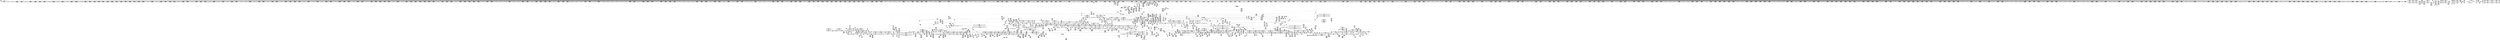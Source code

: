 digraph {
	CE0x550d890 [shape=record,shape=Mrecord,label="{CE0x550d890|__rcu_read_lock:entry|*SummSink*}"]
	CE0x5453550 [shape=record,shape=Mrecord,label="{CE0x5453550|2472:_%struct.cred*,_2752:_%struct.signal_struct*,_:_CRE_304,312_|*MultipleSource*|security/selinux/hooks.c,3622|Function::selinux_task_setrlimit&Arg::p::}"]
	CE0x54b3f00 [shape=record,shape=Mrecord,label="{CE0x54b3f00|2472:_%struct.cred*,_2752:_%struct.signal_struct*,_:_CRE_6308,6309_}"]
	CE0x5556b20 [shape=record,shape=Mrecord,label="{CE0x5556b20|rcu_lock_acquire:tmp3|*SummSink*}"]
	CE0x559ec50 [shape=record,shape=Mrecord,label="{CE0x559ec50|COLLAPSED:_GCMRE___llvm_gcov_ctr133_internal_global_4_x_i64_zeroinitializer:_elem_0:default:}"]
	CE0x54da060 [shape=record,shape=Mrecord,label="{CE0x54da060|selinux_task_setrlimit:cmp|security/selinux/hooks.c,3628|*SummSource*}"]
	CE0x5585670 [shape=record,shape=Mrecord,label="{CE0x5585670|__preempt_count_add:tmp|*SummSink*}"]
	CE0x54dfac0 [shape=record,shape=Mrecord,label="{CE0x54dfac0|current_sid:do.body|*SummSource*}"]
	CE0x547f090 [shape=record,shape=Mrecord,label="{CE0x547f090|2472:_%struct.cred*,_2752:_%struct.signal_struct*,_:_CRE_2508,2512_|*MultipleSource*|security/selinux/hooks.c,3622|Function::selinux_task_setrlimit&Arg::p::}"]
	CE0x5516ee0 [shape=record,shape=Mrecord,label="{CE0x5516ee0|rcu_lock_release:tmp5|include/linux/rcupdate.h,423|*SummSource*}"]
	CE0x54d63e0 [shape=record,shape=Mrecord,label="{CE0x54d63e0|i32_1|*Constant*|*SummSource*}"]
	CE0x55ca070 [shape=record,shape=Mrecord,label="{CE0x55ca070|__preempt_count_add:tmp7|./arch/x86/include/asm/preempt.h,73|*SummSource*}"]
	CE0x545b900 [shape=record,shape=Mrecord,label="{CE0x545b900|selinux_task_setrlimit:if.then|*SummSource*}"]
	CE0x5560fb0 [shape=record,shape=Mrecord,label="{CE0x5560fb0|rcu_read_unlock:call3|include/linux/rcupdate.h,933}"]
	CE0x5483b50 [shape=record,shape=Mrecord,label="{CE0x5483b50|2472:_%struct.cred*,_2752:_%struct.signal_struct*,_:_CRE_2672,2680_|*MultipleSource*|security/selinux/hooks.c,3622|Function::selinux_task_setrlimit&Arg::p::}"]
	CE0x5523d80 [shape=record,shape=Mrecord,label="{CE0x5523d80|__rcu_read_lock:do.body}"]
	CE0x54b5030 [shape=record,shape=Mrecord,label="{CE0x54b5030|2472:_%struct.cred*,_2752:_%struct.signal_struct*,_:_CRE_6319,6320_}"]
	CE0x54a4df0 [shape=record,shape=Mrecord,label="{CE0x54a4df0|2472:_%struct.cred*,_2752:_%struct.signal_struct*,_:_CRE_2948,2949_}"]
	CE0x54cc2d0 [shape=record,shape=Mrecord,label="{CE0x54cc2d0|avc_has_perm:entry|*SummSource*}"]
	CE0x54f8140 [shape=record,shape=Mrecord,label="{CE0x54f8140|rcu_read_lock:tmp17|include/linux/rcupdate.h,882|*SummSink*}"]
	CE0x54c3910 [shape=record,shape=Mrecord,label="{CE0x54c3910|selinux_task_setrlimit:tmp2|*LoadInst*|security/selinux/hooks.c,3622|*SummSink*}"]
	CE0x5515180 [shape=record,shape=Mrecord,label="{CE0x5515180|rcu_read_unlock:bb|*SummSource*}"]
	CE0x54b02e0 [shape=record,shape=Mrecord,label="{CE0x54b02e0|2472:_%struct.cred*,_2752:_%struct.signal_struct*,_:_CRE_6192,6196_|*MultipleSource*|security/selinux/hooks.c,3622|Function::selinux_task_setrlimit&Arg::p::}"]
	CE0x54e98e0 [shape=record,shape=Mrecord,label="{CE0x54e98e0|_call_void_lockdep_rcu_suspicious(i8*_getelementptr_inbounds_(_25_x_i8_,_25_x_i8_*_.str3,_i32_0,_i32_0),_i32_218,_i8*_getelementptr_inbounds_(_45_x_i8_,_45_x_i8_*_.str12,_i32_0,_i32_0))_#10,_!dbg_!27727|security/selinux/hooks.c,218}"]
	CE0x54ad180 [shape=record,shape=Mrecord,label="{CE0x54ad180|2472:_%struct.cred*,_2752:_%struct.signal_struct*,_:_CRE_5904,5912_|*MultipleSource*|security/selinux/hooks.c,3622|Function::selinux_task_setrlimit&Arg::p::}"]
	CE0x55c96f0 [shape=record,shape=Mrecord,label="{CE0x55c96f0|__preempt_count_sub:tmp3|*SummSource*}"]
	CE0x5451d10 [shape=record,shape=Mrecord,label="{CE0x5451d10|i64_3|*Constant*|*SummSource*}"]
	CE0x5516180 [shape=record,shape=Mrecord,label="{CE0x5516180|_call_void_asm_addl_$1,_%gs:$0_,_*m,ri,*m,_dirflag_,_fpsr_,_flags_(i32*___preempt_count,_i32_%sub,_i32*___preempt_count)_#3,_!dbg_!27717,_!srcloc_!27718|./arch/x86/include/asm/preempt.h,77}"]
	CE0x54f0b10 [shape=record,shape=Mrecord,label="{CE0x54f0b10|__rcu_read_lock:entry}"]
	CE0x54a7820 [shape=record,shape=Mrecord,label="{CE0x54a7820|2472:_%struct.cred*,_2752:_%struct.signal_struct*,_:_CRE_2975,2976_}"]
	CE0x54c9630 [shape=record,shape=Mrecord,label="{CE0x54c9630|i8*_getelementptr_inbounds_(_45_x_i8_,_45_x_i8_*_.str12,_i32_0,_i32_0)|*Constant*|*SummSink*}"]
	CE0x5451c80 [shape=record,shape=Mrecord,label="{CE0x5451c80|current_has_perm:bb|*SummSink*}"]
	CE0x54fdf70 [shape=record,shape=Mrecord,label="{CE0x54fdf70|i64*_getelementptr_inbounds_(_11_x_i64_,_11_x_i64_*___llvm_gcov_ctr127,_i64_0,_i64_0)|*Constant*}"]
	CE0x54f4f40 [shape=record,shape=Mrecord,label="{CE0x54f4f40|rcu_read_lock:tmp15|include/linux/rcupdate.h,882|*SummSource*}"]
	CE0x54ae7c0 [shape=record,shape=Mrecord,label="{CE0x54ae7c0|2472:_%struct.cred*,_2752:_%struct.signal_struct*,_:_CRE_5976,5984_|*MultipleSource*|security/selinux/hooks.c,3622|Function::selinux_task_setrlimit&Arg::p::}"]
	CE0x5543ad0 [shape=record,shape=Mrecord,label="{CE0x5543ad0|rcu_read_unlock:land.lhs.true2|*SummSource*}"]
	CE0x54bcbe0 [shape=record,shape=Mrecord,label="{CE0x54bcbe0|2472:_%struct.cred*,_2752:_%struct.signal_struct*,_:_CRE_6488,6492_|*MultipleSource*|security/selinux/hooks.c,3622|Function::selinux_task_setrlimit&Arg::p::}"]
	CE0x55416e0 [shape=record,shape=Mrecord,label="{CE0x55416e0|GLOBAL:rcu_read_unlock.__warned|Global_var:rcu_read_unlock.__warned}"]
	CE0x54c14b0 [shape=record,shape=Mrecord,label="{CE0x54c14b0|2472:_%struct.cred*,_2752:_%struct.signal_struct*,_:_CRE_10552,10560_|*MultipleSource*|security/selinux/hooks.c,3622|Function::selinux_task_setrlimit&Arg::p::}"]
	CE0x5554390 [shape=record,shape=Mrecord,label="{CE0x5554390|_call_void_lock_acquire(%struct.lockdep_map*_%map,_i32_0,_i32_0,_i32_2,_i32_0,_%struct.lockdep_map*_null,_i64_ptrtoint_(i8*_blockaddress(_rcu_lock_acquire,_%__here)_to_i64))_#10,_!dbg_!27716|include/linux/rcupdate.h,418|*SummSource*}"]
	CE0x55094b0 [shape=record,shape=Mrecord,label="{CE0x55094b0|i64_7|*Constant*|*SummSource*}"]
	CE0x54c7950 [shape=record,shape=Mrecord,label="{CE0x54c7950|selinux_task_setrlimit:tmp14|security/selinux/hooks.c,3632}"]
	CE0x5480fa0 [shape=record,shape=Mrecord,label="{CE0x5480fa0|2472:_%struct.cred*,_2752:_%struct.signal_struct*,_:_CRE_2536,2544_|*MultipleSource*|security/selinux/hooks.c,3622|Function::selinux_task_setrlimit&Arg::p::}"]
	CE0x54d4ea0 [shape=record,shape=Mrecord,label="{CE0x54d4ea0|selinux_task_setrlimit:rlim|security/selinux/hooks.c,3622|*SummSink*}"]
	CE0x55516b0 [shape=record,shape=Mrecord,label="{CE0x55516b0|_call_void_asm_sideeffect_,_memory_,_dirflag_,_fpsr_,_flags_()_#3,_!dbg_!27714,_!srcloc_!27715|include/linux/rcupdate.h,239|*SummSource*}"]
	CE0x5469df0 [shape=record,shape=Mrecord,label="{CE0x5469df0|selinux_task_setrlimit:tmp|*SummSink*}"]
	CE0x5513700 [shape=record,shape=Mrecord,label="{CE0x5513700|task_sid:tmp16|security/selinux/hooks.c,208|*SummSink*}"]
	CE0x555bea0 [shape=record,shape=Mrecord,label="{CE0x555bea0|i64*_getelementptr_inbounds_(_11_x_i64_,_11_x_i64_*___llvm_gcov_ctr132,_i64_0,_i64_0)|*Constant*|*SummSource*}"]
	CE0x5599ec0 [shape=record,shape=Mrecord,label="{CE0x5599ec0|i64*_getelementptr_inbounds_(_4_x_i64_,_4_x_i64_*___llvm_gcov_ctr129,_i64_0,_i64_2)|*Constant*}"]
	CE0x5474450 [shape=record,shape=Mrecord,label="{CE0x5474450|i64*_getelementptr_inbounds_(_2_x_i64_,_2_x_i64_*___llvm_gcov_ctr136,_i64_0,_i64_1)|*Constant*|*SummSink*}"]
	CE0x54b62f0 [shape=record,shape=Mrecord,label="{CE0x54b62f0|2472:_%struct.cred*,_2752:_%struct.signal_struct*,_:_CRE_6331,6332_}"]
	CE0x54e6040 [shape=record,shape=Mrecord,label="{CE0x54e6040|current_sid:bb}"]
	CE0x5530840 [shape=record,shape=Mrecord,label="{CE0x5530840|rcu_read_lock:tmp14|include/linux/rcupdate.h,882|*SummSource*}"]
	CE0x54815e0 [shape=record,shape=Mrecord,label="{CE0x54815e0|2472:_%struct.cred*,_2752:_%struct.signal_struct*,_:_CRE_6360,6368_|*MultipleSource*|security/selinux/hooks.c,3622|Function::selinux_task_setrlimit&Arg::p::}"]
	CE0x54e0420 [shape=record,shape=Mrecord,label="{CE0x54e0420|_call_void___rcu_read_lock()_#10,_!dbg_!27710|include/linux/rcupdate.h,879}"]
	CE0x550a940 [shape=record,shape=Mrecord,label="{CE0x550a940|GLOBAL:rcu_lock_acquire|*Constant*|*SummSink*}"]
	CE0x54a3b30 [shape=record,shape=Mrecord,label="{CE0x54a3b30|2472:_%struct.cred*,_2752:_%struct.signal_struct*,_:_CRE_2936,2937_}"]
	CE0x547a790 [shape=record,shape=Mrecord,label="{CE0x547a790|2472:_%struct.cred*,_2752:_%struct.signal_struct*,_:_CRE_2016,2020_|*MultipleSource*|security/selinux/hooks.c,3622|Function::selinux_task_setrlimit&Arg::p::}"]
	CE0x54b7d80 [shape=record,shape=Mrecord,label="{CE0x54b7d80|2472:_%struct.cred*,_2752:_%struct.signal_struct*,_:_CRE_6348,6349_}"]
	CE0x55254a0 [shape=record,shape=Mrecord,label="{CE0x55254a0|rcu_lock_release:__here|*SummSink*}"]
	CE0x54e44c0 [shape=record,shape=Mrecord,label="{CE0x54e44c0|task_sid:tmp12|security/selinux/hooks.c,208|*SummSource*}"]
	CE0x55080b0 [shape=record,shape=Mrecord,label="{CE0x55080b0|GLOBAL:__rcu_read_lock|*Constant*}"]
	CE0x54cb0a0 [shape=record,shape=Mrecord,label="{CE0x54cb0a0|task_sid:entry|*SummSink*}"]
	CE0x54aacf0 [shape=record,shape=Mrecord,label="{CE0x54aacf0|2472:_%struct.cred*,_2752:_%struct.signal_struct*,_:_CRE_3128,3136_|*MultipleSource*|security/selinux/hooks.c,3622|Function::selinux_task_setrlimit&Arg::p::}"]
	CE0x555d9f0 [shape=record,shape=Mrecord,label="{CE0x555d9f0|_call_void___preempt_count_add(i32_1)_#10,_!dbg_!27711|include/linux/rcupdate.h,239|*SummSource*}"]
	CE0x55c31f0 [shape=record,shape=Mrecord,label="{CE0x55c31f0|__rcu_read_unlock:tmp5|include/linux/rcupdate.h,244|*SummSink*}"]
	CE0x552bf00 [shape=record,shape=Mrecord,label="{CE0x552bf00|__rcu_read_unlock:tmp6|include/linux/rcupdate.h,245|*SummSink*}"]
	CE0x54c1d90 [shape=record,shape=Mrecord,label="{CE0x54c1d90|2472:_%struct.cred*,_2752:_%struct.signal_struct*,_:_CRE_10576,10584_|*MultipleSource*|security/selinux/hooks.c,3622|Function::selinux_task_setrlimit&Arg::p::}"]
	CE0x552d970 [shape=record,shape=Mrecord,label="{CE0x552d970|rcu_lock_release:tmp6|*SummSink*}"]
	CE0x55840e0 [shape=record,shape=Mrecord,label="{CE0x55840e0|%struct.lockdep_map*_null|*Constant*|*SummSource*}"]
	CE0x55285b0 [shape=record,shape=Mrecord,label="{CE0x55285b0|__preempt_count_sub:tmp2|*SummSink*}"]
	CE0x54f2f40 [shape=record,shape=Mrecord,label="{CE0x54f2f40|i64_4|*Constant*|*SummSource*}"]
	CE0x5545750 [shape=record,shape=Mrecord,label="{CE0x5545750|GLOBAL:rcu_read_unlock.__warned|Global_var:rcu_read_unlock.__warned|*SummSource*}"]
	CE0x54a58e0 [shape=record,shape=Mrecord,label="{CE0x54a58e0|2472:_%struct.cred*,_2752:_%struct.signal_struct*,_:_CRE_2955,2956_}"]
	CE0x54d5c50 [shape=record,shape=Mrecord,label="{CE0x54d5c50|selinux_task_setrlimit:idx.ext|security/selinux/hooks.c,3622|*SummSink*}"]
	CE0x544b220 [shape=record,shape=Mrecord,label="{CE0x544b220|selinux_task_setrlimit:entry}"]
	CE0x55db930 [shape=record,shape=Mrecord,label="{CE0x55db930|i64_1|*Constant*}"]
	"CONST[source:0(mediator),value:2(dynamic)][purpose:{subject}][SnkIdx:0]"
	CE0x5481450 [shape=record,shape=Mrecord,label="{CE0x5481450|selinux_task_setrlimit:tmp2|*LoadInst*|security/selinux/hooks.c,3622}"]
	CE0x54f1c20 [shape=record,shape=Mrecord,label="{CE0x54f1c20|get_current:tmp3|*SummSink*}"]
	CE0x54d0980 [shape=record,shape=Mrecord,label="{CE0x54d0980|rcu_lock_release:tmp7|*SummSource*}"]
	CE0x54ea8f0 [shape=record,shape=Mrecord,label="{CE0x54ea8f0|current_sid:tmp7|security/selinux/hooks.c,218|*SummSink*}"]
	CE0x54d0760 [shape=record,shape=Mrecord,label="{CE0x54d0760|rcu_lock_release:tmp7}"]
	CE0x54d9010 [shape=record,shape=Mrecord,label="{CE0x54d9010|rcu_read_unlock:tmp15|include/linux/rcupdate.h,933}"]
	CE0x54ef660 [shape=record,shape=Mrecord,label="{CE0x54ef660|cred_sid:tmp5|security/selinux/hooks.c,196}"]
	CE0x54d2670 [shape=record,shape=Mrecord,label="{CE0x54d2670|_ret_i32_%tmp6,_!dbg_!27716|security/selinux/hooks.c,197|*SummSource*}"]
	CE0x54bd330 [shape=record,shape=Mrecord,label="{CE0x54bd330|2472:_%struct.cred*,_2752:_%struct.signal_struct*,_:_CRE_6512,6520_|*MultipleSource*|security/selinux/hooks.c,3622|Function::selinux_task_setrlimit&Arg::p::}"]
	CE0x54c81b0 [shape=record,shape=Mrecord,label="{CE0x54c81b0|current_has_perm:tmp3|*SummSource*}"]
	CE0x5532950 [shape=record,shape=Mrecord,label="{CE0x5532950|GLOBAL:__llvm_gcov_ctr126|Global_var:__llvm_gcov_ctr126}"]
	CE0x5585c40 [shape=record,shape=Mrecord,label="{CE0x5585c40|__preempt_count_sub:tmp7|./arch/x86/include/asm/preempt.h,78}"]
	CE0x54c16d0 [shape=record,shape=Mrecord,label="{CE0x54c16d0|2472:_%struct.cred*,_2752:_%struct.signal_struct*,_:_CRE_10560,10568_|*MultipleSource*|security/selinux/hooks.c,3622|Function::selinux_task_setrlimit&Arg::p::}"]
	CE0x5589e90 [shape=record,shape=Mrecord,label="{CE0x5589e90|__preempt_count_add:tmp4|./arch/x86/include/asm/preempt.h,72|*SummSink*}"]
	CE0x54b07c0 [shape=record,shape=Mrecord,label="{CE0x54b07c0|2472:_%struct.cred*,_2752:_%struct.signal_struct*,_:_CRE_6200,6208_|*MultipleSource*|security/selinux/hooks.c,3622|Function::selinux_task_setrlimit&Arg::p::}"]
	CE0x54f6830 [shape=record,shape=Mrecord,label="{CE0x54f6830|i8*_getelementptr_inbounds_(_25_x_i8_,_25_x_i8_*_.str45,_i32_0,_i32_0)|*Constant*|*SummSink*}"]
	CE0x550a3f0 [shape=record,shape=Mrecord,label="{CE0x550a3f0|task_sid:tmp|*SummSink*}"]
	CE0x5550b90 [shape=record,shape=Mrecord,label="{CE0x5550b90|rcu_read_unlock:tmp3}"]
	CE0x5525560 [shape=record,shape=Mrecord,label="{CE0x5525560|rcu_lock_release:bb|*SummSource*}"]
	CE0x552eb70 [shape=record,shape=Mrecord,label="{CE0x552eb70|rcu_read_lock:tmp12|include/linux/rcupdate.h,882|*SummSource*}"]
	CE0x54e3320 [shape=record,shape=Mrecord,label="{CE0x54e3320|current_sid:tobool|security/selinux/hooks.c,218|*SummSink*}"]
	CE0x54f0de0 [shape=record,shape=Mrecord,label="{CE0x54f0de0|current_sid:tobool1|security/selinux/hooks.c,218|*SummSource*}"]
	CE0x550d050 [shape=record,shape=Mrecord,label="{CE0x550d050|rcu_lock_acquire:map|Function::rcu_lock_acquire&Arg::map::}"]
	CE0x54cd550 [shape=record,shape=Mrecord,label="{CE0x54cd550|rcu_read_lock:tmp6|include/linux/rcupdate.h,882|*SummSink*}"]
	CE0x5469c50 [shape=record,shape=Mrecord,label="{CE0x5469c50|2472:_%struct.cred*,_2752:_%struct.signal_struct*,_:_CRE_0,8_|*MultipleSource*|security/selinux/hooks.c,3622|Function::selinux_task_setrlimit&Arg::p::}"]
	CE0x549dfd0 [shape=record,shape=Mrecord,label="{CE0x549dfd0|2472:_%struct.cred*,_2752:_%struct.signal_struct*,_:_CRE_2784,2792_|*MultipleSource*|security/selinux/hooks.c,3622|Function::selinux_task_setrlimit&Arg::p::}"]
	CE0x54e37d0 [shape=record,shape=Mrecord,label="{CE0x54e37d0|current_sid:if.then|*SummSource*}"]
	CE0x54d2080 [shape=record,shape=Mrecord,label="{CE0x54d2080|cred_sid:entry|*SummSink*}"]
	CE0x5513a80 [shape=record,shape=Mrecord,label="{CE0x5513a80|i64*_getelementptr_inbounds_(_2_x_i64_,_2_x_i64_*___llvm_gcov_ctr131,_i64_0,_i64_0)|*Constant*|*SummSource*}"]
	CE0x54ae2e0 [shape=record,shape=Mrecord,label="{CE0x54ae2e0|2472:_%struct.cred*,_2752:_%struct.signal_struct*,_:_CRE_5960,5968_|*MultipleSource*|security/selinux/hooks.c,3622|Function::selinux_task_setrlimit&Arg::p::}"]
	CE0x55850c0 [shape=record,shape=Mrecord,label="{CE0x55850c0|i64*_getelementptr_inbounds_(_4_x_i64_,_4_x_i64_*___llvm_gcov_ctr134,_i64_0,_i64_0)|*Constant*}"]
	CE0x5541280 [shape=record,shape=Mrecord,label="{CE0x5541280|_call_void_mcount()_#3}"]
	CE0x54e86f0 [shape=record,shape=Mrecord,label="{CE0x54e86f0|i64*_getelementptr_inbounds_(_13_x_i64_,_13_x_i64_*___llvm_gcov_ctr126,_i64_0,_i64_1)|*Constant*|*SummSource*}"]
	CE0x54fde60 [shape=record,shape=Mrecord,label="{CE0x54fde60|rcu_read_lock:land.lhs.true2|*SummSink*}"]
	CE0x54c3f90 [shape=record,shape=Mrecord,label="{CE0x54c3f90|task_sid:tmp23|security/selinux/hooks.c,208|*SummSource*}"]
	CE0x54ba860 [shape=record,shape=Mrecord,label="{CE0x54ba860|i64*_getelementptr_inbounds_(_13_x_i64_,_13_x_i64_*___llvm_gcov_ctr126,_i64_0,_i64_10)|*Constant*}"]
	CE0x5462200 [shape=record,shape=Mrecord,label="{CE0x5462200|2472:_%struct.cred*,_2752:_%struct.signal_struct*,_:_CRE_2048,2052_|*MultipleSource*|security/selinux/hooks.c,3622|Function::selinux_task_setrlimit&Arg::p::}"]
	CE0x551e780 [shape=record,shape=Mrecord,label="{CE0x551e780|i8*_getelementptr_inbounds_(_44_x_i8_,_44_x_i8_*_.str47,_i32_0,_i32_0)|*Constant*|*SummSink*}"]
	CE0x54e3940 [shape=record,shape=Mrecord,label="{CE0x54e3940|current_sid:do.end}"]
	CE0x55395f0 [shape=record,shape=Mrecord,label="{CE0x55395f0|i64*_getelementptr_inbounds_(_4_x_i64_,_4_x_i64_*___llvm_gcov_ctr135,_i64_0,_i64_2)|*Constant*|*SummSource*}"]
	CE0x5558b00 [shape=record,shape=Mrecord,label="{CE0x5558b00|COLLAPSED:_GCMRE___llvm_gcov_ctr132_internal_global_11_x_i64_zeroinitializer:_elem_0:default:}"]
	CE0x5483dc0 [shape=record,shape=Mrecord,label="{CE0x5483dc0|2472:_%struct.cred*,_2752:_%struct.signal_struct*,_:_CRE_2680,2688_|*MultipleSource*|security/selinux/hooks.c,3622|Function::selinux_task_setrlimit&Arg::p::}"]
	CE0x5484510 [shape=record,shape=Mrecord,label="{CE0x5484510|2472:_%struct.cred*,_2752:_%struct.signal_struct*,_:_CRE_2696,2704_|*MultipleSource*|security/selinux/hooks.c,3622|Function::selinux_task_setrlimit&Arg::p::}"]
	CE0x4a80fe0 [shape=record,shape=Mrecord,label="{CE0x4a80fe0|_call_void_mcount()_#3|*SummSink*}"]
	CE0x55568f0 [shape=record,shape=Mrecord,label="{CE0x55568f0|rcu_lock_acquire:tmp3}"]
	CE0x54f1090 [shape=record,shape=Mrecord,label="{CE0x54f1090|i64_5|*Constant*}"]
	CE0x54cfa70 [shape=record,shape=Mrecord,label="{CE0x54cfa70|i64*_getelementptr_inbounds_(_4_x_i64_,_4_x_i64_*___llvm_gcov_ctr133,_i64_0,_i64_3)|*Constant*}"]
	CE0x54c85c0 [shape=record,shape=Mrecord,label="{CE0x54c85c0|_call_void_mcount()_#3|*SummSink*}"]
	CE0x5550dc0 [shape=record,shape=Mrecord,label="{CE0x5550dc0|__rcu_read_lock:tmp6|include/linux/rcupdate.h,240|*SummSource*}"]
	CE0x546ed90 [shape=record,shape=Mrecord,label="{CE0x546ed90|2472:_%struct.cred*,_2752:_%struct.signal_struct*,_:_CRE_208,216_|*MultipleSource*|security/selinux/hooks.c,3622|Function::selinux_task_setrlimit&Arg::p::}"]
	CE0x5543d20 [shape=record,shape=Mrecord,label="{CE0x5543d20|rcu_read_unlock:tmp6|include/linux/rcupdate.h,933|*SummSink*}"]
	CE0x54d6730 [shape=record,shape=Mrecord,label="{CE0x54d6730|selinux_task_setrlimit:rlim_max|security/selinux/hooks.c,3628|*SummSink*}"]
	CE0x54d0f20 [shape=record,shape=Mrecord,label="{CE0x54d0f20|__rcu_read_unlock:do.body|*SummSink*}"]
	CE0x559ae60 [shape=record,shape=Mrecord,label="{CE0x559ae60|_call_void_mcount()_#3|*SummSink*}"]
	CE0x5554320 [shape=record,shape=Mrecord,label="{CE0x5554320|_call_void_lock_acquire(%struct.lockdep_map*_%map,_i32_0,_i32_0,_i32_2,_i32_0,_%struct.lockdep_map*_null,_i64_ptrtoint_(i8*_blockaddress(_rcu_lock_acquire,_%__here)_to_i64))_#10,_!dbg_!27716|include/linux/rcupdate.h,418}"]
	CE0x4c486e0 [shape=record,shape=Mrecord,label="{CE0x4c486e0|2472:_%struct.cred*,_2752:_%struct.signal_struct*,_:_CRE_112,116_|*MultipleSource*|security/selinux/hooks.c,3622|Function::selinux_task_setrlimit&Arg::p::}"]
	CE0x55604f0 [shape=record,shape=Mrecord,label="{CE0x55604f0|i64*_getelementptr_inbounds_(_4_x_i64_,_4_x_i64_*___llvm_gcov_ctr128,_i64_0,_i64_0)|*Constant*|*SummSource*}"]
	CE0x54d3950 [shape=record,shape=Mrecord,label="{CE0x54d3950|current_has_perm:perms|Function::current_has_perm&Arg::perms::}"]
	CE0x5474320 [shape=record,shape=Mrecord,label="{CE0x5474320|i64*_getelementptr_inbounds_(_2_x_i64_,_2_x_i64_*___llvm_gcov_ctr136,_i64_0,_i64_1)|*Constant*|*SummSource*}"]
	CE0x54d19f0 [shape=record,shape=Mrecord,label="{CE0x54d19f0|GLOBAL:cred_sid|*Constant*|*SummSource*}"]
	CE0x54d3e30 [shape=record,shape=Mrecord,label="{CE0x54d3e30|i64*_getelementptr_inbounds_(_6_x_i64_,_6_x_i64_*___llvm_gcov_ctr286,_i64_0,_i64_4)|*Constant*|*SummSink*}"]
	CE0x5459ac0 [shape=record,shape=Mrecord,label="{CE0x5459ac0|2472:_%struct.cred*,_2752:_%struct.signal_struct*,_:_CRE_432,440_|*MultipleSource*|security/selinux/hooks.c,3622|Function::selinux_task_setrlimit&Arg::p::}"]
	CE0x547ee20 [shape=record,shape=Mrecord,label="{CE0x547ee20|2472:_%struct.cred*,_2752:_%struct.signal_struct*,_:_CRE_2504,2508_|*MultipleSource*|security/selinux/hooks.c,3622|Function::selinux_task_setrlimit&Arg::p::}"]
	CE0x54d3110 [shape=record,shape=Mrecord,label="{CE0x54d3110|i64*_getelementptr_inbounds_(_11_x_i64_,_11_x_i64_*___llvm_gcov_ctr125,_i64_0,_i64_6)|*Constant*|*SummSink*}"]
	CE0x5476aa0 [shape=record,shape=Mrecord,label="{CE0x5476aa0|2472:_%struct.cred*,_2752:_%struct.signal_struct*,_:_CRE_784,1808_|*MultipleSource*|security/selinux/hooks.c,3622|Function::selinux_task_setrlimit&Arg::p::}"]
	CE0x54d4e30 [shape=record,shape=Mrecord,label="{CE0x54d4e30|selinux_task_setrlimit:rlim|security/selinux/hooks.c,3622|*SummSource*}"]
	CE0x54d50f0 [shape=record,shape=Mrecord,label="{CE0x54d50f0|selinux_task_setrlimit:arraydecay|security/selinux/hooks.c,3622|*SummSource*}"]
	CE0x55c9520 [shape=record,shape=Mrecord,label="{CE0x55c9520|__preempt_count_add:tmp}"]
	CE0x54a4620 [shape=record,shape=Mrecord,label="{CE0x54a4620|2472:_%struct.cred*,_2752:_%struct.signal_struct*,_:_CRE_2943,2944_}"]
	CE0x55439a0 [shape=record,shape=Mrecord,label="{CE0x55439a0|rcu_read_unlock:land.lhs.true2}"]
	CE0x55869b0 [shape=record,shape=Mrecord,label="{CE0x55869b0|__rcu_read_unlock:tmp2}"]
	CE0x546ed20 [shape=record,shape=Mrecord,label="{CE0x546ed20|2472:_%struct.cred*,_2752:_%struct.signal_struct*,_:_CRE_176,184_|*MultipleSource*|security/selinux/hooks.c,3622|Function::selinux_task_setrlimit&Arg::p::}"]
	CE0x5547a60 [shape=record,shape=Mrecord,label="{CE0x5547a60|rcu_read_lock:tmp20|include/linux/rcupdate.h,882|*SummSource*}"]
	CE0x545f0f0 [shape=record,shape=Mrecord,label="{CE0x545f0f0|selinux_task_setrlimit:signal|security/selinux/hooks.c,3622|*SummSource*}"]
	CE0x54f0f60 [shape=record,shape=Mrecord,label="{CE0x54f0f60|current_sid:tobool1|security/selinux/hooks.c,218|*SummSink*}"]
	CE0x54a4940 [shape=record,shape=Mrecord,label="{CE0x54a4940|2472:_%struct.cred*,_2752:_%struct.signal_struct*,_:_CRE_2945,2946_}"]
	CE0x54f3390 [shape=record,shape=Mrecord,label="{CE0x54f3390|task_sid:if.then|*SummSource*}"]
	CE0x54748a0 [shape=record,shape=Mrecord,label="{CE0x54748a0|current_has_perm:tmp2|*SummSink*}"]
	CE0x54f9770 [shape=record,shape=Mrecord,label="{CE0x54f9770|i64*_getelementptr_inbounds_(_11_x_i64_,_11_x_i64_*___llvm_gcov_ctr125,_i64_0,_i64_10)|*Constant*|*SummSink*}"]
	CE0x54e5940 [shape=record,shape=Mrecord,label="{CE0x54e5940|GLOBAL:current_sid.__warned|Global_var:current_sid.__warned|*SummSource*}"]
	CE0x55435f0 [shape=record,shape=Mrecord,label="{CE0x55435f0|rcu_read_lock:tmp9|include/linux/rcupdate.h,882|*SummSink*}"]
	CE0x545e290 [shape=record,shape=Mrecord,label="{CE0x545e290|2472:_%struct.cred*,_2752:_%struct.signal_struct*,_:_CRE_360,368_|*MultipleSource*|security/selinux/hooks.c,3622|Function::selinux_task_setrlimit&Arg::p::}"]
	CE0x5482a40 [shape=record,shape=Mrecord,label="{CE0x5482a40|2472:_%struct.cred*,_2752:_%struct.signal_struct*,_:_CRE_2598,2600_|*MultipleSource*|security/selinux/hooks.c,3622|Function::selinux_task_setrlimit&Arg::p::}"]
	CE0x54e4530 [shape=record,shape=Mrecord,label="{CE0x54e4530|task_sid:tmp12|security/selinux/hooks.c,208|*SummSink*}"]
	CE0x54a8420 [shape=record,shape=Mrecord,label="{CE0x54a8420|2472:_%struct.cred*,_2752:_%struct.signal_struct*,_:_CRE_3000,3008_|*MultipleSource*|security/selinux/hooks.c,3622|Function::selinux_task_setrlimit&Arg::p::}"]
	CE0x550e640 [shape=record,shape=Mrecord,label="{CE0x550e640|i64*_getelementptr_inbounds_(_11_x_i64_,_11_x_i64_*___llvm_gcov_ctr127,_i64_0,_i64_1)|*Constant*|*SummSink*}"]
	CE0x5524050 [shape=record,shape=Mrecord,label="{CE0x5524050|i64*_getelementptr_inbounds_(_4_x_i64_,_4_x_i64_*___llvm_gcov_ctr134,_i64_0,_i64_3)|*Constant*}"]
	CE0x55031f0 [shape=record,shape=Mrecord,label="{CE0x55031f0|rcu_read_unlock:entry|*SummSink*}"]
	CE0x555d620 [shape=record,shape=Mrecord,label="{CE0x555d620|0:_i8,_:_GCMR_rcu_read_unlock.__warned_internal_global_i8_0,_section_.data.unlikely_,_align_1:_elem_0:default:}"]
	CE0x5469d50 [shape=record,shape=Mrecord,label="{CE0x5469d50|2472:_%struct.cred*,_2752:_%struct.signal_struct*,_:_CRE_8,16_|*MultipleSource*|security/selinux/hooks.c,3622|Function::selinux_task_setrlimit&Arg::p::}"]
	CE0x54b5990 [shape=record,shape=Mrecord,label="{CE0x54b5990|2472:_%struct.cred*,_2752:_%struct.signal_struct*,_:_CRE_6325,6326_}"]
	CE0x54d3780 [shape=record,shape=Mrecord,label="{CE0x54d3780|current_has_perm:perms|Function::current_has_perm&Arg::perms::|*SummSink*}"]
	CE0x54df0e0 [shape=record,shape=Mrecord,label="{CE0x54df0e0|avc_has_perm:auditdata|Function::avc_has_perm&Arg::auditdata::|*SummSource*}"]
	CE0x5468950 [shape=record,shape=Mrecord,label="{CE0x5468950|2472:_%struct.cred*,_2752:_%struct.signal_struct*,_:_CRE_192,200_|*MultipleSource*|security/selinux/hooks.c,3622|Function::selinux_task_setrlimit&Arg::p::}"]
	CE0x54eeb40 [shape=record,shape=Mrecord,label="{CE0x54eeb40|current_sid:land.lhs.true2}"]
	CE0x54deb20 [shape=record,shape=Mrecord,label="{CE0x54deb20|%struct.common_audit_data*_null|*Constant*|*SummSource*}"]
	CE0x54d7150 [shape=record,shape=Mrecord,label="{CE0x54d7150|selinux_task_setrlimit:rlim_max|security/selinux/hooks.c,3628}"]
	CE0x54e6350 [shape=record,shape=Mrecord,label="{CE0x54e6350|current_sid:if.then}"]
	CE0x54eea40 [shape=record,shape=Mrecord,label="{CE0x54eea40|current_sid:land.lhs.true|*SummSource*}"]
	CE0x552e480 [shape=record,shape=Mrecord,label="{CE0x552e480|rcu_read_lock:tmp11|include/linux/rcupdate.h,882}"]
	CE0x54cd810 [shape=record,shape=Mrecord,label="{CE0x54cd810|current_has_perm:call|security/selinux/hooks.c,1542|*SummSource*}"]
	CE0x54739c0 [shape=record,shape=Mrecord,label="{CE0x54739c0|i64*_getelementptr_inbounds_(_11_x_i64_,_11_x_i64_*___llvm_gcov_ctr125,_i64_0,_i64_8)|*Constant*}"]
	CE0x54ec820 [shape=record,shape=Mrecord,label="{CE0x54ec820|rcu_read_lock:tmp2|*SummSink*}"]
	CE0x5532e30 [shape=record,shape=Mrecord,label="{CE0x5532e30|task_sid:tmp7|security/selinux/hooks.c,208}"]
	CE0x54ac2e0 [shape=record,shape=Mrecord,label="{CE0x54ac2e0|2472:_%struct.cred*,_2752:_%struct.signal_struct*,_:_CRE_5856,5860_|*MultipleSource*|security/selinux/hooks.c,3622|Function::selinux_task_setrlimit&Arg::p::}"]
	CE0x5552530 [shape=record,shape=Mrecord,label="{CE0x5552530|%struct.task_struct*_(%struct.task_struct**)*_asm_movq_%gs:$_1:P_,$0_,_r,im,_dirflag_,_fpsr_,_flags_|*SummSource*}"]
	CE0x5551f40 [shape=record,shape=Mrecord,label="{CE0x5551f40|cred_sid:security|security/selinux/hooks.c,196}"]
	CE0x54d7df0 [shape=record,shape=Mrecord,label="{CE0x54d7df0|selinux_task_setrlimit:tmp11|security/selinux/hooks.c,3631}"]
	CE0x54cd9c0 [shape=record,shape=Mrecord,label="{CE0x54cd9c0|GLOBAL:current_sid|*Constant*}"]
	CE0x550bb90 [shape=record,shape=Mrecord,label="{CE0x550bb90|task_sid:real_cred|security/selinux/hooks.c,208|*SummSink*}"]
	CE0x544e8e0 [shape=record,shape=Mrecord,label="{CE0x544e8e0|2472:_%struct.cred*,_2752:_%struct.signal_struct*,_:_CRE_690,691_}"]
	CE0x5522460 [shape=record,shape=Mrecord,label="{CE0x5522460|_ret_void,_!dbg_!27717|include/linux/rcupdate.h,424|*SummSource*}"]
	CE0x54ac7c0 [shape=record,shape=Mrecord,label="{CE0x54ac7c0|2472:_%struct.cred*,_2752:_%struct.signal_struct*,_:_CRE_5872,5880_|*MultipleSource*|security/selinux/hooks.c,3622|Function::selinux_task_setrlimit&Arg::p::}"]
	CE0x55129d0 [shape=record,shape=Mrecord,label="{CE0x55129d0|rcu_lock_acquire:entry}"]
	CE0x54cb430 [shape=record,shape=Mrecord,label="{CE0x54cb430|task_sid:task|Function::task_sid&Arg::task::|*SummSource*}"]
	CE0x5510da0 [shape=record,shape=Mrecord,label="{CE0x5510da0|task_sid:do.body}"]
	CE0x54cbab0 [shape=record,shape=Mrecord,label="{CE0x54cbab0|i32_(i32,_i32,_i16,_i32,_%struct.common_audit_data*)*_bitcast_(i32_(i32,_i32,_i16,_i32,_%struct.common_audit_data.495*)*_avc_has_perm_to_i32_(i32,_i32,_i16,_i32,_%struct.common_audit_data*)*)|*Constant*}"]
	CE0x545cfa0 [shape=record,shape=Mrecord,label="{CE0x545cfa0|8:_i64,_:_CRE_8,16_|*MultipleSource*|security/selinux/hooks.c,3628|Function::selinux_task_setrlimit&Arg::new_rlim::}"]
	CE0x54763f0 [shape=record,shape=Mrecord,label="{CE0x54763f0|2472:_%struct.cred*,_2752:_%struct.signal_struct*,_:_CRE_768,772_|*MultipleSource*|security/selinux/hooks.c,3622|Function::selinux_task_setrlimit&Arg::p::}"]
	CE0x54f9340 [shape=record,shape=Mrecord,label="{CE0x54f9340|i64*_getelementptr_inbounds_(_11_x_i64_,_11_x_i64_*___llvm_gcov_ctr125,_i64_0,_i64_10)|*Constant*}"]
	CE0x54fcf50 [shape=record,shape=Mrecord,label="{CE0x54fcf50|cred_sid:tmp5|security/selinux/hooks.c,196|*SummSink*}"]
	CE0x558a280 [shape=record,shape=Mrecord,label="{CE0x558a280|i32_0|*Constant*}"]
	CE0x54ec5c0 [shape=record,shape=Mrecord,label="{CE0x54ec5c0|_call_void_mcount()_#3}"]
	CE0x54c46c0 [shape=record,shape=Mrecord,label="{CE0x54c46c0|i64*_getelementptr_inbounds_(_13_x_i64_,_13_x_i64_*___llvm_gcov_ctr126,_i64_0,_i64_11)|*Constant*}"]
	CE0x5505d20 [shape=record,shape=Mrecord,label="{CE0x5505d20|current_sid:sid|security/selinux/hooks.c,220|*SummSource*}"]
	CE0x5542600 [shape=record,shape=Mrecord,label="{CE0x5542600|i64*_getelementptr_inbounds_(_4_x_i64_,_4_x_i64_*___llvm_gcov_ctr128,_i64_0,_i64_2)|*Constant*}"]
	CE0x55522e0 [shape=record,shape=Mrecord,label="{CE0x55522e0|rcu_read_lock:do.body|*SummSource*}"]
	CE0x5471430 [shape=record,shape=Mrecord,label="{CE0x5471430|2472:_%struct.cred*,_2752:_%struct.signal_struct*,_:_CRE_352,360_|*MultipleSource*|security/selinux/hooks.c,3622|Function::selinux_task_setrlimit&Arg::p::}"]
	CE0x550b7d0 [shape=record,shape=Mrecord,label="{CE0x550b7d0|i64_0|*Constant*}"]
	CE0x54ce350 [shape=record,shape=Mrecord,label="{CE0x54ce350|_ret_i32_%tmp24,_!dbg_!27742|security/selinux/hooks.c,220|*SummSource*}"]
	CE0x5511690 [shape=record,shape=Mrecord,label="{CE0x5511690|task_sid:land.lhs.true2}"]
	CE0x54d9ff0 [shape=record,shape=Mrecord,label="{CE0x54d9ff0|selinux_task_setrlimit:cmp|security/selinux/hooks.c,3628|*SummSink*}"]
	CE0x559d7d0 [shape=record,shape=Mrecord,label="{CE0x559d7d0|rcu_lock_acquire:tmp7}"]
	CE0x54b7bf0 [shape=record,shape=Mrecord,label="{CE0x54b7bf0|2472:_%struct.cred*,_2752:_%struct.signal_struct*,_:_CRE_6347,6348_}"]
	CE0x5521a20 [shape=record,shape=Mrecord,label="{CE0x5521a20|GLOBAL:rcu_lock_release|*Constant*|*SummSource*}"]
	CE0x54fc3d0 [shape=record,shape=Mrecord,label="{CE0x54fc3d0|COLLAPSED:_CMRE:_elem_0::|security/selinux/hooks.c,218}"]
	CE0x550f710 [shape=record,shape=Mrecord,label="{CE0x550f710|i64*_getelementptr_inbounds_(_11_x_i64_,_11_x_i64_*___llvm_gcov_ctr127,_i64_0,_i64_1)|*Constant*|*SummSource*}"]
	CE0x5517fa0 [shape=record,shape=Mrecord,label="{CE0x5517fa0|task_sid:tmp25|security/selinux/hooks.c,208|*SummSource*}"]
	CE0x54dc500 [shape=record,shape=Mrecord,label="{CE0x54dc500|selinux_task_setrlimit:call|security/selinux/hooks.c,3629|*SummSink*}"]
	CE0x546afd0 [shape=record,shape=Mrecord,label="{CE0x546afd0|2472:_%struct.cred*,_2752:_%struct.signal_struct*,_:_CRE_84,88_|*MultipleSource*|security/selinux/hooks.c,3622|Function::selinux_task_setrlimit&Arg::p::}"]
	CE0x55114f0 [shape=record,shape=Mrecord,label="{CE0x55114f0|task_sid:do.body5|*SummSource*}"]
	CE0x554e5a0 [shape=record,shape=Mrecord,label="{CE0x554e5a0|rcu_read_unlock:tmp17|include/linux/rcupdate.h,933|*SummSource*}"]
	CE0x5447440 [shape=record,shape=Mrecord,label="{CE0x5447440|get_current:tmp2|*SummSink*}"]
	CE0x54a3fe0 [shape=record,shape=Mrecord,label="{CE0x54a3fe0|2472:_%struct.cred*,_2752:_%struct.signal_struct*,_:_CRE_2939,2940_}"]
	CE0x554e0e0 [shape=record,shape=Mrecord,label="{CE0x554e0e0|__rcu_read_lock:tmp7|include/linux/rcupdate.h,240|*SummSink*}"]
	CE0x552d6a0 [shape=record,shape=Mrecord,label="{CE0x552d6a0|_call_void_asm_sideeffect_,_memory_,_dirflag_,_fpsr_,_flags_()_#3,_!dbg_!27711,_!srcloc_!27714|include/linux/rcupdate.h,244|*SummSink*}"]
	CE0x54d6070 [shape=record,shape=Mrecord,label="{CE0x54d6070|selinux_task_setrlimit:add.ptr|security/selinux/hooks.c,3622|*SummSink*}"]
	CE0x5518f30 [shape=record,shape=Mrecord,label="{CE0x5518f30|task_sid:tmp27|security/selinux/hooks.c,208|*SummSource*}"]
	CE0x5505c30 [shape=record,shape=Mrecord,label="{CE0x5505c30|current_sid:sid|security/selinux/hooks.c,220|*SummSink*}"]
	CE0x550c3b0 [shape=record,shape=Mrecord,label="{CE0x550c3b0|i32_208|*Constant*|*SummSink*}"]
	CE0x549cca0 [shape=record,shape=Mrecord,label="{CE0x549cca0|2472:_%struct.cred*,_2752:_%struct.signal_struct*,_:_CRE_2724,2725_|*MultipleSource*|security/selinux/hooks.c,3622|Function::selinux_task_setrlimit&Arg::p::}"]
	CE0x5474ce0 [shape=record,shape=Mrecord,label="{CE0x5474ce0|rcu_read_lock:tmp3|*SummSink*}"]
	CE0x55845b0 [shape=record,shape=Mrecord,label="{CE0x55845b0|i64_ptrtoint_(i8*_blockaddress(_rcu_lock_acquire,_%__here)_to_i64)|*Constant*}"]
	CE0x5456050 [shape=record,shape=Mrecord,label="{CE0x5456050|i64*_getelementptr_inbounds_(_11_x_i64_,_11_x_i64_*___llvm_gcov_ctr125,_i64_0,_i64_1)|*Constant*}"]
	CE0x54e3ef0 [shape=record,shape=Mrecord,label="{CE0x54e3ef0|COLLAPSED:_GCMRE___llvm_gcov_ctr128_internal_global_4_x_i64_zeroinitializer:_elem_0:default:}"]
	CE0x5552c70 [shape=record,shape=Mrecord,label="{CE0x5552c70|rcu_read_unlock:tobool|include/linux/rcupdate.h,933}"]
	CE0x5586a20 [shape=record,shape=Mrecord,label="{CE0x5586a20|__rcu_read_unlock:tmp2|*SummSource*}"]
	CE0x54a4300 [shape=record,shape=Mrecord,label="{CE0x54a4300|2472:_%struct.cred*,_2752:_%struct.signal_struct*,_:_CRE_2941,2942_}"]
	CE0x5504ac0 [shape=record,shape=Mrecord,label="{CE0x5504ac0|current_sid:security|security/selinux/hooks.c,218|*SummSink*}"]
	CE0x54668b0 [shape=record,shape=Mrecord,label="{CE0x54668b0|2472:_%struct.cred*,_2752:_%struct.signal_struct*,_:_CRE_2328,2336_|*MultipleSource*|security/selinux/hooks.c,3622|Function::selinux_task_setrlimit&Arg::p::}"]
	CE0x5481ae0 [shape=record,shape=Mrecord,label="{CE0x5481ae0|2472:_%struct.cred*,_2752:_%struct.signal_struct*,_:_CRE_6384,6392_|*MultipleSource*|security/selinux/hooks.c,3622|Function::selinux_task_setrlimit&Arg::p::}"]
	CE0x54ddee0 [shape=record,shape=Mrecord,label="{CE0x54ddee0|i16_2|*Constant*|*SummSource*}"]
	CE0x54b6610 [shape=record,shape=Mrecord,label="{CE0x54b6610|2472:_%struct.cred*,_2752:_%struct.signal_struct*,_:_CRE_6333,6334_}"]
	CE0x54a5c00 [shape=record,shape=Mrecord,label="{CE0x54a5c00|2472:_%struct.cred*,_2752:_%struct.signal_struct*,_:_CRE_2957,2958_}"]
	CE0x54afb40 [shape=record,shape=Mrecord,label="{CE0x54afb40|2472:_%struct.cred*,_2752:_%struct.signal_struct*,_:_CRE_6168,6176_|*MultipleSource*|security/selinux/hooks.c,3622|Function::selinux_task_setrlimit&Arg::p::}"]
	CE0x5541f80 [shape=record,shape=Mrecord,label="{CE0x5541f80|cred_sid:tmp4|*LoadInst*|security/selinux/hooks.c,196}"]
	CE0x54a20a0 [shape=record,shape=Mrecord,label="{CE0x54a20a0|2472:_%struct.cred*,_2752:_%struct.signal_struct*,_:_CRE_2919,2920_}"]
	CE0x54d3c70 [shape=record,shape=Mrecord,label="{CE0x54d3c70|_ret_i32_%call2,_!dbg_!27718|security/selinux/hooks.c,1544|*SummSource*}"]
	CE0x55c1200 [shape=record,shape=Mrecord,label="{CE0x55c1200|i64*_getelementptr_inbounds_(_4_x_i64_,_4_x_i64_*___llvm_gcov_ctr135,_i64_0,_i64_0)|*Constant*|*SummSink*}"]
	CE0x54fb590 [shape=record,shape=Mrecord,label="{CE0x54fb590|current_sid:cred|security/selinux/hooks.c,218}"]
	CE0x555ae20 [shape=record,shape=Mrecord,label="{CE0x555ae20|__rcu_read_unlock:tmp4|include/linux/rcupdate.h,244}"]
	CE0x544dbc0 [shape=record,shape=Mrecord,label="{CE0x544dbc0|2472:_%struct.cred*,_2752:_%struct.signal_struct*,_:_CRE_656,660_|*MultipleSource*|security/selinux/hooks.c,3622|Function::selinux_task_setrlimit&Arg::p::}"]
	CE0x5509440 [shape=record,shape=Mrecord,label="{CE0x5509440|i64_7|*Constant*}"]
	CE0x54fcaf0 [shape=record,shape=Mrecord,label="{CE0x54fcaf0|i64*_getelementptr_inbounds_(_4_x_i64_,_4_x_i64_*___llvm_gcov_ctr128,_i64_0,_i64_3)|*Constant*|*SummSource*}"]
	CE0x54ed7c0 [shape=record,shape=Mrecord,label="{CE0x54ed7c0|rcu_read_lock:do.end}"]
	CE0x54b09e0 [shape=record,shape=Mrecord,label="{CE0x54b09e0|2472:_%struct.cred*,_2752:_%struct.signal_struct*,_:_CRE_6208,6216_|*MultipleSource*|security/selinux/hooks.c,3622|Function::selinux_task_setrlimit&Arg::p::}"]
	CE0x544fe70 [shape=record,shape=Mrecord,label="{CE0x544fe70|2472:_%struct.cred*,_2752:_%struct.signal_struct*,_:_CRE_2520,2521_}"]
	CE0x5472570 [shape=record,shape=Mrecord,label="{CE0x5472570|2472:_%struct.cred*,_2752:_%struct.signal_struct*,_:_CRE_480,488_|*MultipleSource*|security/selinux/hooks.c,3622|Function::selinux_task_setrlimit&Arg::p::}"]
	CE0x55301f0 [shape=record,shape=Mrecord,label="{CE0x55301f0|rcu_read_lock:tmp13|include/linux/rcupdate.h,882}"]
	CE0x54bc970 [shape=record,shape=Mrecord,label="{CE0x54bc970|2472:_%struct.cred*,_2752:_%struct.signal_struct*,_:_CRE_6484,6488_|*MultipleSource*|security/selinux/hooks.c,3622|Function::selinux_task_setrlimit&Arg::p::}"]
	CE0x54c38a0 [shape=record,shape=Mrecord,label="{CE0x54c38a0|i32_50|*Constant*}"]
	CE0x54c4f90 [shape=record,shape=Mrecord,label="{CE0x54c4f90|i64_3|*Constant*}"]
	CE0x54ee4f0 [shape=record,shape=Mrecord,label="{CE0x54ee4f0|current_sid:tmp12|security/selinux/hooks.c,218|*SummSource*}"]
	CE0x54a31d0 [shape=record,shape=Mrecord,label="{CE0x54a31d0|2472:_%struct.cred*,_2752:_%struct.signal_struct*,_:_CRE_2930,2931_}"]
	CE0x54630a0 [shape=record,shape=Mrecord,label="{CE0x54630a0|2472:_%struct.cred*,_2752:_%struct.signal_struct*,_:_CRE_2080,2088_|*MultipleSource*|security/selinux/hooks.c,3622|Function::selinux_task_setrlimit&Arg::p::}"]
	CE0x54fe700 [shape=record,shape=Mrecord,label="{CE0x54fe700|rcu_read_lock:tobool1|include/linux/rcupdate.h,882}"]
	CE0x5510fc0 [shape=record,shape=Mrecord,label="{CE0x5510fc0|task_sid:do.body|*SummSink*}"]
	CE0x5552450 [shape=record,shape=Mrecord,label="{CE0x5552450|rcu_read_lock:bb}"]
	CE0x5524a60 [shape=record,shape=Mrecord,label="{CE0x5524a60|_call_void_asm_addl_$1,_%gs:$0_,_*m,ri,*m,_dirflag_,_fpsr_,_flags_(i32*___preempt_count,_i32_%val,_i32*___preempt_count)_#3,_!dbg_!27714,_!srcloc_!27717|./arch/x86/include/asm/preempt.h,72|*SummSink*}"]
	CE0x5589700 [shape=record,shape=Mrecord,label="{CE0x5589700|__preempt_count_sub:do.end|*SummSink*}"]
	CE0x5505730 [shape=record,shape=Mrecord,label="{CE0x5505730|i32_1|*Constant*}"]
	CE0x54aa810 [shape=record,shape=Mrecord,label="{CE0x54aa810|2472:_%struct.cred*,_2752:_%struct.signal_struct*,_:_CRE_3116,3120_|*MultipleSource*|security/selinux/hooks.c,3622|Function::selinux_task_setrlimit&Arg::p::}"]
	CE0x54ad660 [shape=record,shape=Mrecord,label="{CE0x54ad660|2472:_%struct.cred*,_2752:_%struct.signal_struct*,_:_CRE_5920,5928_|*MultipleSource*|security/selinux/hooks.c,3622|Function::selinux_task_setrlimit&Arg::p::}"]
	CE0x55234d0 [shape=record,shape=Mrecord,label="{CE0x55234d0|_ret_void,_!dbg_!27717|include/linux/rcupdate.h,245}"]
	CE0x5539770 [shape=record,shape=Mrecord,label="{CE0x5539770|i64*_getelementptr_inbounds_(_4_x_i64_,_4_x_i64_*___llvm_gcov_ctr135,_i64_0,_i64_2)|*Constant*|*SummSink*}"]
	CE0x550ac10 [shape=record,shape=Mrecord,label="{CE0x550ac10|task_sid:tmp4|*LoadInst*|security/selinux/hooks.c,208}"]
	CE0x54be920 [shape=record,shape=Mrecord,label="{CE0x54be920|2472:_%struct.cred*,_2752:_%struct.signal_struct*,_:_CRE_6584,6600_|*MultipleSource*|security/selinux/hooks.c,3622|Function::selinux_task_setrlimit&Arg::p::}"]
	CE0x54d97d0 [shape=record,shape=Mrecord,label="{CE0x54d97d0|rcu_read_lock:if.then}"]
	CE0x54a4490 [shape=record,shape=Mrecord,label="{CE0x54a4490|2472:_%struct.cred*,_2752:_%struct.signal_struct*,_:_CRE_2942,2943_}"]
	CE0x546aaf0 [shape=record,shape=Mrecord,label="{CE0x546aaf0|selinux_task_setrlimit:tmp3|security/selinux/hooks.c,3628|*SummSource*}"]
	CE0x5504630 [shape=record,shape=Mrecord,label="{CE0x5504630|i64_5|*Constant*}"]
	CE0x54beb90 [shape=record,shape=Mrecord,label="{CE0x54beb90|2472:_%struct.cred*,_2752:_%struct.signal_struct*,_:_CRE_6600,6608_|*MultipleSource*|security/selinux/hooks.c,3622|Function::selinux_task_setrlimit&Arg::p::}"]
	CE0x554ed70 [shape=record,shape=Mrecord,label="{CE0x554ed70|rcu_lock_acquire:indirectgoto}"]
	CE0x54a2eb0 [shape=record,shape=Mrecord,label="{CE0x54a2eb0|2472:_%struct.cred*,_2752:_%struct.signal_struct*,_:_CRE_2928,2929_}"]
	CE0x545f600 [shape=record,shape=Mrecord,label="{CE0x545f600|task_sid:tmp3|*SummSink*}"]
	CE0x546dce0 [shape=record,shape=Mrecord,label="{CE0x546dce0|2472:_%struct.cred*,_2752:_%struct.signal_struct*,_:_CRE_216,224_|*MultipleSource*|security/selinux/hooks.c,3622|Function::selinux_task_setrlimit&Arg::p::}"]
	CE0x550e8e0 [shape=record,shape=Mrecord,label="{CE0x550e8e0|rcu_read_lock:tmp2}"]
	CE0x54f59e0 [shape=record,shape=Mrecord,label="{CE0x54f59e0|i64*_getelementptr_inbounds_(_11_x_i64_,_11_x_i64_*___llvm_gcov_ctr127,_i64_0,_i64_8)|*Constant*|*SummSource*}"]
	CE0x54f40b0 [shape=record,shape=Mrecord,label="{CE0x54f40b0|i64*_getelementptr_inbounds_(_13_x_i64_,_13_x_i64_*___llvm_gcov_ctr126,_i64_0,_i64_9)|*Constant*}"]
	CE0x54f9f40 [shape=record,shape=Mrecord,label="{CE0x54f9f40|current_sid:call4|security/selinux/hooks.c,218}"]
	CE0x54a4170 [shape=record,shape=Mrecord,label="{CE0x54a4170|2472:_%struct.cred*,_2752:_%struct.signal_struct*,_:_CRE_2940,2941_}"]
	CE0x545a770 [shape=record,shape=Mrecord,label="{CE0x545a770|2472:_%struct.cred*,_2752:_%struct.signal_struct*,_:_CRE_376,384_|*MultipleSource*|security/selinux/hooks.c,3622|Function::selinux_task_setrlimit&Arg::p::}"]
	CE0x54fac00 [shape=record,shape=Mrecord,label="{CE0x54fac00|get_current:entry|*SummSink*}"]
	CE0x5507b10 [shape=record,shape=Mrecord,label="{CE0x5507b10|task_sid:tmp13|security/selinux/hooks.c,208|*SummSink*}"]
	CE0x54ad3f0 [shape=record,shape=Mrecord,label="{CE0x54ad3f0|2472:_%struct.cred*,_2752:_%struct.signal_struct*,_:_CRE_5912,5920_|*MultipleSource*|security/selinux/hooks.c,3622|Function::selinux_task_setrlimit&Arg::p::}"]
	CE0x54b67a0 [shape=record,shape=Mrecord,label="{CE0x54b67a0|2472:_%struct.cred*,_2752:_%struct.signal_struct*,_:_CRE_6334,6335_}"]
	CE0x54f3080 [shape=record,shape=Mrecord,label="{CE0x54f3080|current_sid:tmp9|security/selinux/hooks.c,218}"]
	CE0x5477460 [shape=record,shape=Mrecord,label="{CE0x5477460|2472:_%struct.cred*,_2752:_%struct.signal_struct*,_:_CRE_1832,1840_|*MultipleSource*|security/selinux/hooks.c,3622|Function::selinux_task_setrlimit&Arg::p::}"]
	CE0x55055a0 [shape=record,shape=Mrecord,label="{CE0x55055a0|current_sid:tmp23|security/selinux/hooks.c,218|*SummSink*}"]
	CE0x54ee380 [shape=record,shape=Mrecord,label="{CE0x54ee380|current_sid:tmp12|security/selinux/hooks.c,218}"]
	CE0x5532fa0 [shape=record,shape=Mrecord,label="{CE0x5532fa0|task_sid:tmp7|security/selinux/hooks.c,208|*SummSource*}"]
	CE0x5475280 [shape=record,shape=Mrecord,label="{CE0x5475280|current_sid:tmp2}"]
	CE0x554e530 [shape=record,shape=Mrecord,label="{CE0x554e530|rcu_read_unlock:tmp17|include/linux/rcupdate.h,933}"]
	CE0x54cdc80 [shape=record,shape=Mrecord,label="{CE0x54cdc80|GLOBAL:current_sid|*Constant*|*SummSource*}"]
	CE0x54ee7a0 [shape=record,shape=Mrecord,label="{CE0x54ee7a0|i64*_getelementptr_inbounds_(_4_x_i64_,_4_x_i64_*___llvm_gcov_ctr128,_i64_0,_i64_1)|*Constant*|*SummSource*}"]
	CE0x549eca0 [shape=record,shape=Mrecord,label="{CE0x549eca0|2472:_%struct.cred*,_2752:_%struct.signal_struct*,_:_CRE_2824,2832_|*MultipleSource*|security/selinux/hooks.c,3622|Function::selinux_task_setrlimit&Arg::p::}"]
	CE0x54ff600 [shape=record,shape=Mrecord,label="{CE0x54ff600|rcu_read_lock:if.end|*SummSink*}"]
	CE0x54f7af0 [shape=record,shape=Mrecord,label="{CE0x54f7af0|i32_883|*Constant*}"]
	CE0x549faa0 [shape=record,shape=Mrecord,label="{CE0x549faa0|2472:_%struct.cred*,_2752:_%struct.signal_struct*,_:_CRE_2872,2876_|*MultipleSource*|security/selinux/hooks.c,3622|Function::selinux_task_setrlimit&Arg::p::}"]
	CE0x55550d0 [shape=record,shape=Mrecord,label="{CE0x55550d0|GLOBAL:__llvm_gcov_ctr132|Global_var:__llvm_gcov_ctr132}"]
	CE0x54807d0 [shape=record,shape=Mrecord,label="{CE0x54807d0|2472:_%struct.cred*,_2752:_%struct.signal_struct*,_:_CRE_2532,2533_}"]
	CE0x54f27e0 [shape=record,shape=Mrecord,label="{CE0x54f27e0|i64*_getelementptr_inbounds_(_11_x_i64_,_11_x_i64_*___llvm_gcov_ctr125,_i64_0,_i64_0)|*Constant*|*SummSource*}"]
	CE0x5513c80 [shape=record,shape=Mrecord,label="{CE0x5513c80|cred_sid:tmp}"]
	CE0x547e230 [shape=record,shape=Mrecord,label="{CE0x547e230|2472:_%struct.cred*,_2752:_%struct.signal_struct*,_:_CRE_2416,2424_|*MultipleSource*|security/selinux/hooks.c,3622|Function::selinux_task_setrlimit&Arg::p::}"]
	CE0x555b070 [shape=record,shape=Mrecord,label="{CE0x555b070|__rcu_read_lock:bb|*SummSource*}"]
	CE0x55117b0 [shape=record,shape=Mrecord,label="{CE0x55117b0|task_sid:land.lhs.true2|*SummSource*}"]
	CE0x552c760 [shape=record,shape=Mrecord,label="{CE0x552c760|__preempt_count_add:bb|*SummSink*}"]
	CE0x5505100 [shape=record,shape=Mrecord,label="{CE0x5505100|current_sid:tmp23|security/selinux/hooks.c,218}"]
	CE0x552f170 [shape=record,shape=Mrecord,label="{CE0x552f170|rcu_read_lock:call3|include/linux/rcupdate.h,882|*SummSource*}"]
	CE0x552a120 [shape=record,shape=Mrecord,label="{CE0x552a120|i64*_getelementptr_inbounds_(_4_x_i64_,_4_x_i64_*___llvm_gcov_ctr128,_i64_0,_i64_1)|*Constant*}"]
	CE0x54db520 [shape=record,shape=Mrecord,label="{CE0x54db520|selinux_task_setrlimit:tmp7|security/selinux/hooks.c,3628}"]
	CE0x54de2e0 [shape=record,shape=Mrecord,label="{CE0x54de2e0|avc_has_perm:tclass|Function::avc_has_perm&Arg::tclass::}"]
	CE0x5552690 [shape=record,shape=Mrecord,label="{CE0x5552690|%struct.task_struct*_(%struct.task_struct**)*_asm_movq_%gs:$_1:P_,$0_,_r,im,_dirflag_,_fpsr_,_flags_|*SummSink*}"]
	CE0x54d7e60 [shape=record,shape=Mrecord,label="{CE0x54d7e60|selinux_task_setrlimit:tmp11|security/selinux/hooks.c,3631|*SummSource*}"]
	CE0x55075c0 [shape=record,shape=Mrecord,label="{CE0x55075c0|cred_sid:tmp3}"]
	CE0x54e1b60 [shape=record,shape=Mrecord,label="{CE0x54e1b60|current_sid:tmp10|security/selinux/hooks.c,218|*SummSink*}"]
	CE0x54a8b70 [shape=record,shape=Mrecord,label="{CE0x54a8b70|2472:_%struct.cred*,_2752:_%struct.signal_struct*,_:_CRE_3032,3036_|*MultipleSource*|security/selinux/hooks.c,3622|Function::selinux_task_setrlimit&Arg::p::}"]
	CE0x5548610 [shape=record,shape=Mrecord,label="{CE0x5548610|rcu_read_lock:tmp21|include/linux/rcupdate.h,884|*SummSink*}"]
	CE0x559c8e0 [shape=record,shape=Mrecord,label="{CE0x559c8e0|_ret_void,_!dbg_!27720|./arch/x86/include/asm/preempt.h,78|*SummSource*}"]
	CE0x54b6480 [shape=record,shape=Mrecord,label="{CE0x54b6480|2472:_%struct.cred*,_2752:_%struct.signal_struct*,_:_CRE_6332,6333_}"]
	CE0x54a8de0 [shape=record,shape=Mrecord,label="{CE0x54a8de0|2472:_%struct.cred*,_2752:_%struct.signal_struct*,_:_CRE_3040,3048_|*MultipleSource*|security/selinux/hooks.c,3622|Function::selinux_task_setrlimit&Arg::p::}"]
	CE0x559f540 [shape=record,shape=Mrecord,label="{CE0x559f540|COLLAPSED:_GCMRE___llvm_gcov_ctr130_internal_global_4_x_i64_zeroinitializer:_elem_0:default:}"]
	CE0x54eee10 [shape=record,shape=Mrecord,label="{CE0x54eee10|cred_sid:tmp2|*SummSource*}"]
	CE0x5514780 [shape=record,shape=Mrecord,label="{CE0x5514780|task_sid:tmp17|security/selinux/hooks.c,208}"]
	CE0x54e3e80 [shape=record,shape=Mrecord,label="{CE0x54e3e80|__rcu_read_lock:tmp}"]
	CE0x5503810 [shape=record,shape=Mrecord,label="{CE0x5503810|get_current:bb|*SummSource*}"]
	CE0x5456ae0 [shape=record,shape=Mrecord,label="{CE0x5456ae0|2472:_%struct.cred*,_2752:_%struct.signal_struct*,_:_CRE_544,552_|*MultipleSource*|security/selinux/hooks.c,3622|Function::selinux_task_setrlimit&Arg::p::}"]
	CE0x5450500 [shape=record,shape=Mrecord,label="{CE0x5450500|2472:_%struct.cred*,_2752:_%struct.signal_struct*,_:_CRE_728,732_|*MultipleSource*|security/selinux/hooks.c,3622|Function::selinux_task_setrlimit&Arg::p::}"]
	CE0x55c8af0 [shape=record,shape=Mrecord,label="{CE0x55c8af0|__preempt_count_add:tmp4|./arch/x86/include/asm/preempt.h,72}"]
	CE0x5557590 [shape=record,shape=Mrecord,label="{CE0x5557590|GLOBAL:__preempt_count_add|*Constant*|*SummSink*}"]
	CE0x5460f40 [shape=record,shape=Mrecord,label="{CE0x5460f40|2472:_%struct.cred*,_2752:_%struct.signal_struct*,_:_CRE_20,24_|*MultipleSource*|security/selinux/hooks.c,3622|Function::selinux_task_setrlimit&Arg::p::}"]
	CE0x547e4b0 [shape=record,shape=Mrecord,label="{CE0x547e4b0|2472:_%struct.cred*,_2752:_%struct.signal_struct*,_:_CRE_2424,2472_|*MultipleSource*|security/selinux/hooks.c,3622|Function::selinux_task_setrlimit&Arg::p::}"]
	CE0x54a5d90 [shape=record,shape=Mrecord,label="{CE0x54a5d90|2472:_%struct.cred*,_2752:_%struct.signal_struct*,_:_CRE_2958,2959_}"]
	CE0x547cc60 [shape=record,shape=Mrecord,label="{CE0x547cc60|2472:_%struct.cred*,_2752:_%struct.signal_struct*,_:_CRE_600,608_|*MultipleSource*|security/selinux/hooks.c,3622|Function::selinux_task_setrlimit&Arg::p::}"]
	CE0x559b0f0 [shape=record,shape=Mrecord,label="{CE0x559b0f0|__preempt_count_add:do.end|*SummSink*}"]
	CE0x544f240 [shape=record,shape=Mrecord,label="{CE0x544f240|2472:_%struct.cred*,_2752:_%struct.signal_struct*,_:_CRE_696,697_}"]
	CE0x55dbf80 [shape=record,shape=Mrecord,label="{CE0x55dbf80|__preempt_count_sub:tmp1|*SummSink*}"]
	CE0x5544250 [shape=record,shape=Mrecord,label="{CE0x5544250|rcu_lock_acquire:tmp4|include/linux/rcupdate.h,418|*SummSource*}"]
	CE0x546bf10 [shape=record,shape=Mrecord,label="{CE0x546bf10|2472:_%struct.cred*,_2752:_%struct.signal_struct*,_:_CRE_128,136_|*MultipleSource*|security/selinux/hooks.c,3622|Function::selinux_task_setrlimit&Arg::p::}"]
	CE0x545c8f0 [shape=record,shape=Mrecord,label="{CE0x545c8f0|selinux_task_setrlimit:rlim_max1|security/selinux/hooks.c,3628|*SummSink*}"]
	CE0x5513280 [shape=record,shape=Mrecord,label="{CE0x5513280|__rcu_read_lock:tmp4|include/linux/rcupdate.h,239|*SummSource*}"]
	CE0x54e1400 [shape=record,shape=Mrecord,label="{CE0x54e1400|current_sid:if.end|*SummSink*}"]
	CE0x55485a0 [shape=record,shape=Mrecord,label="{CE0x55485a0|i64*_getelementptr_inbounds_(_11_x_i64_,_11_x_i64_*___llvm_gcov_ctr127,_i64_0,_i64_10)|*Constant*|*SummSink*}"]
	CE0x551e1a0 [shape=record,shape=Mrecord,label="{CE0x551e1a0|i32_934|*Constant*|*SummSink*}"]
	CE0x5506900 [shape=record,shape=Mrecord,label="{CE0x5506900|current_sid:tmp24|security/selinux/hooks.c,220}"]
	CE0x54db3a0 [shape=record,shape=Mrecord,label="{CE0x54db3a0|i64_0|*Constant*|*SummSource*}"]
	CE0x54ae550 [shape=record,shape=Mrecord,label="{CE0x54ae550|2472:_%struct.cred*,_2752:_%struct.signal_struct*,_:_CRE_5968,5976_|*MultipleSource*|security/selinux/hooks.c,3622|Function::selinux_task_setrlimit&Arg::p::}"]
	CE0x5561310 [shape=record,shape=Mrecord,label="{CE0x5561310|rcu_read_unlock:call3|include/linux/rcupdate.h,933|*SummSource*}"]
	CE0x546f4f0 [shape=record,shape=Mrecord,label="{CE0x546f4f0|selinux_task_setrlimit:return|*SummSink*}"]
	CE0x5506b80 [shape=record,shape=Mrecord,label="{CE0x5506b80|current_sid:tmp24|security/selinux/hooks.c,220|*SummSink*}"]
	CE0x54c1020 [shape=record,shape=Mrecord,label="{CE0x54c1020|2472:_%struct.cred*,_2752:_%struct.signal_struct*,_:_CRE_10536,10544_|*MultipleSource*|security/selinux/hooks.c,3622|Function::selinux_task_setrlimit&Arg::p::}"]
	CE0x54f2990 [shape=record,shape=Mrecord,label="{CE0x54f2990|i64*_getelementptr_inbounds_(_11_x_i64_,_11_x_i64_*___llvm_gcov_ctr125,_i64_0,_i64_0)|*Constant*|*SummSink*}"]
	CE0x5481130 [shape=record,shape=Mrecord,label="{CE0x5481130|2472:_%struct.cred*,_2752:_%struct.signal_struct*,_:_CRE_2544,2568_|*MultipleSource*|security/selinux/hooks.c,3622|Function::selinux_task_setrlimit&Arg::p::}"]
	CE0x54bf810 [shape=record,shape=Mrecord,label="{CE0x54bf810|2472:_%struct.cred*,_2752:_%struct.signal_struct*,_:_CRE_6640,6644_|*MultipleSource*|security/selinux/hooks.c,3622|Function::selinux_task_setrlimit&Arg::p::}"]
	CE0x55336f0 [shape=record,shape=Mrecord,label="{CE0x55336f0|task_sid:tmp9|security/selinux/hooks.c,208}"]
	CE0x5548800 [shape=record,shape=Mrecord,label="{CE0x5548800|rcu_read_lock:tmp22|include/linux/rcupdate.h,884}"]
	CE0x546e2a0 [shape=record,shape=Mrecord,label="{CE0x546e2a0|2472:_%struct.cred*,_2752:_%struct.signal_struct*,_:_CRE_496,504_|*MultipleSource*|security/selinux/hooks.c,3622|Function::selinux_task_setrlimit&Arg::p::}"]
	CE0x550aae0 [shape=record,shape=Mrecord,label="{CE0x550aae0|i32_77|*Constant*|*SummSink*}"]
	CE0x555a470 [shape=record,shape=Mrecord,label="{CE0x555a470|__rcu_read_lock:tmp5|include/linux/rcupdate.h,239}"]
	CE0x5468c20 [shape=record,shape=Mrecord,label="{CE0x5468c20|selinux_task_setrlimit:bb}"]
	CE0x54ca9b0 [shape=record,shape=Mrecord,label="{CE0x54ca9b0|current_has_perm:call1|security/selinux/hooks.c,1543}"]
	CE0x547e720 [shape=record,shape=Mrecord,label="{CE0x547e720|2472:_%struct.cred*,_2752:_%struct.signal_struct*,_:_CRE_2472,2480_|*MultipleSource*|security/selinux/hooks.c,3622|Function::selinux_task_setrlimit&Arg::p::}"]
	CE0x54592e0 [shape=record,shape=Mrecord,label="{CE0x54592e0|i32_0|*Constant*}"]
	CE0x550fe50 [shape=record,shape=Mrecord,label="{CE0x550fe50|rcu_read_lock:tmp5|include/linux/rcupdate.h,882}"]
	CE0x54e8d60 [shape=record,shape=Mrecord,label="{CE0x54e8d60|task_sid:tmp19|security/selinux/hooks.c,208}"]
	CE0x554c4a0 [shape=record,shape=Mrecord,label="{CE0x554c4a0|rcu_read_unlock:tmp15|include/linux/rcupdate.h,933|*SummSource*}"]
	CE0x5551bd0 [shape=record,shape=Mrecord,label="{CE0x5551bd0|rcu_read_unlock:if.then|*SummSource*}"]
	CE0x55104b0 [shape=record,shape=Mrecord,label="{CE0x55104b0|task_sid:tmp4|*LoadInst*|security/selinux/hooks.c,208|*SummSink*}"]
	CE0x5545ee0 [shape=record,shape=Mrecord,label="{CE0x5545ee0|__rcu_read_lock:tmp5|include/linux/rcupdate.h,239|*SummSink*}"]
	CE0x5549550 [shape=record,shape=Mrecord,label="{CE0x5549550|i64*_getelementptr_inbounds_(_11_x_i64_,_11_x_i64_*___llvm_gcov_ctr127,_i64_0,_i64_9)|*Constant*}"]
	CE0x545b760 [shape=record,shape=Mrecord,label="{CE0x545b760|i64*_getelementptr_inbounds_(_6_x_i64_,_6_x_i64_*___llvm_gcov_ctr286,_i64_0,_i64_0)|*Constant*}"]
	CE0x5548130 [shape=record,shape=Mrecord,label="{CE0x5548130|i64*_getelementptr_inbounds_(_11_x_i64_,_11_x_i64_*___llvm_gcov_ctr127,_i64_0,_i64_10)|*Constant*}"]
	CE0x5464950 [shape=record,shape=Mrecord,label="{CE0x5464950|2472:_%struct.cred*,_2752:_%struct.signal_struct*,_:_CRE_2160,2168_|*MultipleSource*|security/selinux/hooks.c,3622|Function::selinux_task_setrlimit&Arg::p::}"]
	CE0x54ec3e0 [shape=record,shape=Mrecord,label="{CE0x54ec3e0|current_sid:tmp3|*SummSource*}"]
	CE0x54efcb0 [shape=record,shape=Mrecord,label="{CE0x54efcb0|_ret_void,_!dbg_!27717|include/linux/rcupdate.h,419|*SummSource*}"]
	CE0x544f6a0 [shape=record,shape=Mrecord,label="{CE0x544f6a0|2472:_%struct.cred*,_2752:_%struct.signal_struct*,_:_CRE_699,700_}"]
	CE0x551eb00 [shape=record,shape=Mrecord,label="{CE0x551eb00|i64*_getelementptr_inbounds_(_11_x_i64_,_11_x_i64_*___llvm_gcov_ctr132,_i64_0,_i64_9)|*Constant*|*SummSource*}"]
	CE0x54e88a0 [shape=record,shape=Mrecord,label="{CE0x54e88a0|current_sid:tmp5|security/selinux/hooks.c,218|*SummSink*}"]
	CE0x55a5350 [shape=record,shape=Mrecord,label="{CE0x55a5350|rcu_lock_release:__here|*SummSource*}"]
	CE0x552ca00 [shape=record,shape=Mrecord,label="{CE0x552ca00|__preempt_count_add:do.end|*SummSource*}"]
	CE0x54ff2b0 [shape=record,shape=Mrecord,label="{CE0x54ff2b0|GLOBAL:__preempt_count_sub|*Constant*|*SummSink*}"]
	CE0x55a4470 [shape=record,shape=Mrecord,label="{CE0x55a4470|rcu_lock_release:tmp4|include/linux/rcupdate.h,423}"]
	CE0x54ff3b0 [shape=record,shape=Mrecord,label="{CE0x54ff3b0|__preempt_count_sub:entry|*SummSource*}"]
	CE0x55194f0 [shape=record,shape=Mrecord,label="{CE0x55194f0|rcu_read_lock:do.end|*SummSource*}"]
	CE0x5463580 [shape=record,shape=Mrecord,label="{CE0x5463580|2472:_%struct.cred*,_2752:_%struct.signal_struct*,_:_CRE_2096,2104_|*MultipleSource*|security/selinux/hooks.c,3622|Function::selinux_task_setrlimit&Arg::p::}"]
	CE0x5555790 [shape=record,shape=Mrecord,label="{CE0x5555790|rcu_read_unlock:tobool1|include/linux/rcupdate.h,933|*SummSource*}"]
	CE0x555ae90 [shape=record,shape=Mrecord,label="{CE0x555ae90|__rcu_read_unlock:tmp4|include/linux/rcupdate.h,244|*SummSource*}"]
	CE0x5529e80 [shape=record,shape=Mrecord,label="{CE0x5529e80|i64*_getelementptr_inbounds_(_4_x_i64_,_4_x_i64_*___llvm_gcov_ctr130,_i64_0,_i64_0)|*Constant*}"]
	CE0x55106c0 [shape=record,shape=Mrecord,label="{CE0x55106c0|task_sid:tobool1|security/selinux/hooks.c,208|*SummSource*}"]
	CE0x5512de0 [shape=record,shape=Mrecord,label="{CE0x5512de0|task_sid:tmp15|security/selinux/hooks.c,208}"]
	CE0x5451da0 [shape=record,shape=Mrecord,label="{CE0x5451da0|i64_0|*Constant*}"]
	CE0x544bc30 [shape=record,shape=Mrecord,label="{CE0x544bc30|selinux_task_setrlimit:return|*SummSource*}"]
	CE0x5476f80 [shape=record,shape=Mrecord,label="{CE0x5476f80|2472:_%struct.cred*,_2752:_%struct.signal_struct*,_:_CRE_1816,1817_|*MultipleSource*|security/selinux/hooks.c,3622|Function::selinux_task_setrlimit&Arg::p::}"]
	CE0x5546940 [shape=record,shape=Mrecord,label="{CE0x5546940|_call_void_mcount()_#3|*SummSource*}"]
	CE0x54e5110 [shape=record,shape=Mrecord,label="{CE0x54e5110|current_sid:call|security/selinux/hooks.c,218|*SummSource*}"]
	CE0x552f2f0 [shape=record,shape=Mrecord,label="{CE0x552f2f0|rcu_read_lock:call3|include/linux/rcupdate.h,882|*SummSink*}"]
	CE0x545ae10 [shape=record,shape=Mrecord,label="{CE0x545ae10|2472:_%struct.cred*,_2752:_%struct.signal_struct*,_:_CRE_200,208_|*MultipleSource*|security/selinux/hooks.c,3622|Function::selinux_task_setrlimit&Arg::p::}"]
	CE0x54d5be0 [shape=record,shape=Mrecord,label="{CE0x54d5be0|selinux_task_setrlimit:idx.ext|security/selinux/hooks.c,3622|*SummSource*}"]
	CE0x5584f20 [shape=record,shape=Mrecord,label="{CE0x5584f20|__rcu_read_unlock:do.end|*SummSink*}"]
	CE0x5453f80 [shape=record,shape=Mrecord,label="{CE0x5453f80|selinux_task_setrlimit:signal|security/selinux/hooks.c,3622|*SummSink*}"]
	CE0x5522710 [shape=record,shape=Mrecord,label="{CE0x5522710|_call_void___rcu_read_unlock()_#10,_!dbg_!27734|include/linux/rcupdate.h,937}"]
	CE0x54d1ea0 [shape=record,shape=Mrecord,label="{CE0x54d1ea0|cred_sid:entry}"]
	CE0x54d14c0 [shape=record,shape=Mrecord,label="{CE0x54d14c0|__rcu_read_unlock:bb}"]
	CE0x54f31b0 [shape=record,shape=Mrecord,label="{CE0x54f31b0|current_sid:tmp9|security/selinux/hooks.c,218|*SummSource*}"]
	CE0x5451bc0 [shape=record,shape=Mrecord,label="{CE0x5451bc0|task_sid:do.end6}"]
	CE0x54b2820 [shape=record,shape=Mrecord,label="{CE0x54b2820|2472:_%struct.cred*,_2752:_%struct.signal_struct*,_:_CRE_6293,6294_}"]
	CE0x54b9fd0 [shape=record,shape=Mrecord,label="{CE0x54b9fd0|task_sid:tmp20|security/selinux/hooks.c,208|*SummSource*}"]
	CE0x5560660 [shape=record,shape=Mrecord,label="{CE0x5560660|COLLAPSED:_GCMRE___llvm_gcov_ctr134_internal_global_4_x_i64_zeroinitializer:_elem_0:default:}"]
	CE0x546d840 [shape=record,shape=Mrecord,label="{CE0x546d840|selinux_task_setrlimit:tmp7|security/selinux/hooks.c,3628|*SummSource*}"]
	CE0x54f9850 [shape=record,shape=Mrecord,label="{CE0x54f9850|current_sid:tmp20|security/selinux/hooks.c,218}"]
	CE0x545b4e0 [shape=record,shape=Mrecord,label="{CE0x545b4e0|i32_89|*Constant*|*SummSink*}"]
	"CONST[source:0(mediator),value:2(dynamic)][purpose:{subject}][SrcIdx:6]"
	CE0x552ae00 [shape=record,shape=Mrecord,label="{CE0x552ae00|i64*_getelementptr_inbounds_(_4_x_i64_,_4_x_i64_*___llvm_gcov_ctr130,_i64_0,_i64_2)|*Constant*|*SummSource*}"]
	CE0x54a8640 [shape=record,shape=Mrecord,label="{CE0x54a8640|2472:_%struct.cred*,_2752:_%struct.signal_struct*,_:_CRE_3008,3024_|*MultipleSource*|security/selinux/hooks.c,3622|Function::selinux_task_setrlimit&Arg::p::}"]
	CE0x54c8550 [shape=record,shape=Mrecord,label="{CE0x54c8550|_call_void_mcount()_#3|*SummSource*}"]
	CE0x54e8c00 [shape=record,shape=Mrecord,label="{CE0x54e8c00|current_sid:tmp6|security/selinux/hooks.c,218|*SummSource*}"]
	"CONST[source:2(external),value:2(dynamic)][purpose:{subject}][SrcIdx:5]"
	CE0x5461400 [shape=record,shape=Mrecord,label="{CE0x5461400|task_sid:land.lhs.true|*SummSource*}"]
	CE0x54e6510 [shape=record,shape=Mrecord,label="{CE0x54e6510|i64_2|*Constant*}"]
	CE0x5477e20 [shape=record,shape=Mrecord,label="{CE0x5477e20|2472:_%struct.cred*,_2752:_%struct.signal_struct*,_:_CRE_1864,1872_|*MultipleSource*|security/selinux/hooks.c,3622|Function::selinux_task_setrlimit&Arg::p::}"]
	CE0x5599d60 [shape=record,shape=Mrecord,label="{CE0x5599d60|i64*_getelementptr_inbounds_(_4_x_i64_,_4_x_i64_*___llvm_gcov_ctr129,_i64_0,_i64_0)|*Constant*|*SummSink*}"]
	CE0x546c8a0 [shape=record,shape=Mrecord,label="{CE0x546c8a0|2472:_%struct.cred*,_2752:_%struct.signal_struct*,_:_CRE_104,112_|*MultipleSource*|security/selinux/hooks.c,3622|Function::selinux_task_setrlimit&Arg::p::}"]
	CE0x551f7f0 [shape=record,shape=Mrecord,label="{CE0x551f7f0|rcu_read_unlock:tmp20|include/linux/rcupdate.h,933|*SummSource*}"]
	CE0x6564fc0 [shape=record,shape=Mrecord,label="{CE0x6564fc0|selinux_task_setrlimit:tmp1|*SummSource*}"]
	CE0x54e7d50 [shape=record,shape=Mrecord,label="{CE0x54e7d50|current_sid:tmp1|*SummSource*}"]
	CE0x5552e20 [shape=record,shape=Mrecord,label="{CE0x5552e20|i64*_getelementptr_inbounds_(_4_x_i64_,_4_x_i64_*___llvm_gcov_ctr130,_i64_0,_i64_1)|*Constant*|*SummSink*}"]
	CE0x54c1290 [shape=record,shape=Mrecord,label="{CE0x54c1290|2472:_%struct.cred*,_2752:_%struct.signal_struct*,_:_CRE_10544,10548_|*MultipleSource*|security/selinux/hooks.c,3622|Function::selinux_task_setrlimit&Arg::p::}"]
	CE0x5556d00 [shape=record,shape=Mrecord,label="{CE0x5556d00|rcu_read_unlock:tmp16|include/linux/rcupdate.h,933|*SummSink*}"]
	CE0x54c7280 [shape=record,shape=Mrecord,label="{CE0x54c7280|selinux_task_setrlimit:tmp13|security/selinux/hooks.c,3632}"]
	CE0x54711c0 [shape=record,shape=Mrecord,label="{CE0x54711c0|2472:_%struct.cred*,_2752:_%struct.signal_struct*,_:_CRE_344,352_|*MultipleSource*|security/selinux/hooks.c,3622|Function::selinux_task_setrlimit&Arg::p::}"]
	CE0x55d0270 [shape=record,shape=Mrecord,label="{CE0x55d0270|i64*_getelementptr_inbounds_(_4_x_i64_,_4_x_i64_*___llvm_gcov_ctr129,_i64_0,_i64_1)|*Constant*|*SummSink*}"]
	CE0x54b5e40 [shape=record,shape=Mrecord,label="{CE0x54b5e40|2472:_%struct.cred*,_2752:_%struct.signal_struct*,_:_CRE_6328,6329_}"]
	CE0x5507f60 [shape=record,shape=Mrecord,label="{CE0x5507f60|_call_void_mcount()_#3|*SummSink*}"]
	CE0x55332b0 [shape=record,shape=Mrecord,label="{CE0x55332b0|task_sid:tmp7|security/selinux/hooks.c,208|*SummSink*}"]
	CE0x5504510 [shape=record,shape=Mrecord,label="{CE0x5504510|rcu_read_lock:tobool1|include/linux/rcupdate.h,882|*SummSink*}"]
	CE0x5476660 [shape=record,shape=Mrecord,label="{CE0x5476660|2472:_%struct.cred*,_2752:_%struct.signal_struct*,_:_CRE_772,776_|*MultipleSource*|security/selinux/hooks.c,3622|Function::selinux_task_setrlimit&Arg::p::}"]
	CE0x54ccf70 [shape=record,shape=Mrecord,label="{CE0x54ccf70|_call_void_mcount()_#3|*SummSource*}"]
	"CONST[source:0(mediator),value:2(dynamic)][purpose:{object}][SnkIdx:2]"
	CE0x5476880 [shape=record,shape=Mrecord,label="{CE0x5476880|2472:_%struct.cred*,_2752:_%struct.signal_struct*,_:_CRE_776,780_|*MultipleSource*|security/selinux/hooks.c,3622|Function::selinux_task_setrlimit&Arg::p::}"]
	CE0x551ff50 [shape=record,shape=Mrecord,label="{CE0x551ff50|i64*_getelementptr_inbounds_(_11_x_i64_,_11_x_i64_*___llvm_gcov_ctr132,_i64_0,_i64_10)|*Constant*}"]
	CE0x559d550 [shape=record,shape=Mrecord,label="{CE0x559d550|rcu_lock_acquire:tmp6|*SummSink*}"]
	CE0x552a320 [shape=record,shape=Mrecord,label="{CE0x552a320|__rcu_read_lock:tmp1|*SummSource*}"]
	CE0x54b7740 [shape=record,shape=Mrecord,label="{CE0x54b7740|2472:_%struct.cred*,_2752:_%struct.signal_struct*,_:_CRE_6344,6345_}"]
	CE0x54a6ba0 [shape=record,shape=Mrecord,label="{CE0x54a6ba0|2472:_%struct.cred*,_2752:_%struct.signal_struct*,_:_CRE_2967,2968_}"]
	CE0x54cb720 [shape=record,shape=Mrecord,label="{CE0x54cb720|_ret_i32_%call7,_!dbg_!27749|security/selinux/hooks.c,210|*SummSource*}"]
	CE0x5532ab0 [shape=record,shape=Mrecord,label="{CE0x5532ab0|GLOBAL:__llvm_gcov_ctr126|Global_var:__llvm_gcov_ctr126|*SummSink*}"]
	CE0x54d1590 [shape=record,shape=Mrecord,label="{CE0x54d1590|__rcu_read_unlock:tmp1|*SummSink*}"]
	CE0x545aa30 [shape=record,shape=Mrecord,label="{CE0x545aa30|selinux_task_setrlimit:if.end|*SummSink*}"]
	CE0x54f2e60 [shape=record,shape=Mrecord,label="{CE0x54f2e60|current_sid:tmp10|security/selinux/hooks.c,218}"]
	CE0x5480000 [shape=record,shape=Mrecord,label="{CE0x5480000|2472:_%struct.cred*,_2752:_%struct.signal_struct*,_:_CRE_2527,2528_}"]
	CE0x5468e50 [shape=record,shape=Mrecord,label="{CE0x5468e50|selinux_task_setrlimit:retval.0|*SummSource*}"]
	CE0x54f50c0 [shape=record,shape=Mrecord,label="{CE0x54f50c0|rcu_read_lock:tmp15|include/linux/rcupdate.h,882|*SummSink*}"]
	CE0x545a010 [shape=record,shape=Mrecord,label="{CE0x545a010|2472:_%struct.cred*,_2752:_%struct.signal_struct*,_:_CRE_32,40_|*MultipleSource*|security/selinux/hooks.c,3622|Function::selinux_task_setrlimit&Arg::p::}"]
	CE0x550af60 [shape=record,shape=Mrecord,label="{CE0x550af60|rcu_read_lock:tmp1|*SummSource*}"]
	CE0x552e1e0 [shape=record,shape=Mrecord,label="{CE0x552e1e0|rcu_read_lock:tmp10|include/linux/rcupdate.h,882|*SummSource*}"]
	CE0x558adc0 [shape=record,shape=Mrecord,label="{CE0x558adc0|__preempt_count_sub:val|Function::__preempt_count_sub&Arg::val::}"]
	CE0x5547d00 [shape=record,shape=Mrecord,label="{CE0x5547d00|rcu_read_lock:tmp21|include/linux/rcupdate.h,884}"]
	CE0x545ca40 [shape=record,shape=Mrecord,label="{CE0x545ca40|selinux_task_setrlimit:tmp4|*LoadInst*|security/selinux/hooks.c,3628}"]
	CE0x5503060 [shape=record,shape=Mrecord,label="{CE0x5503060|GLOBAL:rcu_read_unlock|*Constant*|*SummSink*}"]
	CE0x547fe70 [shape=record,shape=Mrecord,label="{CE0x547fe70|2472:_%struct.cred*,_2752:_%struct.signal_struct*,_:_CRE_2526,2527_}"]
	CE0x54e1360 [shape=record,shape=Mrecord,label="{CE0x54e1360|current_sid:if.end|*SummSource*}"]
	CE0x5504480 [shape=record,shape=Mrecord,label="{CE0x5504480|rcu_read_lock:tobool1|include/linux/rcupdate.h,882|*SummSource*}"]
	CE0x555e100 [shape=record,shape=Mrecord,label="{CE0x555e100|i64*_getelementptr_inbounds_(_4_x_i64_,_4_x_i64_*___llvm_gcov_ctr130,_i64_0,_i64_1)|*Constant*}"]
	CE0x54a6ec0 [shape=record,shape=Mrecord,label="{CE0x54a6ec0|2472:_%struct.cred*,_2752:_%struct.signal_struct*,_:_CRE_2969,2970_}"]
	CE0x5479bb0 [shape=record,shape=Mrecord,label="{CE0x5479bb0|2472:_%struct.cred*,_2752:_%struct.signal_struct*,_:_CRE_1960,1968_|*MultipleSource*|security/selinux/hooks.c,3622|Function::selinux_task_setrlimit&Arg::p::}"]
	CE0x5532d20 [shape=record,shape=Mrecord,label="{CE0x5532d20|task_sid:tmp6|security/selinux/hooks.c,208|*SummSink*}"]
	CE0x54785c0 [shape=record,shape=Mrecord,label="{CE0x54785c0|2472:_%struct.cred*,_2752:_%struct.signal_struct*,_:_CRE_1888,1896_|*MultipleSource*|security/selinux/hooks.c,3622|Function::selinux_task_setrlimit&Arg::p::}"]
	CE0x550c1b0 [shape=record,shape=Mrecord,label="{CE0x550c1b0|get_current:tmp1}"]
	CE0x554b900 [shape=record,shape=Mrecord,label="{CE0x554b900|rcu_read_unlock:land.lhs.true|*SummSink*}"]
	CE0x5585420 [shape=record,shape=Mrecord,label="{CE0x5585420|__preempt_count_add:tmp|*SummSource*}"]
	CE0x5509750 [shape=record,shape=Mrecord,label="{CE0x5509750|_ret_void,_!dbg_!27717|include/linux/rcupdate.h,419|*SummSink*}"]
	CE0x54a5a70 [shape=record,shape=Mrecord,label="{CE0x54a5a70|2472:_%struct.cred*,_2752:_%struct.signal_struct*,_:_CRE_2956,2957_}"]
	CE0x54f3b70 [shape=record,shape=Mrecord,label="{CE0x54f3b70|i8_1|*Constant*|*SummSink*}"]
	CE0x5517050 [shape=record,shape=Mrecord,label="{CE0x5517050|rcu_lock_release:tmp5|include/linux/rcupdate.h,423|*SummSink*}"]
	CE0x545e220 [shape=record,shape=Mrecord,label="{CE0x545e220|2472:_%struct.cred*,_2752:_%struct.signal_struct*,_:_CRE_320,328_|*MultipleSource*|security/selinux/hooks.c,3622|Function::selinux_task_setrlimit&Arg::p::}"]
	CE0x545ef90 [shape=record,shape=Mrecord,label="{CE0x545ef90|i32_0|*Constant*|*SummSource*}"]
	CE0x54bfa30 [shape=record,shape=Mrecord,label="{CE0x54bfa30|2472:_%struct.cred*,_2752:_%struct.signal_struct*,_:_CRE_6644,6648_|*MultipleSource*|security/selinux/hooks.c,3622|Function::selinux_task_setrlimit&Arg::p::}"]
	CE0x54532e0 [shape=record,shape=Mrecord,label="{CE0x54532e0|2472:_%struct.cred*,_2752:_%struct.signal_struct*,_:_CRE_296,304_|*MultipleSource*|security/selinux/hooks.c,3622|Function::selinux_task_setrlimit&Arg::p::}"]
	CE0x547d5d0 [shape=record,shape=Mrecord,label="{CE0x547d5d0|2472:_%struct.cred*,_2752:_%struct.signal_struct*,_:_CRE_632,640_|*MultipleSource*|security/selinux/hooks.c,3622|Function::selinux_task_setrlimit&Arg::p::}"]
	CE0x54a2d20 [shape=record,shape=Mrecord,label="{CE0x54a2d20|2472:_%struct.cred*,_2752:_%struct.signal_struct*,_:_CRE_2927,2928_}"]
	CE0x5586ec0 [shape=record,shape=Mrecord,label="{CE0x5586ec0|i64*_getelementptr_inbounds_(_4_x_i64_,_4_x_i64_*___llvm_gcov_ctr129,_i64_0,_i64_3)|*Constant*|*SummSource*}"]
	CE0x5466640 [shape=record,shape=Mrecord,label="{CE0x5466640|2472:_%struct.cred*,_2752:_%struct.signal_struct*,_:_CRE_2320,2328_|*MultipleSource*|security/selinux/hooks.c,3622|Function::selinux_task_setrlimit&Arg::p::}"]
	CE0x5509eb0 [shape=record,shape=Mrecord,label="{CE0x5509eb0|cred_sid:tmp1|*SummSource*}"]
	CE0x559bca0 [shape=record,shape=Mrecord,label="{CE0x559bca0|__rcu_read_lock:do.body|*SummSink*}"]
	CE0x54cf600 [shape=record,shape=Mrecord,label="{CE0x54cf600|i32_2097152|*Constant*|*SummSink*}"]
	CE0x54faf40 [shape=record,shape=Mrecord,label="{CE0x54faf40|_ret_%struct.task_struct*_%tmp4,_!dbg_!27714|./arch/x86/include/asm/current.h,14|*SummSink*}"]
	CE0x5462950 [shape=record,shape=Mrecord,label="{CE0x5462950|2472:_%struct.cred*,_2752:_%struct.signal_struct*,_:_CRE_2064,2072_|*MultipleSource*|security/selinux/hooks.c,3622|Function::selinux_task_setrlimit&Arg::p::}"]
	CE0x555f910 [shape=record,shape=Mrecord,label="{CE0x555f910|_call_void_lockdep_rcu_suspicious(i8*_getelementptr_inbounds_(_25_x_i8_,_25_x_i8_*_.str45,_i32_0,_i32_0),_i32_934,_i8*_getelementptr_inbounds_(_44_x_i8_,_44_x_i8_*_.str47,_i32_0,_i32_0))_#10,_!dbg_!27726|include/linux/rcupdate.h,933}"]
	CE0x545d4b0 [shape=record,shape=Mrecord,label="{CE0x545d4b0|2472:_%struct.cred*,_2752:_%struct.signal_struct*,_:_CRE_256,264_|*MultipleSource*|security/selinux/hooks.c,3622|Function::selinux_task_setrlimit&Arg::p::}"]
	CE0x55db280 [shape=record,shape=Mrecord,label="{CE0x55db280|i64*_getelementptr_inbounds_(_4_x_i64_,_4_x_i64_*___llvm_gcov_ctr135,_i64_0,_i64_0)|*Constant*}"]
	CE0x5553e10 [shape=record,shape=Mrecord,label="{CE0x5553e10|rcu_lock_release:tmp3}"]
	CE0x54b2dd0 [shape=record,shape=Mrecord,label="{CE0x54b2dd0|2472:_%struct.cred*,_2752:_%struct.signal_struct*,_:_CRE_6297,6298_}"]
	CE0x54eeda0 [shape=record,shape=Mrecord,label="{CE0x54eeda0|cred_sid:tmp2}"]
	CE0x54b5800 [shape=record,shape=Mrecord,label="{CE0x54b5800|2472:_%struct.cred*,_2752:_%struct.signal_struct*,_:_CRE_6324,6325_}"]
	CE0x54ddbd0 [shape=record,shape=Mrecord,label="{CE0x54ddbd0|avc_has_perm:tsid|Function::avc_has_perm&Arg::tsid::|*SummSink*}"]
	CE0x54caf80 [shape=record,shape=Mrecord,label="{CE0x54caf80|task_sid:entry|*SummSource*}"]
	CE0x5545bf0 [shape=record,shape=Mrecord,label="{CE0x5545bf0|rcu_lock_acquire:entry|*SummSource*}"]
	CE0x550ae80 [shape=record,shape=Mrecord,label="{CE0x550ae80|i64_1|*Constant*}"]
	CE0x55217c0 [shape=record,shape=Mrecord,label="{CE0x55217c0|GLOBAL:rcu_lock_release|*Constant*|*SummSink*}"]
	CE0x5558180 [shape=record,shape=Mrecord,label="{CE0x5558180|rcu_read_unlock:call|include/linux/rcupdate.h,933|*SummSink*}"]
	CE0x5543230 [shape=record,shape=Mrecord,label="{CE0x5543230|rcu_read_lock:tmp9|include/linux/rcupdate.h,882}"]
	CE0x5583880 [shape=record,shape=Mrecord,label="{CE0x5583880|i64*_getelementptr_inbounds_(_4_x_i64_,_4_x_i64_*___llvm_gcov_ctr133,_i64_0,_i64_0)|*Constant*}"]
	CE0x54f2ed0 [shape=record,shape=Mrecord,label="{CE0x54f2ed0|i64_4|*Constant*}"]
	CE0x54d61d0 [shape=record,shape=Mrecord,label="{CE0x54d61d0|i32_1|*Constant*}"]
	CE0x54c7360 [shape=record,shape=Mrecord,label="{CE0x54c7360|selinux_task_setrlimit:tmp13|security/selinux/hooks.c,3632|*SummSink*}"]
	CE0x5587550 [shape=record,shape=Mrecord,label="{CE0x5587550|__preempt_count_add:tmp2|*SummSink*}"]
	CE0x5473780 [shape=record,shape=Mrecord,label="{CE0x5473780|i64*_getelementptr_inbounds_(_11_x_i64_,_11_x_i64_*___llvm_gcov_ctr125,_i64_0,_i64_8)|*Constant*|*SummSink*}"]
	CE0x55a4e60 [shape=record,shape=Mrecord,label="{CE0x55a4e60|i64*_getelementptr_inbounds_(_4_x_i64_,_4_x_i64_*___llvm_gcov_ctr133,_i64_0,_i64_1)|*Constant*|*SummSource*}"]
	CE0x54a0e20 [shape=record,shape=Mrecord,label="{CE0x54a0e20|2472:_%struct.cred*,_2752:_%struct.signal_struct*,_:_CRE_2907,2908_}"]
	CE0x54f5560 [shape=record,shape=Mrecord,label="{CE0x54f5560|rcu_read_lock:tmp16|include/linux/rcupdate.h,882|*SummSink*}"]
	CE0x54b9ef0 [shape=record,shape=Mrecord,label="{CE0x54b9ef0|task_sid:tmp20|security/selinux/hooks.c,208}"]
	CE0x547d0f0 [shape=record,shape=Mrecord,label="{CE0x547d0f0|2472:_%struct.cred*,_2752:_%struct.signal_struct*,_:_CRE_616,624_|*MultipleSource*|security/selinux/hooks.c,3622|Function::selinux_task_setrlimit&Arg::p::}"]
	CE0x5474e30 [shape=record,shape=Mrecord,label="{CE0x5474e30|_call_void_mcount()_#3}"]
	CE0x546c670 [shape=record,shape=Mrecord,label="{CE0x546c670|2472:_%struct.cred*,_2752:_%struct.signal_struct*,_:_CRE_96,104_|*MultipleSource*|security/selinux/hooks.c,3622|Function::selinux_task_setrlimit&Arg::p::}"]
	CE0x54a39a0 [shape=record,shape=Mrecord,label="{CE0x54a39a0|2472:_%struct.cred*,_2752:_%struct.signal_struct*,_:_CRE_2935,2936_}"]
	CE0x54af8d0 [shape=record,shape=Mrecord,label="{CE0x54af8d0|2472:_%struct.cred*,_2752:_%struct.signal_struct*,_:_CRE_6152,6168_|*MultipleSource*|security/selinux/hooks.c,3622|Function::selinux_task_setrlimit&Arg::p::}"]
	CE0x54a71e0 [shape=record,shape=Mrecord,label="{CE0x54a71e0|2472:_%struct.cred*,_2752:_%struct.signal_struct*,_:_CRE_2971,2972_}"]
	CE0x54f1590 [shape=record,shape=Mrecord,label="{CE0x54f1590|task_sid:tmp3|*SummSource*}"]
	CE0x559f2c0 [shape=record,shape=Mrecord,label="{CE0x559f2c0|i64*_getelementptr_inbounds_(_4_x_i64_,_4_x_i64_*___llvm_gcov_ctr133,_i64_0,_i64_1)|*Constant*}"]
	CE0x54b6930 [shape=record,shape=Mrecord,label="{CE0x54b6930|2472:_%struct.cred*,_2752:_%struct.signal_struct*,_:_CRE_6335,6336_}"]
	CE0x544f9c0 [shape=record,shape=Mrecord,label="{CE0x544f9c0|2472:_%struct.cred*,_2752:_%struct.signal_struct*,_:_CRE_701,702_}"]
	CE0x54de350 [shape=record,shape=Mrecord,label="{CE0x54de350|avc_has_perm:tclass|Function::avc_has_perm&Arg::tclass::|*SummSource*}"]
	CE0x55146f0 [shape=record,shape=Mrecord,label="{CE0x55146f0|task_sid:tmp15|security/selinux/hooks.c,208|*SummSink*}"]
	CE0x54f3270 [shape=record,shape=Mrecord,label="{CE0x54f3270|task_sid:if.then}"]
	CE0x54fa720 [shape=record,shape=Mrecord,label="{CE0x54fa720|GLOBAL:get_current|*Constant*|*SummSource*}"]
	CE0x54a4f80 [shape=record,shape=Mrecord,label="{CE0x54a4f80|2472:_%struct.cred*,_2752:_%struct.signal_struct*,_:_CRE_2949,2950_}"]
	CE0x547fd70 [shape=record,shape=Mrecord,label="{CE0x547fd70|2472:_%struct.cred*,_2752:_%struct.signal_struct*,_:_CRE_2525,2526_}"]
	CE0x5480190 [shape=record,shape=Mrecord,label="{CE0x5480190|2472:_%struct.cred*,_2752:_%struct.signal_struct*,_:_CRE_2528,2529_}"]
	CE0x54e4aa0 [shape=record,shape=Mrecord,label="{CE0x54e4aa0|current_sid:tmp6|security/selinux/hooks.c,218}"]
	CE0x546a550 [shape=record,shape=Mrecord,label="{CE0x546a550|2472:_%struct.cred*,_2752:_%struct.signal_struct*,_:_CRE_400,408_|*MultipleSource*|security/selinux/hooks.c,3622|Function::selinux_task_setrlimit&Arg::p::}"]
	CE0x5584eb0 [shape=record,shape=Mrecord,label="{CE0x5584eb0|__rcu_read_unlock:do.end|*SummSource*}"]
	CE0x5598fc0 [shape=record,shape=Mrecord,label="{CE0x5598fc0|__preempt_count_sub:tmp5|./arch/x86/include/asm/preempt.h,77|*SummSink*}"]
	CE0x547d840 [shape=record,shape=Mrecord,label="{CE0x547d840|2472:_%struct.cred*,_2752:_%struct.signal_struct*,_:_CRE_640,644_|*MultipleSource*|security/selinux/hooks.c,3622|Function::selinux_task_setrlimit&Arg::p::}"]
	CE0x5589540 [shape=record,shape=Mrecord,label="{CE0x5589540|__preempt_count_sub:do.end|*SummSource*}"]
	CE0x544e670 [shape=record,shape=Mrecord,label="{CE0x544e670|2472:_%struct.cred*,_2752:_%struct.signal_struct*,_:_CRE_689,690_}"]
	CE0x558bd40 [shape=record,shape=Mrecord,label="{CE0x558bd40|i64*_getelementptr_inbounds_(_4_x_i64_,_4_x_i64_*___llvm_gcov_ctr135,_i64_0,_i64_3)|*Constant*|*SummSink*}"]
	CE0x54ea3d0 [shape=record,shape=Mrecord,label="{CE0x54ea3d0|GLOBAL:rcu_read_lock|*Constant*|*SummSink*}"]
	CE0x5523b20 [shape=record,shape=Mrecord,label="{CE0x5523b20|__rcu_read_lock:do.end|*SummSource*}"]
	CE0x5555f70 [shape=record,shape=Mrecord,label="{CE0x5555f70|rcu_read_unlock:do.end|*SummSink*}"]
	CE0x5483670 [shape=record,shape=Mrecord,label="{CE0x5483670|2472:_%struct.cred*,_2752:_%struct.signal_struct*,_:_CRE_2656,2664_|*MultipleSource*|security/selinux/hooks.c,3622|Function::selinux_task_setrlimit&Arg::p::}"]
	CE0x554cca0 [shape=record,shape=Mrecord,label="{CE0x554cca0|_call_void_mcount()_#3|*SummSource*}"]
	CE0x54a9be0 [shape=record,shape=Mrecord,label="{CE0x54a9be0|2472:_%struct.cred*,_2752:_%struct.signal_struct*,_:_CRE_3088,3096_|*MultipleSource*|security/selinux/hooks.c,3622|Function::selinux_task_setrlimit&Arg::p::}"]
	CE0x5514680 [shape=record,shape=Mrecord,label="{CE0x5514680|task_sid:tmp15|security/selinux/hooks.c,208|*SummSource*}"]
	CE0x550df00 [shape=record,shape=Mrecord,label="{CE0x550df00|task_sid:tmp19|security/selinux/hooks.c,208|*SummSink*}"]
	CE0x54e45c0 [shape=record,shape=Mrecord,label="{CE0x54e45c0|task_sid:call3|security/selinux/hooks.c,208}"]
	CE0x551fae0 [shape=record,shape=Mrecord,label="{CE0x551fae0|rcu_read_unlock:tmp21|include/linux/rcupdate.h,935}"]
	CE0x55dbd00 [shape=record,shape=Mrecord,label="{CE0x55dbd00|__preempt_count_add:tmp1|*SummSink*}"]
	CE0x554de40 [shape=record,shape=Mrecord,label="{CE0x554de40|__rcu_read_lock:tmp7|include/linux/rcupdate.h,240}"]
	CE0x5584bd0 [shape=record,shape=Mrecord,label="{CE0x5584bd0|__rcu_read_lock:do.body|*SummSource*}"]
	CE0x55c88c0 [shape=record,shape=Mrecord,label="{CE0x55c88c0|i64*_getelementptr_inbounds_(_4_x_i64_,_4_x_i64_*___llvm_gcov_ctr129,_i64_0,_i64_2)|*Constant*|*SummSink*}"]
	CE0x55dba40 [shape=record,shape=Mrecord,label="{CE0x55dba40|i64*_getelementptr_inbounds_(_4_x_i64_,_4_x_i64_*___llvm_gcov_ctr129,_i64_0,_i64_0)|*Constant*|*SummSource*}"]
	CE0x54fddd0 [shape=record,shape=Mrecord,label="{CE0x54fddd0|rcu_read_unlock:tmp9|include/linux/rcupdate.h,933|*SummSink*}"]
	CE0x54f8fc0 [shape=record,shape=Mrecord,label="{CE0x54f8fc0|current_sid:tmp19|security/selinux/hooks.c,218}"]
	CE0x5513be0 [shape=record,shape=Mrecord,label="{CE0x5513be0|i64*_getelementptr_inbounds_(_2_x_i64_,_2_x_i64_*___llvm_gcov_ctr131,_i64_0,_i64_0)|*Constant*|*SummSink*}"]
	CE0x54d0dd0 [shape=record,shape=Mrecord,label="{CE0x54d0dd0|__rcu_read_unlock:do.body}"]
	CE0x5584070 [shape=record,shape=Mrecord,label="{CE0x5584070|%struct.lockdep_map*_null|*Constant*}"]
	CE0x546a2e0 [shape=record,shape=Mrecord,label="{CE0x546a2e0|2472:_%struct.cred*,_2752:_%struct.signal_struct*,_:_CRE_392,400_|*MultipleSource*|security/selinux/hooks.c,3622|Function::selinux_task_setrlimit&Arg::p::}"]
	CE0x559ebe0 [shape=record,shape=Mrecord,label="{CE0x559ebe0|rcu_lock_release:tmp}"]
	CE0x54efb60 [shape=record,shape=Mrecord,label="{CE0x54efb60|_ret_void,_!dbg_!27717|include/linux/rcupdate.h,419}"]
	CE0x559ef40 [shape=record,shape=Mrecord,label="{CE0x559ef40|rcu_lock_release:tmp|*SummSink*}"]
	CE0x54b4d10 [shape=record,shape=Mrecord,label="{CE0x54b4d10|2472:_%struct.cred*,_2752:_%struct.signal_struct*,_:_CRE_6317,6318_}"]
	CE0x54bda80 [shape=record,shape=Mrecord,label="{CE0x54bda80|2472:_%struct.cred*,_2752:_%struct.signal_struct*,_:_CRE_6536,6544_|*MultipleSource*|security/selinux/hooks.c,3622|Function::selinux_task_setrlimit&Arg::p::}"]
	CE0x5510cd0 [shape=record,shape=Mrecord,label="{CE0x5510cd0|task_sid:land.lhs.true|*SummSink*}"]
	CE0x550aef0 [shape=record,shape=Mrecord,label="{CE0x550aef0|rcu_read_lock:tmp1}"]
	CE0x5469910 [shape=record,shape=Mrecord,label="{CE0x5469910|2472:_%struct.cred*,_2752:_%struct.signal_struct*,_:_CRE_184,192_|*MultipleSource*|security/selinux/hooks.c,3622|Function::selinux_task_setrlimit&Arg::p::}"]
	CE0x54f3460 [shape=record,shape=Mrecord,label="{CE0x54f3460|task_sid:if.then|*SummSink*}"]
	CE0x55342b0 [shape=record,shape=Mrecord,label="{CE0x55342b0|task_sid:tmp9|security/selinux/hooks.c,208|*SummSink*}"]
	CE0x5510830 [shape=record,shape=Mrecord,label="{CE0x5510830|task_sid:tobool1|security/selinux/hooks.c,208|*SummSink*}"]
	CE0x55846f0 [shape=record,shape=Mrecord,label="{CE0x55846f0|i64_ptrtoint_(i8*_blockaddress(_rcu_lock_acquire,_%__here)_to_i64)|*Constant*|*SummSource*}"]
	CE0x5518d90 [shape=record,shape=Mrecord,label="{CE0x5518d90|task_sid:call7|security/selinux/hooks.c,208}"]
	CE0x5478f80 [shape=record,shape=Mrecord,label="{CE0x5478f80|2472:_%struct.cred*,_2752:_%struct.signal_struct*,_:_CRE_1920,1928_|*MultipleSource*|security/selinux/hooks.c,3622|Function::selinux_task_setrlimit&Arg::p::}"]
	CE0x5509850 [shape=record,shape=Mrecord,label="{CE0x5509850|rcu_read_lock:call|include/linux/rcupdate.h,882|*SummSource*}"]
	CE0x5547130 [shape=record,shape=Mrecord,label="{CE0x5547130|i8*_getelementptr_inbounds_(_42_x_i8_,_42_x_i8_*_.str46,_i32_0,_i32_0)|*Constant*|*SummSink*}"]
	CE0x5518a30 [shape=record,shape=Mrecord,label="{CE0x5518a30|i64*_getelementptr_inbounds_(_13_x_i64_,_13_x_i64_*___llvm_gcov_ctr126,_i64_0,_i64_12)|*Constant*|*SummSource*}"]
	CE0x5473a30 [shape=record,shape=Mrecord,label="{CE0x5473a30|i64*_getelementptr_inbounds_(_11_x_i64_,_11_x_i64_*___llvm_gcov_ctr125,_i64_0,_i64_8)|*Constant*|*SummSource*}"]
	CE0x5446c20 [shape=record,shape=Mrecord,label="{CE0x5446c20|_call_void_mcount()_#3|*SummSource*}"]
	CE0x5515ad0 [shape=record,shape=Mrecord,label="{CE0x5515ad0|cred_sid:tmp|*SummSource*}"]
	CE0x558aed0 [shape=record,shape=Mrecord,label="{CE0x558aed0|__preempt_count_sub:val|Function::__preempt_count_sub&Arg::val::|*SummSource*}"]
	CE0x545c250 [shape=record,shape=Mrecord,label="{CE0x545c250|selinux_task_setrlimit:new_rlim|Function::selinux_task_setrlimit&Arg::new_rlim::|*SummSink*}"]
	CE0x5530070 [shape=record,shape=Mrecord,label="{CE0x5530070|rcu_read_unlock:tmp13|include/linux/rcupdate.h,933|*SummSink*}"]
	CE0x555c590 [shape=record,shape=Mrecord,label="{CE0x555c590|rcu_read_unlock:tmp8|include/linux/rcupdate.h,933}"]
	CE0x545bd70 [shape=record,shape=Mrecord,label="{CE0x545bd70|selinux_task_setrlimit:entry|*SummSource*}"]
	CE0x5464690 [shape=record,shape=Mrecord,label="{CE0x5464690|2472:_%struct.cred*,_2752:_%struct.signal_struct*,_:_CRE_2152,2160_|*MultipleSource*|security/selinux/hooks.c,3622|Function::selinux_task_setrlimit&Arg::p::}"]
	CE0x54fd580 [shape=record,shape=Mrecord,label="{CE0x54fd580|GLOBAL:rcu_read_lock.__warned|Global_var:rcu_read_lock.__warned|*SummSource*}"]
	CE0x54d8d70 [shape=record,shape=Mrecord,label="{CE0x54d8d70|rcu_read_unlock:tmp14|include/linux/rcupdate.h,933|*SummSource*}"]
	CE0x5521f60 [shape=record,shape=Mrecord,label="{CE0x5521f60|rcu_lock_release:map|Function::rcu_lock_release&Arg::map::|*SummSource*}"]
	CE0x552b3b0 [shape=record,shape=Mrecord,label="{CE0x552b3b0|__rcu_read_lock:tmp2|*SummSource*}"]
	CE0x54b4220 [shape=record,shape=Mrecord,label="{CE0x54b4220|2472:_%struct.cred*,_2752:_%struct.signal_struct*,_:_CRE_6310,6311_}"]
	CE0x5447600 [shape=record,shape=Mrecord,label="{CE0x5447600|COLLAPSED:_GCMRE___llvm_gcov_ctr136_internal_global_2_x_i64_zeroinitializer:_elem_0:default:}"]
	CE0x55c83b0 [shape=record,shape=Mrecord,label="{CE0x55c83b0|__preempt_count_sub:tmp5|./arch/x86/include/asm/preempt.h,77}"]
	CE0x5542910 [shape=record,shape=Mrecord,label="{CE0x5542910|rcu_read_lock:tmp}"]
	CE0x54df320 [shape=record,shape=Mrecord,label="{CE0x54df320|_ret_i32_%retval.0,_!dbg_!27728|security/selinux/avc.c,775|*SummSink*}"]
	CE0x552c140 [shape=record,shape=Mrecord,label="{CE0x552c140|__rcu_read_unlock:tmp7|include/linux/rcupdate.h,245}"]
	CE0x555c110 [shape=record,shape=Mrecord,label="{CE0x555c110|_call_void_asm_addl_$1,_%gs:$0_,_*m,ri,*m,_dirflag_,_fpsr_,_flags_(i32*___preempt_count,_i32_%sub,_i32*___preempt_count)_#3,_!dbg_!27717,_!srcloc_!27718|./arch/x86/include/asm/preempt.h,77|*SummSource*}"]
	CE0x54ce0b0 [shape=record,shape=Mrecord,label="{CE0x54ce0b0|current_sid:entry|*SummSink*}"]
	CE0x55340e0 [shape=record,shape=Mrecord,label="{CE0x55340e0|task_sid:tobool1|security/selinux/hooks.c,208}"]
	CE0x54a63d0 [shape=record,shape=Mrecord,label="{CE0x54a63d0|2472:_%struct.cred*,_2752:_%struct.signal_struct*,_:_CRE_2962,2963_}"]
	CE0x544ef20 [shape=record,shape=Mrecord,label="{CE0x544ef20|2472:_%struct.cred*,_2752:_%struct.signal_struct*,_:_CRE_694,695_}"]
	CE0x5475360 [shape=record,shape=Mrecord,label="{CE0x5475360|current_sid:tmp2|*SummSink*}"]
	CE0x5503660 [shape=record,shape=Mrecord,label="{CE0x5503660|_ret_void,_!dbg_!27735|include/linux/rcupdate.h,938|*SummSource*}"]
	CE0x5504f90 [shape=record,shape=Mrecord,label="{CE0x5504f90|current_sid:tmp22|security/selinux/hooks.c,218|*SummSource*}"]
	CE0x552d900 [shape=record,shape=Mrecord,label="{CE0x552d900|rcu_lock_release:tmp6|*SummSource*}"]
	CE0x5508f70 [shape=record,shape=Mrecord,label="{CE0x5508f70|_call_void_mcount()_#3|*SummSource*}"]
	CE0x54a0db0 [shape=record,shape=Mrecord,label="{CE0x54a0db0|2472:_%struct.cred*,_2752:_%struct.signal_struct*,_:_CRE_2908,2909_}"]
	CE0x54dfdd0 [shape=record,shape=Mrecord,label="{CE0x54dfdd0|i32_0|*Constant*}"]
	CE0x54aeca0 [shape=record,shape=Mrecord,label="{CE0x54aeca0|2472:_%struct.cred*,_2752:_%struct.signal_struct*,_:_CRE_5992,6000_|*MultipleSource*|security/selinux/hooks.c,3622|Function::selinux_task_setrlimit&Arg::p::}"]
	CE0x54f4120 [shape=record,shape=Mrecord,label="{CE0x54f4120|i64*_getelementptr_inbounds_(_13_x_i64_,_13_x_i64_*___llvm_gcov_ctr126,_i64_0,_i64_9)|*Constant*|*SummSource*}"]
	CE0x5584850 [shape=record,shape=Mrecord,label="{CE0x5584850|i64_ptrtoint_(i8*_blockaddress(_rcu_lock_acquire,_%__here)_to_i64)|*Constant*|*SummSink*}"]
	CE0x54637f0 [shape=record,shape=Mrecord,label="{CE0x54637f0|2472:_%struct.cred*,_2752:_%struct.signal_struct*,_:_CRE_2104,2112_|*MultipleSource*|security/selinux/hooks.c,3622|Function::selinux_task_setrlimit&Arg::p::}"]
	CE0x5482090 [shape=record,shape=Mrecord,label="{CE0x5482090|2472:_%struct.cred*,_2752:_%struct.signal_struct*,_:_CRE_6400,6408_|*MultipleSource*|security/selinux/hooks.c,3622|Function::selinux_task_setrlimit&Arg::p::}"]
	CE0x54f5cd0 [shape=record,shape=Mrecord,label="{CE0x54f5cd0|i64*_getelementptr_inbounds_(_11_x_i64_,_11_x_i64_*___llvm_gcov_ctr127,_i64_0,_i64_8)|*Constant*|*SummSink*}"]
	CE0x5532410 [shape=record,shape=Mrecord,label="{CE0x5532410|task_sid:tobool|security/selinux/hooks.c,208|*SummSink*}"]
	CE0x554e8a0 [shape=record,shape=Mrecord,label="{CE0x554e8a0|rcu_read_unlock:tmp18|include/linux/rcupdate.h,933}"]
	CE0x54da7a0 [shape=record,shape=Mrecord,label="{CE0x54da7a0|i64_2|*Constant*|*SummSink*}"]
	CE0x5553500 [shape=record,shape=Mrecord,label="{CE0x5553500|i64*_getelementptr_inbounds_(_11_x_i64_,_11_x_i64_*___llvm_gcov_ctr132,_i64_0,_i64_1)|*Constant*}"]
	CE0x5474830 [shape=record,shape=Mrecord,label="{CE0x5474830|current_has_perm:tmp2|*SummSource*}"]
	CE0x5589f00 [shape=record,shape=Mrecord,label="{CE0x5589f00|__preempt_count_add:tmp4|./arch/x86/include/asm/preempt.h,72|*SummSource*}"]
	CE0x544f560 [shape=record,shape=Mrecord,label="{CE0x544f560|2472:_%struct.cred*,_2752:_%struct.signal_struct*,_:_CRE_698,699_}"]
	CE0x54daad0 [shape=record,shape=Mrecord,label="{CE0x54daad0|selinux_task_setrlimit:tmp5|security/selinux/hooks.c,3628}"]
	CE0x54f2b80 [shape=record,shape=Mrecord,label="{CE0x54f2b80|GLOBAL:current_task|Global_var:current_task|*SummSource*}"]
	CE0x54b0e70 [shape=record,shape=Mrecord,label="{CE0x54b0e70|2472:_%struct.cred*,_2752:_%struct.signal_struct*,_:_CRE_6224,6232_|*MultipleSource*|security/selinux/hooks.c,3622|Function::selinux_task_setrlimit&Arg::p::}"]
	CE0x5530500 [shape=record,shape=Mrecord,label="{CE0x5530500|rcu_read_lock:tmp13|include/linux/rcupdate.h,882|*SummSink*}"]
	CE0x54a0720 [shape=record,shape=Mrecord,label="{CE0x54a0720|2472:_%struct.cred*,_2752:_%struct.signal_struct*,_:_CRE_2900,2904_|*MultipleSource*|security/selinux/hooks.c,3622|Function::selinux_task_setrlimit&Arg::p::}"]
	CE0x54684e0 [shape=record,shape=Mrecord,label="{CE0x54684e0|selinux_task_setrlimit:tmp1|*SummSink*}"]
	CE0x54b2ab0 [shape=record,shape=Mrecord,label="{CE0x54b2ab0|2472:_%struct.cred*,_2752:_%struct.signal_struct*,_:_CRE_6295,6296_}"]
	CE0x5545280 [shape=record,shape=Mrecord,label="{CE0x5545280|rcu_read_lock:land.lhs.true2}"]
	CE0x54bd0c0 [shape=record,shape=Mrecord,label="{CE0x54bd0c0|2472:_%struct.cred*,_2752:_%struct.signal_struct*,_:_CRE_6504,6512_|*MultipleSource*|security/selinux/hooks.c,3622|Function::selinux_task_setrlimit&Arg::p::}"]
	CE0x554a1b0 [shape=record,shape=Mrecord,label="{CE0x554a1b0|cred_sid:sid|security/selinux/hooks.c,197|*SummSource*}"]
	CE0x54a7690 [shape=record,shape=Mrecord,label="{CE0x54a7690|2472:_%struct.cred*,_2752:_%struct.signal_struct*,_:_CRE_2974,2975_}"]
	CE0x545c710 [shape=record,shape=Mrecord,label="{CE0x545c710|selinux_task_setrlimit:rlim_max1|security/selinux/hooks.c,3628}"]
	CE0x555b860 [shape=record,shape=Mrecord,label="{CE0x555b860|__preempt_count_add:entry|*SummSource*}"]
	CE0x55876f0 [shape=record,shape=Mrecord,label="{CE0x55876f0|__rcu_read_unlock:bb|*SummSink*}"]
	CE0x54680c0 [shape=record,shape=Mrecord,label="{CE0x54680c0|2472:_%struct.cred*,_2752:_%struct.signal_struct*,_:_CRE_2408,2416_|*MultipleSource*|security/selinux/hooks.c,3622|Function::selinux_task_setrlimit&Arg::p::}"]
	CE0x5449940 [shape=record,shape=Mrecord,label="{CE0x5449940|2472:_%struct.cred*,_2752:_%struct.signal_struct*,_:_CRE_512,520_|*MultipleSource*|security/selinux/hooks.c,3622|Function::selinux_task_setrlimit&Arg::p::}"]
	CE0x54b5670 [shape=record,shape=Mrecord,label="{CE0x54b5670|2472:_%struct.cred*,_2752:_%struct.signal_struct*,_:_CRE_6323,6324_}"]
	CE0x54ca6b0 [shape=record,shape=Mrecord,label="{CE0x54ca6b0|current_sid:tmp18|security/selinux/hooks.c,218|*SummSink*}"]
	CE0x54ec290 [shape=record,shape=Mrecord,label="{CE0x54ec290|COLLAPSED:_GCMRE___llvm_gcov_ctr126_internal_global_13_x_i64_zeroinitializer:_elem_0:default:}"]
	CE0x54a0bb0 [shape=record,shape=Mrecord,label="{CE0x54a0bb0|2472:_%struct.cred*,_2752:_%struct.signal_struct*,_:_CRE_2906,2907_}"]
	CE0x5447520 [shape=record,shape=Mrecord,label="{CE0x5447520|i64*_getelementptr_inbounds_(_2_x_i64_,_2_x_i64_*___llvm_gcov_ctr98,_i64_0,_i64_1)|*Constant*|*SummSource*}"]
	CE0x54b0c00 [shape=record,shape=Mrecord,label="{CE0x54b0c00|2472:_%struct.cred*,_2752:_%struct.signal_struct*,_:_CRE_6216,6224_|*MultipleSource*|security/selinux/hooks.c,3622|Function::selinux_task_setrlimit&Arg::p::}"]
	CE0x55c9630 [shape=record,shape=Mrecord,label="{CE0x55c9630|__preempt_count_sub:tmp3}"]
	CE0x54a7370 [shape=record,shape=Mrecord,label="{CE0x54a7370|2472:_%struct.cred*,_2752:_%struct.signal_struct*,_:_CRE_2972,2973_}"]
	CE0x547fa30 [shape=record,shape=Mrecord,label="{CE0x547fa30|2472:_%struct.cred*,_2752:_%struct.signal_struct*,_:_CRE_2524,2525_}"]
	CE0x55866a0 [shape=record,shape=Mrecord,label="{CE0x55866a0|GLOBAL:__preempt_count|Global_var:__preempt_count|*SummSource*}"]
	CE0x55085e0 [shape=record,shape=Mrecord,label="{CE0x55085e0|GLOBAL:current_task|Global_var:current_task|*SummSink*}"]
	CE0x54cf180 [shape=record,shape=Mrecord,label="{CE0x54cf180|i32_2097152|*Constant*}"]
	CE0x549d610 [shape=record,shape=Mrecord,label="{CE0x549d610|2472:_%struct.cred*,_2752:_%struct.signal_struct*,_:_CRE_2752,2760_|*MultipleSource*|security/selinux/hooks.c,3622|Function::selinux_task_setrlimit&Arg::p::}"]
	CE0x54f42f0 [shape=record,shape=Mrecord,label="{CE0x54f42f0|i64*_getelementptr_inbounds_(_13_x_i64_,_13_x_i64_*___llvm_gcov_ctr126,_i64_0,_i64_9)|*Constant*|*SummSink*}"]
	CE0x54d23f0 [shape=record,shape=Mrecord,label="{CE0x54d23f0|cred_sid:cred|Function::cred_sid&Arg::cred::|*SummSink*}"]
	CE0x544fb50 [shape=record,shape=Mrecord,label="{CE0x544fb50|2472:_%struct.cred*,_2752:_%struct.signal_struct*,_:_CRE_702,703_}"]
	CE0x5455d40 [shape=record,shape=Mrecord,label="{CE0x5455d40|2472:_%struct.cred*,_2752:_%struct.signal_struct*,_:_CRE_152,160_|*MultipleSource*|security/selinux/hooks.c,3622|Function::selinux_task_setrlimit&Arg::p::}"]
	CE0x55596d0 [shape=record,shape=Mrecord,label="{CE0x55596d0|GLOBAL:lock_acquire|*Constant*}"]
	CE0x5474c40 [shape=record,shape=Mrecord,label="{CE0x5474c40|rcu_read_lock:tmp3|*SummSource*}"]
	CE0x54d8420 [shape=record,shape=Mrecord,label="{CE0x54d8420|selinux_task_setrlimit:tmp12|security/selinux/hooks.c,3631|*SummSource*}"]
	CE0x54b1130 [shape=record,shape=Mrecord,label="{CE0x54b1130|2472:_%struct.cred*,_2752:_%struct.signal_struct*,_:_CRE_6232,6240_|*MultipleSource*|security/selinux/hooks.c,3622|Function::selinux_task_setrlimit&Arg::p::}"]
	CE0x5446dd0 [shape=record,shape=Mrecord,label="{CE0x5446dd0|current_sid:call|security/selinux/hooks.c,218}"]
	CE0x5451eb0 [shape=record,shape=Mrecord,label="{CE0x5451eb0|i64_3|*Constant*|*SummSink*}"]
	CE0x5545880 [shape=record,shape=Mrecord,label="{CE0x5545880|GLOBAL:rcu_read_unlock.__warned|Global_var:rcu_read_unlock.__warned|*SummSink*}"]
	CE0x551f970 [shape=record,shape=Mrecord,label="{CE0x551f970|rcu_read_unlock:tmp20|include/linux/rcupdate.h,933|*SummSink*}"]
	CE0x5453d00 [shape=record,shape=Mrecord,label="{CE0x5453d00|selinux_task_setrlimit:rlim_max|security/selinux/hooks.c,3628|*SummSource*}"]
	CE0x54bce50 [shape=record,shape=Mrecord,label="{CE0x54bce50|2472:_%struct.cred*,_2752:_%struct.signal_struct*,_:_CRE_6496,6504_|*MultipleSource*|security/selinux/hooks.c,3622|Function::selinux_task_setrlimit&Arg::p::}"]
	CE0x54b6f70 [shape=record,shape=Mrecord,label="{CE0x54b6f70|2472:_%struct.cred*,_2752:_%struct.signal_struct*,_:_CRE_6339,6340_}"]
	CE0x554d560 [shape=record,shape=Mrecord,label="{CE0x554d560|_call_void_mcount()_#3}"]
	CE0x546f110 [shape=record,shape=Mrecord,label="{CE0x546f110|2472:_%struct.cred*,_2752:_%struct.signal_struct*,_:_CRE_328,336_|*MultipleSource*|security/selinux/hooks.c,3622|Function::selinux_task_setrlimit&Arg::p::}"]
	CE0x5509e40 [shape=record,shape=Mrecord,label="{CE0x5509e40|cred_sid:tmp1}"]
	CE0x55870c0 [shape=record,shape=Mrecord,label="{CE0x55870c0|i64*_getelementptr_inbounds_(_4_x_i64_,_4_x_i64_*___llvm_gcov_ctr134,_i64_0,_i64_2)|*Constant*|*SummSink*}"]
	CE0x547aa00 [shape=record,shape=Mrecord,label="{CE0x547aa00|2472:_%struct.cred*,_2752:_%struct.signal_struct*,_:_CRE_2020,2032_|*MultipleSource*|security/selinux/hooks.c,3622|Function::selinux_task_setrlimit&Arg::p::}"]
	CE0x5524c20 [shape=record,shape=Mrecord,label="{CE0x5524c20|void_(i32*,_i32,_i32*)*_asm_addl_$1,_%gs:$0_,_*m,ri,*m,_dirflag_,_fpsr_,_flags_}"]
	CE0x54f8060 [shape=record,shape=Mrecord,label="{CE0x54f8060|rcu_read_lock:tmp17|include/linux/rcupdate.h,882}"]
	CE0x559f5b0 [shape=record,shape=Mrecord,label="{CE0x559f5b0|rcu_lock_acquire:tmp|*SummSource*}"]
	CE0x5553a30 [shape=record,shape=Mrecord,label="{CE0x5553a30|rcu_lock_acquire:tmp5|include/linux/rcupdate.h,418|*SummSource*}"]
	CE0x54e47e0 [shape=record,shape=Mrecord,label="{CE0x54e47e0|GLOBAL:__llvm_gcov_ctr125|Global_var:__llvm_gcov_ctr125|*SummSource*}"]
	CE0x54be220 [shape=record,shape=Mrecord,label="{CE0x54be220|2472:_%struct.cred*,_2752:_%struct.signal_struct*,_:_CRE_6560,6568_|*MultipleSource*|security/selinux/hooks.c,3622|Function::selinux_task_setrlimit&Arg::p::}"]
	CE0x5509520 [shape=record,shape=Mrecord,label="{CE0x5509520|i64_7|*Constant*|*SummSink*}"]
	CE0x54c8220 [shape=record,shape=Mrecord,label="{CE0x54c8220|current_has_perm:tmp3|*SummSink*}"]
	CE0x54b21f0 [shape=record,shape=Mrecord,label="{CE0x54b21f0|2472:_%struct.cred*,_2752:_%struct.signal_struct*,_:_CRE_6290,6291_}"]
	CE0x549f130 [shape=record,shape=Mrecord,label="{CE0x549f130|2472:_%struct.cred*,_2752:_%struct.signal_struct*,_:_CRE_2840,2848_|*MultipleSource*|security/selinux/hooks.c,3622|Function::selinux_task_setrlimit&Arg::p::}"]
	CE0x54d7560 [shape=record,shape=Mrecord,label="{CE0x54d7560|selinux_task_setrlimit:tmp8|security/selinux/hooks.c,3628|*SummSink*}"]
	CE0x54eeab0 [shape=record,shape=Mrecord,label="{CE0x54eeab0|current_sid:land.lhs.true|*SummSink*}"]
	CE0x54e7680 [shape=record,shape=Mrecord,label="{CE0x54e7680|current_sid:tobool1|security/selinux/hooks.c,218}"]
	CE0x5472300 [shape=record,shape=Mrecord,label="{CE0x5472300|2472:_%struct.cred*,_2752:_%struct.signal_struct*,_:_CRE_472,480_|*MultipleSource*|security/selinux/hooks.c,3622|Function::selinux_task_setrlimit&Arg::p::}"]
	CE0x54474b0 [shape=record,shape=Mrecord,label="{CE0x54474b0|get_current:tmp3}"]
	CE0x54c3e10 [shape=record,shape=Mrecord,label="{CE0x54c3e10|task_sid:tmp24|security/selinux/hooks.c,208}"]
	CE0x5484030 [shape=record,shape=Mrecord,label="{CE0x5484030|2472:_%struct.cred*,_2752:_%struct.signal_struct*,_:_CRE_2688,2692_|*MultipleSource*|security/selinux/hooks.c,3622|Function::selinux_task_setrlimit&Arg::p::}"]
	CE0x5466160 [shape=record,shape=Mrecord,label="{CE0x5466160|2472:_%struct.cred*,_2752:_%struct.signal_struct*,_:_CRE_2304,2312_|*MultipleSource*|security/selinux/hooks.c,3622|Function::selinux_task_setrlimit&Arg::p::}"]
	CE0x544a130 [shape=record,shape=Mrecord,label="{CE0x544a130|selinux_task_setrlimit:if.end}"]
	CE0x5461100 [shape=record,shape=Mrecord,label="{CE0x5461100|task_sid:do.end|*SummSource*}"]
	CE0x54d7ed0 [shape=record,shape=Mrecord,label="{CE0x54d7ed0|selinux_task_setrlimit:tmp11|security/selinux/hooks.c,3631|*SummSink*}"]
	CE0x54cd0e0 [shape=record,shape=Mrecord,label="{CE0x54cd0e0|get_current:tmp4|./arch/x86/include/asm/current.h,14}"]
	CE0x544ae40 [shape=record,shape=Mrecord,label="{CE0x544ae40|i64*_getelementptr_inbounds_(_6_x_i64_,_6_x_i64_*___llvm_gcov_ctr286,_i64_0,_i64_0)|*Constant*|*SummSink*}"]
	CE0x5515a60 [shape=record,shape=Mrecord,label="{CE0x5515a60|COLLAPSED:_GCMRE___llvm_gcov_ctr131_internal_global_2_x_i64_zeroinitializer:_elem_0:default:}"]
	CE0x55503a0 [shape=record,shape=Mrecord,label="{CE0x55503a0|rcu_read_unlock:tmp4|include/linux/rcupdate.h,933|*SummSink*}"]
	CE0x550d1a0 [shape=record,shape=Mrecord,label="{CE0x550d1a0|rcu_lock_acquire:map|Function::rcu_lock_acquire&Arg::map::|*SummSource*}"]
	CE0x54dc3d0 [shape=record,shape=Mrecord,label="{CE0x54dc3d0|selinux_task_setrlimit:call|security/selinux/hooks.c,3629|*SummSource*}"]
	CE0x54dab40 [shape=record,shape=Mrecord,label="{CE0x54dab40|selinux_task_setrlimit:tmp5|security/selinux/hooks.c,3628|*SummSource*}"]
	CE0x54cb570 [shape=record,shape=Mrecord,label="{CE0x54cb570|_ret_i32_%call7,_!dbg_!27749|security/selinux/hooks.c,210}"]
	CE0x54d5d50 [shape=record,shape=Mrecord,label="{CE0x54d5d50|selinux_task_setrlimit:add.ptr|security/selinux/hooks.c,3622}"]
	CE0x5552af0 [shape=record,shape=Mrecord,label="{CE0x5552af0|rcu_read_unlock:tmp4|include/linux/rcupdate.h,933}"]
	CE0x5515220 [shape=record,shape=Mrecord,label="{CE0x5515220|rcu_read_unlock:bb|*SummSink*}"]
	CE0x55c9eb0 [shape=record,shape=Mrecord,label="{CE0x55c9eb0|__preempt_count_add:tmp7|./arch/x86/include/asm/preempt.h,73}"]
	CE0x54c08d0 [shape=record,shape=Mrecord,label="{CE0x54c08d0|2472:_%struct.cred*,_2752:_%struct.signal_struct*,_:_CRE_6680,6684_|*MultipleSource*|security/selinux/hooks.c,3622|Function::selinux_task_setrlimit&Arg::p::}"]
	CE0x54e1f70 [shape=record,shape=Mrecord,label="{CE0x54e1f70|_call_void_mcount()_#3|*SummSource*}"]
	CE0x54fbfd0 [shape=record,shape=Mrecord,label="{CE0x54fbfd0|i32_22|*Constant*|*SummSource*}"]
	CE0x54bb160 [shape=record,shape=Mrecord,label="{CE0x54bb160|2472:_%struct.cred*,_2752:_%struct.signal_struct*,_:_CRE_6424,6432_|*MultipleSource*|security/selinux/hooks.c,3622|Function::selinux_task_setrlimit&Arg::p::}"]
	CE0x55049e0 [shape=record,shape=Mrecord,label="{CE0x55049e0|current_sid:security|security/selinux/hooks.c,218}"]
	CE0x55007f0 [shape=record,shape=Mrecord,label="{CE0x55007f0|rcu_read_lock:tmp7|include/linux/rcupdate.h,882|*SummSource*}"]
	CE0x54f2510 [shape=record,shape=Mrecord,label="{CE0x54f2510|task_sid:tobool4|security/selinux/hooks.c,208|*SummSource*}"]
	CE0x5455fb0 [shape=record,shape=Mrecord,label="{CE0x5455fb0|2472:_%struct.cred*,_2752:_%struct.signal_struct*,_:_CRE_160,164_|*MultipleSource*|security/selinux/hooks.c,3622|Function::selinux_task_setrlimit&Arg::p::}"]
	CE0x54aa330 [shape=record,shape=Mrecord,label="{CE0x54aa330|2472:_%struct.cred*,_2752:_%struct.signal_struct*,_:_CRE_3108,3112_|*MultipleSource*|security/selinux/hooks.c,3622|Function::selinux_task_setrlimit&Arg::p::}"]
	CE0x5477c00 [shape=record,shape=Mrecord,label="{CE0x5477c00|2472:_%struct.cred*,_2752:_%struct.signal_struct*,_:_CRE_1856,1864_|*MultipleSource*|security/selinux/hooks.c,3622|Function::selinux_task_setrlimit&Arg::p::}"]
	CE0x559c950 [shape=record,shape=Mrecord,label="{CE0x559c950|_ret_void,_!dbg_!27720|./arch/x86/include/asm/preempt.h,78|*SummSink*}"]
	CE0x54a0460 [shape=record,shape=Mrecord,label="{CE0x54a0460|2472:_%struct.cred*,_2752:_%struct.signal_struct*,_:_CRE_2896,2900_|*MultipleSource*|security/selinux/hooks.c,3622|Function::selinux_task_setrlimit&Arg::p::}"]
	CE0x554aed0 [shape=record,shape=Mrecord,label="{CE0x554aed0|cred_sid:tmp6|security/selinux/hooks.c,197}"]
	CE0x5549b20 [shape=record,shape=Mrecord,label="{CE0x5549b20|cred_sid:bb|*SummSink*}"]
	CE0x5462e30 [shape=record,shape=Mrecord,label="{CE0x5462e30|2472:_%struct.cred*,_2752:_%struct.signal_struct*,_:_CRE_2076,2080_|*MultipleSource*|security/selinux/hooks.c,3622|Function::selinux_task_setrlimit&Arg::p::}"]
	CE0x55dada0 [shape=record,shape=Mrecord,label="{CE0x55dada0|__preempt_count_sub:do.body}"]
	CE0x55535f0 [shape=record,shape=Mrecord,label="{CE0x55535f0|__preempt_count_add:tmp6|./arch/x86/include/asm/preempt.h,73}"]
	CE0x5468c90 [shape=record,shape=Mrecord,label="{CE0x5468c90|selinux_task_setrlimit:bb|*SummSource*}"]
	CE0x54d9650 [shape=record,shape=Mrecord,label="{CE0x54d9650|rcu_read_lock:land.lhs.true|*SummSource*}"]
	CE0x54a7cd0 [shape=record,shape=Mrecord,label="{CE0x54a7cd0|2472:_%struct.cred*,_2752:_%struct.signal_struct*,_:_CRE_2980,2984_|*MultipleSource*|security/selinux/hooks.c,3622|Function::selinux_task_setrlimit&Arg::p::}"]
	CE0x54e8fe0 [shape=record,shape=Mrecord,label="{CE0x54e8fe0|task_sid:tmp18|security/selinux/hooks.c,208|*SummSink*}"]
	CE0x55476a0 [shape=record,shape=Mrecord,label="{CE0x55476a0|rcu_read_lock:tmp19|include/linux/rcupdate.h,882|*SummSource*}"]
	CE0x55589e0 [shape=record,shape=Mrecord,label="{CE0x55589e0|i64*_getelementptr_inbounds_(_11_x_i64_,_11_x_i64_*___llvm_gcov_ctr132,_i64_0,_i64_0)|*Constant*|*SummSink*}"]
	CE0x5559ee0 [shape=record,shape=Mrecord,label="{CE0x5559ee0|i32_2|*Constant*}"]
	CE0x55334a0 [shape=record,shape=Mrecord,label="{CE0x55334a0|task_sid:tmp8|security/selinux/hooks.c,208|*SummSource*}"]
	CE0x545cab0 [shape=record,shape=Mrecord,label="{CE0x545cab0|8:_i64,_:_CRE_0,8_|*MultipleSource*|security/selinux/hooks.c,3628|Function::selinux_task_setrlimit&Arg::new_rlim::}"]
	CE0x54ea0a0 [shape=record,shape=Mrecord,label="{CE0x54ea0a0|GLOBAL:lockdep_rcu_suspicious|*Constant*}"]
	CE0x54eec00 [shape=record,shape=Mrecord,label="{CE0x54eec00|current_sid:land.lhs.true2|*SummSource*}"]
	CE0x54ecf80 [shape=record,shape=Mrecord,label="{CE0x54ecf80|_call_void_lockdep_rcu_suspicious(i8*_getelementptr_inbounds_(_25_x_i8_,_25_x_i8_*_.str3,_i32_0,_i32_0),_i32_208,_i8*_getelementptr_inbounds_(_41_x_i8_,_41_x_i8_*_.str44,_i32_0,_i32_0))_#10,_!dbg_!27732|security/selinux/hooks.c,208|*SummSink*}"]
	CE0x54e24f0 [shape=record,shape=Mrecord,label="{CE0x54e24f0|current_sid:tmp15|security/selinux/hooks.c,218|*SummSource*}"]
	CE0x5583b40 [shape=record,shape=Mrecord,label="{CE0x5583b40|i64*_getelementptr_inbounds_(_4_x_i64_,_4_x_i64_*___llvm_gcov_ctr130,_i64_0,_i64_3)|*Constant*}"]
	CE0x554f5e0 [shape=record,shape=Mrecord,label="{CE0x554f5e0|rcu_read_unlock:tmp12|include/linux/rcupdate.h,933}"]
	CE0x5532340 [shape=record,shape=Mrecord,label="{CE0x5532340|task_sid:tobool|security/selinux/hooks.c,208|*SummSource*}"]
	CE0x55239b0 [shape=record,shape=Mrecord,label="{CE0x55239b0|_ret_void,_!dbg_!27717|include/linux/rcupdate.h,245|*SummSink*}"]
	CE0x5586380 [shape=record,shape=Mrecord,label="{CE0x5586380|i64*_getelementptr_inbounds_(_4_x_i64_,_4_x_i64_*___llvm_gcov_ctr134,_i64_0,_i64_2)|*Constant*}"]
	CE0x552c890 [shape=record,shape=Mrecord,label="{CE0x552c890|__preempt_count_add:do.end}"]
	CE0x5467270 [shape=record,shape=Mrecord,label="{CE0x5467270|2472:_%struct.cred*,_2752:_%struct.signal_struct*,_:_CRE_2360,2368_|*MultipleSource*|security/selinux/hooks.c,3622|Function::selinux_task_setrlimit&Arg::p::}"]
	CE0x555cb60 [shape=record,shape=Mrecord,label="{CE0x555cb60|rcu_lock_acquire:bb|*SummSource*}"]
	CE0x552bd80 [shape=record,shape=Mrecord,label="{CE0x552bd80|__rcu_read_unlock:tmp6|include/linux/rcupdate.h,245|*SummSource*}"]
	CE0x554df70 [shape=record,shape=Mrecord,label="{CE0x554df70|__rcu_read_lock:tmp7|include/linux/rcupdate.h,240|*SummSource*}"]
	CE0x54d96c0 [shape=record,shape=Mrecord,label="{CE0x54d96c0|rcu_read_lock:land.lhs.true|*SummSink*}"]
	CE0x54a60b0 [shape=record,shape=Mrecord,label="{CE0x54a60b0|2472:_%struct.cred*,_2752:_%struct.signal_struct*,_:_CRE_2960,2961_}"]
	CE0x54c5ba0 [shape=record,shape=Mrecord,label="{CE0x54c5ba0|current_has_perm:bb|*SummSource*}"]
	CE0x54d3a40 [shape=record,shape=Mrecord,label="{CE0x54d3a40|current_has_perm:perms|Function::current_has_perm&Arg::perms::|*SummSource*}"]
	CE0x54a92c0 [shape=record,shape=Mrecord,label="{CE0x54a92c0|2472:_%struct.cred*,_2752:_%struct.signal_struct*,_:_CRE_3056,3064_|*MultipleSource*|security/selinux/hooks.c,3622|Function::selinux_task_setrlimit&Arg::p::}"]
	CE0x549e500 [shape=record,shape=Mrecord,label="{CE0x549e500|2472:_%struct.cred*,_2752:_%struct.signal_struct*,_:_CRE_2800,2808_|*MultipleSource*|security/selinux/hooks.c,3622|Function::selinux_task_setrlimit&Arg::p::}"]
	CE0x5462bc0 [shape=record,shape=Mrecord,label="{CE0x5462bc0|2472:_%struct.cred*,_2752:_%struct.signal_struct*,_:_CRE_2072,2076_|*MultipleSource*|security/selinux/hooks.c,3622|Function::selinux_task_setrlimit&Arg::p::}"]
	CE0x54a2230 [shape=record,shape=Mrecord,label="{CE0x54a2230|2472:_%struct.cred*,_2752:_%struct.signal_struct*,_:_CRE_2920,2921_}"]
	CE0x54a6560 [shape=record,shape=Mrecord,label="{CE0x54a6560|2472:_%struct.cred*,_2752:_%struct.signal_struct*,_:_CRE_2963,2964_}"]
	CE0x5519820 [shape=record,shape=Mrecord,label="{CE0x5519820|GLOBAL:rcu_lock_acquire|*Constant*}"]
	CE0x54b8a00 [shape=record,shape=Mrecord,label="{CE0x54b8a00|2472:_%struct.cred*,_2752:_%struct.signal_struct*,_:_CRE_6356,6357_}"]
	CE0x55299f0 [shape=record,shape=Mrecord,label="{CE0x55299f0|_call_void_asm_addl_$1,_%gs:$0_,_*m,ri,*m,_dirflag_,_fpsr_,_flags_(i32*___preempt_count,_i32_%sub,_i32*___preempt_count)_#3,_!dbg_!27717,_!srcloc_!27718|./arch/x86/include/asm/preempt.h,77|*SummSink*}"]
	CE0x54b3280 [shape=record,shape=Mrecord,label="{CE0x54b3280|2472:_%struct.cred*,_2752:_%struct.signal_struct*,_:_CRE_6300,6301_}"]
	CE0x550ede0 [shape=record,shape=Mrecord,label="{CE0x550ede0|i32_208|*Constant*|*SummSource*}"]
	CE0x5450000 [shape=record,shape=Mrecord,label="{CE0x5450000|2472:_%struct.cred*,_2752:_%struct.signal_struct*,_:_CRE_704,712_|*MultipleSource*|security/selinux/hooks.c,3622|Function::selinux_task_setrlimit&Arg::p::}"]
	CE0x546aa80 [shape=record,shape=Mrecord,label="{CE0x546aa80|selinux_task_setrlimit:tmp3|security/selinux/hooks.c,3628}"]
	CE0x55450d0 [shape=record,shape=Mrecord,label="{CE0x55450d0|rcu_read_lock:if.then|*SummSource*}"]
	CE0x559dd90 [shape=record,shape=Mrecord,label="{CE0x559dd90|i8*_undef|*Constant*|*SummSource*}"]
	CE0x5557a40 [shape=record,shape=Mrecord,label="{CE0x5557a40|rcu_read_unlock:tmp9|include/linux/rcupdate.h,933}"]
	CE0x5481270 [shape=record,shape=Mrecord,label="{CE0x5481270|2472:_%struct.cred*,_2752:_%struct.signal_struct*,_:_CRE_6359,6360_}"]
	CE0x54ea360 [shape=record,shape=Mrecord,label="{CE0x54ea360|GLOBAL:rcu_read_lock|*Constant*|*SummSource*}"]
	CE0x54c2a10 [shape=record,shape=Mrecord,label="{CE0x54c2a10|2472:_%struct.cred*,_2752:_%struct.signal_struct*,_:_CRE_10608,10609_|*MultipleSource*|security/selinux/hooks.c,3622|Function::selinux_task_setrlimit&Arg::p::}"]
	CE0x5533f10 [shape=record,shape=Mrecord,label="{CE0x5533f10|0:_i8,_:_GCMR_task_sid.__warned_internal_global_i8_0,_section_.data.unlikely_,_align_1:_elem_0:default:}"]
	CE0x54d04b0 [shape=record,shape=Mrecord,label="{CE0x54d04b0|i64*_getelementptr_inbounds_(_4_x_i64_,_4_x_i64_*___llvm_gcov_ctr133,_i64_0,_i64_3)|*Constant*|*SummSink*}"]
	CE0x545b6f0 [shape=record,shape=Mrecord,label="{CE0x545b6f0|selinux_task_setrlimit:if.then|*SummSink*}"]
	CE0x5477990 [shape=record,shape=Mrecord,label="{CE0x5477990|2472:_%struct.cred*,_2752:_%struct.signal_struct*,_:_CRE_1848,1856_|*MultipleSource*|security/selinux/hooks.c,3622|Function::selinux_task_setrlimit&Arg::p::}"]
	CE0x54ddd40 [shape=record,shape=Mrecord,label="{CE0x54ddd40|i16_2|*Constant*}"]
	CE0x54ff7c0 [shape=record,shape=Mrecord,label="{CE0x54ff7c0|__rcu_read_lock:tmp3|*SummSource*}"]
	CE0x5468470 [shape=record,shape=Mrecord,label="{CE0x5468470|i64_1|*Constant*|*SummSink*}"]
	CE0x54da910 [shape=record,shape=Mrecord,label="{CE0x54da910|i64_0|*Constant*}"]
	CE0x5533340 [shape=record,shape=Mrecord,label="{CE0x5533340|task_sid:tmp8|security/selinux/hooks.c,208}"]
	CE0x550dd30 [shape=record,shape=Mrecord,label="{CE0x550dd30|_call_void_lockdep_rcu_suspicious(i8*_getelementptr_inbounds_(_25_x_i8_,_25_x_i8_*_.str3,_i32_0,_i32_0),_i32_208,_i8*_getelementptr_inbounds_(_41_x_i8_,_41_x_i8_*_.str44,_i32_0,_i32_0))_#10,_!dbg_!27732|security/selinux/hooks.c,208}"]
	CE0x545d6d0 [shape=record,shape=Mrecord,label="{CE0x545d6d0|2472:_%struct.cred*,_2752:_%struct.signal_struct*,_:_CRE_264,272_|*MultipleSource*|security/selinux/hooks.c,3622|Function::selinux_task_setrlimit&Arg::p::}"]
	CE0x54f6540 [shape=record,shape=Mrecord,label="{CE0x54f6540|_call_void_lockdep_rcu_suspicious(i8*_getelementptr_inbounds_(_25_x_i8_,_25_x_i8_*_.str45,_i32_0,_i32_0),_i32_883,_i8*_getelementptr_inbounds_(_42_x_i8_,_42_x_i8_*_.str46,_i32_0,_i32_0))_#10,_!dbg_!27728|include/linux/rcupdate.h,882}"]
	CE0x549ca80 [shape=record,shape=Mrecord,label="{CE0x549ca80|2472:_%struct.cred*,_2752:_%struct.signal_struct*,_:_CRE_2720,2724_|*MultipleSource*|security/selinux/hooks.c,3622|Function::selinux_task_setrlimit&Arg::p::}"]
	CE0x54a6d30 [shape=record,shape=Mrecord,label="{CE0x54a6d30|2472:_%struct.cred*,_2752:_%struct.signal_struct*,_:_CRE_2968,2969_}"]
	CE0x5585320 [shape=record,shape=Mrecord,label="{CE0x5585320|i64*_getelementptr_inbounds_(_4_x_i64_,_4_x_i64_*___llvm_gcov_ctr134,_i64_0,_i64_0)|*Constant*|*SummSource*}"]
	CE0x5558a90 [shape=record,shape=Mrecord,label="{CE0x5558a90|rcu_read_unlock:tmp}"]
	CE0x54f6f40 [shape=record,shape=Mrecord,label="{CE0x54f6f40|GLOBAL:lockdep_rcu_suspicious|*Constant*}"]
	CE0x54f6290 [shape=record,shape=Mrecord,label="{CE0x54f6290|i8_1|*Constant*}"]
	CE0x54a1190 [shape=record,shape=Mrecord,label="{CE0x54a1190|2472:_%struct.cred*,_2752:_%struct.signal_struct*,_:_CRE_2909,2910_}"]
	CE0x555d190 [shape=record,shape=Mrecord,label="{CE0x555d190|rcu_lock_acquire:tmp1|*SummSink*}"]
	CE0x5482f20 [shape=record,shape=Mrecord,label="{CE0x5482f20|2472:_%struct.cred*,_2752:_%struct.signal_struct*,_:_CRE_2608,2616_|*MultipleSource*|security/selinux/hooks.c,3622|Function::selinux_task_setrlimit&Arg::p::}"]
	CE0x545c140 [shape=record,shape=Mrecord,label="{CE0x545c140|selinux_task_setrlimit:new_rlim|Function::selinux_task_setrlimit&Arg::new_rlim::|*SummSource*}"]
	CE0x5523830 [shape=record,shape=Mrecord,label="{CE0x5523830|GLOBAL:rcu_lock_release|*Constant*}"]
	CE0x5533970 [shape=record,shape=Mrecord,label="{CE0x5533970|GLOBAL:task_sid.__warned|Global_var:task_sid.__warned}"]
	CE0x54f83d0 [shape=record,shape=Mrecord,label="{CE0x54f83d0|rcu_read_lock:tmp18|include/linux/rcupdate.h,882}"]
	CE0x54b3730 [shape=record,shape=Mrecord,label="{CE0x54b3730|2472:_%struct.cred*,_2752:_%struct.signal_struct*,_:_CRE_6303,6304_}"]
	CE0x54de690 [shape=record,shape=Mrecord,label="{CE0x54de690|avc_has_perm:requested|Function::avc_has_perm&Arg::requested::}"]
	CE0x5584360 [shape=record,shape=Mrecord,label="{CE0x5584360|%struct.lockdep_map*_null|*Constant*|*SummSink*}"]
	CE0x55c8df0 [shape=record,shape=Mrecord,label="{CE0x55c8df0|i64*_getelementptr_inbounds_(_4_x_i64_,_4_x_i64_*___llvm_gcov_ctr134,_i64_0,_i64_3)|*Constant*|*SummSink*}"]
	CE0x54fd0d0 [shape=record,shape=Mrecord,label="{CE0x54fd0d0|rcu_read_unlock:tmp6|include/linux/rcupdate.h,933}"]
	CE0x5467be0 [shape=record,shape=Mrecord,label="{CE0x5467be0|2472:_%struct.cred*,_2752:_%struct.signal_struct*,_:_CRE_2392,2400_|*MultipleSource*|security/selinux/hooks.c,3622|Function::selinux_task_setrlimit&Arg::p::}"]
	CE0x54b3a50 [shape=record,shape=Mrecord,label="{CE0x54b3a50|2472:_%struct.cred*,_2752:_%struct.signal_struct*,_:_CRE_6305,6306_}"]
	CE0x54dfcc0 [shape=record,shape=Mrecord,label="{CE0x54dfcc0|current_sid:call|security/selinux/hooks.c,218|*SummSink*}"]
	CE0x54e7510 [shape=record,shape=Mrecord,label="{CE0x54e7510|current_sid:tmp8|security/selinux/hooks.c,218|*SummSource*}"]
	CE0x54fa350 [shape=record,shape=Mrecord,label="{CE0x54fa350|current_sid:call4|security/selinux/hooks.c,218|*SummSink*}"]
	CE0x55839f0 [shape=record,shape=Mrecord,label="{CE0x55839f0|i32_2|*Constant*|*SummSource*}"]
	CE0x544f830 [shape=record,shape=Mrecord,label="{CE0x544f830|2472:_%struct.cred*,_2752:_%struct.signal_struct*,_:_CRE_700,701_}"]
	CE0x5473ce0 [shape=record,shape=Mrecord,label="{CE0x5473ce0|i64_1|*Constant*}"]
	CE0x54e1c90 [shape=record,shape=Mrecord,label="{CE0x54e1c90|current_sid:tmp11|security/selinux/hooks.c,218}"]
	CE0x558b820 [shape=record,shape=Mrecord,label="{CE0x558b820|_call_void_asm_sideeffect_,_memory_,_dirflag_,_fpsr_,_flags_()_#3,_!dbg_!27711,_!srcloc_!27714|include/linux/rcupdate.h,244}"]
	CE0x55c36c0 [shape=record,shape=Mrecord,label="{CE0x55c36c0|__preempt_count_add:tmp3}"]
	CE0x5551aa0 [shape=record,shape=Mrecord,label="{CE0x5551aa0|rcu_read_unlock:if.then}"]
	CE0x5504a50 [shape=record,shape=Mrecord,label="{CE0x5504a50|current_sid:security|security/selinux/hooks.c,218|*SummSource*}"]
	CE0x54f1cc0 [shape=record,shape=Mrecord,label="{CE0x54f1cc0|_call_void_mcount()_#3}"]
	CE0x545d270 [shape=record,shape=Mrecord,label="{CE0x545d270|2472:_%struct.cred*,_2752:_%struct.signal_struct*,_:_CRE_48,56_|*MultipleSource*|security/selinux/hooks.c,3622|Function::selinux_task_setrlimit&Arg::p::}"]
	CE0x550d320 [shape=record,shape=Mrecord,label="{CE0x550d320|rcu_lock_acquire:map|Function::rcu_lock_acquire&Arg::map::|*SummSink*}"]
	CE0x5518270 [shape=record,shape=Mrecord,label="{CE0x5518270|task_sid:tmp25|security/selinux/hooks.c,208|*SummSink*}"]
	CE0x54e9950 [shape=record,shape=Mrecord,label="{CE0x54e9950|_call_void_lockdep_rcu_suspicious(i8*_getelementptr_inbounds_(_25_x_i8_,_25_x_i8_*_.str3,_i32_0,_i32_0),_i32_218,_i8*_getelementptr_inbounds_(_45_x_i8_,_45_x_i8_*_.str12,_i32_0,_i32_0))_#10,_!dbg_!27727|security/selinux/hooks.c,218|*SummSource*}"]
	CE0x54657f0 [shape=record,shape=Mrecord,label="{CE0x54657f0|2472:_%struct.cred*,_2752:_%struct.signal_struct*,_:_CRE_2272,2280_|*MultipleSource*|security/selinux/hooks.c,3622|Function::selinux_task_setrlimit&Arg::p::}"]
	CE0x545f6c0 [shape=record,shape=Mrecord,label="{CE0x545f6c0|_call_void_mcount()_#3}"]
	CE0x54f97e0 [shape=record,shape=Mrecord,label="{CE0x54f97e0|current_sid:tmp19|security/selinux/hooks.c,218|*SummSink*}"]
	CE0x54a4c60 [shape=record,shape=Mrecord,label="{CE0x54a4c60|2472:_%struct.cred*,_2752:_%struct.signal_struct*,_:_CRE_2947,2948_}"]
	CE0x54cbe60 [shape=record,shape=Mrecord,label="{CE0x54cbe60|current_has_perm:call2|security/selinux/hooks.c,1544|*SummSource*}"]
	CE0x5523590 [shape=record,shape=Mrecord,label="{CE0x5523590|_ret_void,_!dbg_!27717|include/linux/rcupdate.h,245|*SummSource*}"]
	CE0x5507b80 [shape=record,shape=Mrecord,label="{CE0x5507b80|task_sid:tobool4|security/selinux/hooks.c,208}"]
	CE0x54b8550 [shape=record,shape=Mrecord,label="{CE0x54b8550|2472:_%struct.cred*,_2752:_%struct.signal_struct*,_:_CRE_6353,6354_}"]
	CE0x5560e40 [shape=record,shape=Mrecord,label="{CE0x5560e40|rcu_read_unlock:tmp12|include/linux/rcupdate.h,933|*SummSink*}"]
	CE0x554ea20 [shape=record,shape=Mrecord,label="{CE0x554ea20|i64_1|*Constant*}"]
	CE0x55a39d0 [shape=record,shape=Mrecord,label="{CE0x55a39d0|rcu_lock_release:indirectgoto|*SummSource*}"]
	CE0x5480960 [shape=record,shape=Mrecord,label="{CE0x5480960|2472:_%struct.cred*,_2752:_%struct.signal_struct*,_:_CRE_2533,2534_}"]
	CE0x54bd810 [shape=record,shape=Mrecord,label="{CE0x54bd810|2472:_%struct.cred*,_2752:_%struct.signal_struct*,_:_CRE_6528,6536_|*MultipleSource*|security/selinux/hooks.c,3622|Function::selinux_task_setrlimit&Arg::p::}"]
	CE0x54a2a00 [shape=record,shape=Mrecord,label="{CE0x54a2a00|2472:_%struct.cred*,_2752:_%struct.signal_struct*,_:_CRE_2925,2926_}"]
	CE0x55100a0 [shape=record,shape=Mrecord,label="{CE0x55100a0|get_current:tmp}"]
	CE0x5459270 [shape=record,shape=Mrecord,label="{CE0x5459270|selinux_task_setrlimit:p|Function::selinux_task_setrlimit&Arg::p::|*SummSource*}"]
	CE0x54a23c0 [shape=record,shape=Mrecord,label="{CE0x54a23c0|2472:_%struct.cred*,_2752:_%struct.signal_struct*,_:_CRE_2921,2922_}"]
	CE0x54ed060 [shape=record,shape=Mrecord,label="{CE0x54ed060|i32_208|*Constant*}"]
	CE0x55418a0 [shape=record,shape=Mrecord,label="{CE0x55418a0|rcu_read_lock:tmp|*SummSink*}"]
	CE0x54565d0 [shape=record,shape=Mrecord,label="{CE0x54565d0|2472:_%struct.cred*,_2752:_%struct.signal_struct*,_:_CRE_92,96_|*MultipleSource*|security/selinux/hooks.c,3622|Function::selinux_task_setrlimit&Arg::p::}"]
	CE0x55441e0 [shape=record,shape=Mrecord,label="{CE0x55441e0|rcu_lock_acquire:tmp4|include/linux/rcupdate.h,418}"]
	CE0x54fc600 [shape=record,shape=Mrecord,label="{CE0x54fc600|rcu_read_unlock:if.end|*SummSink*}"]
	CE0x54ef480 [shape=record,shape=Mrecord,label="{CE0x54ef480|_ret_void,_!dbg_!27735|include/linux/rcupdate.h,884|*SummSource*}"]
	CE0x54f53e0 [shape=record,shape=Mrecord,label="{CE0x54f53e0|rcu_read_lock:tmp16|include/linux/rcupdate.h,882|*SummSource*}"]
	CE0x554c980 [shape=record,shape=Mrecord,label="{CE0x554c980|rcu_read_unlock:tmp16|include/linux/rcupdate.h,933|*SummSource*}"]
	CE0x54f8bc0 [shape=record,shape=Mrecord,label="{CE0x54f8bc0|0:_i8,_:_GCMR_rcu_read_lock.__warned_internal_global_i8_0,_section_.data.unlikely_,_align_1:_elem_0:default:}"]
	CE0x559c4b0 [shape=record,shape=Mrecord,label="{CE0x559c4b0|rcu_lock_acquire:tmp5|include/linux/rcupdate.h,418}"]
	CE0x54ab1d0 [shape=record,shape=Mrecord,label="{CE0x54ab1d0|2472:_%struct.cred*,_2752:_%struct.signal_struct*,_:_CRE_3140,3144_|*MultipleSource*|security/selinux/hooks.c,3622|Function::selinux_task_setrlimit&Arg::p::}"]
	CE0x554d060 [shape=record,shape=Mrecord,label="{CE0x554d060|_call_void_mcount()_#3|*SummSink*}"]
	CE0x5583710 [shape=record,shape=Mrecord,label="{CE0x5583710|rcu_lock_release:bb}"]
	CE0x5466b20 [shape=record,shape=Mrecord,label="{CE0x5466b20|2472:_%struct.cred*,_2752:_%struct.signal_struct*,_:_CRE_2336,2344_|*MultipleSource*|security/selinux/hooks.c,3622|Function::selinux_task_setrlimit&Arg::p::}"]
	CE0x5584fb0 [shape=record,shape=Mrecord,label="{CE0x5584fb0|__preempt_count_add:tmp1|*SummSource*}"]
	CE0x544eae0 [shape=record,shape=Mrecord,label="{CE0x544eae0|2472:_%struct.cred*,_2752:_%struct.signal_struct*,_:_CRE_692,693_}"]
	CE0x54eaa20 [shape=record,shape=Mrecord,label="{CE0x54eaa20|GLOBAL:current_sid.__warned|Global_var:current_sid.__warned}"]
	CE0x5481770 [shape=record,shape=Mrecord,label="{CE0x5481770|2472:_%struct.cred*,_2752:_%struct.signal_struct*,_:_CRE_6368,6376_|*MultipleSource*|security/selinux/hooks.c,3622|Function::selinux_task_setrlimit&Arg::p::}"]
	CE0x54ecbc0 [shape=record,shape=Mrecord,label="{CE0x54ecbc0|task_sid:tmp10|security/selinux/hooks.c,208}"]
	CE0x54d8ea0 [shape=record,shape=Mrecord,label="{CE0x54d8ea0|rcu_read_unlock:tmp14|include/linux/rcupdate.h,933|*SummSink*}"]
	CE0x5518b30 [shape=record,shape=Mrecord,label="{CE0x5518b30|i64*_getelementptr_inbounds_(_13_x_i64_,_13_x_i64_*___llvm_gcov_ctr126,_i64_0,_i64_12)|*Constant*|*SummSink*}"]
	CE0x546e030 [shape=record,shape=Mrecord,label="{CE0x546e030|2472:_%struct.cred*,_2752:_%struct.signal_struct*,_:_CRE_488,496_|*MultipleSource*|security/selinux/hooks.c,3622|Function::selinux_task_setrlimit&Arg::p::}"]
	CE0x5512c10 [shape=record,shape=Mrecord,label="{CE0x5512c10|_call_void_rcu_lock_acquire(%struct.lockdep_map*_rcu_lock_map)_#10,_!dbg_!27711|include/linux/rcupdate.h,881|*SummSource*}"]
	CE0x54e2870 [shape=record,shape=Mrecord,label="{CE0x54e2870|current_sid:tmp16|security/selinux/hooks.c,218}"]
	CE0x5473170 [shape=record,shape=Mrecord,label="{CE0x5473170|2472:_%struct.cred*,_2752:_%struct.signal_struct*,_:_CRE_56,64_|*MultipleSource*|security/selinux/hooks.c,3622|Function::selinux_task_setrlimit&Arg::p::}"]
	CE0x554b210 [shape=record,shape=Mrecord,label="{CE0x554b210|cred_sid:tmp6|security/selinux/hooks.c,197|*SummSink*}"]
	CE0x5549fc0 [shape=record,shape=Mrecord,label="{CE0x5549fc0|cred_sid:sid|security/selinux/hooks.c,197}"]
	CE0x54a9050 [shape=record,shape=Mrecord,label="{CE0x54a9050|2472:_%struct.cred*,_2752:_%struct.signal_struct*,_:_CRE_3048,3056_|*MultipleSource*|security/selinux/hooks.c,3622|Function::selinux_task_setrlimit&Arg::p::}"]
	CE0x54b38c0 [shape=record,shape=Mrecord,label="{CE0x54b38c0|2472:_%struct.cred*,_2752:_%struct.signal_struct*,_:_CRE_6304,6305_}"]
	CE0x54caae0 [shape=record,shape=Mrecord,label="{CE0x54caae0|current_has_perm:call1|security/selinux/hooks.c,1543|*SummSource*}"]
	CE0x5507aa0 [shape=record,shape=Mrecord,label="{CE0x5507aa0|task_sid:tmp13|security/selinux/hooks.c,208|*SummSource*}"]
	CE0x54838e0 [shape=record,shape=Mrecord,label="{CE0x54838e0|2472:_%struct.cred*,_2752:_%struct.signal_struct*,_:_CRE_2664,2672_|*MultipleSource*|security/selinux/hooks.c,3622|Function::selinux_task_setrlimit&Arg::p::}"]
	CE0x55186d0 [shape=record,shape=Mrecord,label="{CE0x55186d0|i64*_getelementptr_inbounds_(_13_x_i64_,_13_x_i64_*___llvm_gcov_ctr126,_i64_0,_i64_12)|*Constant*}"]
	CE0x54a9530 [shape=record,shape=Mrecord,label="{CE0x54a9530|2472:_%struct.cred*,_2752:_%struct.signal_struct*,_:_CRE_3064,3072_|*MultipleSource*|security/selinux/hooks.c,3622|Function::selinux_task_setrlimit&Arg::p::}"]
	CE0x5511f50 [shape=record,shape=Mrecord,label="{CE0x5511f50|i64*_getelementptr_inbounds_(_13_x_i64_,_13_x_i64_*___llvm_gcov_ctr126,_i64_0,_i64_8)|*Constant*|*SummSource*}"]
	CE0x54cae10 [shape=record,shape=Mrecord,label="{CE0x54cae10|task_sid:entry}"]
	CE0x54af130 [shape=record,shape=Mrecord,label="{CE0x54af130|2472:_%struct.cred*,_2752:_%struct.signal_struct*,_:_CRE_6008,6136_|*MultipleSource*|security/selinux/hooks.c,3622|Function::selinux_task_setrlimit&Arg::p::}"]
	CE0x54cace0 [shape=record,shape=Mrecord,label="{CE0x54cace0|GLOBAL:task_sid|*Constant*|*SummSink*}"]
	CE0x54aea30 [shape=record,shape=Mrecord,label="{CE0x54aea30|2472:_%struct.cred*,_2752:_%struct.signal_struct*,_:_CRE_5984,5992_|*MultipleSource*|security/selinux/hooks.c,3622|Function::selinux_task_setrlimit&Arg::p::}"]
	"CONST[source:0(mediator),value:0(static)][purpose:{operation}][SnkIdx:3]"
	CE0x5463310 [shape=record,shape=Mrecord,label="{CE0x5463310|2472:_%struct.cred*,_2752:_%struct.signal_struct*,_:_CRE_2088,2096_|*MultipleSource*|security/selinux/hooks.c,3622|Function::selinux_task_setrlimit&Arg::p::}"]
	CE0x547c6e0 [shape=record,shape=Mrecord,label="{CE0x547c6e0|2472:_%struct.cred*,_2752:_%struct.signal_struct*,_:_CRE_584,592_|*MultipleSource*|security/selinux/hooks.c,3622|Function::selinux_task_setrlimit&Arg::p::}"]
	CE0x5455b40 [shape=record,shape=Mrecord,label="{CE0x5455b40|selinux_task_setrlimit:return}"]
	CE0x54de180 [shape=record,shape=Mrecord,label="{CE0x54de180|%struct.common_audit_data*_null|*Constant*}"]
	CE0x55489a0 [shape=record,shape=Mrecord,label="{CE0x55489a0|rcu_read_lock:tmp22|include/linux/rcupdate.h,884|*SummSource*}"]
	CE0x55a4270 [shape=record,shape=Mrecord,label="{CE0x55a4270|i64*_getelementptr_inbounds_(_4_x_i64_,_4_x_i64_*___llvm_gcov_ctr133,_i64_0,_i64_2)|*Constant*|*SummSink*}"]
	CE0x54f39f0 [shape=record,shape=Mrecord,label="{CE0x54f39f0|i8_1|*Constant*|*SummSource*}"]
	CE0x552aeb0 [shape=record,shape=Mrecord,label="{CE0x552aeb0|rcu_lock_release:tmp2}"]
	CE0x54fa1d0 [shape=record,shape=Mrecord,label="{CE0x54fa1d0|current_sid:call4|security/selinux/hooks.c,218|*SummSource*}"]
	CE0x5531240 [shape=record,shape=Mrecord,label="{CE0x5531240|_ret_void,_!dbg_!27717|include/linux/rcupdate.h,240|*SummSource*}"]
	CE0x54da3b0 [shape=record,shape=Mrecord,label="{CE0x54da3b0|i64_2|*Constant*}"]
	CE0x552e310 [shape=record,shape=Mrecord,label="{CE0x552e310|rcu_read_lock:tmp10|include/linux/rcupdate.h,882|*SummSink*}"]
	CE0x54b49f0 [shape=record,shape=Mrecord,label="{CE0x54b49f0|2472:_%struct.cred*,_2752:_%struct.signal_struct*,_:_CRE_6315,6316_}"]
	CE0x555b180 [shape=record,shape=Mrecord,label="{CE0x555b180|__rcu_read_unlock:tmp|*SummSink*}"]
	CE0x5509b40 [shape=record,shape=Mrecord,label="{CE0x5509b40|task_sid:tmp11|security/selinux/hooks.c,208|*SummSource*}"]
	CE0x5520cf0 [shape=record,shape=Mrecord,label="{CE0x5520cf0|rcu_read_unlock:tmp22|include/linux/rcupdate.h,935|*SummSink*}"]
	CE0x54e0ea0 [shape=record,shape=Mrecord,label="{CE0x54e0ea0|task_sid:tmp11|security/selinux/hooks.c,208}"]
	CE0x5502ac0 [shape=record,shape=Mrecord,label="{CE0x5502ac0|_call_void_rcu_read_unlock()_#10,_!dbg_!27748|security/selinux/hooks.c,209}"]
	CE0x552bd10 [shape=record,shape=Mrecord,label="{CE0x552bd10|__rcu_read_unlock:tmp6|include/linux/rcupdate.h,245}"]
	CE0x54c2790 [shape=record,shape=Mrecord,label="{CE0x54c2790|2472:_%struct.cred*,_2752:_%struct.signal_struct*,_:_CRE_10604,10608_|*MultipleSource*|security/selinux/hooks.c,3622|Function::selinux_task_setrlimit&Arg::p::}"]
	CE0x54b8b90 [shape=record,shape=Mrecord,label="{CE0x54b8b90|2472:_%struct.cred*,_2752:_%struct.signal_struct*,_:_CRE_6357,6358_}"]
	CE0x552fab0 [shape=record,shape=Mrecord,label="{CE0x552fab0|rcu_read_unlock:tmp13|include/linux/rcupdate.h,933}"]
	CE0x54eee80 [shape=record,shape=Mrecord,label="{CE0x54eee80|cred_sid:tmp2|*SummSink*}"]
	CE0x54e2030 [shape=record,shape=Mrecord,label="{CE0x54e2030|GLOBAL:rcu_read_lock|*Constant*}"]
	CE0x5532a20 [shape=record,shape=Mrecord,label="{CE0x5532a20|GLOBAL:__llvm_gcov_ctr126|Global_var:__llvm_gcov_ctr126|*SummSource*}"]
	CE0x54ffe70 [shape=record,shape=Mrecord,label="{CE0x54ffe70|GLOBAL:rcu_lock_map|Global_var:rcu_lock_map|*SummSink*}"]
	CE0x5521260 [shape=record,shape=Mrecord,label="{CE0x5521260|_call_void_rcu_lock_release(%struct.lockdep_map*_rcu_lock_map)_#10,_!dbg_!27733|include/linux/rcupdate.h,935|*SummSink*}"]
	CE0x54b2920 [shape=record,shape=Mrecord,label="{CE0x54b2920|2472:_%struct.cred*,_2752:_%struct.signal_struct*,_:_CRE_6294,6295_}"]
	CE0x55081d0 [shape=record,shape=Mrecord,label="{CE0x55081d0|task_sid:tmp1}"]
	CE0x54f36f0 [shape=record,shape=Mrecord,label="{CE0x54f36f0|current_sid:tmp16|security/selinux/hooks.c,218|*SummSink*}"]
	CE0x546d4e0 [shape=record,shape=Mrecord,label="{CE0x546d4e0|selinux_task_setrlimit:tmp6|security/selinux/hooks.c,3628|*SummSink*}"]
	"CONST[source:1(input),value:2(dynamic)][purpose:{object}][SrcIdx:2]"
	CE0x555cbd0 [shape=record,shape=Mrecord,label="{CE0x555cbd0|rcu_lock_acquire:bb|*SummSink*}"]
	CE0x54de770 [shape=record,shape=Mrecord,label="{CE0x54de770|avc_has_perm:requested|Function::avc_has_perm&Arg::requested::|*SummSource*}"]
	CE0x54bc700 [shape=record,shape=Mrecord,label="{CE0x54bc700|2472:_%struct.cred*,_2752:_%struct.signal_struct*,_:_CRE_6480,6484_|*MultipleSource*|security/selinux/hooks.c,3622|Function::selinux_task_setrlimit&Arg::p::}"]
	CE0x5529ac0 [shape=record,shape=Mrecord,label="{CE0x5529ac0|GLOBAL:__preempt_count|Global_var:__preempt_count}"]
	CE0x552dcb0 [shape=record,shape=Mrecord,label="{CE0x552dcb0|GLOBAL:lock_release|*Constant*|*SummSource*}"]
	CE0x5557600 [shape=record,shape=Mrecord,label="{CE0x5557600|GLOBAL:__preempt_count_add|*Constant*|*SummSource*}"]
	CE0x54dd060 [shape=record,shape=Mrecord,label="{CE0x54dd060|COLLAPSED:_CRE:_elem_0::|security/selinux/hooks.c,3622}"]
	CE0x5456fc0 [shape=record,shape=Mrecord,label="{CE0x5456fc0|2472:_%struct.cred*,_2752:_%struct.signal_struct*,_:_CRE_560,568_|*MultipleSource*|security/selinux/hooks.c,3622|Function::selinux_task_setrlimit&Arg::p::}"]
	CE0x54ea440 [shape=record,shape=Mrecord,label="{CE0x54ea440|rcu_read_lock:entry}"]
	CE0x54d9d00 [shape=record,shape=Mrecord,label="{CE0x54d9d00|selinux_task_setrlimit:tmp4|*LoadInst*|security/selinux/hooks.c,3628|*SummSource*}"]
	CE0x5560d10 [shape=record,shape=Mrecord,label="{CE0x5560d10|rcu_read_unlock:tmp12|include/linux/rcupdate.h,933|*SummSource*}"]
	CE0x54cf960 [shape=record,shape=Mrecord,label="{CE0x54cf960|i64_ptrtoint_(i8*_blockaddress(_rcu_lock_release,_%__here)_to_i64)|*Constant*|*SummSource*}"]
	CE0x544e0a0 [shape=record,shape=Mrecord,label="{CE0x544e0a0|2472:_%struct.cred*,_2752:_%struct.signal_struct*,_:_CRE_672,680_|*MultipleSource*|security/selinux/hooks.c,3622|Function::selinux_task_setrlimit&Arg::p::}"]
	CE0x5523ab0 [shape=record,shape=Mrecord,label="{CE0x5523ab0|__rcu_read_lock:do.end}"]
	CE0x555fc50 [shape=record,shape=Mrecord,label="{CE0x555fc50|_call_void_lockdep_rcu_suspicious(i8*_getelementptr_inbounds_(_25_x_i8_,_25_x_i8_*_.str45,_i32_0,_i32_0),_i32_934,_i8*_getelementptr_inbounds_(_44_x_i8_,_44_x_i8_*_.str47,_i32_0,_i32_0))_#10,_!dbg_!27726|include/linux/rcupdate.h,933|*SummSource*}"]
	CE0x6565060 [shape=record,shape=Mrecord,label="{CE0x6565060|_call_void_mcount()_#3}"]
	CE0x5513790 [shape=record,shape=Mrecord,label="{CE0x5513790|i64*_getelementptr_inbounds_(_13_x_i64_,_13_x_i64_*___llvm_gcov_ctr126,_i64_0,_i64_8)|*Constant*}"]
	CE0x5528020 [shape=record,shape=Mrecord,label="{CE0x5528020|__rcu_read_unlock:tmp3}"]
	CE0x5490c20 [shape=record,shape=Mrecord,label="{CE0x5490c20|__rcu_read_lock:tmp1|*SummSink*}"]
	CE0x4c48960 [shape=record,shape=Mrecord,label="{CE0x4c48960|2472:_%struct.cred*,_2752:_%struct.signal_struct*,_:_CRE_120,128_|*MultipleSource*|security/selinux/hooks.c,3622|Function::selinux_task_setrlimit&Arg::p::}"]
	CE0x54b54e0 [shape=record,shape=Mrecord,label="{CE0x54b54e0|2472:_%struct.cred*,_2752:_%struct.signal_struct*,_:_CRE_6322,6323_}"]
	CE0x55115f0 [shape=record,shape=Mrecord,label="{CE0x55115f0|task_sid:do.body5|*SummSink*}"]
	CE0x5463f90 [shape=record,shape=Mrecord,label="{CE0x5463f90|2472:_%struct.cred*,_2752:_%struct.signal_struct*,_:_CRE_2128,2136_|*MultipleSource*|security/selinux/hooks.c,3622|Function::selinux_task_setrlimit&Arg::p::}"]
	CE0x544aeb0 [shape=record,shape=Mrecord,label="{CE0x544aeb0|selinux_task_setrlimit:tmp|*SummSource*}"]
	CE0x5507ec0 [shape=record,shape=Mrecord,label="{CE0x5507ec0|_call_void_mcount()_#3|*SummSource*}"]
	CE0x5557d40 [shape=record,shape=Mrecord,label="{CE0x5557d40|rcu_lock_release:tmp|*SummSource*}"]
	CE0x54c79c0 [shape=record,shape=Mrecord,label="{CE0x54c79c0|selinux_task_setrlimit:tmp14|security/selinux/hooks.c,3632|*SummSource*}"]
	CE0x54c9ad0 [shape=record,shape=Mrecord,label="{CE0x54c9ad0|i64*_getelementptr_inbounds_(_11_x_i64_,_11_x_i64_*___llvm_gcov_ctr125,_i64_0,_i64_9)|*Constant*|*SummSource*}"]
	CE0x54d9530 [shape=record,shape=Mrecord,label="{CE0x54d9530|rcu_read_lock:land.lhs.true}"]
	CE0x546cc00 [shape=record,shape=Mrecord,label="{CE0x546cc00|void_(i32*,_i32,_i32*)*_asm_addl_$1,_%gs:$0_,_*m,ri,*m,_dirflag_,_fpsr_,_flags_|*SummSink*}"]
	CE0x54ce500 [shape=record,shape=Mrecord,label="{CE0x54ce500|current_has_perm:call1|security/selinux/hooks.c,1543|*SummSink*}"]
	CE0x54d5dc0 [shape=record,shape=Mrecord,label="{CE0x54d5dc0|selinux_task_setrlimit:add.ptr|security/selinux/hooks.c,3622|*SummSource*}"]
	CE0x5479240 [shape=record,shape=Mrecord,label="{CE0x5479240|2472:_%struct.cred*,_2752:_%struct.signal_struct*,_:_CRE_1928,1936_|*MultipleSource*|security/selinux/hooks.c,3622|Function::selinux_task_setrlimit&Arg::p::}"]
	CE0x55518e0 [shape=record,shape=Mrecord,label="{CE0x55518e0|rcu_read_unlock:do.body|*SummSource*}"]
	CE0x551f280 [shape=record,shape=Mrecord,label="{CE0x551f280|i64*_getelementptr_inbounds_(_11_x_i64_,_11_x_i64_*___llvm_gcov_ctr132,_i64_0,_i64_9)|*Constant*}"]
	CE0x549ef10 [shape=record,shape=Mrecord,label="{CE0x549ef10|2472:_%struct.cred*,_2752:_%struct.signal_struct*,_:_CRE_2832,2840_|*MultipleSource*|security/selinux/hooks.c,3622|Function::selinux_task_setrlimit&Arg::p::}"]
	CE0x5517430 [shape=record,shape=Mrecord,label="{CE0x5517430|_call_void_lock_release(%struct.lockdep_map*_%map,_i32_1,_i64_ptrtoint_(i8*_blockaddress(_rcu_lock_release,_%__here)_to_i64))_#10,_!dbg_!27716|include/linux/rcupdate.h,423|*SummSource*}"]
	CE0x5466d90 [shape=record,shape=Mrecord,label="{CE0x5466d90|2472:_%struct.cred*,_2752:_%struct.signal_struct*,_:_CRE_2344,2352_|*MultipleSource*|security/selinux/hooks.c,3622|Function::selinux_task_setrlimit&Arg::p::}"]
	CE0x5475c30 [shape=record,shape=Mrecord,label="{CE0x5475c30|2472:_%struct.cred*,_2752:_%struct.signal_struct*,_:_CRE_288,296_|*MultipleSource*|security/selinux/hooks.c,3622|Function::selinux_task_setrlimit&Arg::p::}"]
	CE0x5555240 [shape=record,shape=Mrecord,label="{CE0x5555240|_call_void___preempt_count_sub(i32_1)_#10,_!dbg_!27715|include/linux/rcupdate.h,244}"]
	CE0x54b7100 [shape=record,shape=Mrecord,label="{CE0x54b7100|2472:_%struct.cred*,_2752:_%struct.signal_struct*,_:_CRE_6340,6341_}"]
	CE0x5450890 [shape=record,shape=Mrecord,label="{CE0x5450890|2472:_%struct.cred*,_2752:_%struct.signal_struct*,_:_CRE_736,744_|*MultipleSource*|security/selinux/hooks.c,3622|Function::selinux_task_setrlimit&Arg::p::}"]
	CE0x5556390 [shape=record,shape=Mrecord,label="{CE0x5556390|i64*_getelementptr_inbounds_(_4_x_i64_,_4_x_i64_*___llvm_gcov_ctr128,_i64_0,_i64_3)|*Constant*}"]
	CE0x5522370 [shape=record,shape=Mrecord,label="{CE0x5522370|_ret_void,_!dbg_!27717|include/linux/rcupdate.h,424}"]
	CE0x5521bc0 [shape=record,shape=Mrecord,label="{CE0x5521bc0|rcu_lock_release:entry|*SummSource*}"]
	CE0x55db830 [shape=record,shape=Mrecord,label="{CE0x55db830|i64*_getelementptr_inbounds_(_4_x_i64_,_4_x_i64_*___llvm_gcov_ctr129,_i64_0,_i64_0)|*Constant*}"]
	CE0x546d3c0 [shape=record,shape=Mrecord,label="{CE0x546d3c0|rcu_lock_acquire:__here|*SummSink*}"]
	CE0x549ea30 [shape=record,shape=Mrecord,label="{CE0x549ea30|2472:_%struct.cred*,_2752:_%struct.signal_struct*,_:_CRE_2816,2824_|*MultipleSource*|security/selinux/hooks.c,3622|Function::selinux_task_setrlimit&Arg::p::}"]
	CE0x54cf7f0 [shape=record,shape=Mrecord,label="{CE0x54cf7f0|i64_ptrtoint_(i8*_blockaddress(_rcu_lock_release,_%__here)_to_i64)|*Constant*}"]
	CE0x5463a60 [shape=record,shape=Mrecord,label="{CE0x5463a60|2472:_%struct.cred*,_2752:_%struct.signal_struct*,_:_CRE_2112,2120_|*MultipleSource*|security/selinux/hooks.c,3622|Function::selinux_task_setrlimit&Arg::p::}"]
	CE0x54d3ce0 [shape=record,shape=Mrecord,label="{CE0x54d3ce0|_ret_i32_%call2,_!dbg_!27718|security/selinux/hooks.c,1544|*SummSink*}"]
	CE0x559a190 [shape=record,shape=Mrecord,label="{CE0x559a190|__preempt_count_add:tmp5|./arch/x86/include/asm/preempt.h,72|*SummSource*}"]
	CE0x5503370 [shape=record,shape=Mrecord,label="{CE0x5503370|get_current:bb}"]
	CE0x55cd7f0 [shape=record,shape=Mrecord,label="{CE0x55cd7f0|__preempt_count_sub:tmp7|./arch/x86/include/asm/preempt.h,78|*SummSink*}"]
	CE0x54db410 [shape=record,shape=Mrecord,label="{CE0x54db410|i64_0|*Constant*|*SummSink*}"]
	CE0x5509bb0 [shape=record,shape=Mrecord,label="{CE0x5509bb0|task_sid:tmp11|security/selinux/hooks.c,208|*SummSink*}"]
	CE0x5520450 [shape=record,shape=Mrecord,label="{CE0x5520450|i64*_getelementptr_inbounds_(_11_x_i64_,_11_x_i64_*___llvm_gcov_ctr132,_i64_0,_i64_10)|*Constant*|*SummSink*}"]
	CE0x55834e0 [shape=record,shape=Mrecord,label="{CE0x55834e0|rcu_lock_acquire:indirectgoto|*SummSink*}"]
	CE0x55320e0 [shape=record,shape=Mrecord,label="{CE0x55320e0|task_sid:tobool|security/selinux/hooks.c,208}"]
	CE0x5464bc0 [shape=record,shape=Mrecord,label="{CE0x5464bc0|2472:_%struct.cred*,_2752:_%struct.signal_struct*,_:_CRE_2168,2240_|*MultipleSource*|security/selinux/hooks.c,3622|Function::selinux_task_setrlimit&Arg::p::}"]
	CE0x54fbc40 [shape=record,shape=Mrecord,label="{CE0x54fbc40|current_sid:tmp21|security/selinux/hooks.c,218|*SummSource*}"]
	CE0x54c4260 [shape=record,shape=Mrecord,label="{CE0x54c4260|task_sid:tmp23|security/selinux/hooks.c,208|*SummSink*}"]
	CE0x555e3c0 [shape=record,shape=Mrecord,label="{CE0x555e3c0|i64*_getelementptr_inbounds_(_4_x_i64_,_4_x_i64_*___llvm_gcov_ctr130,_i64_0,_i64_1)|*Constant*|*SummSource*}"]
	CE0x5521d00 [shape=record,shape=Mrecord,label="{CE0x5521d00|rcu_lock_release:map|Function::rcu_lock_release&Arg::map::}"]
	CE0x5599510 [shape=record,shape=Mrecord,label="{CE0x5599510|__preempt_count_sub:tmp4|./arch/x86/include/asm/preempt.h,77|*SummSink*}"]
	CE0x54daf30 [shape=record,shape=Mrecord,label="{CE0x54daf30|GLOBAL:__llvm_gcov_ctr286|Global_var:__llvm_gcov_ctr286}"]
	CE0x54dca50 [shape=record,shape=Mrecord,label="{CE0x54dca50|GLOBAL:current_has_perm|*Constant*|*SummSink*}"]
	CE0x54b4860 [shape=record,shape=Mrecord,label="{CE0x54b4860|2472:_%struct.cred*,_2752:_%struct.signal_struct*,_:_CRE_6314,6315_}"]
	CE0x544de30 [shape=record,shape=Mrecord,label="{CE0x544de30|2472:_%struct.cred*,_2752:_%struct.signal_struct*,_:_CRE_664,672_|*MultipleSource*|security/selinux/hooks.c,3622|Function::selinux_task_setrlimit&Arg::p::}"]
	CE0x5467970 [shape=record,shape=Mrecord,label="{CE0x5467970|2472:_%struct.cred*,_2752:_%struct.signal_struct*,_:_CRE_2384,2392_|*MultipleSource*|security/selinux/hooks.c,3622|Function::selinux_task_setrlimit&Arg::p::}"]
	CE0x54acca0 [shape=record,shape=Mrecord,label="{CE0x54acca0|2472:_%struct.cred*,_2752:_%struct.signal_struct*,_:_CRE_5888,5896_|*MultipleSource*|security/selinux/hooks.c,3622|Function::selinux_task_setrlimit&Arg::p::}"]
	CE0x5450190 [shape=record,shape=Mrecord,label="{CE0x5450190|2472:_%struct.cred*,_2752:_%struct.signal_struct*,_:_CRE_712,720_|*MultipleSource*|security/selinux/hooks.c,3622|Function::selinux_task_setrlimit&Arg::p::}"]
	CE0x554c740 [shape=record,shape=Mrecord,label="{CE0x554c740|rcu_read_unlock:tmp16|include/linux/rcupdate.h,933}"]
	CE0x54f99d0 [shape=record,shape=Mrecord,label="{CE0x54f99d0|current_sid:tmp20|security/selinux/hooks.c,218|*SummSource*}"]
	CE0x55225d0 [shape=record,shape=Mrecord,label="{CE0x55225d0|_ret_void,_!dbg_!27717|include/linux/rcupdate.h,424|*SummSink*}"]
	CE0x54750d0 [shape=record,shape=Mrecord,label="{CE0x54750d0|i64*_getelementptr_inbounds_(_11_x_i64_,_11_x_i64_*___llvm_gcov_ctr125,_i64_0,_i64_1)|*Constant*|*SummSink*}"]
	CE0x54741a0 [shape=record,shape=Mrecord,label="{CE0x54741a0|current_has_perm:tmp1|*SummSink*}"]
	CE0x55039e0 [shape=record,shape=Mrecord,label="{CE0x55039e0|i64*_getelementptr_inbounds_(_2_x_i64_,_2_x_i64_*___llvm_gcov_ctr98,_i64_0,_i64_0)|*Constant*}"]
	CE0x54fbac0 [shape=record,shape=Mrecord,label="{CE0x54fbac0|current_sid:tmp21|security/selinux/hooks.c,218}"]
	CE0x54d3fb0 [shape=record,shape=Mrecord,label="{CE0x54d3fb0|i64*_getelementptr_inbounds_(_6_x_i64_,_6_x_i64_*___llvm_gcov_ctr286,_i64_0,_i64_4)|*Constant*}"]
	CE0x559a4c0 [shape=record,shape=Mrecord,label="{CE0x559a4c0|__preempt_count_sub:tmp3|*SummSink*}"]
	CE0x54cf070 [shape=record,shape=Mrecord,label="{CE0x54cf070|current_has_perm:tsk|Function::current_has_perm&Arg::tsk::|*SummSink*}"]
	CE0x5558b70 [shape=record,shape=Mrecord,label="{CE0x5558b70|rcu_read_unlock:tmp|*SummSource*}"]
	CE0x554ce20 [shape=record,shape=Mrecord,label="{CE0x554ce20|i64*_getelementptr_inbounds_(_4_x_i64_,_4_x_i64_*___llvm_gcov_ctr130,_i64_0,_i64_2)|*Constant*}"]
	CE0x54ceba0 [shape=record,shape=Mrecord,label="{CE0x54ceba0|current_has_perm:tsk|Function::current_has_perm&Arg::tsk::|*SummSource*}"]
	CE0x550f590 [shape=record,shape=Mrecord,label="{CE0x550f590|rcu_read_lock:tmp1|*SummSink*}"]
	CE0x54a5430 [shape=record,shape=Mrecord,label="{CE0x54a5430|2472:_%struct.cred*,_2752:_%struct.signal_struct*,_:_CRE_2952,2953_}"]
	CE0x54cb880 [shape=record,shape=Mrecord,label="{CE0x54cb880|_ret_i32_%call7,_!dbg_!27749|security/selinux/hooks.c,210|*SummSink*}"]
	CE0x54c9900 [shape=record,shape=Mrecord,label="{CE0x54c9900|i64*_getelementptr_inbounds_(_11_x_i64_,_11_x_i64_*___llvm_gcov_ctr125,_i64_0,_i64_9)|*Constant*}"]
	CE0x555cd50 [shape=record,shape=Mrecord,label="{CE0x555cd50|rcu_read_unlock:tmp10|include/linux/rcupdate.h,933}"]
	CE0x5533b30 [shape=record,shape=Mrecord,label="{CE0x5533b30|GLOBAL:task_sid.__warned|Global_var:task_sid.__warned|*SummSource*}"]
	CE0x54d1290 [shape=record,shape=Mrecord,label="{CE0x54d1290|__rcu_read_unlock:do.body|*SummSource*}"]
	CE0x5462470 [shape=record,shape=Mrecord,label="{CE0x5462470|2472:_%struct.cred*,_2752:_%struct.signal_struct*,_:_CRE_2052,2056_|*MultipleSource*|security/selinux/hooks.c,3622|Function::selinux_task_setrlimit&Arg::p::}"]
	CE0x551ed90 [shape=record,shape=Mrecord,label="{CE0x551ed90|rcu_read_unlock:tmp19|include/linux/rcupdate.h,933}"]
	CE0x54aca30 [shape=record,shape=Mrecord,label="{CE0x54aca30|2472:_%struct.cred*,_2752:_%struct.signal_struct*,_:_CRE_5880,5888_|*MultipleSource*|security/selinux/hooks.c,3622|Function::selinux_task_setrlimit&Arg::p::}"]
	CE0x54d1e30 [shape=record,shape=Mrecord,label="{CE0x54d1e30|GLOBAL:cred_sid|*Constant*|*SummSink*}"]
	CE0x54a7b40 [shape=record,shape=Mrecord,label="{CE0x54a7b40|2472:_%struct.cred*,_2752:_%struct.signal_struct*,_:_CRE_2976,2980_|*MultipleSource*|security/selinux/hooks.c,3622|Function::selinux_task_setrlimit&Arg::p::}"]
	CE0x54bc270 [shape=record,shape=Mrecord,label="{CE0x54bc270|2472:_%struct.cred*,_2752:_%struct.signal_struct*,_:_CRE_6474,6476_|*MultipleSource*|security/selinux/hooks.c,3622|Function::selinux_task_setrlimit&Arg::p::}"]
	CE0x54ec300 [shape=record,shape=Mrecord,label="{CE0x54ec300|task_sid:tmp|*SummSource*}"]
	CE0x5552370 [shape=record,shape=Mrecord,label="{CE0x5552370|rcu_read_lock:do.body|*SummSink*}"]
	CE0x553c140 [shape=record,shape=Mrecord,label="{CE0x553c140|__preempt_count_add:do.body}"]
	CE0x552b510 [shape=record,shape=Mrecord,label="{CE0x552b510|__rcu_read_lock:tmp3}"]
	CE0x54b7420 [shape=record,shape=Mrecord,label="{CE0x54b7420|2472:_%struct.cred*,_2752:_%struct.signal_struct*,_:_CRE_6342,6343_}"]
	CE0x5547630 [shape=record,shape=Mrecord,label="{CE0x5547630|rcu_read_lock:tmp19|include/linux/rcupdate.h,882}"]
	CE0x55098c0 [shape=record,shape=Mrecord,label="{CE0x55098c0|rcu_read_lock:call|include/linux/rcupdate.h,882|*SummSink*}"]
	CE0x555db20 [shape=record,shape=Mrecord,label="{CE0x555db20|_call_void___preempt_count_add(i32_1)_#10,_!dbg_!27711|include/linux/rcupdate.h,239|*SummSink*}"]
	CE0x54f16e0 [shape=record,shape=Mrecord,label="{CE0x54f16e0|current_sid:tmp|*SummSource*}"]
	CE0x54b46d0 [shape=record,shape=Mrecord,label="{CE0x54b46d0|2472:_%struct.cred*,_2752:_%struct.signal_struct*,_:_CRE_6313,6314_}"]
	CE0x54e4920 [shape=record,shape=Mrecord,label="{CE0x54e4920|current_sid:tmp5|security/selinux/hooks.c,218}"]
	CE0x5465580 [shape=record,shape=Mrecord,label="{CE0x5465580|2472:_%struct.cred*,_2752:_%struct.signal_struct*,_:_CRE_2264,2272_|*MultipleSource*|security/selinux/hooks.c,3622|Function::selinux_task_setrlimit&Arg::p::}"]
	CE0x559a770 [shape=record,shape=Mrecord,label="{CE0x559a770|_call_void_mcount()_#3|*SummSource*}"]
	CE0x54fdac0 [shape=record,shape=Mrecord,label="{CE0x54fdac0|rcu_read_unlock:tobool1|include/linux/rcupdate.h,933|*SummSink*}"]
	CE0x547c9f0 [shape=record,shape=Mrecord,label="{CE0x547c9f0|2472:_%struct.cred*,_2752:_%struct.signal_struct*,_:_CRE_592,600_|*MultipleSource*|security/selinux/hooks.c,3622|Function::selinux_task_setrlimit&Arg::p::}"]
	CE0x54cdee0 [shape=record,shape=Mrecord,label="{CE0x54cdee0|current_sid:entry}"]
	CE0x54650a0 [shape=record,shape=Mrecord,label="{CE0x54650a0|2472:_%struct.cred*,_2752:_%struct.signal_struct*,_:_CRE_2248,2256_|*MultipleSource*|security/selinux/hooks.c,3622|Function::selinux_task_setrlimit&Arg::p::}"]
	CE0x558b650 [shape=record,shape=Mrecord,label="{CE0x558b650|__rcu_read_unlock:tmp4|include/linux/rcupdate.h,244|*SummSink*}"]
	CE0x5585280 [shape=record,shape=Mrecord,label="{CE0x5585280|__preempt_count_add:tmp1}"]
	CE0x54a2b90 [shape=record,shape=Mrecord,label="{CE0x54a2b90|2472:_%struct.cred*,_2752:_%struct.signal_struct*,_:_CRE_2926,2927_}"]
	CE0x5517e00 [shape=record,shape=Mrecord,label="{CE0x5517e00|task_sid:tmp26|security/selinux/hooks.c,208}"]
	CE0x55102f0 [shape=record,shape=Mrecord,label="{CE0x55102f0|%struct.task_struct*_(%struct.task_struct**)*_asm_movq_%gs:$_1:P_,$0_,_r,im,_dirflag_,_fpsr_,_flags_}"]
	CE0x55c5c50 [shape=record,shape=Mrecord,label="{CE0x55c5c50|__preempt_count_sub:tmp6|./arch/x86/include/asm/preempt.h,78|*SummSource*}"]
	CE0x5505420 [shape=record,shape=Mrecord,label="{CE0x5505420|current_sid:tmp23|security/selinux/hooks.c,218|*SummSource*}"]
	CE0x54794b0 [shape=record,shape=Mrecord,label="{CE0x54794b0|2472:_%struct.cred*,_2752:_%struct.signal_struct*,_:_CRE_1936,1944_|*MultipleSource*|security/selinux/hooks.c,3622|Function::selinux_task_setrlimit&Arg::p::}"]
	CE0x5519200 [shape=record,shape=Mrecord,label="{CE0x5519200|task_sid:tmp27|security/selinux/hooks.c,208|*SummSink*}"]
	CE0x547d360 [shape=record,shape=Mrecord,label="{CE0x547d360|2472:_%struct.cred*,_2752:_%struct.signal_struct*,_:_CRE_624,632_|*MultipleSource*|security/selinux/hooks.c,3622|Function::selinux_task_setrlimit&Arg::p::}"]
	CE0x5500640 [shape=record,shape=Mrecord,label="{CE0x5500640|rcu_read_lock:tmp7|include/linux/rcupdate.h,882}"]
	CE0x54af3a0 [shape=record,shape=Mrecord,label="{CE0x54af3a0|2472:_%struct.cred*,_2752:_%struct.signal_struct*,_:_CRE_6136,6140_|*MultipleSource*|security/selinux/hooks.c,3622|Function::selinux_task_setrlimit&Arg::p::}"]
	CE0x54747c0 [shape=record,shape=Mrecord,label="{CE0x54747c0|current_has_perm:tmp2}"]
	CE0x546a020 [shape=record,shape=Mrecord,label="{CE0x546a020|2472:_%struct.cred*,_2752:_%struct.signal_struct*,_:_CRE_384,392_|*MultipleSource*|security/selinux/hooks.c,3622|Function::selinux_task_setrlimit&Arg::p::}"]
	CE0x54bb690 [shape=record,shape=Mrecord,label="{CE0x54bb690|2472:_%struct.cred*,_2752:_%struct.signal_struct*,_:_CRE_6440,6448_|*MultipleSource*|security/selinux/hooks.c,3622|Function::selinux_task_setrlimit&Arg::p::}"]
	CE0x550b1c0 [shape=record,shape=Mrecord,label="{CE0x550b1c0|i64*_getelementptr_inbounds_(_11_x_i64_,_11_x_i64_*___llvm_gcov_ctr127,_i64_0,_i64_1)|*Constant*}"]
	CE0x545bb60 [shape=record,shape=Mrecord,label="{CE0x545bb60|selinux_task_setrlimit:if.then}"]
	CE0x554bd80 [shape=record,shape=Mrecord,label="{CE0x554bd80|rcu_read_unlock:tmp2}"]
	CE0x5548e90 [shape=record,shape=Mrecord,label="{CE0x5548e90|rcu_read_lock:tmp22|include/linux/rcupdate.h,884|*SummSink*}"]
	CE0x54c6560 [shape=record,shape=Mrecord,label="{CE0x54c6560|current_has_perm:bb}"]
	CE0x552ff40 [shape=record,shape=Mrecord,label="{CE0x552ff40|rcu_read_unlock:tmp13|include/linux/rcupdate.h,933|*SummSource*}"]
	CE0x5583130 [shape=record,shape=Mrecord,label="{CE0x5583130|GLOBAL:__preempt_count_sub|*Constant*}"]
	CE0x54c8680 [shape=record,shape=Mrecord,label="{CE0x54c8680|current_has_perm:call|security/selinux/hooks.c,1542}"]
	CE0x5511e50 [shape=record,shape=Mrecord,label="{CE0x5511e50|task_sid:tmp17|security/selinux/hooks.c,208|*SummSource*}"]
	CE0x54a15b0 [shape=record,shape=Mrecord,label="{CE0x54a15b0|2472:_%struct.cred*,_2752:_%struct.signal_struct*,_:_CRE_2912,2913_}"]
	CE0x5514470 [shape=record,shape=Mrecord,label="{CE0x5514470|rcu_read_lock:if.end}"]
	CE0x55203a0 [shape=record,shape=Mrecord,label="{CE0x55203a0|i64*_getelementptr_inbounds_(_11_x_i64_,_11_x_i64_*___llvm_gcov_ctr132,_i64_0,_i64_10)|*Constant*|*SummSource*}"]
	CE0x55482a0 [shape=record,shape=Mrecord,label="{CE0x55482a0|rcu_read_lock:tmp21|include/linux/rcupdate.h,884|*SummSource*}"]
	CE0x554f470 [shape=record,shape=Mrecord,label="{CE0x554f470|rcu_read_unlock:tmp11|include/linux/rcupdate.h,933|*SummSink*}"]
	CE0x54babc0 [shape=record,shape=Mrecord,label="{CE0x54babc0|i64*_getelementptr_inbounds_(_13_x_i64_,_13_x_i64_*___llvm_gcov_ctr126,_i64_0,_i64_10)|*Constant*|*SummSource*}"]
	CE0x54af610 [shape=record,shape=Mrecord,label="{CE0x54af610|2472:_%struct.cred*,_2752:_%struct.signal_struct*,_:_CRE_6144,6152_|*MultipleSource*|security/selinux/hooks.c,3622|Function::selinux_task_setrlimit&Arg::p::}"]
	CE0x54deb90 [shape=record,shape=Mrecord,label="{CE0x54deb90|%struct.common_audit_data*_null|*Constant*|*SummSink*}"]
	CE0x552b420 [shape=record,shape=Mrecord,label="{CE0x552b420|__rcu_read_lock:tmp2|*SummSink*}"]
	CE0x5464470 [shape=record,shape=Mrecord,label="{CE0x5464470|2472:_%struct.cred*,_2752:_%struct.signal_struct*,_:_CRE_2144,2152_|*MultipleSource*|security/selinux/hooks.c,3622|Function::selinux_task_setrlimit&Arg::p::}"]
	CE0x5471b30 [shape=record,shape=Mrecord,label="{CE0x5471b30|2472:_%struct.cred*,_2752:_%struct.signal_struct*,_:_CRE_456,460_|*MultipleSource*|security/selinux/hooks.c,3622|Function::selinux_task_setrlimit&Arg::p::}"]
	CE0x547c250 [shape=record,shape=Mrecord,label="{CE0x547c250|2472:_%struct.cred*,_2752:_%struct.signal_struct*,_:_CRE_568,576_|*MultipleSource*|security/selinux/hooks.c,3622|Function::selinux_task_setrlimit&Arg::p::}"]
	CE0x54d7450 [shape=record,shape=Mrecord,label="{CE0x54d7450|selinux_task_setrlimit:tmp8|security/selinux/hooks.c,3628|*SummSource*}"]
	CE0x54e1e90 [shape=record,shape=Mrecord,label="{CE0x54e1e90|current_sid:tmp11|security/selinux/hooks.c,218|*SummSource*}"]
	CE0x54bc000 [shape=record,shape=Mrecord,label="{CE0x54bc000|2472:_%struct.cred*,_2752:_%struct.signal_struct*,_:_CRE_6472,6474_|*MultipleSource*|security/selinux/hooks.c,3622|Function::selinux_task_setrlimit&Arg::p::}"]
	CE0x5553ff0 [shape=record,shape=Mrecord,label="{CE0x5553ff0|rcu_lock_release:tmp3|*SummSource*}"]
	CE0x54b1d60 [shape=record,shape=Mrecord,label="{CE0x54b1d60|2472:_%struct.cred*,_2752:_%struct.signal_struct*,_:_CRE_6280,6284_|*MultipleSource*|security/selinux/hooks.c,3622|Function::selinux_task_setrlimit&Arg::p::}"]
	CE0x55160d0 [shape=record,shape=Mrecord,label="{CE0x55160d0|_call_void___preempt_count_sub(i32_1)_#10,_!dbg_!27715|include/linux/rcupdate.h,244|*SummSink*}"]
	CE0x54e9490 [shape=record,shape=Mrecord,label="{CE0x54e9490|i64*_getelementptr_inbounds_(_13_x_i64_,_13_x_i64_*___llvm_gcov_ctr126,_i64_0,_i64_8)|*Constant*|*SummSink*}"]
	CE0x5522130 [shape=record,shape=Mrecord,label="{CE0x5522130|GLOBAL:__rcu_read_unlock|*Constant*}"]
	CE0x54ffb40 [shape=record,shape=Mrecord,label="{CE0x54ffb40|rcu_lock_acquire:entry|*SummSink*}"]
	CE0x54ea2f0 [shape=record,shape=Mrecord,label="{CE0x54ea2f0|GLOBAL:lockdep_rcu_suspicious|*Constant*|*SummSource*}"]
	CE0x54e17e0 [shape=record,shape=Mrecord,label="{CE0x54e17e0|task_sid:tmp2|*SummSource*}"]
	CE0x54ec4b0 [shape=record,shape=Mrecord,label="{CE0x54ec4b0|current_sid:tmp3|*SummSink*}"]
	CE0x54be700 [shape=record,shape=Mrecord,label="{CE0x54be700|2472:_%struct.cred*,_2752:_%struct.signal_struct*,_:_CRE_6576,6584_|*MultipleSource*|security/selinux/hooks.c,3622|Function::selinux_task_setrlimit&Arg::p::}"]
	CE0x546cb00 [shape=record,shape=Mrecord,label="{CE0x546cb00|void_(i32*,_i32,_i32*)*_asm_addl_$1,_%gs:$0_,_*m,ri,*m,_dirflag_,_fpsr_,_flags_|*SummSource*}"]
	CE0x54dc050 [shape=record,shape=Mrecord,label="{CE0x54dc050|selinux_task_setrlimit:tmp10|security/selinux/hooks.c,3629|*SummSink*}"]
	CE0x54b3d70 [shape=record,shape=Mrecord,label="{CE0x54b3d70|2472:_%struct.cred*,_2752:_%struct.signal_struct*,_:_CRE_6307,6308_}"]
	CE0x54d2160 [shape=record,shape=Mrecord,label="{CE0x54d2160|cred_sid:cred|Function::cred_sid&Arg::cred::}"]
	CE0x5467e50 [shape=record,shape=Mrecord,label="{CE0x5467e50|2472:_%struct.cred*,_2752:_%struct.signal_struct*,_:_CRE_2400,2408_|*MultipleSource*|security/selinux/hooks.c,3622|Function::selinux_task_setrlimit&Arg::p::}"]
	CE0x547e990 [shape=record,shape=Mrecord,label="{CE0x547e990|2472:_%struct.cred*,_2752:_%struct.signal_struct*,_:_CRE_2480,2488_|*MultipleSource*|security/selinux/hooks.c,3622|Function::selinux_task_setrlimit&Arg::p::}"]
	CE0x54c1b10 [shape=record,shape=Mrecord,label="{CE0x54c1b10|2472:_%struct.cred*,_2752:_%struct.signal_struct*,_:_CRE_10572,10576_|*MultipleSource*|security/selinux/hooks.c,3622|Function::selinux_task_setrlimit&Arg::p::}"]
	CE0x5586cf0 [shape=record,shape=Mrecord,label="{CE0x5586cf0|i64*_getelementptr_inbounds_(_4_x_i64_,_4_x_i64_*___llvm_gcov_ctr129,_i64_0,_i64_3)|*Constant*}"]
	CE0x54a0990 [shape=record,shape=Mrecord,label="{CE0x54a0990|2472:_%struct.cred*,_2752:_%struct.signal_struct*,_:_CRE_2905,2906_}"]
	CE0x5456d50 [shape=record,shape=Mrecord,label="{CE0x5456d50|2472:_%struct.cred*,_2752:_%struct.signal_struct*,_:_CRE_552,560_|*MultipleSource*|security/selinux/hooks.c,3622|Function::selinux_task_setrlimit&Arg::p::}"]
	CE0x54c7ef0 [shape=record,shape=Mrecord,label="{CE0x54c7ef0|_ret_i32_%retval.0,_!dbg_!27728|security/selinux/hooks.c,3632}"]
	CE0x5502e50 [shape=record,shape=Mrecord,label="{CE0x5502e50|rcu_read_unlock:entry}"]
	CE0x55430b0 [shape=record,shape=Mrecord,label="{CE0x55430b0|i64_4|*Constant*}"]
	CE0x5558df0 [shape=record,shape=Mrecord,label="{CE0x5558df0|rcu_lock_acquire:tmp2|*SummSource*}"]
	CE0x55cd560 [shape=record,shape=Mrecord,label="{CE0x55cd560|i64*_getelementptr_inbounds_(_4_x_i64_,_4_x_i64_*___llvm_gcov_ctr129,_i64_0,_i64_2)|*Constant*|*SummSource*}"]
	CE0x5549c90 [shape=record,shape=Mrecord,label="{CE0x5549c90|i64*_getelementptr_inbounds_(_2_x_i64_,_2_x_i64_*___llvm_gcov_ctr131,_i64_0,_i64_0)|*Constant*}"]
	CE0x54fa480 [shape=record,shape=Mrecord,label="{CE0x54fa480|GLOBAL:get_current|*Constant*}"]
	CE0x554bdf0 [shape=record,shape=Mrecord,label="{CE0x554bdf0|rcu_read_unlock:tmp2|*SummSource*}"]
	CE0x54f66c0 [shape=record,shape=Mrecord,label="{CE0x54f66c0|_call_void_lockdep_rcu_suspicious(i8*_getelementptr_inbounds_(_25_x_i8_,_25_x_i8_*_.str45,_i32_0,_i32_0),_i32_883,_i8*_getelementptr_inbounds_(_42_x_i8_,_42_x_i8_*_.str46,_i32_0,_i32_0))_#10,_!dbg_!27728|include/linux/rcupdate.h,882|*SummSource*}"]
	CE0x554eee0 [shape=record,shape=Mrecord,label="{CE0x554eee0|rcu_lock_acquire:indirectgoto|*SummSource*}"]
	CE0x54827d0 [shape=record,shape=Mrecord,label="{CE0x54827d0|2472:_%struct.cred*,_2752:_%struct.signal_struct*,_:_CRE_2596,2598_|*MultipleSource*|security/selinux/hooks.c,3622|Function::selinux_task_setrlimit&Arg::p::}"]
	CE0x54cd740 [shape=record,shape=Mrecord,label="{CE0x54cd740|rcu_read_lock:tmp5|include/linux/rcupdate.h,882|*SummSource*}"]
	CE0x559c680 [shape=record,shape=Mrecord,label="{CE0x559c680|__preempt_count_sub:val|Function::__preempt_count_sub&Arg::val::|*SummSink*}"]
	CE0x545f920 [shape=record,shape=Mrecord,label="{CE0x545f920|_call_void_mcount()_#3|*SummSink*}"]
	CE0x5478d10 [shape=record,shape=Mrecord,label="{CE0x5478d10|2472:_%struct.cred*,_2752:_%struct.signal_struct*,_:_CRE_1912,1920_|*MultipleSource*|security/selinux/hooks.c,3622|Function::selinux_task_setrlimit&Arg::p::}"]
	CE0x54ef170 [shape=record,shape=Mrecord,label="{CE0x54ef170|rcu_read_lock:entry|*SummSink*}"]
	CE0x555fd80 [shape=record,shape=Mrecord,label="{CE0x555fd80|_call_void_lockdep_rcu_suspicious(i8*_getelementptr_inbounds_(_25_x_i8_,_25_x_i8_*_.str45,_i32_0,_i32_0),_i32_934,_i8*_getelementptr_inbounds_(_44_x_i8_,_44_x_i8_*_.str47,_i32_0,_i32_0))_#10,_!dbg_!27726|include/linux/rcupdate.h,933|*SummSink*}"]
	CE0x54db690 [shape=record,shape=Mrecord,label="{CE0x54db690|selinux_task_setrlimit:tmp6|security/selinux/hooks.c,3628}"]
	CE0x5502b50 [shape=record,shape=Mrecord,label="{CE0x5502b50|_call_void_rcu_read_unlock()_#10,_!dbg_!27748|security/selinux/hooks.c,209|*SummSource*}"]
	CE0x54c9c60 [shape=record,shape=Mrecord,label="{CE0x54c9c60|i64*_getelementptr_inbounds_(_11_x_i64_,_11_x_i64_*___llvm_gcov_ctr125,_i64_0,_i64_9)|*Constant*|*SummSink*}"]
	CE0x55442c0 [shape=record,shape=Mrecord,label="{CE0x55442c0|rcu_lock_acquire:tmp4|include/linux/rcupdate.h,418|*SummSink*}"]
	CE0x54e73b0 [shape=record,shape=Mrecord,label="{CE0x54e73b0|COLLAPSED:_GCMRE___llvm_gcov_ctr98_internal_global_2_x_i64_zeroinitializer:_elem_0:default:}"]
	CE0x54ea770 [shape=record,shape=Mrecord,label="{CE0x54ea770|current_sid:tmp7|security/selinux/hooks.c,218|*SummSource*}"]
	CE0x54b4ea0 [shape=record,shape=Mrecord,label="{CE0x54b4ea0|2472:_%struct.cred*,_2752:_%struct.signal_struct*,_:_CRE_6318,6319_}"]
	CE0x54f1410 [shape=record,shape=Mrecord,label="{CE0x54f1410|task_sid:tmp3}"]
	CE0x55593d0 [shape=record,shape=Mrecord,label="{CE0x55593d0|rcu_read_unlock:tmp5|include/linux/rcupdate.h,933|*SummSource*}"]
	CE0x5558e60 [shape=record,shape=Mrecord,label="{CE0x5558e60|rcu_lock_acquire:tmp2|*SummSink*}"]
	CE0x55283f0 [shape=record,shape=Mrecord,label="{CE0x55283f0|_call_void_mcount()_#3|*SummSink*}"]
	CE0x54fbd70 [shape=record,shape=Mrecord,label="{CE0x54fbd70|i32_22|*Constant*}"]
	CE0x54a80e0 [shape=record,shape=Mrecord,label="{CE0x54a80e0|2472:_%struct.cred*,_2752:_%struct.signal_struct*,_:_CRE_2992,3000_|*MultipleSource*|security/selinux/hooks.c,3622|Function::selinux_task_setrlimit&Arg::p::}"]
	CE0x5547710 [shape=record,shape=Mrecord,label="{CE0x5547710|rcu_read_lock:tmp19|include/linux/rcupdate.h,882|*SummSink*}"]
	CE0x5556570 [shape=record,shape=Mrecord,label="{CE0x5556570|rcu_read_unlock:tmp|*SummSink*}"]
	CE0x54c4c00 [shape=record,shape=Mrecord,label="{CE0x54c4c00|task_sid:tmp24|security/selinux/hooks.c,208|*SummSink*}"]
	CE0x5460660 [shape=record,shape=Mrecord,label="{CE0x5460660|i64*_getelementptr_inbounds_(_2_x_i64_,_2_x_i64_*___llvm_gcov_ctr131,_i64_0,_i64_1)|*Constant*|*SummSink*}"]
	CE0x54cb4a0 [shape=record,shape=Mrecord,label="{CE0x54cb4a0|task_sid:task|Function::task_sid&Arg::task::|*SummSink*}"]
	CE0x54e2560 [shape=record,shape=Mrecord,label="{CE0x54e2560|current_sid:tmp15|security/selinux/hooks.c,218|*SummSink*}"]
	CE0x5478830 [shape=record,shape=Mrecord,label="{CE0x5478830|2472:_%struct.cred*,_2752:_%struct.signal_struct*,_:_CRE_1896,1900_|*MultipleSource*|security/selinux/hooks.c,3622|Function::selinux_task_setrlimit&Arg::p::}"]
	CE0x55213d0 [shape=record,shape=Mrecord,label="{CE0x55213d0|rcu_lock_release:entry}"]
	CE0x55132f0 [shape=record,shape=Mrecord,label="{CE0x55132f0|__rcu_read_lock:tmp4|include/linux/rcupdate.h,239|*SummSink*}"]
	CE0x54b3be0 [shape=record,shape=Mrecord,label="{CE0x54b3be0|2472:_%struct.cred*,_2752:_%struct.signal_struct*,_:_CRE_6306,6307_}"]
	CE0x54f9470 [shape=record,shape=Mrecord,label="{CE0x54f9470|current_sid:tmp19|security/selinux/hooks.c,218|*SummSource*}"]
	CE0x54c8940 [shape=record,shape=Mrecord,label="{CE0x54c8940|i8*_getelementptr_inbounds_(_25_x_i8_,_25_x_i8_*_.str3,_i32_0,_i32_0)|*Constant*|*SummSink*}"]
	CE0x54ffdb0 [shape=record,shape=Mrecord,label="{CE0x54ffdb0|GLOBAL:rcu_lock_map|Global_var:rcu_lock_map|*SummSource*}"]
	CE0x552d630 [shape=record,shape=Mrecord,label="{CE0x552d630|_call_void_asm_sideeffect_,_memory_,_dirflag_,_fpsr_,_flags_()_#3,_!dbg_!27711,_!srcloc_!27714|include/linux/rcupdate.h,244|*SummSource*}"]
	CE0x54fbe60 [shape=record,shape=Mrecord,label="{CE0x54fbe60|current_sid:tmp21|security/selinux/hooks.c,218|*SummSink*}"]
	CE0x54b2490 [shape=record,shape=Mrecord,label="{CE0x54b2490|2472:_%struct.cred*,_2752:_%struct.signal_struct*,_:_CRE_6292,6293_}"]
	CE0x554cff0 [shape=record,shape=Mrecord,label="{CE0x554cff0|_call_void_mcount()_#3|*SummSource*}"]
	CE0x7103910 [shape=record,shape=Mrecord,label="{CE0x7103910|selinux_task_setrlimit:p|Function::selinux_task_setrlimit&Arg::p::}"]
	CE0x544fce0 [shape=record,shape=Mrecord,label="{CE0x544fce0|2472:_%struct.cred*,_2752:_%struct.signal_struct*,_:_CRE_703,704_}"]
	CE0x54dcd10 [shape=record,shape=Mrecord,label="{CE0x54dcd10|current_has_perm:entry}"]
	CE0x54c3190 [shape=record,shape=Mrecord,label="{CE0x54c3190|2472:_%struct.cred*,_2752:_%struct.signal_struct*,_:_CRE_10628,10632_|*MultipleSource*|security/selinux/hooks.c,3622|Function::selinux_task_setrlimit&Arg::p::}"]
	CE0x54e6820 [shape=record,shape=Mrecord,label="{CE0x54e6820|_ret_void,_!dbg_!27735|include/linux/rcupdate.h,884|*SummSink*}"]
	CE0x5554060 [shape=record,shape=Mrecord,label="{CE0x5554060|rcu_lock_release:tmp3|*SummSink*}"]
	CE0x54c94c0 [shape=record,shape=Mrecord,label="{CE0x54c94c0|i8*_getelementptr_inbounds_(_45_x_i8_,_45_x_i8_*_.str12,_i32_0,_i32_0)|*Constant*}"]
	CE0x546e510 [shape=record,shape=Mrecord,label="{CE0x546e510|2472:_%struct.cred*,_2752:_%struct.signal_struct*,_:_CRE_504,512_|*MultipleSource*|security/selinux/hooks.c,3622|Function::selinux_task_setrlimit&Arg::p::}"]
	CE0x552dc40 [shape=record,shape=Mrecord,label="{CE0x552dc40|GLOBAL:lock_release|*Constant*}"]
	CE0x5452090 [shape=record,shape=Mrecord,label="{CE0x5452090|current_sid:tmp4|security/selinux/hooks.c,218|*SummSink*}"]
	CE0x54a79b0 [shape=record,shape=Mrecord,label="{CE0x54a79b0|2472:_%struct.cred*,_2752:_%struct.signal_struct*,_:_CRE_6288,6289_}"]
	CE0x54e3540 [shape=record,shape=Mrecord,label="{CE0x54e3540|i64_1|*Constant*}"]
	CE0x54df500 [shape=record,shape=Mrecord,label="{CE0x54df500|current_sid:do.body|*SummSink*}"]
	CE0x554cd10 [shape=record,shape=Mrecord,label="{CE0x554cd10|_call_void_mcount()_#3|*SummSink*}"]
	CE0x555bd10 [shape=record,shape=Mrecord,label="{CE0x555bd10|i64*_getelementptr_inbounds_(_11_x_i64_,_11_x_i64_*___llvm_gcov_ctr132,_i64_0,_i64_0)|*Constant*}"]
	CE0x54b2500 [shape=record,shape=Mrecord,label="{CE0x54b2500|2472:_%struct.cred*,_2752:_%struct.signal_struct*,_:_CRE_6291,6292_}"]
	CE0x55618c0 [shape=record,shape=Mrecord,label="{CE0x55618c0|i64*_getelementptr_inbounds_(_4_x_i64_,_4_x_i64_*___llvm_gcov_ctr133,_i64_0,_i64_1)|*Constant*|*SummSink*}"]
	CE0x552f460 [shape=record,shape=Mrecord,label="{CE0x552f460|i64_6|*Constant*}"]
	CE0x54e40d0 [shape=record,shape=Mrecord,label="{CE0x54e40d0|current_sid:tmp6|security/selinux/hooks.c,218|*SummSink*}"]
	CE0x5472a20 [shape=record,shape=Mrecord,label="{CE0x5472a20|2472:_%struct.cred*,_2752:_%struct.signal_struct*,_:_CRE_232,240_|*MultipleSource*|security/selinux/hooks.c,3622|Function::selinux_task_setrlimit&Arg::p::}"]
	CE0x551de80 [shape=record,shape=Mrecord,label="{CE0x551de80|i32_934|*Constant*}"]
	CE0x54d5a70 [shape=record,shape=Mrecord,label="{CE0x54d5a70|selinux_task_setrlimit:idx.ext|security/selinux/hooks.c,3622}"]
	CE0x55326e0 [shape=record,shape=Mrecord,label="{CE0x55326e0|task_sid:tmp6|security/selinux/hooks.c,208}"]
	CE0x5550d50 [shape=record,shape=Mrecord,label="{CE0x5550d50|__rcu_read_lock:tmp6|include/linux/rcupdate.h,240}"]
	CE0x54c2510 [shape=record,shape=Mrecord,label="{CE0x54c2510|2472:_%struct.cred*,_2752:_%struct.signal_struct*,_:_CRE_10600,10604_|*MultipleSource*|security/selinux/hooks.c,3622|Function::selinux_task_setrlimit&Arg::p::}"]
	CE0x54c95c0 [shape=record,shape=Mrecord,label="{CE0x54c95c0|i8*_getelementptr_inbounds_(_45_x_i8_,_45_x_i8_*_.str12,_i32_0,_i32_0)|*Constant*|*SummSource*}"]
	CE0x54ef3e0 [shape=record,shape=Mrecord,label="{CE0x54ef3e0|_ret_void,_!dbg_!27735|include/linux/rcupdate.h,884}"]
	CE0x5585780 [shape=record,shape=Mrecord,label="{CE0x5585780|i64*_getelementptr_inbounds_(_4_x_i64_,_4_x_i64_*___llvm_gcov_ctr134,_i64_0,_i64_0)|*Constant*|*SummSink*}"]
	CE0x55c3080 [shape=record,shape=Mrecord,label="{CE0x55c3080|__rcu_read_unlock:tmp5|include/linux/rcupdate.h,244|*SummSource*}"]
	CE0x5459d30 [shape=record,shape=Mrecord,label="{CE0x5459d30|2472:_%struct.cred*,_2752:_%struct.signal_struct*,_:_CRE_440,448_|*MultipleSource*|security/selinux/hooks.c,3622|Function::selinux_task_setrlimit&Arg::p::}"]
	CE0x54a9970 [shape=record,shape=Mrecord,label="{CE0x54a9970|2472:_%struct.cred*,_2752:_%struct.signal_struct*,_:_CRE_3080,3084_|*MultipleSource*|security/selinux/hooks.c,3622|Function::selinux_task_setrlimit&Arg::p::}"]
	CE0x559d4e0 [shape=record,shape=Mrecord,label="{CE0x559d4e0|rcu_lock_acquire:tmp6|*SummSource*}"]
	CE0x55069f0 [shape=record,shape=Mrecord,label="{CE0x55069f0|current_sid:tmp24|security/selinux/hooks.c,220|*SummSource*}"]
	CE0x54d0440 [shape=record,shape=Mrecord,label="{CE0x54d0440|rcu_lock_release:tmp6}"]
	CE0x54d24c0 [shape=record,shape=Mrecord,label="{CE0x54d24c0|_ret_i32_%tmp6,_!dbg_!27716|security/selinux/hooks.c,197}"]
	CE0x5479e20 [shape=record,shape=Mrecord,label="{CE0x5479e20|2472:_%struct.cred*,_2752:_%struct.signal_struct*,_:_CRE_1968,1976_|*MultipleSource*|security/selinux/hooks.c,3622|Function::selinux_task_setrlimit&Arg::p::}"]
	CE0x549f5c0 [shape=record,shape=Mrecord,label="{CE0x549f5c0|2472:_%struct.cred*,_2752:_%struct.signal_struct*,_:_CRE_2856,2864_|*MultipleSource*|security/selinux/hooks.c,3622|Function::selinux_task_setrlimit&Arg::p::}"]
	CE0x54b5350 [shape=record,shape=Mrecord,label="{CE0x54b5350|2472:_%struct.cred*,_2752:_%struct.signal_struct*,_:_CRE_6321,6322_}"]
	CE0x54674e0 [shape=record,shape=Mrecord,label="{CE0x54674e0|2472:_%struct.cred*,_2752:_%struct.signal_struct*,_:_CRE_2368,2376_|*MultipleSource*|security/selinux/hooks.c,3622|Function::selinux_task_setrlimit&Arg::p::}"]
	CE0x546d2c0 [shape=record,shape=Mrecord,label="{CE0x546d2c0|rcu_lock_acquire:__here}"]
	CE0x5538940 [shape=record,shape=Mrecord,label="{CE0x5538940|__preempt_count_add:do.body|*SummSink*}"]
	CE0x547df10 [shape=record,shape=Mrecord,label="{CE0x547df10|i64*_getelementptr_inbounds_(_2_x_i64_,_2_x_i64_*___llvm_gcov_ctr98,_i64_0,_i64_1)|*Constant*|*SummSink*}"]
	CE0x5453ee0 [shape=record,shape=Mrecord,label="{CE0x5453ee0|2472:_%struct.cred*,_2752:_%struct.signal_struct*,_:_CRE_688,689_}"]
	CE0x54ba450 [shape=record,shape=Mrecord,label="{CE0x54ba450|task_sid:tmp21|security/selinux/hooks.c,208|*SummSource*}"]
	CE0x55453e0 [shape=record,shape=Mrecord,label="{CE0x55453e0|rcu_read_lock:land.lhs.true2|*SummSource*}"]
	CE0x555b1f0 [shape=record,shape=Mrecord,label="{CE0x555b1f0|__rcu_read_lock:bb|*SummSink*}"]
	CE0x545fcb0 [shape=record,shape=Mrecord,label="{CE0x545fcb0|current_sid:tmp10|security/selinux/hooks.c,218|*SummSource*}"]
	CE0x5528540 [shape=record,shape=Mrecord,label="{CE0x5528540|__preempt_count_sub:tmp2|*SummSource*}"]
	CE0x5531080 [shape=record,shape=Mrecord,label="{CE0x5531080|_ret_void,_!dbg_!27717|include/linux/rcupdate.h,240}"]
	CE0x550c7f0 [shape=record,shape=Mrecord,label="{CE0x550c7f0|i8*_getelementptr_inbounds_(_41_x_i8_,_41_x_i8_*_.str44,_i32_0,_i32_0)|*Constant*}"]
	CE0x552c270 [shape=record,shape=Mrecord,label="{CE0x552c270|__rcu_read_unlock:tmp7|include/linux/rcupdate.h,245|*SummSource*}"]
	CE0x544ee20 [shape=record,shape=Mrecord,label="{CE0x544ee20|2472:_%struct.cred*,_2752:_%struct.signal_struct*,_:_CRE_693,694_}"]
	CE0x55204c0 [shape=record,shape=Mrecord,label="{CE0x55204c0|rcu_read_unlock:tmp21|include/linux/rcupdate.h,935|*SummSink*}"]
	CE0x5483400 [shape=record,shape=Mrecord,label="{CE0x5483400|2472:_%struct.cred*,_2752:_%struct.signal_struct*,_:_CRE_2648,2656_|*MultipleSource*|security/selinux/hooks.c,3622|Function::selinux_task_setrlimit&Arg::p::}"]
	CE0x550d740 [shape=record,shape=Mrecord,label="{CE0x550d740|128:_i8*,_:_CRE_128,136_|*MultipleSource*|Function::cred_sid&Arg::cred::|*LoadInst*|security/selinux/hooks.c,208|security/selinux/hooks.c,196}"]
	CE0x54ecab0 [shape=record,shape=Mrecord,label="{CE0x54ecab0|rcu_read_lock:tmp3}"]
	CE0x54dcb60 [shape=record,shape=Mrecord,label="{CE0x54dcb60|GLOBAL:current_has_perm|*Constant*|*SummSource*}"]
	CE0x54c4a20 [shape=record,shape=Mrecord,label="{CE0x54c4a20|i64*_getelementptr_inbounds_(_13_x_i64_,_13_x_i64_*___llvm_gcov_ctr126,_i64_0,_i64_11)|*Constant*|*SummSource*}"]
	CE0x54ba8d0 [shape=record,shape=Mrecord,label="{CE0x54ba8d0|task_sid:tmp23|security/selinux/hooks.c,208}"]
	CE0x54fb2b0 [shape=record,shape=Mrecord,label="{CE0x54fb2b0|i32_78|*Constant*}"]
	CE0x5525700 [shape=record,shape=Mrecord,label="{CE0x5525700|rcu_lock_acquire:tmp1}"]
	CE0x55dbc00 [shape=record,shape=Mrecord,label="{CE0x55dbc00|__preempt_count_sub:tmp|*SummSink*}"]
	CE0x547f7e0 [shape=record,shape=Mrecord,label="{CE0x547f7e0|2472:_%struct.cred*,_2752:_%struct.signal_struct*,_:_CRE_2522,2523_}"]
	"CONST[source:0(mediator),value:0(static)][purpose:{operation}][SrcIdx:4]"
	CE0x5507710 [shape=record,shape=Mrecord,label="{CE0x5507710|cred_sid:tmp3|*SummSource*}"]
	CE0x54e9520 [shape=record,shape=Mrecord,label="{CE0x54e9520|task_sid:tmp18|security/selinux/hooks.c,208}"]
	CE0x54626e0 [shape=record,shape=Mrecord,label="{CE0x54626e0|2472:_%struct.cred*,_2752:_%struct.signal_struct*,_:_CRE_2056,2057_|*MultipleSource*|security/selinux/hooks.c,3622|Function::selinux_task_setrlimit&Arg::p::}"]
	CE0x54d83b0 [shape=record,shape=Mrecord,label="{CE0x54d83b0|selinux_task_setrlimit:tmp12|security/selinux/hooks.c,3631}"]
	CE0x5523010 [shape=record,shape=Mrecord,label="{CE0x5523010|__rcu_read_unlock:entry|*SummSink*}"]
	CE0x5520850 [shape=record,shape=Mrecord,label="{CE0x5520850|rcu_read_unlock:tmp22|include/linux/rcupdate.h,935|*SummSource*}"]
	CE0x54fdd60 [shape=record,shape=Mrecord,label="{CE0x54fdd60|rcu_read_unlock:tmp9|include/linux/rcupdate.h,933|*SummSource*}"]
	CE0x55837a0 [shape=record,shape=Mrecord,label="{CE0x55837a0|rcu_lock_release:bb|*SummSink*}"]
	CE0x5514570 [shape=record,shape=Mrecord,label="{CE0x5514570|task_sid:tmp16|security/selinux/hooks.c,208}"]
	CE0x54d5780 [shape=record,shape=Mrecord,label="{CE0x54d5780|selinux_task_setrlimit:resource|Function::selinux_task_setrlimit&Arg::resource::|*SummSink*}"]
	CE0x54d4dc0 [shape=record,shape=Mrecord,label="{CE0x54d4dc0|selinux_task_setrlimit:rlim|security/selinux/hooks.c,3622}"]
	CE0x55c9590 [shape=record,shape=Mrecord,label="{CE0x55c9590|COLLAPSED:_GCMRE___llvm_gcov_ctr129_internal_global_4_x_i64_zeroinitializer:_elem_0:default:}"]
	CE0x5528300 [shape=record,shape=Mrecord,label="{CE0x5528300|_call_void_mcount()_#3|*SummSource*}"]
	CE0x54e8dd0 [shape=record,shape=Mrecord,label="{CE0x54e8dd0|task_sid:tmp18|security/selinux/hooks.c,208|*SummSource*}"]
	CE0x555bba0 [shape=record,shape=Mrecord,label="{CE0x555bba0|i32_1|*Constant*}"]
	CE0x5479720 [shape=record,shape=Mrecord,label="{CE0x5479720|2472:_%struct.cred*,_2752:_%struct.signal_struct*,_:_CRE_1944,1952_|*MultipleSource*|security/selinux/hooks.c,3622|Function::selinux_task_setrlimit&Arg::p::}"]
	CE0x5456870 [shape=record,shape=Mrecord,label="{CE0x5456870|2472:_%struct.cred*,_2752:_%struct.signal_struct*,_:_CRE_536,544_|*MultipleSource*|security/selinux/hooks.c,3622|Function::selinux_task_setrlimit&Arg::p::}"]
	CE0x551ed20 [shape=record,shape=Mrecord,label="{CE0x551ed20|i64*_getelementptr_inbounds_(_11_x_i64_,_11_x_i64_*___llvm_gcov_ctr132,_i64_0,_i64_9)|*Constant*|*SummSink*}"]
	CE0x552af90 [shape=record,shape=Mrecord,label="{CE0x552af90|rcu_lock_release:tmp2|*SummSink*}"]
	CE0x54fd870 [shape=record,shape=Mrecord,label="{CE0x54fd870|rcu_read_lock:tmp8|include/linux/rcupdate.h,882}"]
	CE0x54dd430 [shape=record,shape=Mrecord,label="{CE0x54dd430|avc_has_perm:ssid|Function::avc_has_perm&Arg::ssid::}"]
	CE0x5550080 [shape=record,shape=Mrecord,label="{CE0x5550080|rcu_read_unlock:tobool|include/linux/rcupdate.h,933|*SummSource*}"]
	CE0x554e9b0 [shape=record,shape=Mrecord,label="{CE0x554e9b0|__rcu_read_lock:tmp|*SummSink*}"]
	CE0x54e99c0 [shape=record,shape=Mrecord,label="{CE0x54e99c0|_call_void_lockdep_rcu_suspicious(i8*_getelementptr_inbounds_(_25_x_i8_,_25_x_i8_*_.str3,_i32_0,_i32_0),_i32_218,_i8*_getelementptr_inbounds_(_45_x_i8_,_45_x_i8_*_.str12,_i32_0,_i32_0))_#10,_!dbg_!27727|security/selinux/hooks.c,218|*SummSink*}"]
	CE0x54dc360 [shape=record,shape=Mrecord,label="{CE0x54dc360|selinux_task_setrlimit:call|security/selinux/hooks.c,3629}"]
	CE0x54e5ba0 [shape=record,shape=Mrecord,label="{CE0x54e5ba0|current_sid:tmp8|security/selinux/hooks.c,218}"]
	CE0x54eb470 [shape=record,shape=Mrecord,label="{CE0x54eb470|current_sid:tmp14|security/selinux/hooks.c,218|*SummSink*}"]
	CE0x54a52a0 [shape=record,shape=Mrecord,label="{CE0x54a52a0|2472:_%struct.cred*,_2752:_%struct.signal_struct*,_:_CRE_2951,2952_}"]
	CE0x55a3a90 [shape=record,shape=Mrecord,label="{CE0x55a3a90|rcu_lock_release:indirectgoto|*SummSink*}"]
	CE0x5505200 [shape=record,shape=Mrecord,label="{CE0x5505200|current_sid:tmp22|security/selinux/hooks.c,218|*SummSink*}"]
	CE0x54ce870 [shape=record,shape=Mrecord,label="{CE0x54ce870|current_has_perm:tsk|Function::current_has_perm&Arg::tsk::}"]
	CE0x54efe40 [shape=record,shape=Mrecord,label="{CE0x54efe40|current_sid:tmp8|security/selinux/hooks.c,218|*SummSink*}"]
	CE0x54a47b0 [shape=record,shape=Mrecord,label="{CE0x54a47b0|2472:_%struct.cred*,_2752:_%struct.signal_struct*,_:_CRE_2944,2945_}"]
	CE0x54e1020 [shape=record,shape=Mrecord,label="{CE0x54e1020|task_sid:tmp10|security/selinux/hooks.c,208|*SummSource*}"]
	CE0x54a7500 [shape=record,shape=Mrecord,label="{CE0x54a7500|2472:_%struct.cred*,_2752:_%struct.signal_struct*,_:_CRE_2973,2974_}"]
	CE0x54d7ac0 [shape=record,shape=Mrecord,label="{CE0x54d7ac0|i64*_getelementptr_inbounds_(_6_x_i64_,_6_x_i64_*___llvm_gcov_ctr286,_i64_0,_i64_4)|*Constant*|*SummSource*}"]
	CE0x54b4540 [shape=record,shape=Mrecord,label="{CE0x54b4540|2472:_%struct.cred*,_2752:_%struct.signal_struct*,_:_CRE_6312,6313_}"]
	CE0x54f1600 [shape=record,shape=Mrecord,label="{CE0x54f1600|current_sid:tmp}"]
	CE0x5547880 [shape=record,shape=Mrecord,label="{CE0x5547880|rcu_read_lock:tmp20|include/linux/rcupdate.h,882}"]
	CE0x5542850 [shape=record,shape=Mrecord,label="{CE0x5542850|i64*_getelementptr_inbounds_(_11_x_i64_,_11_x_i64_*___llvm_gcov_ctr127,_i64_0,_i64_0)|*Constant*|*SummSink*}"]
	CE0x5461f90 [shape=record,shape=Mrecord,label="{CE0x5461f90|2472:_%struct.cred*,_2752:_%struct.signal_struct*,_:_CRE_2044,2048_|*MultipleSource*|security/selinux/hooks.c,3622|Function::selinux_task_setrlimit&Arg::p::}"]
	CE0x550c220 [shape=record,shape=Mrecord,label="{CE0x550c220|get_current:tmp1|*SummSource*}"]
	CE0x5447dc0 [shape=record,shape=Mrecord,label="{CE0x5447dc0|2472:_%struct.cred*,_2752:_%struct.signal_struct*,_:_CRE_76,80_|*MultipleSource*|security/selinux/hooks.c,3622|Function::selinux_task_setrlimit&Arg::p::}"]
	CE0x559bd70 [shape=record,shape=Mrecord,label="{CE0x559bd70|__rcu_read_unlock:tmp1}"]
	CE0x5469e60 [shape=record,shape=Mrecord,label="{CE0x5469e60|i64_1|*Constant*|*SummSource*}"]
	CE0x5522780 [shape=record,shape=Mrecord,label="{CE0x5522780|_call_void___rcu_read_unlock()_#10,_!dbg_!27734|include/linux/rcupdate.h,937|*SummSource*}"]
	CE0x5550e30 [shape=record,shape=Mrecord,label="{CE0x5550e30|__rcu_read_lock:tmp6|include/linux/rcupdate.h,240|*SummSink*}"]
	CE0x54ca890 [shape=record,shape=Mrecord,label="{CE0x54ca890|GLOBAL:task_sid|*Constant*}"]
	CE0x5552040 [shape=record,shape=Mrecord,label="{CE0x5552040|cred_sid:security|security/selinux/hooks.c,196|*SummSink*}"]
	CE0x55585e0 [shape=record,shape=Mrecord,label="{CE0x55585e0|_ret_void,_!dbg_!27719|./arch/x86/include/asm/preempt.h,73}"]
	CE0x553f1a0 [shape=record,shape=Mrecord,label="{CE0x553f1a0|i64*_getelementptr_inbounds_(_4_x_i64_,_4_x_i64_*___llvm_gcov_ctr129,_i64_0,_i64_1)|*Constant*}"]
	CE0x54db8f0 [shape=record,shape=Mrecord,label="{CE0x54db8f0|i64*_getelementptr_inbounds_(_6_x_i64_,_6_x_i64_*___llvm_gcov_ctr286,_i64_0,_i64_3)|*Constant*|*SummSource*}"]
	CE0x54df050 [shape=record,shape=Mrecord,label="{CE0x54df050|avc_has_perm:auditdata|Function::avc_has_perm&Arg::auditdata::}"]
	CE0x54d0af0 [shape=record,shape=Mrecord,label="{CE0x54d0af0|i8*_undef|*Constant*}"]
	CE0x54a2870 [shape=record,shape=Mrecord,label="{CE0x54a2870|2472:_%struct.cred*,_2752:_%struct.signal_struct*,_:_CRE_2924,2925_}"]
	CE0x550ad80 [shape=record,shape=Mrecord,label="{CE0x550ad80|task_sid:real_cred|security/selinux/hooks.c,208|*SummSource*}"]
	CE0x5508fe0 [shape=record,shape=Mrecord,label="{CE0x5508fe0|_call_void_mcount()_#3|*SummSink*}"]
	CE0x5545a50 [shape=record,shape=Mrecord,label="{CE0x5545a50|GLOBAL:rcu_lock_acquire|*Constant*|*SummSource*}"]
	CE0x54db1b0 [shape=record,shape=Mrecord,label="{CE0x54db1b0|GLOBAL:__llvm_gcov_ctr286|Global_var:__llvm_gcov_ctr286|*SummSink*}"]
	CE0x54f0ca0 [shape=record,shape=Mrecord,label="{CE0x54f0ca0|GLOBAL:__rcu_read_lock|*Constant*|*SummSink*}"]
	CE0x54c8880 [shape=record,shape=Mrecord,label="{CE0x54c8880|i8*_getelementptr_inbounds_(_25_x_i8_,_25_x_i8_*_.str3,_i32_0,_i32_0)|*Constant*|*SummSource*}"]
	CE0x547f300 [shape=record,shape=Mrecord,label="{CE0x547f300|2472:_%struct.cred*,_2752:_%struct.signal_struct*,_:_CRE_2512,2520_|*MultipleSource*|security/selinux/hooks.c,3622|Function::selinux_task_setrlimit&Arg::p::}"]
	CE0x5530360 [shape=record,shape=Mrecord,label="{CE0x5530360|rcu_read_lock:tmp14|include/linux/rcupdate.h,882}"]
	CE0x555cec0 [shape=record,shape=Mrecord,label="{CE0x555cec0|rcu_read_unlock:tmp10|include/linux/rcupdate.h,933|*SummSource*}"]
	CE0x5464e30 [shape=record,shape=Mrecord,label="{CE0x5464e30|2472:_%struct.cred*,_2752:_%struct.signal_struct*,_:_CRE_2240,2248_|*MultipleSource*|security/selinux/hooks.c,3622|Function::selinux_task_setrlimit&Arg::p::}"]
	CE0x5473dc0 [shape=record,shape=Mrecord,label="{CE0x5473dc0|current_has_perm:tmp1|*SummSource*}"]
	CE0x5504200 [shape=record,shape=Mrecord,label="{CE0x5504200|rcu_read_lock:tmp8|include/linux/rcupdate.h,882|*SummSink*}"]
	CE0x55553b0 [shape=record,shape=Mrecord,label="{CE0x55553b0|_call_void___preempt_count_sub(i32_1)_#10,_!dbg_!27715|include/linux/rcupdate.h,244|*SummSource*}"]
	CE0x54b13a0 [shape=record,shape=Mrecord,label="{CE0x54b13a0|2472:_%struct.cred*,_2752:_%struct.signal_struct*,_:_CRE_6240,6248_|*MultipleSource*|security/selinux/hooks.c,3622|Function::selinux_task_setrlimit&Arg::p::}"]
	CE0x550c920 [shape=record,shape=Mrecord,label="{CE0x550c920|i8*_getelementptr_inbounds_(_41_x_i8_,_41_x_i8_*_.str44,_i32_0,_i32_0)|*Constant*|*SummSink*}"]
	CE0x55176d0 [shape=record,shape=Mrecord,label="{CE0x55176d0|i32_1|*Constant*}"]
	CE0x54ca390 [shape=record,shape=Mrecord,label="{CE0x54ca390|current_sid:tmp18|security/selinux/hooks.c,218}"]
	CE0x54d5340 [shape=record,shape=Mrecord,label="{CE0x54d5340|selinux_task_setrlimit:arraydecay|security/selinux/hooks.c,3622|*SummSink*}"]
	CE0x549e290 [shape=record,shape=Mrecord,label="{CE0x549e290|2472:_%struct.cred*,_2752:_%struct.signal_struct*,_:_CRE_2792,2800_|*MultipleSource*|security/selinux/hooks.c,3622|Function::selinux_task_setrlimit&Arg::p::}"]
	CE0x54ff690 [shape=record,shape=Mrecord,label="{CE0x54ff690|rcu_read_lock:do.body}"]
	CE0x5480640 [shape=record,shape=Mrecord,label="{CE0x5480640|2472:_%struct.cred*,_2752:_%struct.signal_struct*,_:_CRE_2531,2532_}"]
	CE0x54e8760 [shape=record,shape=Mrecord,label="{CE0x54e8760|i64*_getelementptr_inbounds_(_13_x_i64_,_13_x_i64_*___llvm_gcov_ctr126,_i64_0,_i64_1)|*Constant*|*SummSink*}"]
	CE0x5473650 [shape=record,shape=Mrecord,label="{CE0x5473650|i1_true|*Constant*|*SummSink*}"]
	CE0x54fc4a0 [shape=record,shape=Mrecord,label="{CE0x54fc4a0|rcu_read_unlock:if.end}"]
	CE0x54ddaa0 [shape=record,shape=Mrecord,label="{CE0x54ddaa0|avc_has_perm:tsid|Function::avc_has_perm&Arg::tsid::|*SummSource*}"]
	CE0x55d0890 [shape=record,shape=Mrecord,label="{CE0x55d0890|_call_void_mcount()_#3}"]
	CE0x554a050 [shape=record,shape=Mrecord,label="{CE0x554a050|cred_sid:sid|security/selinux/hooks.c,197|*SummSink*}"]
	CE0x5502ff0 [shape=record,shape=Mrecord,label="{CE0x5502ff0|GLOBAL:rcu_read_unlock|*Constant*|*SummSource*}"]
	CE0x559f0b0 [shape=record,shape=Mrecord,label="{CE0x559f0b0|rcu_lock_release:tmp1|*SummSource*}"]
	CE0x54c8f70 [shape=record,shape=Mrecord,label="{CE0x54c8f70|i32_218|*Constant*|*SummSink*}"]
	CE0x54f0c30 [shape=record,shape=Mrecord,label="{CE0x54f0c30|GLOBAL:__rcu_read_lock|*Constant*|*SummSource*}"]
	CE0x55a3910 [shape=record,shape=Mrecord,label="{CE0x55a3910|rcu_lock_release:indirectgoto}"]
	CE0x54f0270 [shape=record,shape=Mrecord,label="{CE0x54f0270|_call_void_rcu_read_lock()_#10,_!dbg_!27712|security/selinux/hooks.c,207|*SummSink*}"]
	CE0x555c260 [shape=record,shape=Mrecord,label="{CE0x555c260|void_(i32*,_i32,_i32*)*_asm_addl_$1,_%gs:$0_,_*m,ri,*m,_dirflag_,_fpsr_,_flags_}"]
	CE0x550be30 [shape=record,shape=Mrecord,label="{CE0x550be30|task_sid:tmp4|*LoadInst*|security/selinux/hooks.c,208|*SummSource*}"]
	CE0x54d3610 [shape=record,shape=Mrecord,label="{CE0x54d3610|current_sid:tmp13|security/selinux/hooks.c,218|*SummSink*}"]
	CE0x54fb470 [shape=record,shape=Mrecord,label="{CE0x54fb470|i32_78|*Constant*|*SummSource*}"]
	CE0x54f7ce0 [shape=record,shape=Mrecord,label="{CE0x54f7ce0|i32_883|*Constant*|*SummSink*}"]
	CE0x5483190 [shape=record,shape=Mrecord,label="{CE0x5483190|2472:_%struct.cred*,_2752:_%struct.signal_struct*,_:_CRE_2616,2648_|*MultipleSource*|security/selinux/hooks.c,3622|Function::selinux_task_setrlimit&Arg::p::}"]
	CE0x555d120 [shape=record,shape=Mrecord,label="{CE0x555d120|rcu_lock_acquire:tmp1|*SummSource*}"]
	CE0x54f5fa0 [shape=record,shape=Mrecord,label="{CE0x54f5fa0|rcu_read_lock:tmp18|include/linux/rcupdate.h,882|*SummSource*}"]
	CE0x54a66f0 [shape=record,shape=Mrecord,label="{CE0x54a66f0|2472:_%struct.cred*,_2752:_%struct.signal_struct*,_:_CRE_2964,2965_}"]
	CE0x5469370 [shape=record,shape=Mrecord,label="{CE0x5469370|i64*_getelementptr_inbounds_(_6_x_i64_,_6_x_i64_*___llvm_gcov_ctr286,_i64_0,_i64_5)|*Constant*|*SummSource*}"]
	CE0x54e7c70 [shape=record,shape=Mrecord,label="{CE0x54e7c70|i64_1|*Constant*}"]
	CE0x5456270 [shape=record,shape=Mrecord,label="{CE0x5456270|current_sid:tmp1|*SummSink*}"]
	CE0x55519b0 [shape=record,shape=Mrecord,label="{CE0x55519b0|rcu_read_unlock:do.body|*SummSink*}"]
	CE0x552f940 [shape=record,shape=Mrecord,label="{CE0x552f940|rcu_read_unlock:call3|include/linux/rcupdate.h,933|*SummSink*}"]
	CE0x54ed8f0 [shape=record,shape=Mrecord,label="{CE0x54ed8f0|current_sid:tmp12|security/selinux/hooks.c,218|*SummSink*}"]
	CE0x5516460 [shape=record,shape=Mrecord,label="{CE0x5516460|__preempt_count_sub:sub|./arch/x86/include/asm/preempt.h,77|*SummSink*}"]
	CE0x54e6240 [shape=record,shape=Mrecord,label="{CE0x54e6240|current_sid:bb|*SummSink*}"]
	CE0x54d7710 [shape=record,shape=Mrecord,label="{CE0x54d7710|i64*_getelementptr_inbounds_(_6_x_i64_,_6_x_i64_*___llvm_gcov_ctr286,_i64_0,_i64_3)|*Constant*}"]
	CE0x554ba70 [shape=record,shape=Mrecord,label="{CE0x554ba70|i64*_getelementptr_inbounds_(_11_x_i64_,_11_x_i64_*___llvm_gcov_ctr132,_i64_0,_i64_1)|*Constant*|*SummSink*}"]
	CE0x54eb2f0 [shape=record,shape=Mrecord,label="{CE0x54eb2f0|current_sid:tmp14|security/selinux/hooks.c,218|*SummSource*}"]
	CE0x54d8a00 [shape=record,shape=Mrecord,label="{CE0x54d8a00|rcu_read_unlock:tmp14|include/linux/rcupdate.h,933}"]
	CE0x547b1a0 [shape=record,shape=Mrecord,label="{CE0x547b1a0|2472:_%struct.cred*,_2752:_%struct.signal_struct*,_:_CRE_2040,2044_|*MultipleSource*|security/selinux/hooks.c,3622|Function::selinux_task_setrlimit&Arg::p::}"]
	CE0x54db7f0 [shape=record,shape=Mrecord,label="{CE0x54db7f0|selinux_task_setrlimit:tmp6|security/selinux/hooks.c,3628|*SummSource*}"]
	CE0x54e1110 [shape=record,shape=Mrecord,label="{CE0x54e1110|current_sid:do.end|*SummSink*}"]
	CE0x54d1960 [shape=record,shape=Mrecord,label="{CE0x54d1960|task_sid:call7|security/selinux/hooks.c,208|*SummSink*}"]
	CE0x5533660 [shape=record,shape=Mrecord,label="{CE0x5533660|task_sid:tmp8|security/selinux/hooks.c,208|*SummSink*}"]
	CE0x54dbbb0 [shape=record,shape=Mrecord,label="{CE0x54dbbb0|i64*_getelementptr_inbounds_(_6_x_i64_,_6_x_i64_*___llvm_gcov_ctr286,_i64_0,_i64_3)|*Constant*|*SummSink*}"]
	CE0x5519290 [shape=record,shape=Mrecord,label="{CE0x5519290|GLOBAL:cred_sid|*Constant*}"]
	CE0x54bf5a0 [shape=record,shape=Mrecord,label="{CE0x54bf5a0|2472:_%struct.cred*,_2752:_%struct.signal_struct*,_:_CRE_6632,6640_|*MultipleSource*|security/selinux/hooks.c,3622|Function::selinux_task_setrlimit&Arg::p::}"]
	CE0x55db750 [shape=record,shape=Mrecord,label="{CE0x55db750|__preempt_count_sub:tmp4|./arch/x86/include/asm/preempt.h,77}"]
	CE0x546c1c0 [shape=record,shape=Mrecord,label="{CE0x546c1c0|2472:_%struct.cred*,_2752:_%struct.signal_struct*,_:_CRE_136,144_|*MultipleSource*|security/selinux/hooks.c,3622|Function::selinux_task_setrlimit&Arg::p::}"]
	CE0x55874e0 [shape=record,shape=Mrecord,label="{CE0x55874e0|__preempt_count_add:tmp2|*SummSource*}"]
	CE0x5460060 [shape=record,shape=Mrecord,label="{CE0x5460060|i64*_getelementptr_inbounds_(_2_x_i64_,_2_x_i64_*___llvm_gcov_ctr136,_i64_0,_i64_0)|*Constant*|*SummSink*}"]
	CE0x54e9360 [shape=record,shape=Mrecord,label="{CE0x54e9360|current_sid:tmp3}"]
	CE0x7103ab0 [shape=record,shape=Mrecord,label="{CE0x7103ab0|selinux_task_setrlimit:p|Function::selinux_task_setrlimit&Arg::p::|*SummSink*}"]
	CE0x559af70 [shape=record,shape=Mrecord,label="{CE0x559af70|i64*_getelementptr_inbounds_(_4_x_i64_,_4_x_i64_*___llvm_gcov_ctr135,_i64_0,_i64_2)|*Constant*}"]
	CE0x54fd700 [shape=record,shape=Mrecord,label="{CE0x54fd700|GLOBAL:rcu_read_lock.__warned|Global_var:rcu_read_lock.__warned|*SummSink*}"]
	CE0x546fe00 [shape=record,shape=Mrecord,label="{CE0x546fe00|i32_89|*Constant*}"]
	CE0x54734d0 [shape=record,shape=Mrecord,label="{CE0x54734d0|i1_true|*Constant*|*SummSource*}"]
	CE0x54b7290 [shape=record,shape=Mrecord,label="{CE0x54b7290|2472:_%struct.cred*,_2752:_%struct.signal_struct*,_:_CRE_6341,6342_}"]
	CE0x54d8620 [shape=record,shape=Mrecord,label="{CE0x54d8620|selinux_task_setrlimit:tmp12|security/selinux/hooks.c,3631|*SummSink*}"]
	CE0x5451b50 [shape=record,shape=Mrecord,label="{CE0x5451b50|task_sid:if.end|*SummSink*}"]
	CE0x54f4cc0 [shape=record,shape=Mrecord,label="{CE0x54f4cc0|rcu_read_lock:tmp15|include/linux/rcupdate.h,882}"]
	CE0x558ac80 [shape=record,shape=Mrecord,label="{CE0x558ac80|_ret_void,_!dbg_!27720|./arch/x86/include/asm/preempt.h,78}"]
	CE0x54c03f0 [shape=record,shape=Mrecord,label="{CE0x54c03f0|2472:_%struct.cred*,_2752:_%struct.signal_struct*,_:_CRE_6664,6668_|*MultipleSource*|security/selinux/hooks.c,3622|Function::selinux_task_setrlimit&Arg::p::}"]
	CE0x54e5480 [shape=record,shape=Mrecord,label="{CE0x54e5480|i64_6|*Constant*}"]
	CE0x54dd740 [shape=record,shape=Mrecord,label="{CE0x54dd740|avc_has_perm:ssid|Function::avc_has_perm&Arg::ssid::|*SummSource*}"]
	CE0x54a3e50 [shape=record,shape=Mrecord,label="{CE0x54a3e50|2472:_%struct.cred*,_2752:_%struct.signal_struct*,_:_CRE_2938,2939_}"]
	CE0x5556e70 [shape=record,shape=Mrecord,label="{CE0x5556e70|i64*_getelementptr_inbounds_(_11_x_i64_,_11_x_i64_*___llvm_gcov_ctr132,_i64_0,_i64_8)|*Constant*}"]
	CE0x5543bc0 [shape=record,shape=Mrecord,label="{CE0x5543bc0|rcu_read_unlock:land.lhs.true2|*SummSink*}"]
	CE0x549d3f0 [shape=record,shape=Mrecord,label="{CE0x549d3f0|2472:_%struct.cred*,_2752:_%struct.signal_struct*,_:_CRE_2744,2752_|*MultipleSource*|security/selinux/hooks.c,3622|Function::selinux_task_setrlimit&Arg::p::}"]
	CE0x5451fc0 [shape=record,shape=Mrecord,label="{CE0x5451fc0|current_sid:tmp4|security/selinux/hooks.c,218|*SummSource*}"]
	CE0x552b800 [shape=record,shape=Mrecord,label="{CE0x552b800|i64*_getelementptr_inbounds_(_4_x_i64_,_4_x_i64_*___llvm_gcov_ctr134,_i64_0,_i64_1)|*Constant*}"]
	CE0x54ebfd0 [shape=record,shape=Mrecord,label="{CE0x54ebfd0|i64*_getelementptr_inbounds_(_13_x_i64_,_13_x_i64_*___llvm_gcov_ctr126,_i64_0,_i64_0)|*Constant*|*SummSource*}"]
	CE0x5504e10 [shape=record,shape=Mrecord,label="{CE0x5504e10|current_sid:tmp22|security/selinux/hooks.c,218}"]
	CE0x54eb790 [shape=record,shape=Mrecord,label="{CE0x54eb790|i64*_getelementptr_inbounds_(_2_x_i64_,_2_x_i64_*___llvm_gcov_ctr131,_i64_0,_i64_1)|*Constant*}"]
	CE0x550df90 [shape=record,shape=Mrecord,label="{CE0x550df90|_call_void_lockdep_rcu_suspicious(i8*_getelementptr_inbounds_(_25_x_i8_,_25_x_i8_*_.str3,_i32_0,_i32_0),_i32_208,_i8*_getelementptr_inbounds_(_41_x_i8_,_41_x_i8_*_.str44,_i32_0,_i32_0))_#10,_!dbg_!27732|security/selinux/hooks.c,208|*SummSource*}"]
	CE0x5542030 [shape=record,shape=Mrecord,label="{CE0x5542030|i32_0|*Constant*}"]
	CE0x55a44e0 [shape=record,shape=Mrecord,label="{CE0x55a44e0|rcu_lock_release:tmp4|include/linux/rcupdate.h,423|*SummSource*}"]
	CE0x5511ec0 [shape=record,shape=Mrecord,label="{CE0x5511ec0|task_sid:tmp17|security/selinux/hooks.c,208|*SummSink*}"]
	CE0x54de010 [shape=record,shape=Mrecord,label="{CE0x54de010|i16_2|*Constant*|*SummSink*}"]
	CE0x5513d60 [shape=record,shape=Mrecord,label="{CE0x5513d60|task_sid:tmp10|security/selinux/hooks.c,208|*SummSink*}"]
	CE0x55511f0 [shape=record,shape=Mrecord,label="{CE0x55511f0|rcu_read_unlock:tmp3|*SummSink*}"]
	CE0x55508a0 [shape=record,shape=Mrecord,label="{CE0x55508a0|rcu_read_unlock:tmp2|*SummSink*}"]
	CE0x55433a0 [shape=record,shape=Mrecord,label="{CE0x55433a0|rcu_read_lock:tmp10|include/linux/rcupdate.h,882}"]
	CE0x54bf2e0 [shape=record,shape=Mrecord,label="{CE0x54bf2e0|2472:_%struct.cred*,_2752:_%struct.signal_struct*,_:_CRE_6624,6632_|*MultipleSource*|security/selinux/hooks.c,3622|Function::selinux_task_setrlimit&Arg::p::}"]
	CE0x5505ad0 [shape=record,shape=Mrecord,label="{CE0x5505ad0|current_sid:sid|security/selinux/hooks.c,220}"]
	CE0x54dc700 [shape=record,shape=Mrecord,label="{CE0x54dc700|GLOBAL:current_has_perm|*Constant*}"]
	CE0x5559a40 [shape=record,shape=Mrecord,label="{CE0x5559a40|GLOBAL:lock_acquire|*Constant*|*SummSource*}"]
	CE0x545c880 [shape=record,shape=Mrecord,label="{CE0x545c880|selinux_task_setrlimit:rlim_max1|security/selinux/hooks.c,3628|*SummSource*}"]
	CE0x552c6f0 [shape=record,shape=Mrecord,label="{CE0x552c6f0|__preempt_count_add:bb|*SummSource*}"]
	CE0x54e9d10 [shape=record,shape=Mrecord,label="{CE0x54e9d10|GLOBAL:lockdep_rcu_suspicious|*Constant*|*SummSink*}"]
	CE0x5515330 [shape=record,shape=Mrecord,label="{CE0x5515330|rcu_read_unlock:do.body}"]
	CE0x559d2a0 [shape=record,shape=Mrecord,label="{CE0x559d2a0|i64*_getelementptr_inbounds_(_4_x_i64_,_4_x_i64_*___llvm_gcov_ctr130,_i64_0,_i64_3)|*Constant*|*SummSink*}"]
	CE0x54cf420 [shape=record,shape=Mrecord,label="{CE0x54cf420|i32_2097152|*Constant*|*SummSource*}"]
	CE0x54e72a0 [shape=record,shape=Mrecord,label="{CE0x54e72a0|__rcu_read_lock:tmp|*SummSource*}"]
	CE0x55a4ce0 [shape=record,shape=Mrecord,label="{CE0x55a4ce0|rcu_lock_release:tmp1|*SummSink*}"]
	CE0x54ff970 [shape=record,shape=Mrecord,label="{CE0x54ff970|_call_void_mcount()_#3}"]
	CE0x54b1f80 [shape=record,shape=Mrecord,label="{CE0x54b1f80|2472:_%struct.cred*,_2752:_%struct.signal_struct*,_:_CRE_6289,6290_}"]
	CE0x54a3040 [shape=record,shape=Mrecord,label="{CE0x54a3040|2472:_%struct.cred*,_2752:_%struct.signal_struct*,_:_CRE_2929,2930_}"]
	CE0x54bd5a0 [shape=record,shape=Mrecord,label="{CE0x54bd5a0|2472:_%struct.cred*,_2752:_%struct.signal_struct*,_:_CRE_6520,6528_|*MultipleSource*|security/selinux/hooks.c,3622|Function::selinux_task_setrlimit&Arg::p::}"]
	CE0x54c2290 [shape=record,shape=Mrecord,label="{CE0x54c2290|2472:_%struct.cred*,_2752:_%struct.signal_struct*,_:_CRE_10592,10600_|*MultipleSource*|security/selinux/hooks.c,3622|Function::selinux_task_setrlimit&Arg::p::}"]
	CE0x54a5750 [shape=record,shape=Mrecord,label="{CE0x54a5750|2472:_%struct.cred*,_2752:_%struct.signal_struct*,_:_CRE_2954,2955_}"]
	CE0x5509a30 [shape=record,shape=Mrecord,label="{CE0x5509a30|task_sid:tmp12|security/selinux/hooks.c,208}"]
	CE0x54ef990 [shape=record,shape=Mrecord,label="{CE0x54ef990|rcu_read_lock:call|include/linux/rcupdate.h,882}"]
	CE0x54733a0 [shape=record,shape=Mrecord,label="{CE0x54733a0|2472:_%struct.cred*,_2752:_%struct.signal_struct*,_:_CRE_64,72_|*MultipleSource*|security/selinux/hooks.c,3622|Function::selinux_task_setrlimit&Arg::p::}"]
	CE0x546f380 [shape=record,shape=Mrecord,label="{CE0x546f380|2472:_%struct.cred*,_2752:_%struct.signal_struct*,_:_CRE_336,344_|*MultipleSource*|security/selinux/hooks.c,3622|Function::selinux_task_setrlimit&Arg::p::}"]
	CE0x546ae30 [shape=record,shape=Mrecord,label="{CE0x546ae30|selinux_task_setrlimit:new_rlim|Function::selinux_task_setrlimit&Arg::new_rlim::}"]
	CE0x54fc570 [shape=record,shape=Mrecord,label="{CE0x54fc570|rcu_read_unlock:if.end|*SummSource*}"]
	CE0x5546390 [shape=record,shape=Mrecord,label="{CE0x5546390|GLOBAL:rcu_read_lock.__warned|Global_var:rcu_read_lock.__warned}"]
	CE0x54752f0 [shape=record,shape=Mrecord,label="{CE0x54752f0|current_sid:tmp2|*SummSource*}"]
	CE0x54b1830 [shape=record,shape=Mrecord,label="{CE0x54b1830|2472:_%struct.cred*,_2752:_%struct.signal_struct*,_:_CRE_6256,6264_|*MultipleSource*|security/selinux/hooks.c,3622|Function::selinux_task_setrlimit&Arg::p::}"]
	CE0x5503770 [shape=record,shape=Mrecord,label="{CE0x5503770|_ret_void,_!dbg_!27735|include/linux/rcupdate.h,938|*SummSink*}"]
	CE0x54f7b60 [shape=record,shape=Mrecord,label="{CE0x54f7b60|i32_883|*Constant*|*SummSource*}"]
	CE0x5447590 [shape=record,shape=Mrecord,label="{CE0x5447590|current_has_perm:tmp}"]
	CE0x54ba4c0 [shape=record,shape=Mrecord,label="{CE0x54ba4c0|task_sid:tmp21|security/selinux/hooks.c,208|*SummSink*}"]
	CE0x5538f10 [shape=record,shape=Mrecord,label="{CE0x5538f10|i64*_getelementptr_inbounds_(_4_x_i64_,_4_x_i64_*___llvm_gcov_ctr135,_i64_0,_i64_3)|*Constant*}"]
	CE0x54a1a60 [shape=record,shape=Mrecord,label="{CE0x54a1a60|2472:_%struct.cred*,_2752:_%struct.signal_struct*,_:_CRE_2915,2916_}"]
	CE0x5531f10 [shape=record,shape=Mrecord,label="{CE0x5531f10|task_sid:call|security/selinux/hooks.c,208|*SummSource*}"]
	CE0x554fc40 [shape=record,shape=Mrecord,label="{CE0x554fc40|i64*_getelementptr_inbounds_(_4_x_i64_,_4_x_i64_*___llvm_gcov_ctr134,_i64_0,_i64_1)|*Constant*|*SummSink*}"]
	CE0x546c430 [shape=record,shape=Mrecord,label="{CE0x546c430|2472:_%struct.cred*,_2752:_%struct.signal_struct*,_:_CRE_144,152_|*MultipleSource*|security/selinux/hooks.c,3622|Function::selinux_task_setrlimit&Arg::p::}"]
	CE0x549c5a0 [shape=record,shape=Mrecord,label="{CE0x549c5a0|2472:_%struct.cred*,_2752:_%struct.signal_struct*,_:_CRE_2704,2712_|*MultipleSource*|security/selinux/hooks.c,3622|Function::selinux_task_setrlimit&Arg::p::}"]
	CE0x5481e70 [shape=record,shape=Mrecord,label="{CE0x5481e70|2472:_%struct.cred*,_2752:_%struct.signal_struct*,_:_CRE_6392,6400_|*MultipleSource*|security/selinux/hooks.c,3622|Function::selinux_task_setrlimit&Arg::p::}"]
	CE0x55c5cc0 [shape=record,shape=Mrecord,label="{CE0x55c5cc0|__preempt_count_sub:tmp6|./arch/x86/include/asm/preempt.h,78|*SummSink*}"]
	CE0x545fe20 [shape=record,shape=Mrecord,label="{CE0x545fe20|i64*_getelementptr_inbounds_(_2_x_i64_,_2_x_i64_*___llvm_gcov_ctr136,_i64_0,_i64_0)|*Constant*}"]
	CE0x5558800 [shape=record,shape=Mrecord,label="{CE0x5558800|__preempt_count_add:val|Function::__preempt_count_add&Arg::val::|*SummSink*}"]
	CE0x5467000 [shape=record,shape=Mrecord,label="{CE0x5467000|2472:_%struct.cred*,_2752:_%struct.signal_struct*,_:_CRE_2352,2360_|*MultipleSource*|security/selinux/hooks.c,3622|Function::selinux_task_setrlimit&Arg::p::}"]
	CE0x54b35a0 [shape=record,shape=Mrecord,label="{CE0x54b35a0|2472:_%struct.cred*,_2752:_%struct.signal_struct*,_:_CRE_6302,6303_}"]
	CE0x55c15f0 [shape=record,shape=Mrecord,label="{CE0x55c15f0|COLLAPSED:_GCMRE___llvm_gcov_ctr135_internal_global_4_x_i64_zeroinitializer:_elem_0:default:}"]
	CE0x5529f50 [shape=record,shape=Mrecord,label="{CE0x5529f50|i64*_getelementptr_inbounds_(_4_x_i64_,_4_x_i64_*___llvm_gcov_ctr130,_i64_0,_i64_0)|*Constant*|*SummSource*}"]
	CE0x54ff420 [shape=record,shape=Mrecord,label="{CE0x54ff420|__preempt_count_sub:entry}"]
	CE0x55393a0 [shape=record,shape=Mrecord,label="{CE0x55393a0|__preempt_count_add:tmp5|./arch/x86/include/asm/preempt.h,72}"]
	CE0x5559440 [shape=record,shape=Mrecord,label="{CE0x5559440|rcu_read_unlock:tmp5|include/linux/rcupdate.h,933|*SummSink*}"]
	CE0x5558d80 [shape=record,shape=Mrecord,label="{CE0x5558d80|rcu_lock_acquire:tmp2}"]
	CE0x54cd8b0 [shape=record,shape=Mrecord,label="{CE0x54cd8b0|current_has_perm:call|security/selinux/hooks.c,1542|*SummSink*}"]
	CE0x54c3b90 [shape=record,shape=Mrecord,label="{CE0x54c3b90|i32_50|*Constant*|*SummSource*}"]
	CE0x5461d30 [shape=record,shape=Mrecord,label="{CE0x5461d30|i64*_getelementptr_inbounds_(_6_x_i64_,_6_x_i64_*___llvm_gcov_ctr286,_i64_0,_i64_0)|*Constant*|*SummSource*}"]
	CE0x554f860 [shape=record,shape=Mrecord,label="{CE0x554f860|i64*_getelementptr_inbounds_(_4_x_i64_,_4_x_i64_*___llvm_gcov_ctr128,_i64_0,_i64_2)|*Constant*|*SummSource*}"]
	CE0x5469180 [shape=record,shape=Mrecord,label="{CE0x5469180|i64*_getelementptr_inbounds_(_6_x_i64_,_6_x_i64_*___llvm_gcov_ctr286,_i64_0,_i64_5)|*Constant*}"]
	CE0x545fa10 [shape=record,shape=Mrecord,label="{CE0x545fa10|current_sid:tmp9|security/selinux/hooks.c,218|*SummSink*}"]
	CE0x55a3c70 [shape=record,shape=Mrecord,label="{CE0x55a3c70|i64*_getelementptr_inbounds_(_4_x_i64_,_4_x_i64_*___llvm_gcov_ctr133,_i64_0,_i64_2)|*Constant*}"]
	CE0x54ae070 [shape=record,shape=Mrecord,label="{CE0x54ae070|2472:_%struct.cred*,_2752:_%struct.signal_struct*,_:_CRE_5952,5960_|*MultipleSource*|security/selinux/hooks.c,3622|Function::selinux_task_setrlimit&Arg::p::}"]
	CE0x54eb120 [shape=record,shape=Mrecord,label="{CE0x54eb120|current_sid:tmp14|security/selinux/hooks.c,218}"]
	CE0x54ffbb0 [shape=record,shape=Mrecord,label="{CE0x54ffbb0|GLOBAL:rcu_lock_map|Global_var:rcu_lock_map}"]
	"CONST[source:1(input),value:2(dynamic)][purpose:{object}][SrcIdx:3]"
	CE0x55c9970 [shape=record,shape=Mrecord,label="{CE0x55c9970|__preempt_count_add:tmp6|./arch/x86/include/asm/preempt.h,73|*SummSink*}"]
	CE0x54fcee0 [shape=record,shape=Mrecord,label="{CE0x54fcee0|cred_sid:tmp5|security/selinux/hooks.c,196|*SummSource*}"]
	CE0x5557210 [shape=record,shape=Mrecord,label="{CE0x5557210|i64*_getelementptr_inbounds_(_11_x_i64_,_11_x_i64_*___llvm_gcov_ctr132,_i64_0,_i64_8)|*Constant*|*SummSource*}"]
	CE0x54f1f40 [shape=record,shape=Mrecord,label="{CE0x54f1f40|i64_5|*Constant*|*SummSource*}"]
	CE0x55491d0 [shape=record,shape=Mrecord,label="{CE0x55491d0|cred_sid:bb}"]
	CE0x5449dd0 [shape=record,shape=Mrecord,label="{CE0x5449dd0|2472:_%struct.cred*,_2752:_%struct.signal_struct*,_:_CRE_528,536_|*MultipleSource*|security/selinux/hooks.c,3622|Function::selinux_task_setrlimit&Arg::p::}"]
	CE0x559d9b0 [shape=record,shape=Mrecord,label="{CE0x559d9b0|rcu_lock_acquire:tmp7|*SummSource*}"]
	CE0x550ba40 [shape=record,shape=Mrecord,label="{CE0x550ba40|rcu_read_lock:tmp4|include/linux/rcupdate.h,882|*SummSink*}"]
	CE0x55d8da0 [shape=record,shape=Mrecord,label="{CE0x55d8da0|__preempt_count_sub:bb|*SummSink*}"]
	CE0x547c4c0 [shape=record,shape=Mrecord,label="{CE0x547c4c0|2472:_%struct.cred*,_2752:_%struct.signal_struct*,_:_CRE_576,584_|*MultipleSource*|security/selinux/hooks.c,3622|Function::selinux_task_setrlimit&Arg::p::}"]
	CE0x54ee250 [shape=record,shape=Mrecord,label="{CE0x54ee250|current_sid:tmp11|security/selinux/hooks.c,218|*SummSink*}"]
	CE0x55101c0 [shape=record,shape=Mrecord,label="{CE0x55101c0|get_current:tmp4|./arch/x86/include/asm/current.h,14|*SummSource*}"]
	CE0x54e2480 [shape=record,shape=Mrecord,label="{CE0x54e2480|current_sid:tmp15|security/selinux/hooks.c,218}"]
	CE0x544e310 [shape=record,shape=Mrecord,label="{CE0x544e310|2472:_%struct.cred*,_2752:_%struct.signal_struct*,_:_CRE_680,688_|*MultipleSource*|security/selinux/hooks.c,3622|Function::selinux_task_setrlimit&Arg::p::}"]
	CE0x559efd0 [shape=record,shape=Mrecord,label="{CE0x559efd0|i64_1|*Constant*}"]
	CE0x54a1bf0 [shape=record,shape=Mrecord,label="{CE0x54a1bf0|2472:_%struct.cred*,_2752:_%struct.signal_struct*,_:_CRE_2916,2917_}"]
	CE0x5451f20 [shape=record,shape=Mrecord,label="{CE0x5451f20|current_sid:tmp4|security/selinux/hooks.c,218}"]
	CE0x5482cb0 [shape=record,shape=Mrecord,label="{CE0x5482cb0|2472:_%struct.cred*,_2752:_%struct.signal_struct*,_:_CRE_2600,2608_|*MultipleSource*|security/selinux/hooks.c,3622|Function::selinux_task_setrlimit&Arg::p::}"]
	CE0x5503450 [shape=record,shape=Mrecord,label="{CE0x5503450|_ret_void,_!dbg_!27735|include/linux/rcupdate.h,938}"]
	CE0x54d6ee0 [shape=record,shape=Mrecord,label="{CE0x54d6ee0|selinux_task_setrlimit:tmp10|security/selinux/hooks.c,3629}"]
	CE0x5452390 [shape=record,shape=Mrecord,label="{CE0x5452390|task_sid:do.end6|*SummSource*}"]
	CE0x5512810 [shape=record,shape=Mrecord,label="{CE0x5512810|task_sid:do.end}"]
	CE0x54b2c40 [shape=record,shape=Mrecord,label="{CE0x54b2c40|2472:_%struct.cred*,_2752:_%struct.signal_struct*,_:_CRE_6296,6297_}"]
	CE0x546b200 [shape=record,shape=Mrecord,label="{CE0x546b200|2472:_%struct.cred*,_2752:_%struct.signal_struct*,_:_CRE_88,92_|*MultipleSource*|security/selinux/hooks.c,3622|Function::selinux_task_setrlimit&Arg::p::}"]
	CE0x5452490 [shape=record,shape=Mrecord,label="{CE0x5452490|task_sid:do.body5}"]
	CE0x54f80d0 [shape=record,shape=Mrecord,label="{CE0x54f80d0|rcu_read_lock:tmp17|include/linux/rcupdate.h,882|*SummSource*}"]
	CE0x55446c0 [shape=record,shape=Mrecord,label="{CE0x55446c0|_ret_void,_!dbg_!27719|./arch/x86/include/asm/preempt.h,73|*SummSource*}"]
	CE0x545d940 [shape=record,shape=Mrecord,label="{CE0x545d940|2472:_%struct.cred*,_2752:_%struct.signal_struct*,_:_CRE_272,280_|*MultipleSource*|security/selinux/hooks.c,3622|Function::selinux_task_setrlimit&Arg::p::}"]
	CE0x554b6b0 [shape=record,shape=Mrecord,label="{CE0x554b6b0|rcu_read_unlock:land.lhs.true}"]
	CE0x54b4090 [shape=record,shape=Mrecord,label="{CE0x54b4090|2472:_%struct.cred*,_2752:_%struct.signal_struct*,_:_CRE_6309,6310_}"]
	CE0x54f6b60 [shape=record,shape=Mrecord,label="{CE0x54f6b60|_call_void_lockdep_rcu_suspicious(i8*_getelementptr_inbounds_(_25_x_i8_,_25_x_i8_*_.str45,_i32_0,_i32_0),_i32_883,_i8*_getelementptr_inbounds_(_42_x_i8_,_42_x_i8_*_.str46,_i32_0,_i32_0))_#10,_!dbg_!27728|include/linux/rcupdate.h,882|*SummSink*}"]
	CE0x549cf10 [shape=record,shape=Mrecord,label="{CE0x549cf10|2472:_%struct.cred*,_2752:_%struct.signal_struct*,_:_CRE_2728,2736_|*MultipleSource*|security/selinux/hooks.c,3622|Function::selinux_task_setrlimit&Arg::p::}"]
	CE0x54dce70 [shape=record,shape=Mrecord,label="{CE0x54dce70|current_has_perm:entry|*SummSource*}"]
	CE0x54addb0 [shape=record,shape=Mrecord,label="{CE0x54addb0|2472:_%struct.cred*,_2752:_%struct.signal_struct*,_:_CRE_5944,5952_|*MultipleSource*|security/selinux/hooks.c,3622|Function::selinux_task_setrlimit&Arg::p::}"]
	CE0x54ba2f0 [shape=record,shape=Mrecord,label="{CE0x54ba2f0|task_sid:tmp22|security/selinux/hooks.c,208}"]
	CE0x551f3f0 [shape=record,shape=Mrecord,label="{CE0x551f3f0|rcu_read_unlock:tmp19|include/linux/rcupdate.h,933|*SummSink*}"]
	CE0x549dd60 [shape=record,shape=Mrecord,label="{CE0x549dd60|2472:_%struct.cred*,_2752:_%struct.signal_struct*,_:_CRE_2776,2784_|*MultipleSource*|security/selinux/hooks.c,3622|Function::selinux_task_setrlimit&Arg::p::}"]
	CE0x55605f0 [shape=record,shape=Mrecord,label="{CE0x55605f0|__rcu_read_unlock:tmp}"]
	CE0x559a870 [shape=record,shape=Mrecord,label="{CE0x559a870|_call_void_mcount()_#3|*SummSink*}"]
	CE0x54a55c0 [shape=record,shape=Mrecord,label="{CE0x54a55c0|2472:_%struct.cred*,_2752:_%struct.signal_struct*,_:_CRE_2953,2954_}"]
	CE0x5555be0 [shape=record,shape=Mrecord,label="{CE0x5555be0|_call_void_asm_addl_$1,_%gs:$0_,_*m,ri,*m,_dirflag_,_fpsr_,_flags_(i32*___preempt_count,_i32_%val,_i32*___preempt_count)_#3,_!dbg_!27714,_!srcloc_!27717|./arch/x86/include/asm/preempt.h,72}"]
	CE0x54aef10 [shape=record,shape=Mrecord,label="{CE0x54aef10|2472:_%struct.cred*,_2752:_%struct.signal_struct*,_:_CRE_6000,6008_|*MultipleSource*|security/selinux/hooks.c,3622|Function::selinux_task_setrlimit&Arg::p::}"]
	CE0x55484f0 [shape=record,shape=Mrecord,label="{CE0x55484f0|i64*_getelementptr_inbounds_(_11_x_i64_,_11_x_i64_*___llvm_gcov_ctr127,_i64_0,_i64_10)|*Constant*|*SummSource*}"]
	CE0x5532cb0 [shape=record,shape=Mrecord,label="{CE0x5532cb0|task_sid:tmp6|security/selinux/hooks.c,208|*SummSource*}"]
	CE0x54dd8a0 [shape=record,shape=Mrecord,label="{CE0x54dd8a0|avc_has_perm:tsid|Function::avc_has_perm&Arg::tsid::}"]
	CE0x54eb5a0 [shape=record,shape=Mrecord,label="{CE0x54eb5a0|i1_true|*Constant*}"]
	CE0x555d980 [shape=record,shape=Mrecord,label="{CE0x555d980|_call_void___preempt_count_add(i32_1)_#10,_!dbg_!27711|include/linux/rcupdate.h,239}"]
	CE0x5598980 [shape=record,shape=Mrecord,label="{CE0x5598980|__preempt_count_sub:bb|*SummSource*}"]
	CE0x5528130 [shape=record,shape=Mrecord,label="{CE0x5528130|__rcu_read_unlock:tmp3|*SummSource*}"]
	CE0x54f7410 [shape=record,shape=Mrecord,label="{CE0x54f7410|i8*_getelementptr_inbounds_(_25_x_i8_,_25_x_i8_*_.str45,_i32_0,_i32_0)|*Constant*|*SummSource*}"]
	CE0x552f860 [shape=record,shape=Mrecord,label="{CE0x552f860|i64_7|*Constant*}"]
	CE0x54dd1c0 [shape=record,shape=Mrecord,label="{CE0x54dd1c0|avc_has_perm:entry|*SummSink*}"]
	CE0x5472080 [shape=record,shape=Mrecord,label="{CE0x5472080|2472:_%struct.cred*,_2752:_%struct.signal_struct*,_:_CRE_464,472_|*MultipleSource*|security/selinux/hooks.c,3622|Function::selinux_task_setrlimit&Arg::p::}"]
	CE0x5518ba0 [shape=record,shape=Mrecord,label="{CE0x5518ba0|task_sid:tmp26|security/selinux/hooks.c,208|*SummSource*}"]
	CE0x552abe0 [shape=record,shape=Mrecord,label="{CE0x552abe0|i64*_getelementptr_inbounds_(_4_x_i64_,_4_x_i64_*___llvm_gcov_ctr130,_i64_0,_i64_2)|*Constant*|*SummSink*}"]
	CE0x55584f0 [shape=record,shape=Mrecord,label="{CE0x55584f0|rcu_read_unlock:call|include/linux/rcupdate.h,933|*SummSource*}"]
	CE0x54e3e10 [shape=record,shape=Mrecord,label="{CE0x54e3e10|i64*_getelementptr_inbounds_(_2_x_i64_,_2_x_i64_*___llvm_gcov_ctr98,_i64_0,_i64_0)|*Constant*|*SummSink*}"]
	CE0x5477240 [shape=record,shape=Mrecord,label="{CE0x5477240|2472:_%struct.cred*,_2752:_%struct.signal_struct*,_:_CRE_1824,1832_|*MultipleSource*|security/selinux/hooks.c,3622|Function::selinux_task_setrlimit&Arg::p::}"]
	CE0x5480320 [shape=record,shape=Mrecord,label="{CE0x5480320|2472:_%struct.cred*,_2752:_%struct.signal_struct*,_:_CRE_2529,2530_}"]
	CE0x54edca0 [shape=record,shape=Mrecord,label="{CE0x54edca0|i64*_getelementptr_inbounds_(_11_x_i64_,_11_x_i64_*___llvm_gcov_ctr125,_i64_0,_i64_6)|*Constant*|*SummSource*}"]
	CE0x54d38e0 [shape=record,shape=Mrecord,label="{CE0x54d38e0|_ret_i32_%call2,_!dbg_!27718|security/selinux/hooks.c,1544}"]
	CE0x54c4b90 [shape=record,shape=Mrecord,label="{CE0x54c4b90|task_sid:tmp24|security/selinux/hooks.c,208|*SummSource*}"]
	CE0x552b340 [shape=record,shape=Mrecord,label="{CE0x552b340|__rcu_read_lock:tmp2}"]
	CE0x54b80a0 [shape=record,shape=Mrecord,label="{CE0x54b80a0|2472:_%struct.cred*,_2752:_%struct.signal_struct*,_:_CRE_6350,6351_}"]
	CE0x5507880 [shape=record,shape=Mrecord,label="{CE0x5507880|_call_void_mcount()_#3}"]
	CE0x5511bb0 [shape=record,shape=Mrecord,label="{CE0x5511bb0|cred_sid:tmp4|*LoadInst*|security/selinux/hooks.c,196|*SummSink*}"]
	CE0x54d69f0 [shape=record,shape=Mrecord,label="{CE0x54d69f0|selinux_task_setrlimit:tmp9|security/selinux/hooks.c,3629}"]
	CE0x555aa90 [shape=record,shape=Mrecord,label="{CE0x555aa90|rcu_read_unlock:tmp11|include/linux/rcupdate.h,933}"]
	CE0x55082b0 [shape=record,shape=Mrecord,label="{CE0x55082b0|task_sid:tmp1|*SummSink*}"]
	CE0x5559d10 [shape=record,shape=Mrecord,label="{CE0x5559d10|GLOBAL:lock_acquire|*Constant*|*SummSink*}"]
	CE0x54d3530 [shape=record,shape=Mrecord,label="{CE0x54d3530|current_sid:tmp13|security/selinux/hooks.c,218}"]
	CE0x54f2070 [shape=record,shape=Mrecord,label="{CE0x54f2070|i64_5|*Constant*|*SummSink*}"]
	CE0x551f380 [shape=record,shape=Mrecord,label="{CE0x551f380|rcu_read_unlock:tmp19|include/linux/rcupdate.h,933|*SummSource*}"]
	CE0x558bcd0 [shape=record,shape=Mrecord,label="{CE0x558bcd0|__preempt_count_sub:tmp6|./arch/x86/include/asm/preempt.h,78}"]
	CE0x54cfde0 [shape=record,shape=Mrecord,label="{CE0x54cfde0|i64_ptrtoint_(i8*_blockaddress(_rcu_lock_release,_%__here)_to_i64)|*Constant*|*SummSink*}"]
	CE0x54a18d0 [shape=record,shape=Mrecord,label="{CE0x54a18d0|2472:_%struct.cred*,_2752:_%struct.signal_struct*,_:_CRE_2914,2915_}"]
	CE0x55c1270 [shape=record,shape=Mrecord,label="{CE0x55c1270|__preempt_count_sub:tmp}"]
	CE0x54f96c0 [shape=record,shape=Mrecord,label="{CE0x54f96c0|i64*_getelementptr_inbounds_(_11_x_i64_,_11_x_i64_*___llvm_gcov_ctr125,_i64_0,_i64_10)|*Constant*|*SummSource*}"]
	CE0x5453b10 [shape=record,shape=Mrecord,label="{CE0x5453b10|2472:_%struct.cred*,_2752:_%struct.signal_struct*,_:_CRE_416,424_|*MultipleSource*|security/selinux/hooks.c,3622|Function::selinux_task_setrlimit&Arg::p::}"]
	CE0x5585210 [shape=record,shape=Mrecord,label="{CE0x5585210|i64_1|*Constant*}"]
	CE0x54a5110 [shape=record,shape=Mrecord,label="{CE0x54a5110|2472:_%struct.cred*,_2752:_%struct.signal_struct*,_:_CRE_2950,2951_}"]
	CE0x54a1290 [shape=record,shape=Mrecord,label="{CE0x54a1290|2472:_%struct.cred*,_2752:_%struct.signal_struct*,_:_CRE_2910,2911_}"]
	CE0x544d520 [shape=record,shape=Mrecord,label="{CE0x544d520|2472:_%struct.cred*,_2752:_%struct.signal_struct*,_:_CRE_2576,2584_|*MultipleSource*|security/selinux/hooks.c,3622|Function::selinux_task_setrlimit&Arg::p::}"]
	CE0x5482560 [shape=record,shape=Mrecord,label="{CE0x5482560|2472:_%struct.cred*,_2752:_%struct.signal_struct*,_:_CRE_2594,2596_|*MultipleSource*|security/selinux/hooks.c,3622|Function::selinux_task_setrlimit&Arg::p::}"]
	CE0x54e1770 [shape=record,shape=Mrecord,label="{CE0x54e1770|task_sid:tmp2}"]
	CE0x54c3410 [shape=record,shape=Mrecord,label="{CE0x54c3410|2472:_%struct.cred*,_2752:_%struct.signal_struct*,_:_CRE_10632,10640_|*MultipleSource*|security/selinux/hooks.c,3622|Function::selinux_task_setrlimit&Arg::p::}"]
	CE0x54b4b80 [shape=record,shape=Mrecord,label="{CE0x54b4b80|2472:_%struct.cred*,_2752:_%struct.signal_struct*,_:_CRE_6316,6317_}"]
	CE0x54c2c90 [shape=record,shape=Mrecord,label="{CE0x54c2c90|2472:_%struct.cred*,_2752:_%struct.signal_struct*,_:_CRE_10616,10624_|*MultipleSource*|security/selinux/hooks.c,3622|Function::selinux_task_setrlimit&Arg::p::}"]
	CE0x55a3f50 [shape=record,shape=Mrecord,label="{CE0x55a3f50|i64*_getelementptr_inbounds_(_4_x_i64_,_4_x_i64_*___llvm_gcov_ctr133,_i64_0,_i64_2)|*Constant*|*SummSource*}"]
	CE0x54cb1b0 [shape=record,shape=Mrecord,label="{CE0x54cb1b0|task_sid:task|Function::task_sid&Arg::task::}"]
	CE0x55128a0 [shape=record,shape=Mrecord,label="{CE0x55128a0|_call_void_rcu_lock_acquire(%struct.lockdep_map*_rcu_lock_map)_#10,_!dbg_!27711|include/linux/rcupdate.h,881|*SummSink*}"]
	CE0x55cdc80 [shape=record,shape=Mrecord,label="{CE0x55cdc80|i64*_getelementptr_inbounds_(_4_x_i64_,_4_x_i64_*___llvm_gcov_ctr135,_i64_0,_i64_0)|*Constant*|*SummSource*}"]
	CE0x54bada0 [shape=record,shape=Mrecord,label="{CE0x54bada0|task_sid:tmp22|security/selinux/hooks.c,208|*SummSink*}"]
	CE0x5469610 [shape=record,shape=Mrecord,label="{CE0x5469610|i64*_getelementptr_inbounds_(_6_x_i64_,_6_x_i64_*___llvm_gcov_ctr286,_i64_0,_i64_5)|*Constant*|*SummSink*}"]
	CE0x5449bb0 [shape=record,shape=Mrecord,label="{CE0x5449bb0|2472:_%struct.cred*,_2752:_%struct.signal_struct*,_:_CRE_520,524_|*MultipleSource*|security/selinux/hooks.c,3622|Function::selinux_task_setrlimit&Arg::p::}"]
	CE0x5512eb0 [shape=record,shape=Mrecord,label="{CE0x5512eb0|task_sid:tmp14|security/selinux/hooks.c,208|*SummSource*}"]
	CE0x554b870 [shape=record,shape=Mrecord,label="{CE0x554b870|rcu_read_unlock:land.lhs.true|*SummSource*}"]
	CE0x54ab920 [shape=record,shape=Mrecord,label="{CE0x54ab920|2472:_%struct.cred*,_2752:_%struct.signal_struct*,_:_CRE_3152,3160_|*MultipleSource*|security/selinux/hooks.c,3622|Function::selinux_task_setrlimit&Arg::p::}"]
	CE0x5446880 [shape=record,shape=Mrecord,label="{CE0x5446880|i32_77|*Constant*|*SummSource*}"]
	CE0x55607d0 [shape=record,shape=Mrecord,label="{CE0x55607d0|__rcu_read_unlock:tmp|*SummSource*}"]
	CE0x5551340 [shape=record,shape=Mrecord,label="{CE0x5551340|_call_void_mcount()_#3}"]
	CE0x54ebed0 [shape=record,shape=Mrecord,label="{CE0x54ebed0|0:_i8,_:_GCMR_current_sid.__warned_internal_global_i8_0,_section_.data.unlikely_,_align_1:_elem_0:default:}"]
	CE0x54c0b40 [shape=record,shape=Mrecord,label="{CE0x54c0b40|2472:_%struct.cred*,_2752:_%struct.signal_struct*,_:_CRE_6688,10528_|*MultipleSource*|security/selinux/hooks.c,3622|Function::selinux_task_setrlimit&Arg::p::}"]
	CE0x54ca090 [shape=record,shape=Mrecord,label="{CE0x54ca090|current_sid:tmp17|security/selinux/hooks.c,218|*SummSource*}"]
	CE0x54bdcf0 [shape=record,shape=Mrecord,label="{CE0x54bdcf0|2472:_%struct.cred*,_2752:_%struct.signal_struct*,_:_CRE_6544,6552_|*MultipleSource*|security/selinux/hooks.c,3622|Function::selinux_task_setrlimit&Arg::p::}"]
	CE0x550de90 [shape=record,shape=Mrecord,label="{CE0x550de90|task_sid:tmp19|security/selinux/hooks.c,208|*SummSource*}"]
	CE0x555f7a0 [shape=record,shape=Mrecord,label="{CE0x555f7a0|rcu_read_unlock:tmp18|include/linux/rcupdate.h,933|*SummSink*}"]
	CE0x54ff020 [shape=record,shape=Mrecord,label="{CE0x54ff020|rcu_read_lock:tmp5|include/linux/rcupdate.h,882|*SummSink*}"]
	CE0x552cb80 [shape=record,shape=Mrecord,label="{CE0x552cb80|__preempt_count_add:do.body|*SummSource*}"]
	CE0x54b15c0 [shape=record,shape=Mrecord,label="{CE0x54b15c0|2472:_%struct.cred*,_2752:_%struct.signal_struct*,_:_CRE_6248,6256_|*MultipleSource*|security/selinux/hooks.c,3622|Function::selinux_task_setrlimit&Arg::p::}"]
	CE0x5533f80 [shape=record,shape=Mrecord,label="{CE0x5533f80|task_sid:tmp9|security/selinux/hooks.c,208|*SummSource*}"]
	CE0x54e3cf0 [shape=record,shape=Mrecord,label="{CE0x54e3cf0|get_current:tmp3|*SummSource*}"]
	CE0x54b8d20 [shape=record,shape=Mrecord,label="{CE0x54b8d20|2472:_%struct.cred*,_2752:_%struct.signal_struct*,_:_CRE_6358,6359_}"]
	CE0x54ce800 [shape=record,shape=Mrecord,label="{CE0x54ce800|current_has_perm:entry|*SummSink*}"]
	CE0x546acb0 [shape=record,shape=Mrecord,label="{CE0x546acb0|selinux_task_setrlimit:tmp3|security/selinux/hooks.c,3628|*SummSink*}"]
	CE0x544eb50 [shape=record,shape=Mrecord,label="{CE0x544eb50|2472:_%struct.cred*,_2752:_%struct.signal_struct*,_:_CRE_691,692_}"]
	CE0x552a2b0 [shape=record,shape=Mrecord,label="{CE0x552a2b0|__rcu_read_lock:tmp1}"]
	CE0x549f830 [shape=record,shape=Mrecord,label="{CE0x549f830|2472:_%struct.cred*,_2752:_%struct.signal_struct*,_:_CRE_2864,2872_|*MultipleSource*|security/selinux/hooks.c,3622|Function::selinux_task_setrlimit&Arg::p::}"]
	CE0x555b8d0 [shape=record,shape=Mrecord,label="{CE0x555b8d0|__preempt_count_add:entry}"]
	CE0x55c8570 [shape=record,shape=Mrecord,label="{CE0x55c8570|__preempt_count_sub:tmp5|./arch/x86/include/asm/preempt.h,77|*SummSource*}"]
	CE0x54c8db0 [shape=record,shape=Mrecord,label="{CE0x54c8db0|i32_218|*Constant*|*SummSource*}"]
	CE0x54fd1f0 [shape=record,shape=Mrecord,label="{CE0x54fd1f0|rcu_read_unlock:tmp6|include/linux/rcupdate.h,933|*SummSource*}"]
	CE0x54780e0 [shape=record,shape=Mrecord,label="{CE0x54780e0|2472:_%struct.cred*,_2752:_%struct.signal_struct*,_:_CRE_1872,1880_|*MultipleSource*|security/selinux/hooks.c,3622|Function::selinux_task_setrlimit&Arg::p::}"]
	CE0x54e31f0 [shape=record,shape=Mrecord,label="{CE0x54e31f0|current_sid:tobool|security/selinux/hooks.c,218}"]
	CE0x54fedc0 [shape=record,shape=Mrecord,label="{CE0x54fedc0|GLOBAL:__llvm_gcov_ctr127|Global_var:__llvm_gcov_ctr127|*SummSink*}"]
	CE0x54f1670 [shape=record,shape=Mrecord,label="{CE0x54f1670|COLLAPSED:_GCMRE___llvm_gcov_ctr125_internal_global_11_x_i64_zeroinitializer:_elem_0:default:}"]
	CE0x54c4730 [shape=record,shape=Mrecord,label="{CE0x54c4730|task_sid:tmp25|security/selinux/hooks.c,208}"]
	CE0x545ab00 [shape=record,shape=Mrecord,label="{CE0x545ab00|get_current:tmp1|*SummSink*}"]
	CE0x559e8f0 [shape=record,shape=Mrecord,label="{CE0x559e8f0|i64*_getelementptr_inbounds_(_4_x_i64_,_4_x_i64_*___llvm_gcov_ctr133,_i64_0,_i64_0)|*Constant*|*SummSource*}"]
	CE0x54cd040 [shape=record,shape=Mrecord,label="{CE0x54cd040|_call_void_mcount()_#3|*SummSink*}"]
	CE0x54fc6e0 [shape=record,shape=Mrecord,label="{CE0x54fc6e0|rcu_read_unlock:bb}"]
	CE0x54f9b70 [shape=record,shape=Mrecord,label="{CE0x54f9b70|current_sid:tmp20|security/selinux/hooks.c,218|*SummSink*}"]
	CE0x5546a10 [shape=record,shape=Mrecord,label="{CE0x5546a10|i64*_getelementptr_inbounds_(_2_x_i64_,_2_x_i64_*___llvm_gcov_ctr98,_i64_0,_i64_1)|*Constant*}"]
	CE0x5554f60 [shape=record,shape=Mrecord,label="{CE0x5554f60|rcu_read_unlock:tmp5|include/linux/rcupdate.h,933}"]
	CE0x5465ef0 [shape=record,shape=Mrecord,label="{CE0x5465ef0|2472:_%struct.cred*,_2752:_%struct.signal_struct*,_:_CRE_2296,2304_|*MultipleSource*|security/selinux/hooks.c,3622|Function::selinux_task_setrlimit&Arg::p::}"]
	CE0x54c7b80 [shape=record,shape=Mrecord,label="{CE0x54c7b80|selinux_task_setrlimit:tmp14|security/selinux/hooks.c,3632|*SummSink*}"]
	CE0x558ab70 [shape=record,shape=Mrecord,label="{CE0x558ab70|__preempt_count_sub:entry|*SummSink*}"]
	CE0x54fb7d0 [shape=record,shape=Mrecord,label="{CE0x54fb7d0|current_sid:cred|security/selinux/hooks.c,218|*SummSink*}"]
	CE0x54e2a90 [shape=record,shape=Mrecord,label="{CE0x54e2a90|current_sid:tmp16|security/selinux/hooks.c,218|*SummSource*}"]
	CE0x54faea0 [shape=record,shape=Mrecord,label="{CE0x54faea0|_ret_%struct.task_struct*_%tmp4,_!dbg_!27714|./arch/x86/include/asm/current.h,14}"]
	CE0x55324a0 [shape=record,shape=Mrecord,label="{CE0x55324a0|task_sid:tmp5|security/selinux/hooks.c,208}"]
	CE0x5479990 [shape=record,shape=Mrecord,label="{CE0x5479990|2472:_%struct.cred*,_2752:_%struct.signal_struct*,_:_CRE_1952,1960_|*MultipleSource*|security/selinux/hooks.c,3622|Function::selinux_task_setrlimit&Arg::p::}"]
	CE0x54a9750 [shape=record,shape=Mrecord,label="{CE0x54a9750|2472:_%struct.cred*,_2752:_%struct.signal_struct*,_:_CRE_3072,3080_|*MultipleSource*|security/selinux/hooks.c,3622|Function::selinux_task_setrlimit&Arg::p::}"]
	CE0x551e0d0 [shape=record,shape=Mrecord,label="{CE0x551e0d0|i32_934|*Constant*|*SummSource*}"]
	CE0x55325e0 [shape=record,shape=Mrecord,label="{CE0x55325e0|task_sid:tmp5|security/selinux/hooks.c,208|*SummSource*}"]
	CE0x54f2480 [shape=record,shape=Mrecord,label="{CE0x54f2480|task_sid:call3|security/selinux/hooks.c,208|*SummSink*}"]
	CE0x54fb400 [shape=record,shape=Mrecord,label="{CE0x54fb400|i32_78|*Constant*|*SummSink*}"]
	CE0x559da20 [shape=record,shape=Mrecord,label="{CE0x559da20|rcu_lock_acquire:tmp7|*SummSink*}"]
	CE0x559e610 [shape=record,shape=Mrecord,label="{CE0x559e610|i8*_undef|*Constant*|*SummSink*}"]
	CE0x555ba90 [shape=record,shape=Mrecord,label="{CE0x555ba90|__preempt_count_add:entry|*SummSink*}"]
	CE0x54bacc0 [shape=record,shape=Mrecord,label="{CE0x54bacc0|i64*_getelementptr_inbounds_(_13_x_i64_,_13_x_i64_*___llvm_gcov_ctr126,_i64_0,_i64_10)|*Constant*|*SummSink*}"]
	CE0x55531c0 [shape=record,shape=Mrecord,label="{CE0x55531c0|rcu_read_unlock:tmp1}"]
	CE0x5585e00 [shape=record,shape=Mrecord,label="{CE0x5585e00|__preempt_count_sub:tmp7|./arch/x86/include/asm/preempt.h,78|*SummSource*}"]
	CE0x5532650 [shape=record,shape=Mrecord,label="{CE0x5532650|task_sid:tmp5|security/selinux/hooks.c,208|*SummSink*}"]
	CE0x547af30 [shape=record,shape=Mrecord,label="{CE0x547af30|2472:_%struct.cred*,_2752:_%struct.signal_struct*,_:_CRE_2036,2040_|*MultipleSource*|security/selinux/hooks.c,3622|Function::selinux_task_setrlimit&Arg::p::}"]
	CE0x54ec220 [shape=record,shape=Mrecord,label="{CE0x54ec220|task_sid:tmp}"]
	CE0x54de420 [shape=record,shape=Mrecord,label="{CE0x54de420|avc_has_perm:tclass|Function::avc_has_perm&Arg::tclass::|*SummSink*}"]
	CE0x54cac70 [shape=record,shape=Mrecord,label="{CE0x54cac70|GLOBAL:task_sid|*Constant*|*SummSource*}"]
	CE0x5480c80 [shape=record,shape=Mrecord,label="{CE0x5480c80|2472:_%struct.cred*,_2752:_%struct.signal_struct*,_:_CRE_2535,2536_}"]
	CE0x54a6880 [shape=record,shape=Mrecord,label="{CE0x54a6880|2472:_%struct.cred*,_2752:_%struct.signal_struct*,_:_CRE_2965,2966_}"]
	CE0x54e01f0 [shape=record,shape=Mrecord,label="{CE0x54e01f0|_call_void___rcu_read_lock()_#10,_!dbg_!27710|include/linux/rcupdate.h,879|*SummSink*}"]
	CE0x559ead0 [shape=record,shape=Mrecord,label="{CE0x559ead0|i64*_getelementptr_inbounds_(_4_x_i64_,_4_x_i64_*___llvm_gcov_ctr133,_i64_0,_i64_0)|*Constant*|*SummSink*}"]
	CE0x55561e0 [shape=record,shape=Mrecord,label="{CE0x55561e0|_call_void_asm_sideeffect_,_memory_,_dirflag_,_fpsr_,_flags_()_#3,_!dbg_!27714,_!srcloc_!27715|include/linux/rcupdate.h,239|*SummSink*}"]
	CE0x55895b0 [shape=record,shape=Mrecord,label="{CE0x55895b0|__preempt_count_sub:do.body|*SummSource*}"]
	CE0x546a680 [shape=record,shape=Mrecord,label="{CE0x546a680|selinux_task_setrlimit:tmp}"]
	CE0x55a4550 [shape=record,shape=Mrecord,label="{CE0x55a4550|rcu_lock_release:tmp4|include/linux/rcupdate.h,423|*SummSink*}"]
	CE0x55241d0 [shape=record,shape=Mrecord,label="{CE0x55241d0|i64*_getelementptr_inbounds_(_4_x_i64_,_4_x_i64_*___llvm_gcov_ctr134,_i64_0,_i64_3)|*Constant*|*SummSource*}"]
	CE0x5500f50 [shape=record,shape=Mrecord,label="{CE0x5500f50|i64*_getelementptr_inbounds_(_4_x_i64_,_4_x_i64_*___llvm_gcov_ctr135,_i64_0,_i64_1)|*Constant*|*SummSource*}"]
	CE0x5554e30 [shape=record,shape=Mrecord,label="{CE0x5554e30|rcu_read_unlock:tmp4|include/linux/rcupdate.h,933|*SummSource*}"]
	CE0x546d350 [shape=record,shape=Mrecord,label="{CE0x546d350|rcu_lock_acquire:__here|*SummSource*}"]
	CE0x54a3680 [shape=record,shape=Mrecord,label="{CE0x54a3680|2472:_%struct.cred*,_2752:_%struct.signal_struct*,_:_CRE_2933,2934_}"]
	CE0x5547b90 [shape=record,shape=Mrecord,label="{CE0x5547b90|rcu_read_lock:tmp20|include/linux/rcupdate.h,882|*SummSink*}"]
	CE0x559f040 [shape=record,shape=Mrecord,label="{CE0x559f040|rcu_lock_release:tmp1}"]
	CE0x5525690 [shape=record,shape=Mrecord,label="{CE0x5525690|rcu_lock_acquire:tmp|*SummSink*}"]
	CE0x55898c0 [shape=record,shape=Mrecord,label="{CE0x55898c0|__preempt_count_sub:bb}"]
	CE0x54f2410 [shape=record,shape=Mrecord,label="{CE0x54f2410|task_sid:call3|security/selinux/hooks.c,208|*SummSource*}"]
	CE0x5447ff0 [shape=record,shape=Mrecord,label="{CE0x5447ff0|2472:_%struct.cred*,_2752:_%struct.signal_struct*,_:_CRE_80,84_|*MultipleSource*|security/selinux/hooks.c,3622|Function::selinux_task_setrlimit&Arg::p::}"]
	CE0x54cc030 [shape=record,shape=Mrecord,label="{CE0x54cc030|i32_(i32,_i32,_i16,_i32,_%struct.common_audit_data*)*_bitcast_(i32_(i32,_i32,_i16,_i32,_%struct.common_audit_data.495*)*_avc_has_perm_to_i32_(i32,_i32,_i16,_i32,_%struct.common_audit_data*)*)|*Constant*|*SummSink*}"]
	CE0x544d140 [shape=record,shape=Mrecord,label="{CE0x544d140|2472:_%struct.cred*,_2752:_%struct.signal_struct*,_:_CRE_652,656_|*MultipleSource*|security/selinux/hooks.c,3622|Function::selinux_task_setrlimit&Arg::p::}"]
	CE0x54d09f0 [shape=record,shape=Mrecord,label="{CE0x54d09f0|rcu_lock_release:tmp7|*SummSink*}"]
	CE0x555a920 [shape=record,shape=Mrecord,label="{CE0x555a920|rcu_read_unlock:tmp10|include/linux/rcupdate.h,933|*SummSink*}"]
	CE0x54b2f60 [shape=record,shape=Mrecord,label="{CE0x54b2f60|2472:_%struct.cred*,_2752:_%struct.signal_struct*,_:_CRE_6298,6299_}"]
	CE0x544d340 [shape=record,shape=Mrecord,label="{CE0x544d340|2472:_%struct.cred*,_2752:_%struct.signal_struct*,_:_CRE_2568,2576_|*MultipleSource*|security/selinux/hooks.c,3622|Function::selinux_task_setrlimit&Arg::p::}"]
	CE0x54ff320 [shape=record,shape=Mrecord,label="{CE0x54ff320|GLOBAL:__preempt_count_sub|*Constant*|*SummSource*}"]
	CE0x554e610 [shape=record,shape=Mrecord,label="{CE0x554e610|rcu_read_unlock:tmp17|include/linux/rcupdate.h,933|*SummSink*}"]
	CE0x5471da0 [shape=record,shape=Mrecord,label="{CE0x5471da0|2472:_%struct.cred*,_2752:_%struct.signal_struct*,_:_CRE_460,464_|*MultipleSource*|security/selinux/hooks.c,3622|Function::selinux_task_setrlimit&Arg::p::}"]
	CE0x5586e50 [shape=record,shape=Mrecord,label="{CE0x5586e50|i64*_getelementptr_inbounds_(_4_x_i64_,_4_x_i64_*___llvm_gcov_ctr129,_i64_0,_i64_3)|*Constant*|*SummSink*}"]
	CE0x54cbd30 [shape=record,shape=Mrecord,label="{CE0x54cbd30|current_has_perm:call2|security/selinux/hooks.c,1544}"]
	CE0x54eecd0 [shape=record,shape=Mrecord,label="{CE0x54eecd0|current_sid:land.lhs.true2|*SummSink*}"]
	CE0x54b75b0 [shape=record,shape=Mrecord,label="{CE0x54b75b0|2472:_%struct.cred*,_2752:_%struct.signal_struct*,_:_CRE_6343,6344_}"]
	CE0x54d2380 [shape=record,shape=Mrecord,label="{CE0x54d2380|cred_sid:cred|Function::cred_sid&Arg::cred::|*SummSource*}"]
	CE0x5529d70 [shape=record,shape=Mrecord,label="{CE0x5529d70|__rcu_read_unlock:do.end}"]
	CE0x5553230 [shape=record,shape=Mrecord,label="{CE0x5553230|rcu_read_unlock:tmp1|*SummSource*}"]
	CE0x54e4200 [shape=record,shape=Mrecord,label="{CE0x54e4200|current_sid:tmp7|security/selinux/hooks.c,218}"]
	CE0x549d880 [shape=record,shape=Mrecord,label="{CE0x549d880|2472:_%struct.cred*,_2752:_%struct.signal_struct*,_:_CRE_2760,2768_|*MultipleSource*|security/selinux/hooks.c,3622|Function::selinux_task_setrlimit&Arg::p::}"]
	CE0x5549720 [shape=record,shape=Mrecord,label="{CE0x5549720|i64*_getelementptr_inbounds_(_11_x_i64_,_11_x_i64_*___llvm_gcov_ctr127,_i64_0,_i64_9)|*Constant*|*SummSink*}"]
	CE0x54f06e0 [shape=record,shape=Mrecord,label="{CE0x54f06e0|current_sid:tmp|*SummSink*}"]
	CE0x54c01d0 [shape=record,shape=Mrecord,label="{CE0x54c01d0|2472:_%struct.cred*,_2752:_%struct.signal_struct*,_:_CRE_6660,6664_|*MultipleSource*|security/selinux/hooks.c,3622|Function::selinux_task_setrlimit&Arg::p::}"]
	CE0x5519580 [shape=record,shape=Mrecord,label="{CE0x5519580|rcu_read_lock:do.end|*SummSink*}"]
	CE0x54b8870 [shape=record,shape=Mrecord,label="{CE0x54b8870|2472:_%struct.cred*,_2752:_%struct.signal_struct*,_:_CRE_6355,6356_}"]
	CE0x5446810 [shape=record,shape=Mrecord,label="{CE0x5446810|i32_77|*Constant*}"]
	CE0x5469b80 [shape=record,shape=Mrecord,label="{CE0x5469b80|selinux_task_setrlimit:signal|security/selinux/hooks.c,3622}"]
	CE0x545a500 [shape=record,shape=Mrecord,label="{CE0x545a500|2472:_%struct.cred*,_2752:_%struct.signal_struct*,_:_CRE_368,376_|*MultipleSource*|security/selinux/hooks.c,3622|Function::selinux_task_setrlimit&Arg::p::}"]
	CE0x554a460 [shape=record,shape=Mrecord,label="{CE0x554a460|4:_i32,_:_CRE_4,8_|*MultipleSource*|security/selinux/hooks.c,196|*LoadInst*|security/selinux/hooks.c,196|security/selinux/hooks.c,197}"]
	CE0x54aa0c0 [shape=record,shape=Mrecord,label="{CE0x54aa0c0|2472:_%struct.cred*,_2752:_%struct.signal_struct*,_:_CRE_3104,3108_|*MultipleSource*|security/selinux/hooks.c,3622|Function::selinux_task_setrlimit&Arg::p::}"]
	CE0x54611f0 [shape=record,shape=Mrecord,label="{CE0x54611f0|task_sid:do.end|*SummSink*}"]
	CE0x5476d10 [shape=record,shape=Mrecord,label="{CE0x5476d10|2472:_%struct.cred*,_2752:_%struct.signal_struct*,_:_CRE_1808,1816_|*MultipleSource*|security/selinux/hooks.c,3622|Function::selinux_task_setrlimit&Arg::p::}"]
	CE0x55495c0 [shape=record,shape=Mrecord,label="{CE0x55495c0|i64*_getelementptr_inbounds_(_11_x_i64_,_11_x_i64_*___llvm_gcov_ctr127,_i64_0,_i64_9)|*Constant*|*SummSource*}"]
	CE0x544abf0 [shape=record,shape=Mrecord,label="{CE0x544abf0|selinux_task_setrlimit:entry|*SummSink*}"]
	CE0x5463d20 [shape=record,shape=Mrecord,label="{CE0x5463d20|2472:_%struct.cred*,_2752:_%struct.signal_struct*,_:_CRE_2120,2128_|*MultipleSource*|security/selinux/hooks.c,3622|Function::selinux_task_setrlimit&Arg::p::}"]
	CE0x54a0240 [shape=record,shape=Mrecord,label="{CE0x54a0240|2472:_%struct.cred*,_2752:_%struct.signal_struct*,_:_CRE_2888,2896_|*MultipleSource*|security/selinux/hooks.c,3622|Function::selinux_task_setrlimit&Arg::p::}"]
	CE0x5527a00 [shape=record,shape=Mrecord,label="{CE0x5527a00|i64*_getelementptr_inbounds_(_4_x_i64_,_4_x_i64_*___llvm_gcov_ctr134,_i64_0,_i64_1)|*Constant*|*SummSource*}"]
	CE0x54ea4b0 [shape=record,shape=Mrecord,label="{CE0x54ea4b0|rcu_read_lock:entry|*SummSource*}"]
	CE0x5464200 [shape=record,shape=Mrecord,label="{CE0x5464200|2472:_%struct.cred*,_2752:_%struct.signal_struct*,_:_CRE_2136,2144_|*MultipleSource*|security/selinux/hooks.c,3622|Function::selinux_task_setrlimit&Arg::p::}"]
	CE0x54a7f00 [shape=record,shape=Mrecord,label="{CE0x54a7f00|2472:_%struct.cred*,_2752:_%struct.signal_struct*,_:_CRE_2984,2988_|*MultipleSource*|security/selinux/hooks.c,3622|Function::selinux_task_setrlimit&Arg::p::}"]
	CE0x54804b0 [shape=record,shape=Mrecord,label="{CE0x54804b0|2472:_%struct.cred*,_2752:_%struct.signal_struct*,_:_CRE_2530,2531_}"]
	CE0x54c4f20 [shape=record,shape=Mrecord,label="{CE0x54c4f20|i64_2|*Constant*}"]
	CE0x549d180 [shape=record,shape=Mrecord,label="{CE0x549d180|2472:_%struct.cred*,_2752:_%struct.signal_struct*,_:_CRE_2736,2744_|*MultipleSource*|security/selinux/hooks.c,3622|Function::selinux_task_setrlimit&Arg::p::}"]
	CE0x554f340 [shape=record,shape=Mrecord,label="{CE0x554f340|rcu_read_unlock:tmp11|include/linux/rcupdate.h,933|*SummSource*}"]
	CE0x5465cd0 [shape=record,shape=Mrecord,label="{CE0x5465cd0|2472:_%struct.cred*,_2752:_%struct.signal_struct*,_:_CRE_2288,2296_|*MultipleSource*|security/selinux/hooks.c,3622|Function::selinux_task_setrlimit&Arg::p::}"]
	CE0x54ca530 [shape=record,shape=Mrecord,label="{CE0x54ca530|current_sid:tmp18|security/selinux/hooks.c,218|*SummSource*}"]
	CE0x54d2900 [shape=record,shape=Mrecord,label="{CE0x54d2900|_call_void_rcu_read_unlock()_#10,_!dbg_!27748|security/selinux/hooks.c,209|*SummSink*}"]
	CE0x5467700 [shape=record,shape=Mrecord,label="{CE0x5467700|2472:_%struct.cred*,_2752:_%struct.signal_struct*,_:_CRE_2376,2384_|*MultipleSource*|security/selinux/hooks.c,3622|Function::selinux_task_setrlimit&Arg::p::}"]
	CE0x547dab0 [shape=record,shape=Mrecord,label="{CE0x547dab0|2472:_%struct.cred*,_2752:_%struct.signal_struct*,_:_CRE_644,648_|*MultipleSource*|security/selinux/hooks.c,3622|Function::selinux_task_setrlimit&Arg::p::}"]
	CE0x55544c0 [shape=record,shape=Mrecord,label="{CE0x55544c0|_call_void_lock_acquire(%struct.lockdep_map*_%map,_i32_0,_i32_0,_i32_2,_i32_0,_%struct.lockdep_map*_null,_i64_ptrtoint_(i8*_blockaddress(_rcu_lock_acquire,_%__here)_to_i64))_#10,_!dbg_!27716|include/linux/rcupdate.h,418|*SummSink*}"]
	CE0x54faae0 [shape=record,shape=Mrecord,label="{CE0x54faae0|get_current:entry|*SummSource*}"]
	CE0x552ce50 [shape=record,shape=Mrecord,label="{CE0x552ce50|i64*_getelementptr_inbounds_(_4_x_i64_,_4_x_i64_*___llvm_gcov_ctr134,_i64_0,_i64_2)|*Constant*|*SummSource*}"]
	CE0x5543520 [shape=record,shape=Mrecord,label="{CE0x5543520|rcu_read_lock:tmp9|include/linux/rcupdate.h,882|*SummSource*}"]
	CE0x54b83c0 [shape=record,shape=Mrecord,label="{CE0x54b83c0|2472:_%struct.cred*,_2752:_%struct.signal_struct*,_:_CRE_6352,6353_}"]
	CE0x54c0db0 [shape=record,shape=Mrecord,label="{CE0x54c0db0|2472:_%struct.cred*,_2752:_%struct.signal_struct*,_:_CRE_10528,10536_|*MultipleSource*|security/selinux/hooks.c,3622|Function::selinux_task_setrlimit&Arg::p::}"]
	CE0x54e6170 [shape=record,shape=Mrecord,label="{CE0x54e6170|current_sid:bb|*SummSource*}"]
	CE0x54e34d0 [shape=record,shape=Mrecord,label="{CE0x54e34d0|get_current:tmp|*SummSink*}"]
	CE0x54d5030 [shape=record,shape=Mrecord,label="{CE0x54d5030|selinux_task_setrlimit:arraydecay|security/selinux/hooks.c,3622}"]
	CE0x5586830 [shape=record,shape=Mrecord,label="{CE0x5586830|GLOBAL:__preempt_count|Global_var:__preempt_count|*SummSink*}"]
	CE0x4a810a0 [shape=record,shape=Mrecord,label="{CE0x4a810a0|i32_89|*Constant*|*SummSource*}"]
	CE0x559bde0 [shape=record,shape=Mrecord,label="{CE0x559bde0|__rcu_read_unlock:tmp1|*SummSource*}"]
	CE0x5512580 [shape=record,shape=Mrecord,label="{CE0x5512580|task_sid:bb}"]
	CE0x559d230 [shape=record,shape=Mrecord,label="{CE0x559d230|rcu_lock_acquire:tmp6}"]
	CE0x54e1850 [shape=record,shape=Mrecord,label="{CE0x54e1850|task_sid:tmp2|*SummSink*}"]
	CE0x5503880 [shape=record,shape=Mrecord,label="{CE0x5503880|get_current:bb|*SummSink*}"]
	CE0x547a090 [shape=record,shape=Mrecord,label="{CE0x547a090|2472:_%struct.cred*,_2752:_%struct.signal_struct*,_:_CRE_1976,1977_|*MultipleSource*|security/selinux/hooks.c,3622|Function::selinux_task_setrlimit&Arg::p::}"]
	CE0x558b450 [shape=record,shape=Mrecord,label="{CE0x558b450|rcu_lock_acquire:bb}"]
	CE0x54b8230 [shape=record,shape=Mrecord,label="{CE0x54b8230|2472:_%struct.cred*,_2752:_%struct.signal_struct*,_:_CRE_6351,6352_}"]
	CE0x5542980 [shape=record,shape=Mrecord,label="{CE0x5542980|COLLAPSED:_GCMRE___llvm_gcov_ctr127_internal_global_11_x_i64_zeroinitializer:_elem_0:default:}"]
	CE0x554d1b0 [shape=record,shape=Mrecord,label="{CE0x554d1b0|rcu_read_unlock:call|include/linux/rcupdate.h,933}"]
	CE0x5522fa0 [shape=record,shape=Mrecord,label="{CE0x5522fa0|__rcu_read_unlock:entry|*SummSource*}"]
	CE0x55db9a0 [shape=record,shape=Mrecord,label="{CE0x55db9a0|__preempt_count_sub:tmp1}"]
	CE0x54bbde0 [shape=record,shape=Mrecord,label="{CE0x54bbde0|2472:_%struct.cred*,_2752:_%struct.signal_struct*,_:_CRE_6464,6472_|*MultipleSource*|security/selinux/hooks.c,3622|Function::selinux_task_setrlimit&Arg::p::}"]
	CE0x54612e0 [shape=record,shape=Mrecord,label="{CE0x54612e0|task_sid:land.lhs.true}"]
	CE0x54d5530 [shape=record,shape=Mrecord,label="{CE0x54d5530|selinux_task_setrlimit:resource|Function::selinux_task_setrlimit&Arg::resource::|*SummSource*}"]
	CE0x54ff090 [shape=record,shape=Mrecord,label="{CE0x54ff090|rcu_read_lock:tmp6|include/linux/rcupdate.h,882}"]
	CE0x5538a10 [shape=record,shape=Mrecord,label="{CE0x5538a10|__preempt_count_sub:tmp1|*SummSource*}"]
	CE0x54acf10 [shape=record,shape=Mrecord,label="{CE0x54acf10|2472:_%struct.cred*,_2752:_%struct.signal_struct*,_:_CRE_5896,5904_|*MultipleSource*|security/selinux/hooks.c,3622|Function::selinux_task_setrlimit&Arg::p::}"]
	CE0x54adb40 [shape=record,shape=Mrecord,label="{CE0x54adb40|2472:_%struct.cred*,_2752:_%struct.signal_struct*,_:_CRE_5936,5944_|*MultipleSource*|security/selinux/hooks.c,3622|Function::selinux_task_setrlimit&Arg::p::}"]
	CE0x54f8e10 [shape=record,shape=Mrecord,label="{CE0x54f8e10|rcu_read_lock:tmp8|include/linux/rcupdate.h,882|*SummSource*}"]
	CE0x54ab440 [shape=record,shape=Mrecord,label="{CE0x54ab440|2472:_%struct.cred*,_2752:_%struct.signal_struct*,_:_CRE_3144,3148_|*MultipleSource*|security/selinux/hooks.c,3622|Function::selinux_task_setrlimit&Arg::p::}"]
	CE0x5517560 [shape=record,shape=Mrecord,label="{CE0x5517560|_call_void_lock_release(%struct.lockdep_map*_%map,_i32_1,_i64_ptrtoint_(i8*_blockaddress(_rcu_lock_release,_%__here)_to_i64))_#10,_!dbg_!27716|include/linux/rcupdate.h,423|*SummSink*}"]
	CE0x54cc160 [shape=record,shape=Mrecord,label="{CE0x54cc160|avc_has_perm:entry}"]
	CE0x5522c20 [shape=record,shape=Mrecord,label="{CE0x5522c20|GLOBAL:__rcu_read_unlock|*Constant*|*SummSink*}"]
	CE0x5510230 [shape=record,shape=Mrecord,label="{CE0x5510230|get_current:tmp4|./arch/x86/include/asm/current.h,14|*SummSink*}"]
	CE0x5522dd0 [shape=record,shape=Mrecord,label="{CE0x5522dd0|GLOBAL:__rcu_read_unlock|*Constant*|*SummSource*}"]
	CE0x5512490 [shape=record,shape=Mrecord,label="{CE0x5512490|task_sid:land.lhs.true2|*SummSink*}"]
	CE0x54fe100 [shape=record,shape=Mrecord,label="{CE0x54fe100|i64*_getelementptr_inbounds_(_11_x_i64_,_11_x_i64_*___llvm_gcov_ctr127,_i64_0,_i64_0)|*Constant*|*SummSource*}"]
	CE0x54c0660 [shape=record,shape=Mrecord,label="{CE0x54c0660|2472:_%struct.cred*,_2752:_%struct.signal_struct*,_:_CRE_6672,6680_|*MultipleSource*|security/selinux/hooks.c,3622|Function::selinux_task_setrlimit&Arg::p::}"]
	CE0x547a520 [shape=record,shape=Mrecord,label="{CE0x547a520|2472:_%struct.cred*,_2752:_%struct.signal_struct*,_:_CRE_1984,2016_|*MultipleSource*|security/selinux/hooks.c,3622|Function::selinux_task_setrlimit&Arg::p::}"]
	CE0x5557be0 [shape=record,shape=Mrecord,label="{CE0x5557be0|rcu_read_unlock:tmp8|include/linux/rcupdate.h,933|*SummSink*}"]
	CE0x54db040 [shape=record,shape=Mrecord,label="{CE0x54db040|GLOBAL:__llvm_gcov_ctr286|Global_var:__llvm_gcov_ctr286|*SummSource*}"]
	CE0x54b0070 [shape=record,shape=Mrecord,label="{CE0x54b0070|2472:_%struct.cred*,_2752:_%struct.signal_struct*,_:_CRE_6184,6192_|*MultipleSource*|security/selinux/hooks.c,3622|Function::selinux_task_setrlimit&Arg::p::}"]
	CE0x54bff60 [shape=record,shape=Mrecord,label="{CE0x54bff60|2472:_%struct.cred*,_2752:_%struct.signal_struct*,_:_CRE_6656,6660_|*MultipleSource*|security/selinux/hooks.c,3622|Function::selinux_task_setrlimit&Arg::p::}"]
	CE0x54b7f10 [shape=record,shape=Mrecord,label="{CE0x54b7f10|2472:_%struct.cred*,_2752:_%struct.signal_struct*,_:_CRE_6349,6350_}"]
	CE0x54ee930 [shape=record,shape=Mrecord,label="{CE0x54ee930|get_current:tmp|*SummSource*}"]
	CE0x54bf070 [shape=record,shape=Mrecord,label="{CE0x54bf070|2472:_%struct.cred*,_2752:_%struct.signal_struct*,_:_CRE_6616,6624_|*MultipleSource*|security/selinux/hooks.c,3622|Function::selinux_task_setrlimit&Arg::p::}"]
	CE0x5583e80 [shape=record,shape=Mrecord,label="{CE0x5583e80|i32_2|*Constant*|*SummSink*}"]
	CE0x5554810 [shape=record,shape=Mrecord,label="{CE0x5554810|i64*_getelementptr_inbounds_(_11_x_i64_,_11_x_i64_*___llvm_gcov_ctr132,_i64_0,_i64_1)|*Constant*|*SummSource*}"]
	CE0x559f4d0 [shape=record,shape=Mrecord,label="{CE0x559f4d0|rcu_lock_acquire:tmp}"]
	CE0x5452be0 [shape=record,shape=Mrecord,label="{CE0x5452be0|2472:_%struct.cred*,_2752:_%struct.signal_struct*,_:_CRE_248,256_|*MultipleSource*|security/selinux/hooks.c,3622|Function::selinux_task_setrlimit&Arg::p::}"]
	CE0x54c7fd0 [shape=record,shape=Mrecord,label="{CE0x54c7fd0|current_has_perm:tmp3}"]
	CE0x54baef0 [shape=record,shape=Mrecord,label="{CE0x54baef0|2472:_%struct.cred*,_2752:_%struct.signal_struct*,_:_CRE_6408,6424_|*MultipleSource*|security/selinux/hooks.c,3622|Function::selinux_task_setrlimit&Arg::p::}"]
	CE0x54bc490 [shape=record,shape=Mrecord,label="{CE0x54bc490|2472:_%struct.cred*,_2752:_%struct.signal_struct*,_:_CRE_6476,6480_|*MultipleSource*|security/selinux/hooks.c,3622|Function::selinux_task_setrlimit&Arg::p::}"]
	CE0x5522020 [shape=record,shape=Mrecord,label="{CE0x5522020|rcu_lock_release:map|Function::rcu_lock_release&Arg::map::|*SummSink*}"]
	CE0x54e0110 [shape=record,shape=Mrecord,label="{CE0x54e0110|_call_void___rcu_read_lock()_#10,_!dbg_!27710|include/linux/rcupdate.h,879|*SummSource*}"]
	CE0x5531350 [shape=record,shape=Mrecord,label="{CE0x5531350|_ret_void,_!dbg_!27717|include/linux/rcupdate.h,240|*SummSink*}"]
	CE0x5547010 [shape=record,shape=Mrecord,label="{CE0x5547010|i8*_getelementptr_inbounds_(_42_x_i8_,_42_x_i8_*_.str46,_i32_0,_i32_0)|*Constant*}"]
	CE0x55228b0 [shape=record,shape=Mrecord,label="{CE0x55228b0|_call_void___rcu_read_unlock()_#10,_!dbg_!27734|include/linux/rcupdate.h,937|*SummSink*}"]
	CE0x5457660 [shape=record,shape=Mrecord,label="{CE0x5457660|2472:_%struct.cred*,_2752:_%struct.signal_struct*,_:_CRE_72,76_|*MultipleSource*|security/selinux/hooks.c,3622|Function::selinux_task_setrlimit&Arg::p::}"]
	CE0x54473d0 [shape=record,shape=Mrecord,label="{CE0x54473d0|get_current:tmp2|*SummSource*}"]
	CE0x54f2fe0 [shape=record,shape=Mrecord,label="{CE0x54f2fe0|i64_4|*Constant*|*SummSink*}"]
	CE0x5559200 [shape=record,shape=Mrecord,label="{CE0x5559200|GLOBAL:__llvm_gcov_ctr132|Global_var:__llvm_gcov_ctr132|*SummSink*}"]
	CE0x54c59e0 [shape=record,shape=Mrecord,label="{CE0x54c59e0|_ret_i32_%retval.0,_!dbg_!27728|security/selinux/hooks.c,3632|*SummSink*}"]
	CE0x54d35a0 [shape=record,shape=Mrecord,label="{CE0x54d35a0|current_sid:tmp13|security/selinux/hooks.c,218|*SummSource*}"]
	CE0x550d820 [shape=record,shape=Mrecord,label="{CE0x550d820|__rcu_read_lock:entry|*SummSource*}"]
	CE0x54a6a10 [shape=record,shape=Mrecord,label="{CE0x54a6a10|2472:_%struct.cred*,_2752:_%struct.signal_struct*,_:_CRE_2966,2967_}"]
	CE0x54cb9b0 [shape=record,shape=Mrecord,label="{CE0x54cb9b0|current_has_perm:call2|security/selinux/hooks.c,1544|*SummSink*}"]
	CE0x54ec7b0 [shape=record,shape=Mrecord,label="{CE0x54ec7b0|rcu_read_lock:tmp2|*SummSource*}"]
	CE0x54f3ca0 [shape=record,shape=Mrecord,label="{CE0x54f3ca0|i8*_getelementptr_inbounds_(_25_x_i8_,_25_x_i8_*_.str3,_i32_0,_i32_0)|*Constant*}"]
	CE0x5522e40 [shape=record,shape=Mrecord,label="{CE0x5522e40|__rcu_read_unlock:entry}"]
	CE0x544f3d0 [shape=record,shape=Mrecord,label="{CE0x544f3d0|2472:_%struct.cred*,_2752:_%struct.signal_struct*,_:_CRE_697,698_}"]
	CE0x554b070 [shape=record,shape=Mrecord,label="{CE0x554b070|cred_sid:tmp6|security/selinux/hooks.c,197|*SummSource*}"]
	CE0x545dfb0 [shape=record,shape=Mrecord,label="{CE0x545dfb0|2472:_%struct.cred*,_2752:_%struct.signal_struct*,_:_CRE_312,320_|*MultipleSource*|security/selinux/hooks.c,3622|Function::selinux_task_setrlimit&Arg::p::}"]
	CE0x5473d50 [shape=record,shape=Mrecord,label="{CE0x5473d50|current_has_perm:tmp1}"]
	CE0x5551180 [shape=record,shape=Mrecord,label="{CE0x5551180|rcu_read_unlock:tmp3|*SummSource*}"]
	CE0x54b3410 [shape=record,shape=Mrecord,label="{CE0x54b3410|2472:_%struct.cred*,_2752:_%struct.signal_struct*,_:_CRE_6301,6302_}"]
	CE0x54f5230 [shape=record,shape=Mrecord,label="{CE0x54f5230|rcu_read_lock:tmp16|include/linux/rcupdate.h,882}"]
	CE0x5452970 [shape=record,shape=Mrecord,label="{CE0x5452970|2472:_%struct.cred*,_2752:_%struct.signal_struct*,_:_CRE_240,248_|*MultipleSource*|security/selinux/hooks.c,3622|Function::selinux_task_setrlimit&Arg::p::}"]
	CE0x55093b0 [shape=record,shape=Mrecord,label="{CE0x55093b0|task_sid:tmp14|security/selinux/hooks.c,208|*SummSink*}"]
	CE0x54e3a80 [shape=record,shape=Mrecord,label="{CE0x54e3a80|current_sid:do.end|*SummSource*}"]
	CE0x5480e10 [shape=record,shape=Mrecord,label="{CE0x5480e10|2472:_%struct.cred*,_2752:_%struct.signal_struct*,_:_CRE_2904,2905_}"]
	CE0x54bdfb0 [shape=record,shape=Mrecord,label="{CE0x54bdfb0|2472:_%struct.cred*,_2752:_%struct.signal_struct*,_:_CRE_6552,6560_|*MultipleSource*|security/selinux/hooks.c,3622|Function::selinux_task_setrlimit&Arg::p::}"]
	CE0x54b43b0 [shape=record,shape=Mrecord,label="{CE0x54b43b0|2472:_%struct.cred*,_2752:_%struct.signal_struct*,_:_CRE_6311,6312_}"]
	CE0x5516d60 [shape=record,shape=Mrecord,label="{CE0x5516d60|rcu_lock_release:tmp5|include/linux/rcupdate.h,423}"]
	CE0x65650d0 [shape=record,shape=Mrecord,label="{CE0x65650d0|_call_void_mcount()_#3|*SummSource*}"]
	CE0x54ce140 [shape=record,shape=Mrecord,label="{CE0x54ce140|_ret_i32_%tmp24,_!dbg_!27742|security/selinux/hooks.c,220}"]
	CE0x5553ba0 [shape=record,shape=Mrecord,label="{CE0x5553ba0|rcu_lock_acquire:tmp5|include/linux/rcupdate.h,418|*SummSink*}"]
	CE0x55444c0 [shape=record,shape=Mrecord,label="{CE0x55444c0|__preempt_count_add:val|Function::__preempt_count_add&Arg::val::|*SummSource*}"]
	CE0x547dd20 [shape=record,shape=Mrecord,label="{CE0x547dd20|2472:_%struct.cred*,_2752:_%struct.signal_struct*,_:_CRE_648,652_|*MultipleSource*|security/selinux/hooks.c,3622|Function::selinux_task_setrlimit&Arg::p::}"]
	CE0x54fa8a0 [shape=record,shape=Mrecord,label="{CE0x54fa8a0|GLOBAL:get_current|*Constant*|*SummSink*}"]
	CE0x54f3570 [shape=record,shape=Mrecord,label="{CE0x54f3570|i64*_getelementptr_inbounds_(_13_x_i64_,_13_x_i64_*___llvm_gcov_ctr126,_i64_0,_i64_0)|*Constant*}"]
	CE0x54afe00 [shape=record,shape=Mrecord,label="{CE0x54afe00|2472:_%struct.cred*,_2752:_%struct.signal_struct*,_:_CRE_6176,6180_|*MultipleSource*|security/selinux/hooks.c,3622|Function::selinux_task_setrlimit&Arg::p::}"]
	CE0x55210c0 [shape=record,shape=Mrecord,label="{CE0x55210c0|_call_void_rcu_lock_release(%struct.lockdep_map*_rcu_lock_map)_#10,_!dbg_!27733|include/linux/rcupdate.h,935}"]
	CE0x559e760 [shape=record,shape=Mrecord,label="{CE0x559e760|rcu_lock_release:__here}"]
	CE0x54a5f20 [shape=record,shape=Mrecord,label="{CE0x54a5f20|2472:_%struct.cred*,_2752:_%struct.signal_struct*,_:_CRE_2959,2960_}"]
	CE0x5480af0 [shape=record,shape=Mrecord,label="{CE0x5480af0|2472:_%struct.cred*,_2752:_%struct.signal_struct*,_:_CRE_2534,2535_}"]
	CE0x54a26e0 [shape=record,shape=Mrecord,label="{CE0x54a26e0|2472:_%struct.cred*,_2752:_%struct.signal_struct*,_:_CRE_2923,2924_}"]
	CE0x54a3810 [shape=record,shape=Mrecord,label="{CE0x54a3810|2472:_%struct.cred*,_2752:_%struct.signal_struct*,_:_CRE_2934,2935_}"]
	CE0x5539500 [shape=record,shape=Mrecord,label="{CE0x5539500|__rcu_read_unlock:bb|*SummSource*}"]
	CE0x55a4fa0 [shape=record,shape=Mrecord,label="{CE0x55a4fa0|GLOBAL:__preempt_count|Global_var:__preempt_count}"]
	CE0x550b290 [shape=record,shape=Mrecord,label="{CE0x550b290|task_sid:if.end|*SummSource*}"]
	CE0x5514bb0 [shape=record,shape=Mrecord,label="{CE0x5514bb0|rcu_read_lock:tobool|include/linux/rcupdate.h,882|*SummSource*}"]
	CE0x54c7f60 [shape=record,shape=Mrecord,label="{CE0x54c7f60|_ret_i32_%retval.0,_!dbg_!27728|security/selinux/hooks.c,3632|*SummSource*}"]
	CE0x5465a60 [shape=record,shape=Mrecord,label="{CE0x5465a60|2472:_%struct.cred*,_2752:_%struct.signal_struct*,_:_CRE_2280,2288_|*MultipleSource*|security/selinux/hooks.c,3622|Function::selinux_task_setrlimit&Arg::p::}"]
	CE0x54aaf60 [shape=record,shape=Mrecord,label="{CE0x54aaf60|2472:_%struct.cred*,_2752:_%struct.signal_struct*,_:_CRE_3136,3140_|*MultipleSource*|security/selinux/hooks.c,3622|Function::selinux_task_setrlimit&Arg::p::}"]
	CE0x552de40 [shape=record,shape=Mrecord,label="{CE0x552de40|GLOBAL:lock_release|*Constant*|*SummSink*}"]
	CE0x54e11f0 [shape=record,shape=Mrecord,label="{CE0x54e11f0|current_sid:if.end}"]
	CE0x5512350 [shape=record,shape=Mrecord,label="{CE0x5512350|GLOBAL:__llvm_gcov_ctr132|Global_var:__llvm_gcov_ctr132|*SummSource*}"]
	CE0x54e4990 [shape=record,shape=Mrecord,label="{CE0x54e4990|current_sid:tmp5|security/selinux/hooks.c,218|*SummSource*}"]
	CE0x544d900 [shape=record,shape=Mrecord,label="{CE0x544d900|2472:_%struct.cred*,_2752:_%struct.signal_struct*,_:_CRE_2584,2592_|*MultipleSource*|security/selinux/hooks.c,3622|Function::selinux_task_setrlimit&Arg::p::}"]
	CE0x54ec180 [shape=record,shape=Mrecord,label="{CE0x54ec180|i64*_getelementptr_inbounds_(_13_x_i64_,_13_x_i64_*___llvm_gcov_ctr126,_i64_0,_i64_0)|*Constant*|*SummSink*}"]
	CE0x552c3e0 [shape=record,shape=Mrecord,label="{CE0x552c3e0|__rcu_read_unlock:tmp7|include/linux/rcupdate.h,245|*SummSink*}"]
	CE0x5598e30 [shape=record,shape=Mrecord,label="{CE0x5598e30|__preempt_count_sub:do.body|*SummSink*}"]
	CE0x559f3c0 [shape=record,shape=Mrecord,label="{CE0x559f3c0|i64*_getelementptr_inbounds_(_4_x_i64_,_4_x_i64_*___llvm_gcov_ctr130,_i64_0,_i64_0)|*Constant*|*SummSink*}"]
	CE0x55284d0 [shape=record,shape=Mrecord,label="{CE0x55284d0|__preempt_count_sub:tmp2}"]
	CE0x5545d20 [shape=record,shape=Mrecord,label="{CE0x5545d20|__rcu_read_lock:tmp5|include/linux/rcupdate.h,239|*SummSource*}"]
	CE0x54f6120 [shape=record,shape=Mrecord,label="{CE0x54f6120|rcu_read_lock:tmp18|include/linux/rcupdate.h,882|*SummSink*}"]
	CE0x54e6c80 [shape=record,shape=Mrecord,label="{CE0x54e6c80|GLOBAL:__llvm_gcov_ctr125|Global_var:__llvm_gcov_ctr125}"]
	CE0x54ff860 [shape=record,shape=Mrecord,label="{CE0x54ff860|__rcu_read_lock:tmp3|*SummSink*}"]
	CE0x55451a0 [shape=record,shape=Mrecord,label="{CE0x55451a0|rcu_read_lock:if.then|*SummSink*}"]
	CE0x5513210 [shape=record,shape=Mrecord,label="{CE0x5513210|__rcu_read_lock:tmp4|include/linux/rcupdate.h,239}"]
	CE0x55c3780 [shape=record,shape=Mrecord,label="{CE0x55c3780|__preempt_count_add:tmp3|*SummSource*}"]
	CE0x5506fe0 [shape=record,shape=Mrecord,label="{CE0x5506fe0|task_sid:if.end}"]
	CE0x547a2b0 [shape=record,shape=Mrecord,label="{CE0x547a2b0|2472:_%struct.cred*,_2752:_%struct.signal_struct*,_:_CRE_1980,1984_|*MultipleSource*|security/selinux/hooks.c,3622|Function::selinux_task_setrlimit&Arg::p::}"]
	CE0x54b5fd0 [shape=record,shape=Mrecord,label="{CE0x54b5fd0|2472:_%struct.cred*,_2752:_%struct.signal_struct*,_:_CRE_6329,6330_}"]
	CE0x54688e0 [shape=record,shape=Mrecord,label="{CE0x54688e0|2472:_%struct.cred*,_2752:_%struct.signal_struct*,_:_CRE_168,176_|*MultipleSource*|security/selinux/hooks.c,3622|Function::selinux_task_setrlimit&Arg::p::}"]
	CE0x54727a0 [shape=record,shape=Mrecord,label="{CE0x54727a0|2472:_%struct.cred*,_2752:_%struct.signal_struct*,_:_CRE_224,232_|*MultipleSource*|security/selinux/hooks.c,3622|Function::selinux_task_setrlimit&Arg::p::}"]
	CE0x5459850 [shape=record,shape=Mrecord,label="{CE0x5459850|2472:_%struct.cred*,_2752:_%struct.signal_struct*,_:_CRE_424,428_|*MultipleSource*|security/selinux/hooks.c,3622|Function::selinux_task_setrlimit&Arg::p::}"]
	CE0x552a870 [shape=record,shape=Mrecord,label="{CE0x552a870|i64*_getelementptr_inbounds_(_4_x_i64_,_4_x_i64_*___llvm_gcov_ctr128,_i64_0,_i64_1)|*Constant*|*SummSink*}"]
	CE0x54a6240 [shape=record,shape=Mrecord,label="{CE0x54a6240|2472:_%struct.cred*,_2752:_%struct.signal_struct*,_:_CRE_2961,2962_}"]
	CE0x54dac10 [shape=record,shape=Mrecord,label="{CE0x54dac10|selinux_task_setrlimit:tmp5|security/selinux/hooks.c,3628|*SummSink*}"]
	CE0x54a1740 [shape=record,shape=Mrecord,label="{CE0x54a1740|2472:_%struct.cred*,_2752:_%struct.signal_struct*,_:_CRE_2913,2914_}"]
	CE0x5512660 [shape=record,shape=Mrecord,label="{CE0x5512660|task_sid:bb|*SummSource*}"]
	CE0x547f570 [shape=record,shape=Mrecord,label="{CE0x547f570|2472:_%struct.cred*,_2752:_%struct.signal_struct*,_:_CRE_2521,2522_}"]
	CE0x54ba1a0 [shape=record,shape=Mrecord,label="{CE0x54ba1a0|task_sid:tmp20|security/selinux/hooks.c,208|*SummSink*}"]
	CE0x54ce020 [shape=record,shape=Mrecord,label="{CE0x54ce020|current_sid:entry|*SummSource*}"]
	CE0x550b6a0 [shape=record,shape=Mrecord,label="{CE0x550b6a0|rcu_read_unlock:do.end|*SummSource*}"]
	CE0x545e3f0 [shape=record,shape=Mrecord,label="{CE0x545e3f0|current_has_perm:tmp|*SummSink*}"]
	CE0x546a6f0 [shape=record,shape=Mrecord,label="{CE0x546a6f0|COLLAPSED:_GCMRE___llvm_gcov_ctr286_internal_global_6_x_i64_zeroinitializer:_elem_0:default:}"]
	CE0x55015a0 [shape=record,shape=Mrecord,label="{CE0x55015a0|_call_void_mcount()_#3|*SummSource*}"]
	CE0x54bad30 [shape=record,shape=Mrecord,label="{CE0x54bad30|task_sid:tmp22|security/selinux/hooks.c,208|*SummSource*}"]
	CE0x547ced0 [shape=record,shape=Mrecord,label="{CE0x547ced0|2472:_%struct.cred*,_2752:_%struct.signal_struct*,_:_CRE_608,616_|*MultipleSource*|security/selinux/hooks.c,3622|Function::selinux_task_setrlimit&Arg::p::}"]
	CE0x5508240 [shape=record,shape=Mrecord,label="{CE0x5508240|task_sid:tmp1|*SummSource*}"]
	CE0x54eda70 [shape=record,shape=Mrecord,label="{CE0x54eda70|i64*_getelementptr_inbounds_(_11_x_i64_,_11_x_i64_*___llvm_gcov_ctr125,_i64_0,_i64_6)|*Constant*}"]
	CE0x5513690 [shape=record,shape=Mrecord,label="{CE0x5513690|task_sid:tmp16|security/selinux/hooks.c,208|*SummSource*}"]
	CE0x552ee60 [shape=record,shape=Mrecord,label="{CE0x552ee60|rcu_read_lock:call3|include/linux/rcupdate.h,882}"]
	CE0x54b6ac0 [shape=record,shape=Mrecord,label="{CE0x54b6ac0|2472:_%struct.cred*,_2752:_%struct.signal_struct*,_:_CRE_6336,6337_}"]
	CE0x5531f80 [shape=record,shape=Mrecord,label="{CE0x5531f80|task_sid:call|security/selinux/hooks.c,208|*SummSink*}"]
	CE0x54a1f10 [shape=record,shape=Mrecord,label="{CE0x54a1f10|2472:_%struct.cred*,_2752:_%struct.signal_struct*,_:_CRE_2918,2919_}"]
	CE0x545fe90 [shape=record,shape=Mrecord,label="{CE0x545fe90|i64*_getelementptr_inbounds_(_2_x_i64_,_2_x_i64_*___llvm_gcov_ctr136,_i64_0,_i64_0)|*Constant*|*SummSource*}"]
	CE0x5512cb0 [shape=record,shape=Mrecord,label="{CE0x5512cb0|task_sid:tmp14|security/selinux/hooks.c,208}"]
	CE0x54f3820 [shape=record,shape=Mrecord,label="{CE0x54f3820|i8_1|*Constant*}"]
	CE0x5554a20 [shape=record,shape=Mrecord,label="{CE0x5554a20|GLOBAL:__preempt_count_add|*Constant*}"]
	CE0x54b78d0 [shape=record,shape=Mrecord,label="{CE0x54b78d0|2472:_%struct.cred*,_2752:_%struct.signal_struct*,_:_CRE_6345,6346_}"]
	CE0x54842a0 [shape=record,shape=Mrecord,label="{CE0x54842a0|2472:_%struct.cred*,_2752:_%struct.signal_struct*,_:_CRE_2692,2696_|*MultipleSource*|security/selinux/hooks.c,3622|Function::selinux_task_setrlimit&Arg::p::}"]
	CE0x54b0550 [shape=record,shape=Mrecord,label="{CE0x54b0550|2472:_%struct.cred*,_2752:_%struct.signal_struct*,_:_CRE_6196,6200_|*MultipleSource*|security/selinux/hooks.c,3622|Function::selinux_task_setrlimit&Arg::p::}"]
	CE0x54feef0 [shape=record,shape=Mrecord,label="{CE0x54feef0|GLOBAL:__llvm_gcov_ctr127|Global_var:__llvm_gcov_ctr127|*SummSource*}"]
	CE0x54b5cb0 [shape=record,shape=Mrecord,label="{CE0x54b5cb0|2472:_%struct.cred*,_2752:_%struct.signal_struct*,_:_CRE_6327,6328_}"]
	CE0x5514ae0 [shape=record,shape=Mrecord,label="{CE0x5514ae0|rcu_read_lock:tobool|include/linux/rcupdate.h,882|*SummSink*}"]
	CE0x5518740 [shape=record,shape=Mrecord,label="{CE0x5518740|task_sid:tmp27|security/selinux/hooks.c,208}"]
	CE0x55206b0 [shape=record,shape=Mrecord,label="{CE0x55206b0|rcu_read_unlock:tmp22|include/linux/rcupdate.h,935}"]
	CE0x54cde00 [shape=record,shape=Mrecord,label="{CE0x54cde00|GLOBAL:current_sid|*Constant*|*SummSink*}"]
	CE0x54718c0 [shape=record,shape=Mrecord,label="{CE0x54718c0|2472:_%struct.cred*,_2752:_%struct.signal_struct*,_:_CRE_448,456_|*MultipleSource*|security/selinux/hooks.c,3622|Function::selinux_task_setrlimit&Arg::p::}"]
	CE0x5547080 [shape=record,shape=Mrecord,label="{CE0x5547080|i8*_getelementptr_inbounds_(_42_x_i8_,_42_x_i8_*_.str46,_i32_0,_i32_0)|*Constant*|*SummSource*}"]
	CE0x55574b0 [shape=record,shape=Mrecord,label="{CE0x55574b0|i64*_getelementptr_inbounds_(_11_x_i64_,_11_x_i64_*___llvm_gcov_ctr132,_i64_0,_i64_8)|*Constant*|*SummSink*}"]
	CE0x54a1d80 [shape=record,shape=Mrecord,label="{CE0x54a1d80|2472:_%struct.cred*,_2752:_%struct.signal_struct*,_:_CRE_2917,2918_}"]
	CE0x54b51c0 [shape=record,shape=Mrecord,label="{CE0x54b51c0|2472:_%struct.cred*,_2752:_%struct.signal_struct*,_:_CRE_6320,6321_}"]
	CE0x547ac70 [shape=record,shape=Mrecord,label="{CE0x547ac70|2472:_%struct.cred*,_2752:_%struct.signal_struct*,_:_CRE_2032,2036_|*MultipleSource*|security/selinux/hooks.c,3622|Function::selinux_task_setrlimit&Arg::p::}"]
	CE0x54b6de0 [shape=record,shape=Mrecord,label="{CE0x54b6de0|2472:_%struct.cred*,_2752:_%struct.signal_struct*,_:_CRE_6338,6339_}"]
	CE0x54faa30 [shape=record,shape=Mrecord,label="{CE0x54faa30|get_current:entry}"]
	CE0x54c4d10 [shape=record,shape=Mrecord,label="{CE0x54c4d10|current_sid:tobool|security/selinux/hooks.c,218|*SummSource*}"]
	CE0x5509f20 [shape=record,shape=Mrecord,label="{CE0x5509f20|cred_sid:tmp1|*SummSink*}"]
	CE0x5556ab0 [shape=record,shape=Mrecord,label="{CE0x5556ab0|rcu_lock_acquire:tmp3|*SummSource*}"]
	CE0x55d8eb0 [shape=record,shape=Mrecord,label="{CE0x55d8eb0|__preempt_count_sub:sub|./arch/x86/include/asm/preempt.h,77}"]
	CE0x5475f10 [shape=record,shape=Mrecord,label="{CE0x5475f10|2472:_%struct.cred*,_2752:_%struct.signal_struct*,_:_CRE_744,760_|*MultipleSource*|security/selinux/hooks.c,3622|Function::selinux_task_setrlimit&Arg::p::}"]
	CE0x5555700 [shape=record,shape=Mrecord,label="{CE0x5555700|rcu_read_unlock:tobool1|include/linux/rcupdate.h,933}"]
	CE0x5506030 [shape=record,shape=Mrecord,label="{CE0x5506030|0:_i32,_4:_i32,_8:_i32,_12:_i32,_:_CMRE_4,8_|*MultipleSource*|security/selinux/hooks.c,218|security/selinux/hooks.c,218|security/selinux/hooks.c,220}"]
	CE0x54fb700 [shape=record,shape=Mrecord,label="{CE0x54fb700|current_sid:cred|security/selinux/hooks.c,218|*SummSource*}"]
	CE0x55424f0 [shape=record,shape=Mrecord,label="{CE0x55424f0|_call_void_mcount()_#3|*SummSink*}"]
	CE0x54df920 [shape=record,shape=Mrecord,label="{CE0x54df920|current_sid:do.body}"]
	CE0x54d27d0 [shape=record,shape=Mrecord,label="{CE0x54d27d0|_ret_i32_%tmp6,_!dbg_!27716|security/selinux/hooks.c,197|*SummSink*}"]
	CE0x54d6ff0 [shape=record,shape=Mrecord,label="{CE0x54d6ff0|selinux_task_setrlimit:tmp10|security/selinux/hooks.c,3629|*SummSource*}"]
	CE0x54d0320 [shape=record,shape=Mrecord,label="{CE0x54d0320|i64*_getelementptr_inbounds_(_4_x_i64_,_4_x_i64_*___llvm_gcov_ctr133,_i64_0,_i64_3)|*Constant*|*SummSource*}"]
	CE0x554d840 [shape=record,shape=Mrecord,label="{CE0x554d840|_call_void_mcount()_#3|*SummSink*}"]
	CE0x54d2a00 [shape=record,shape=Mrecord,label="{CE0x54d2a00|GLOBAL:rcu_read_unlock|*Constant*}"]
	CE0x54c8c10 [shape=record,shape=Mrecord,label="{CE0x54c8c10|i32_218|*Constant*}"]
	CE0x545bf50 [shape=record,shape=Mrecord,label="{CE0x545bf50|selinux_task_setrlimit:bb|*SummSink*}"]
	CE0x5512750 [shape=record,shape=Mrecord,label="{CE0x5512750|task_sid:bb|*SummSink*}"]
	CE0x5586a90 [shape=record,shape=Mrecord,label="{CE0x5586a90|__rcu_read_unlock:tmp2|*SummSink*}"]
	CE0x5481900 [shape=record,shape=Mrecord,label="{CE0x5481900|2472:_%struct.cred*,_2752:_%struct.signal_struct*,_:_CRE_6376,6384_|*MultipleSource*|security/selinux/hooks.c,3622|Function::selinux_task_setrlimit&Arg::p::}"]
	CE0x54b86e0 [shape=record,shape=Mrecord,label="{CE0x54b86e0|2472:_%struct.cred*,_2752:_%struct.signal_struct*,_:_CRE_6354,6355_}"]
	CE0x5478350 [shape=record,shape=Mrecord,label="{CE0x5478350|2472:_%struct.cred*,_2752:_%struct.signal_struct*,_:_CRE_1880,1888_|*MultipleSource*|security/selinux/hooks.c,3622|Function::selinux_task_setrlimit&Arg::p::}"]
	CE0x5552160 [shape=record,shape=Mrecord,label="{CE0x5552160|cred_sid:security|security/selinux/hooks.c,196|*SummSource*}"]
	CE0x552ecf0 [shape=record,shape=Mrecord,label="{CE0x552ecf0|rcu_read_lock:tmp12|include/linux/rcupdate.h,882|*SummSink*}"]
	CE0x544afc0 [shape=record,shape=Mrecord,label="{CE0x544afc0|selinux_task_setrlimit:if.end|*SummSource*}"]
	CE0x549fd10 [shape=record,shape=Mrecord,label="{CE0x549fd10|2472:_%struct.cred*,_2752:_%struct.signal_struct*,_:_CRE_2876,2880_|*MultipleSource*|security/selinux/hooks.c,3622|Function::selinux_task_setrlimit&Arg::p::}"]
	CE0x555f670 [shape=record,shape=Mrecord,label="{CE0x555f670|rcu_read_unlock:tmp18|include/linux/rcupdate.h,933|*SummSource*}"]
	CE0x54e5510 [shape=record,shape=Mrecord,label="{CE0x54e5510|i64_6|*Constant*|*SummSource*}"]
	CE0x54538a0 [shape=record,shape=Mrecord,label="{CE0x54538a0|2472:_%struct.cred*,_2752:_%struct.signal_struct*,_:_CRE_408,416_|*MultipleSource*|security/selinux/hooks.c,3622|Function::selinux_task_setrlimit&Arg::p::}"]
	CE0x54ad8d0 [shape=record,shape=Mrecord,label="{CE0x54ad8d0|2472:_%struct.cred*,_2752:_%struct.signal_struct*,_:_CRE_5928,5936_|*MultipleSource*|security/selinux/hooks.c,3622|Function::selinux_task_setrlimit&Arg::p::}"]
	CE0x54e6580 [shape=record,shape=Mrecord,label="{CE0x54e6580|i64_3|*Constant*}"]
	CE0x5469f00 [shape=record,shape=Mrecord,label="{CE0x5469f00|i64_1|*Constant*}"]
	CE0x55586f0 [shape=record,shape=Mrecord,label="{CE0x55586f0|__preempt_count_add:val|Function::__preempt_count_add&Arg::val::}"]
	CE0x550da60 [shape=record,shape=Mrecord,label="{CE0x550da60|_call_void_rcu_lock_acquire(%struct.lockdep_map*_rcu_lock_map)_#10,_!dbg_!27711|include/linux/rcupdate.h,881}"]
	CE0x559a580 [shape=record,shape=Mrecord,label="{CE0x559a580|_call_void_mcount()_#3}"]
	CE0x54587d0 [shape=record,shape=Mrecord,label="{CE0x54587d0|2472:_%struct.cred*,_2752:_%struct.signal_struct*,_:_CRE_24,28_|*MultipleSource*|security/selinux/hooks.c,3622|Function::selinux_task_setrlimit&Arg::p::}"]
	CE0x5546220 [shape=record,shape=Mrecord,label="{CE0x5546220|rcu_read_lock:tmp7|include/linux/rcupdate.h,882|*SummSink*}"]
	CE0x5523ca0 [shape=record,shape=Mrecord,label="{CE0x5523ca0|__rcu_read_lock:do.end|*SummSink*}"]
	CE0x54ee660 [shape=record,shape=Mrecord,label="{CE0x54ee660|get_current:tmp2}"]
	CE0x54aaa80 [shape=record,shape=Mrecord,label="{CE0x54aaa80|2472:_%struct.cred*,_2752:_%struct.signal_struct*,_:_CRE_3120,3128_|*MultipleSource*|security/selinux/hooks.c,3622|Function::selinux_task_setrlimit&Arg::p::}"]
	CE0x54b7a60 [shape=record,shape=Mrecord,label="{CE0x54b7a60|2472:_%struct.cred*,_2752:_%struct.signal_struct*,_:_CRE_6346,6347_}"]
	CE0x5541570 [shape=record,shape=Mrecord,label="{CE0x5541570|rcu_read_unlock:tmp7|include/linux/rcupdate.h,933|*SummSink*}"]
	CE0x55d90a0 [shape=record,shape=Mrecord,label="{CE0x55d90a0|__preempt_count_sub:sub|./arch/x86/include/asm/preempt.h,77|*SummSource*}"]
	CE0x54e6700 [shape=record,shape=Mrecord,label="{CE0x54e6700|rcu_read_lock:tmp4|include/linux/rcupdate.h,882}"]
	CE0x5514970 [shape=record,shape=Mrecord,label="{CE0x5514970|rcu_read_lock:tobool|include/linux/rcupdate.h,882}"]
	CE0x54cbfc0 [shape=record,shape=Mrecord,label="{CE0x54cbfc0|i32_(i32,_i32,_i16,_i32,_%struct.common_audit_data*)*_bitcast_(i32_(i32,_i32,_i16,_i32,_%struct.common_audit_data.495*)*_avc_has_perm_to_i32_(i32,_i32,_i16,_i32,_%struct.common_audit_data*)*)|*Constant*|*SummSource*}"]
	CE0x5511980 [shape=record,shape=Mrecord,label="{CE0x5511980|cred_sid:tmp4|*LoadInst*|security/selinux/hooks.c,196|*SummSource*}"]
	CE0x552e850 [shape=record,shape=Mrecord,label="{CE0x552e850|rcu_read_lock:tmp11|include/linux/rcupdate.h,882|*SummSink*}"]
	CE0x5521130 [shape=record,shape=Mrecord,label="{CE0x5521130|_call_void_rcu_lock_release(%struct.lockdep_map*_rcu_lock_map)_#10,_!dbg_!27733|include/linux/rcupdate.h,935|*SummSource*}"]
	CE0x54652c0 [shape=record,shape=Mrecord,label="{CE0x54652c0|2472:_%struct.cred*,_2752:_%struct.signal_struct*,_:_CRE_2256,2264_|*MultipleSource*|security/selinux/hooks.c,3622|Function::selinux_task_setrlimit&Arg::p::}"]
	CE0x54e5cc0 [shape=record,shape=Mrecord,label="{CE0x54e5cc0|_call_void_rcu_read_lock()_#10,_!dbg_!27712|security/selinux/hooks.c,207}"]
	CE0x5509c40 [shape=record,shape=Mrecord,label="{CE0x5509c40|task_sid:tmp13|security/selinux/hooks.c,208}"]
	CE0x5533bc0 [shape=record,shape=Mrecord,label="{CE0x5533bc0|GLOBAL:task_sid.__warned|Global_var:task_sid.__warned|*SummSink*}"]
	CE0x54f01b0 [shape=record,shape=Mrecord,label="{CE0x54f01b0|_call_void_rcu_read_lock()_#10,_!dbg_!27712|security/selinux/hooks.c,207|*SummSource*}"]
	CE0x54756c0 [shape=record,shape=Mrecord,label="{CE0x54756c0|2472:_%struct.cred*,_2752:_%struct.signal_struct*,_:_CRE_16,20_|*MultipleSource*|security/selinux/hooks.c,3622|Function::selinux_task_setrlimit&Arg::p::}"]
	CE0x54b1af0 [shape=record,shape=Mrecord,label="{CE0x54b1af0|2472:_%struct.cred*,_2752:_%struct.signal_struct*,_:_CRE_6264,6280_|*MultipleSource*|security/selinux/hooks.c,3622|Function::selinux_task_setrlimit&Arg::p::}"]
	CE0x5550330 [shape=record,shape=Mrecord,label="{CE0x5550330|rcu_read_unlock:tobool|include/linux/rcupdate.h,933|*SummSink*}"]
	CE0x54f2640 [shape=record,shape=Mrecord,label="{CE0x54f2640|i64*_getelementptr_inbounds_(_11_x_i64_,_11_x_i64_*___llvm_gcov_ctr125,_i64_0,_i64_0)|*Constant*}"]
	CE0x54a3cc0 [shape=record,shape=Mrecord,label="{CE0x54a3cc0|2472:_%struct.cred*,_2752:_%struct.signal_struct*,_:_CRE_2937,2938_}"]
	CE0x54de8e0 [shape=record,shape=Mrecord,label="{CE0x54de8e0|avc_has_perm:requested|Function::avc_has_perm&Arg::requested::|*SummSink*}"]
	CE0x54b30f0 [shape=record,shape=Mrecord,label="{CE0x54b30f0|2472:_%struct.cred*,_2752:_%struct.signal_struct*,_:_CRE_6299,6300_}"]
	CE0x54ee9d0 [shape=record,shape=Mrecord,label="{CE0x54ee9d0|current_sid:land.lhs.true}"]
	CE0x550c8b0 [shape=record,shape=Mrecord,label="{CE0x550c8b0|i8*_getelementptr_inbounds_(_41_x_i8_,_41_x_i8_*_.str44,_i32_0,_i32_0)|*Constant*|*SummSource*}"]
	CE0x54d5240 [shape=record,shape=Mrecord,label="{CE0x54d5240|selinux_task_setrlimit:resource|Function::selinux_task_setrlimit&Arg::resource::}"]
	CE0x54d71f0 [shape=record,shape=Mrecord,label="{CE0x54d71f0|selinux_task_setrlimit:tmp8|security/selinux/hooks.c,3628}"]
	CE0x5476180 [shape=record,shape=Mrecord,label="{CE0x5476180|2472:_%struct.cred*,_2752:_%struct.signal_struct*,_:_CRE_760,768_|*MultipleSource*|security/selinux/hooks.c,3622|Function::selinux_task_setrlimit&Arg::p::}"]
	CE0x555afe0 [shape=record,shape=Mrecord,label="{CE0x555afe0|__rcu_read_lock:bb}"]
	CE0x54a7050 [shape=record,shape=Mrecord,label="{CE0x54a7050|2472:_%struct.cred*,_2752:_%struct.signal_struct*,_:_CRE_2970,2971_}"]
	CE0x54dee60 [shape=record,shape=Mrecord,label="{CE0x54dee60|_ret_i32_%retval.0,_!dbg_!27728|security/selinux/avc.c,775}"]
	CE0x5509280 [shape=record,shape=Mrecord,label="{CE0x5509280|i64_6|*Constant*|*SummSink*}"]
	CE0x5503180 [shape=record,shape=Mrecord,label="{CE0x5503180|rcu_read_unlock:entry|*SummSource*}"]
	CE0x54b5b20 [shape=record,shape=Mrecord,label="{CE0x54b5b20|2472:_%struct.cred*,_2752:_%struct.signal_struct*,_:_CRE_6326,6327_}"]
	CE0x54cd3e0 [shape=record,shape=Mrecord,label="{CE0x54cd3e0|rcu_read_lock:tmp6|include/linux/rcupdate.h,882|*SummSource*}"]
	CE0x553c820 [shape=record,shape=Mrecord,label="{CE0x553c820|i64*_getelementptr_inbounds_(_4_x_i64_,_4_x_i64_*___llvm_gcov_ctr135,_i64_0,_i64_1)|*Constant*|*SummSink*}"]
	CE0x54a9e50 [shape=record,shape=Mrecord,label="{CE0x54a9e50|2472:_%struct.cred*,_2752:_%struct.signal_struct*,_:_CRE_3096,3104_|*MultipleSource*|security/selinux/hooks.c,3622|Function::selinux_task_setrlimit&Arg::p::}"]
	CE0x55d07d0 [shape=record,shape=Mrecord,label="{CE0x55d07d0|__preempt_count_add:tmp3|*SummSink*}"]
	CE0x549daf0 [shape=record,shape=Mrecord,label="{CE0x549daf0|2472:_%struct.cred*,_2752:_%struct.signal_struct*,_:_CRE_2768,2776_|*MultipleSource*|security/selinux/hooks.c,3622|Function::selinux_task_setrlimit&Arg::p::}"]
	CE0x5555c50 [shape=record,shape=Mrecord,label="{CE0x5555c50|_call_void_asm_addl_$1,_%gs:$0_,_*m,ri,*m,_dirflag_,_fpsr_,_flags_(i32*___preempt_count,_i32_%val,_i32*___preempt_count)_#3,_!dbg_!27714,_!srcloc_!27717|./arch/x86/include/asm/preempt.h,72|*SummSource*}"]
	CE0x5446cc0 [shape=record,shape=Mrecord,label="{CE0x5446cc0|_call_void_mcount()_#3|*SummSink*}"]
	CE0x554d390 [shape=record,shape=Mrecord,label="{CE0x554d390|rcu_read_unlock:do.end}"]
	CE0x55db7c0 [shape=record,shape=Mrecord,label="{CE0x55db7c0|__preempt_count_sub:tmp4|./arch/x86/include/asm/preempt.h,77|*SummSource*}"]
	CE0x555d7e0 [shape=record,shape=Mrecord,label="{CE0x555d7e0|rcu_read_unlock:tmp8|include/linux/rcupdate.h,933|*SummSource*}"]
	CE0x5551530 [shape=record,shape=Mrecord,label="{CE0x5551530|_call_void_asm_sideeffect_,_memory_,_dirflag_,_fpsr_,_flags_()_#3,_!dbg_!27714,_!srcloc_!27715|include/linux/rcupdate.h,239}"]
	CE0x559a330 [shape=record,shape=Mrecord,label="{CE0x559a330|__preempt_count_add:tmp5|./arch/x86/include/asm/preempt.h,72|*SummSink*}"]
	CE0x54ff590 [shape=record,shape=Mrecord,label="{CE0x54ff590|rcu_read_lock:if.end|*SummSource*}"]
	CE0x54dece0 [shape=record,shape=Mrecord,label="{CE0x54dece0|avc_has_perm:auditdata|Function::avc_has_perm&Arg::auditdata::|*SummSink*}"]
	CE0x546d950 [shape=record,shape=Mrecord,label="{CE0x546d950|selinux_task_setrlimit:tmp7|security/selinux/hooks.c,3628|*SummSink*}"]
	CE0x54b9f60 [shape=record,shape=Mrecord,label="{CE0x54b9f60|task_sid:tmp21|security/selinux/hooks.c,208}"]
	CE0x54e6e90 [shape=record,shape=Mrecord,label="{CE0x54e6e90|GLOBAL:__llvm_gcov_ctr125|Global_var:__llvm_gcov_ctr125|*SummSink*}"]
	CE0x54f4ba0 [shape=record,shape=Mrecord,label="{CE0x54f4ba0|rcu_read_lock:tmp14|include/linux/rcupdate.h,882|*SummSink*}"]
	CE0x55532a0 [shape=record,shape=Mrecord,label="{CE0x55532a0|rcu_read_unlock:tmp1|*SummSink*}"]
	CE0x54bb420 [shape=record,shape=Mrecord,label="{CE0x54bb420|2472:_%struct.cred*,_2752:_%struct.signal_struct*,_:_CRE_6432,6436_|*MultipleSource*|security/selinux/hooks.c,3622|Function::selinux_task_setrlimit&Arg::p::}"]
	CE0x550b970 [shape=record,shape=Mrecord,label="{CE0x550b970|rcu_read_lock:tmp4|include/linux/rcupdate.h,882|*SummSource*}"]
	CE0x54fd020 [shape=record,shape=Mrecord,label="{CE0x54fd020|i32_1|*Constant*}"]
	CE0x54bb900 [shape=record,shape=Mrecord,label="{CE0x54bb900|2472:_%struct.cred*,_2752:_%struct.signal_struct*,_:_CRE_6448,6456_|*MultipleSource*|security/selinux/hooks.c,3622|Function::selinux_task_setrlimit&Arg::p::}"]
	CE0x55894d0 [shape=record,shape=Mrecord,label="{CE0x55894d0|__preempt_count_sub:do.end}"]
	CE0x54c2010 [shape=record,shape=Mrecord,label="{CE0x54c2010|2472:_%struct.cred*,_2752:_%struct.signal_struct*,_:_CRE_10584,10592_|*MultipleSource*|security/selinux/hooks.c,3622|Function::selinux_task_setrlimit&Arg::p::}"]
	CE0x54d6ad0 [shape=record,shape=Mrecord,label="{CE0x54d6ad0|selinux_task_setrlimit:tmp9|security/selinux/hooks.c,3629|*SummSink*}"]
	CE0x550ad10 [shape=record,shape=Mrecord,label="{CE0x550ad10|task_sid:real_cred|security/selinux/hooks.c,208}"]
	CE0x554c5d0 [shape=record,shape=Mrecord,label="{CE0x554c5d0|rcu_read_unlock:tmp15|include/linux/rcupdate.h,933|*SummSink*}"]
	CE0x54c3690 [shape=record,shape=Mrecord,label="{CE0x54c3690|selinux_task_setrlimit:tmp2|*LoadInst*|security/selinux/hooks.c,3622|*SummSource*}"]
	CE0x54abb90 [shape=record,shape=Mrecord,label="{CE0x54abb90|2472:_%struct.cred*,_2752:_%struct.signal_struct*,_:_CRE_3160,3164_|*MultipleSource*|security/selinux/hooks.c,3622|Function::selinux_task_setrlimit&Arg::p::}"]
	CE0x5556c30 [shape=record,shape=Mrecord,label="{CE0x5556c30|_call_void_mcount()_#3}"]
	CE0x54ac550 [shape=record,shape=Mrecord,label="{CE0x54ac550|2472:_%struct.cred*,_2752:_%struct.signal_struct*,_:_CRE_5864,5872_|*MultipleSource*|security/selinux/hooks.c,3622|Function::selinux_task_setrlimit&Arg::p::}"]
	CE0x5531be0 [shape=record,shape=Mrecord,label="{CE0x5531be0|GLOBAL:current_task|Global_var:current_task}"]
	CE0x5521c90 [shape=record,shape=Mrecord,label="{CE0x5521c90|rcu_lock_release:entry|*SummSink*}"]
	CE0x54683d0 [shape=record,shape=Mrecord,label="{CE0x54683d0|selinux_task_setrlimit:tmp1}"]
	CE0x559db20 [shape=record,shape=Mrecord,label="{CE0x559db20|i8*_undef|*Constant*}"]
	CE0x55c9900 [shape=record,shape=Mrecord,label="{CE0x55c9900|__preempt_count_add:tmp6|./arch/x86/include/asm/preempt.h,73|*SummSource*}"]
	CE0x54d6a60 [shape=record,shape=Mrecord,label="{CE0x54d6a60|selinux_task_setrlimit:tmp9|security/selinux/hooks.c,3629|*SummSource*}"]
	CE0x5560970 [shape=record,shape=Mrecord,label="{CE0x5560970|i64*_getelementptr_inbounds_(_4_x_i64_,_4_x_i64_*___llvm_gcov_ctr128,_i64_0,_i64_0)|*Constant*|*SummSink*}"]
	CE0x54b6c50 [shape=record,shape=Mrecord,label="{CE0x54b6c50|2472:_%struct.cred*,_2752:_%struct.signal_struct*,_:_CRE_6337,6338_}"]
	CE0x54b6160 [shape=record,shape=Mrecord,label="{CE0x54b6160|2472:_%struct.cred*,_2752:_%struct.signal_struct*,_:_CRE_6330,6331_}"]
	CE0x54fac90 [shape=record,shape=Mrecord,label="{CE0x54fac90|_ret_%struct.task_struct*_%tmp4,_!dbg_!27714|./arch/x86/include/asm/current.h,14|*SummSource*}"]
	CE0x55d8e40 [shape=record,shape=Mrecord,label="{CE0x55d8e40|i32_0|*Constant*}"]
	CE0x55d4f60 [shape=record,shape=Mrecord,label="{CE0x55d4f60|i64*_getelementptr_inbounds_(_4_x_i64_,_4_x_i64_*___llvm_gcov_ctr135,_i64_0,_i64_3)|*Constant*|*SummSource*}"]
	CE0x55090a0 [shape=record,shape=Mrecord,label="{CE0x55090a0|i32_22|*Constant*}"]
	CE0x5543890 [shape=record,shape=Mrecord,label="{CE0x5543890|rcu_read_unlock:if.then|*SummSink*}"]
	CE0x54d18f0 [shape=record,shape=Mrecord,label="{CE0x54d18f0|task_sid:call7|security/selinux/hooks.c,208|*SummSource*}"]
	CE0x54e3870 [shape=record,shape=Mrecord,label="{CE0x54e3870|current_sid:if.then|*SummSink*}"]
	CE0x550ff80 [shape=record,shape=Mrecord,label="{CE0x550ff80|GLOBAL:__llvm_gcov_ctr127|Global_var:__llvm_gcov_ctr127}"]
	CE0x552e9c0 [shape=record,shape=Mrecord,label="{CE0x552e9c0|rcu_read_lock:tmp12|include/linux/rcupdate.h,882}"]
	CE0x5543e90 [shape=record,shape=Mrecord,label="{CE0x5543e90|rcu_read_unlock:tmp7|include/linux/rcupdate.h,933}"]
	CE0x54bee00 [shape=record,shape=Mrecord,label="{CE0x54bee00|2472:_%struct.cred*,_2752:_%struct.signal_struct*,_:_CRE_6608,6616_|*MultipleSource*|security/selinux/hooks.c,3622|Function::selinux_task_setrlimit&Arg::p::}"]
	CE0x54ac070 [shape=record,shape=Mrecord,label="{CE0x54ac070|2472:_%struct.cred*,_2752:_%struct.signal_struct*,_:_CRE_3168,5856_|*MultipleSource*|security/selinux/hooks.c,3622|Function::selinux_task_setrlimit&Arg::p::}"]
	CE0x5503be0 [shape=record,shape=Mrecord,label="{CE0x5503be0|i64*_getelementptr_inbounds_(_2_x_i64_,_2_x_i64_*___llvm_gcov_ctr98,_i64_0,_i64_0)|*Constant*|*SummSource*}"]
	CE0x5468de0 [shape=record,shape=Mrecord,label="{CE0x5468de0|selinux_task_setrlimit:retval.0}"]
	CE0x54fb600 [shape=record,shape=Mrecord,label="{CE0x54fb600|COLLAPSED:_GCMRE_current_task_external_global_%struct.task_struct*:_elem_0::|security/selinux/hooks.c,218}"]
	CE0x551e6d0 [shape=record,shape=Mrecord,label="{CE0x551e6d0|i8*_getelementptr_inbounds_(_44_x_i8_,_44_x_i8_*_.str47,_i32_0,_i32_0)|*Constant*|*SummSource*}"]
	CE0x559d110 [shape=record,shape=Mrecord,label="{CE0x559d110|i64*_getelementptr_inbounds_(_4_x_i64_,_4_x_i64_*___llvm_gcov_ctr130,_i64_0,_i64_3)|*Constant*|*SummSource*}"]
	CE0x54c2f10 [shape=record,shape=Mrecord,label="{CE0x54c2f10|2472:_%struct.cred*,_2752:_%struct.signal_struct*,_:_CRE_10624,10628_|*MultipleSource*|security/selinux/hooks.c,3622|Function::selinux_task_setrlimit&Arg::p::}"]
	CE0x5518c10 [shape=record,shape=Mrecord,label="{CE0x5518c10|task_sid:tmp26|security/selinux/hooks.c,208|*SummSink*}"]
	CE0x55173c0 [shape=record,shape=Mrecord,label="{CE0x55173c0|_call_void_lock_release(%struct.lockdep_map*_%map,_i32_1,_i64_ptrtoint_(i8*_blockaddress(_rcu_lock_release,_%__here)_to_i64))_#10,_!dbg_!27716|include/linux/rcupdate.h,423}"]
	CE0x54e5410 [shape=record,shape=Mrecord,label="{CE0x54e5410|task_sid:tobool4|security/selinux/hooks.c,208|*SummSink*}"]
	CE0x54c72f0 [shape=record,shape=Mrecord,label="{CE0x54c72f0|selinux_task_setrlimit:tmp13|security/selinux/hooks.c,3632|*SummSource*}"]
	CE0x5473fb0 [shape=record,shape=Mrecord,label="{CE0x5473fb0|i64*_getelementptr_inbounds_(_2_x_i64_,_2_x_i64_*___llvm_gcov_ctr136,_i64_0,_i64_1)|*Constant*}"]
	CE0x545f000 [shape=record,shape=Mrecord,label="{CE0x545f000|i32_0|*Constant*|*SummSink*}"]
	CE0x54d9e60 [shape=record,shape=Mrecord,label="{CE0x54d9e60|selinux_task_setrlimit:cmp|security/selinux/hooks.c,3628}"]
	CE0x54c3b20 [shape=record,shape=Mrecord,label="{CE0x54c3b20|i32_50|*Constant*|*SummSink*}"]
	CE0x5447670 [shape=record,shape=Mrecord,label="{CE0x5447670|current_has_perm:tmp|*SummSource*}"]
	CE0x55d0a70 [shape=record,shape=Mrecord,label="{CE0x55d0a70|i64*_getelementptr_inbounds_(_4_x_i64_,_4_x_i64_*___llvm_gcov_ctr129,_i64_0,_i64_1)|*Constant*|*SummSource*}"]
	CE0x5531970 [shape=record,shape=Mrecord,label="{CE0x5531970|rcu_read_lock:bb|*SummSource*}"]
	CE0x5507780 [shape=record,shape=Mrecord,label="{CE0x5507780|cred_sid:tmp3|*SummSink*}"]
	CE0x545a1f0 [shape=record,shape=Mrecord,label="{CE0x545a1f0|2472:_%struct.cred*,_2752:_%struct.signal_struct*,_:_CRE_40,44_|*MultipleSource*|security/selinux/hooks.c,3622|Function::selinux_task_setrlimit&Arg::p::}"]
	CE0x547ebb0 [shape=record,shape=Mrecord,label="{CE0x547ebb0|2472:_%struct.cred*,_2752:_%struct.signal_struct*,_:_CRE_2488,2504_|*MultipleSource*|security/selinux/hooks.c,3622|Function::selinux_task_setrlimit&Arg::p::}"]
	CE0x54e7ce0 [shape=record,shape=Mrecord,label="{CE0x54e7ce0|current_sid:tmp1}"]
	CE0x554f9e0 [shape=record,shape=Mrecord,label="{CE0x554f9e0|i64*_getelementptr_inbounds_(_4_x_i64_,_4_x_i64_*___llvm_gcov_ctr128,_i64_0,_i64_2)|*Constant*|*SummSink*}"]
	CE0x5511270 [shape=record,shape=Mrecord,label="{CE0x5511270|cred_sid:tmp|*SummSink*}"]
	CE0x55c2af0 [shape=record,shape=Mrecord,label="{CE0x55c2af0|i64*_getelementptr_inbounds_(_4_x_i64_,_4_x_i64_*___llvm_gcov_ctr135,_i64_0,_i64_1)|*Constant*}"]
	CE0x554c010 [shape=record,shape=Mrecord,label="{CE0x554c010|i64*_getelementptr_inbounds_(_4_x_i64_,_4_x_i64_*___llvm_gcov_ctr128,_i64_0,_i64_3)|*Constant*|*SummSink*}"]
	CE0x54bbb70 [shape=record,shape=Mrecord,label="{CE0x54bbb70|2472:_%struct.cred*,_2752:_%struct.signal_struct*,_:_CRE_6456,6464_|*MultipleSource*|security/selinux/hooks.c,3622|Function::selinux_task_setrlimit&Arg::p::}"]
	CE0x552af20 [shape=record,shape=Mrecord,label="{CE0x552af20|rcu_lock_release:tmp2|*SummSource*}"]
	CE0x54822f0 [shape=record,shape=Mrecord,label="{CE0x54822f0|2472:_%struct.cred*,_2752:_%struct.signal_struct*,_:_CRE_2592,2594_|*MultipleSource*|security/selinux/hooks.c,3622|Function::selinux_task_setrlimit&Arg::p::}"]
	CE0x55411c0 [shape=record,shape=Mrecord,label="{CE0x55411c0|__rcu_read_unlock:tmp3|*SummSink*}"]
	CE0x54e5a70 [shape=record,shape=Mrecord,label="{CE0x54e5a70|GLOBAL:current_sid.__warned|Global_var:current_sid.__warned|*SummSink*}"]
	CE0x54a4ad0 [shape=record,shape=Mrecord,label="{CE0x54a4ad0|2472:_%struct.cred*,_2752:_%struct.signal_struct*,_:_CRE_2946,2947_}"]
	CE0x54eba20 [shape=record,shape=Mrecord,label="{CE0x54eba20|i64*_getelementptr_inbounds_(_2_x_i64_,_2_x_i64_*___llvm_gcov_ctr131,_i64_0,_i64_1)|*Constant*|*SummSource*}"]
	CE0x54a2550 [shape=record,shape=Mrecord,label="{CE0x54a2550|2472:_%struct.cred*,_2752:_%struct.signal_struct*,_:_CRE_2922,2923_}"]
	CE0x5468f80 [shape=record,shape=Mrecord,label="{CE0x5468f80|selinux_task_setrlimit:retval.0|*SummSink*}"]
	CE0x54776d0 [shape=record,shape=Mrecord,label="{CE0x54776d0|2472:_%struct.cred*,_2752:_%struct.signal_struct*,_:_CRE_1840,1844_|*MultipleSource*|security/selinux/hooks.c,3622|Function::selinux_task_setrlimit&Arg::p::}"]
	CE0x5450320 [shape=record,shape=Mrecord,label="{CE0x5450320|2472:_%struct.cred*,_2752:_%struct.signal_struct*,_:_CRE_720,728_|*MultipleSource*|security/selinux/hooks.c,3622|Function::selinux_task_setrlimit&Arg::p::}"]
	CE0x54abe00 [shape=record,shape=Mrecord,label="{CE0x54abe00|2472:_%struct.cred*,_2752:_%struct.signal_struct*,_:_CRE_3164,3168_|*MultipleSource*|security/selinux/hooks.c,3622|Function::selinux_task_setrlimit&Arg::p::}"]
	CE0x54aa5a0 [shape=record,shape=Mrecord,label="{CE0x54aa5a0|2472:_%struct.cred*,_2752:_%struct.signal_struct*,_:_CRE_3112,3116_|*MultipleSource*|security/selinux/hooks.c,3622|Function::selinux_task_setrlimit&Arg::p::}"]
	CE0x55200c0 [shape=record,shape=Mrecord,label="{CE0x55200c0|rcu_read_unlock:tmp21|include/linux/rcupdate.h,935|*SummSource*}"]
	CE0x54df2b0 [shape=record,shape=Mrecord,label="{CE0x54df2b0|_ret_i32_%retval.0,_!dbg_!27728|security/selinux/avc.c,775|*SummSource*}"]
	CE0x551f640 [shape=record,shape=Mrecord,label="{CE0x551f640|rcu_read_unlock:tmp20|include/linux/rcupdate.h,933}"]
	CE0x549c810 [shape=record,shape=Mrecord,label="{CE0x549c810|2472:_%struct.cred*,_2752:_%struct.signal_struct*,_:_CRE_2712,2720_|*MultipleSource*|security/selinux/hooks.c,3622|Function::selinux_task_setrlimit&Arg::p::}"]
	CE0x54d9ed0 [shape=record,shape=Mrecord,label="{CE0x54d9ed0|selinux_task_setrlimit:tmp4|*LoadInst*|security/selinux/hooks.c,3628|*SummSink*}"]
	CE0x54759c0 [shape=record,shape=Mrecord,label="{CE0x54759c0|2472:_%struct.cred*,_2752:_%struct.signal_struct*,_:_CRE_280,288_|*MultipleSource*|security/selinux/hooks.c,3622|Function::selinux_task_setrlimit&Arg::p::}"]
	CE0x5452400 [shape=record,shape=Mrecord,label="{CE0x5452400|task_sid:do.end6|*SummSink*}"]
	CE0x54bfcf0 [shape=record,shape=Mrecord,label="{CE0x54bfcf0|2472:_%struct.cred*,_2752:_%struct.signal_struct*,_:_CRE_6648,6656_|*MultipleSource*|security/selinux/hooks.c,3622|Function::selinux_task_setrlimit&Arg::p::}"]
	CE0x54fc1e0 [shape=record,shape=Mrecord,label="{CE0x54fc1e0|i32_22|*Constant*|*SummSink*}"]
	CE0x555b280 [shape=record,shape=Mrecord,label="{CE0x555b280|i64*_getelementptr_inbounds_(_4_x_i64_,_4_x_i64_*___llvm_gcov_ctr128,_i64_0,_i64_0)|*Constant*}"]
	CE0x55ca230 [shape=record,shape=Mrecord,label="{CE0x55ca230|__preempt_count_add:tmp7|./arch/x86/include/asm/preempt.h,73|*SummSink*}"]
	CE0x544f0b0 [shape=record,shape=Mrecord,label="{CE0x544f0b0|2472:_%struct.cred*,_2752:_%struct.signal_struct*,_:_CRE_695,696_}"]
	CE0x551e660 [shape=record,shape=Mrecord,label="{CE0x551e660|i8*_getelementptr_inbounds_(_44_x_i8_,_44_x_i8_*_.str47,_i32_0,_i32_0)|*Constant*}"]
	CE0x54c18f0 [shape=record,shape=Mrecord,label="{CE0x54c18f0|2472:_%struct.cred*,_2752:_%struct.signal_struct*,_:_CRE_10568,10572_|*MultipleSource*|security/selinux/hooks.c,3622|Function::selinux_task_setrlimit&Arg::p::}"]
	CE0x54c9cd0 [shape=record,shape=Mrecord,label="{CE0x54c9cd0|current_sid:tmp17|security/selinux/hooks.c,218}"]
	CE0x54e8490 [shape=record,shape=Mrecord,label="{CE0x54e8490|i64*_getelementptr_inbounds_(_13_x_i64_,_13_x_i64_*___llvm_gcov_ctr126,_i64_0,_i64_1)|*Constant*}"]
	CE0x554d7d0 [shape=record,shape=Mrecord,label="{CE0x554d7d0|_call_void_mcount()_#3|*SummSource*}"]
	CE0x54a88b0 [shape=record,shape=Mrecord,label="{CE0x54a88b0|2472:_%struct.cred*,_2752:_%struct.signal_struct*,_:_CRE_3024,3032_|*MultipleSource*|security/selinux/hooks.c,3622|Function::selinux_task_setrlimit&Arg::p::}"]
	CE0x54663d0 [shape=record,shape=Mrecord,label="{CE0x54663d0|2472:_%struct.cred*,_2752:_%struct.signal_struct*,_:_CRE_2312,2320_|*MultipleSource*|security/selinux/hooks.c,3622|Function::selinux_task_setrlimit&Arg::p::}"]
	CE0x54f56d0 [shape=record,shape=Mrecord,label="{CE0x54f56d0|i64*_getelementptr_inbounds_(_11_x_i64_,_11_x_i64_*___llvm_gcov_ctr127,_i64_0,_i64_8)|*Constant*}"]
	CE0x55499a0 [shape=record,shape=Mrecord,label="{CE0x55499a0|cred_sid:bb|*SummSource*}"]
	CE0x552e6d0 [shape=record,shape=Mrecord,label="{CE0x552e6d0|rcu_read_lock:tmp11|include/linux/rcupdate.h,882|*SummSource*}"]
	CE0x55c2f00 [shape=record,shape=Mrecord,label="{CE0x55c2f00|__rcu_read_unlock:tmp5|include/linux/rcupdate.h,244}"]
	CE0x54da690 [shape=record,shape=Mrecord,label="{CE0x54da690|i64_2|*Constant*|*SummSource*}"]
	CE0x55429f0 [shape=record,shape=Mrecord,label="{CE0x55429f0|rcu_read_lock:tmp|*SummSource*}"]
	CE0x549f350 [shape=record,shape=Mrecord,label="{CE0x549f350|2472:_%struct.cred*,_2752:_%struct.signal_struct*,_:_CRE_2848,2856_|*MultipleSource*|security/selinux/hooks.c,3622|Function::selinux_task_setrlimit&Arg::p::}"]
	CE0x55c1660 [shape=record,shape=Mrecord,label="{CE0x55c1660|__preempt_count_sub:tmp|*SummSource*}"]
	CE0x54a1420 [shape=record,shape=Mrecord,label="{CE0x54a1420|2472:_%struct.cred*,_2752:_%struct.signal_struct*,_:_CRE_2911,2912_}"]
	CE0x5510ed0 [shape=record,shape=Mrecord,label="{CE0x5510ed0|task_sid:do.body|*SummSource*}"]
	CE0x54a3360 [shape=record,shape=Mrecord,label="{CE0x54a3360|2472:_%struct.cred*,_2752:_%struct.signal_struct*,_:_CRE_2931,2932_}"]
	CE0x54c82e0 [shape=record,shape=Mrecord,label="{CE0x54c82e0|_call_void_mcount()_#3}"]
	CE0x54ce3f0 [shape=record,shape=Mrecord,label="{CE0x54ce3f0|_ret_i32_%tmp24,_!dbg_!27742|security/selinux/hooks.c,220|*SummSink*}"]
	CE0x5584df0 [shape=record,shape=Mrecord,label="{CE0x5584df0|__preempt_count_add:tmp2}"]
	CE0x54ab6b0 [shape=record,shape=Mrecord,label="{CE0x54ab6b0|2472:_%struct.cred*,_2752:_%struct.signal_struct*,_:_CRE_3148,3152_|*MultipleSource*|security/selinux/hooks.c,3622|Function::selinux_task_setrlimit&Arg::p::}"]
	CE0x5510650 [shape=record,shape=Mrecord,label="{CE0x5510650|task_sid:call|security/selinux/hooks.c,208}"]
	CE0x54c4b20 [shape=record,shape=Mrecord,label="{CE0x54c4b20|i64*_getelementptr_inbounds_(_13_x_i64_,_13_x_i64_*___llvm_gcov_ctr126,_i64_0,_i64_11)|*Constant*|*SummSink*}"]
	CE0x552c0d0 [shape=record,shape=Mrecord,label="{CE0x552c0d0|__preempt_count_add:bb}"]
	"CONST[source:1(input),value:2(dynamic)][purpose:{object}][SrcIdx:1]"
	CE0x549ff80 [shape=record,shape=Mrecord,label="{CE0x549ff80|2472:_%struct.cred*,_2752:_%struct.signal_struct*,_:_CRE_2880,2884_|*MultipleSource*|security/selinux/hooks.c,3622|Function::selinux_task_setrlimit&Arg::p::}"]
	CE0x549e770 [shape=record,shape=Mrecord,label="{CE0x549e770|2472:_%struct.cred*,_2752:_%struct.signal_struct*,_:_CRE_2808,2816_|*MultipleSource*|security/selinux/hooks.c,3622|Function::selinux_task_setrlimit&Arg::p::}"]
	CE0x5541440 [shape=record,shape=Mrecord,label="{CE0x5541440|rcu_read_unlock:tmp7|include/linux/rcupdate.h,933|*SummSource*}"]
	CE0x54dd7e0 [shape=record,shape=Mrecord,label="{CE0x54dd7e0|avc_has_perm:ssid|Function::avc_has_perm&Arg::ssid::|*SummSink*}"]
	CE0x5478aa0 [shape=record,shape=Mrecord,label="{CE0x5478aa0|2472:_%struct.cred*,_2752:_%struct.signal_struct*,_:_CRE_1904,1912_|*MultipleSource*|security/selinux/hooks.c,3622|Function::selinux_task_setrlimit&Arg::p::}"]
	CE0x54563f0 [shape=record,shape=Mrecord,label="{CE0x54563f0|i64*_getelementptr_inbounds_(_11_x_i64_,_11_x_i64_*___llvm_gcov_ctr125,_i64_0,_i64_1)|*Constant*|*SummSource*}"]
	CE0x54ca100 [shape=record,shape=Mrecord,label="{CE0x54ca100|current_sid:tmp17|security/selinux/hooks.c,218|*SummSink*}"]
	CE0x5530430 [shape=record,shape=Mrecord,label="{CE0x5530430|rcu_read_lock:tmp13|include/linux/rcupdate.h,882|*SummSource*}"]
	CE0x54d65a0 [shape=record,shape=Mrecord,label="{CE0x54d65a0|i32_1|*Constant*|*SummSink*}"]
	CE0x5544730 [shape=record,shape=Mrecord,label="{CE0x5544730|_ret_void,_!dbg_!27719|./arch/x86/include/asm/preempt.h,73|*SummSink*}"]
	CE0x54a34f0 [shape=record,shape=Mrecord,label="{CE0x54a34f0|2472:_%struct.cred*,_2752:_%struct.signal_struct*,_:_CRE_2932,2933_}"]
	CE0x54d1f30 [shape=record,shape=Mrecord,label="{CE0x54d1f30|cred_sid:entry|*SummSource*}"]
	CE0x54be490 [shape=record,shape=Mrecord,label="{CE0x54be490|2472:_%struct.cred*,_2752:_%struct.signal_struct*,_:_CRE_6568,6576_|*MultipleSource*|security/selinux/hooks.c,3622|Function::selinux_task_setrlimit&Arg::p::}"]
	"CONST[source:0(mediator),value:2(dynamic)][purpose:{object}][SnkIdx:1]"
	CE0x54f7190 [shape=record,shape=Mrecord,label="{CE0x54f7190|i8*_getelementptr_inbounds_(_25_x_i8_,_25_x_i8_*_.str45,_i32_0,_i32_0)|*Constant*}"]
	CE0x55319e0 [shape=record,shape=Mrecord,label="{CE0x55319e0|rcu_read_lock:bb|*SummSink*}"]
	CE0x547faa0 [shape=record,shape=Mrecord,label="{CE0x547faa0|2472:_%struct.cred*,_2752:_%struct.signal_struct*,_:_CRE_2523,2524_}"]
	CE0x55284d0 -> CE0x55c9630
	"CONST[source:1(input),value:2(dynamic)][purpose:{object}][SrcIdx:1]" -> CE0x54b3f00
	CE0x55ca070 -> CE0x55c9eb0
	"CONST[source:1(input),value:2(dynamic)][purpose:{object}][SrcIdx:1]" -> CE0x54a0460
	CE0x54fd0d0 -> CE0x5543e90
	"CONST[source:1(input),value:2(dynamic)][purpose:{object}][SrcIdx:1]" -> CE0x54a2d20
	CE0x54ee9d0 -> CE0x54f1670
	CE0x54ee660 -> CE0x54474b0
	CE0x555bd10 -> CE0x5558a90
	CE0x5552450 -> CE0x5474e30
	CE0x54e4200 -> CE0x54ea8f0
	"CONST[source:1(input),value:2(dynamic)][purpose:{object}][SrcIdx:1]" -> CE0x5452be0
	"CONST[source:1(input),value:2(dynamic)][purpose:{object}][SrcIdx:1]" -> CE0x54afb40
	CE0x5532e30 -> CE0x55332b0
	CE0x55a3c70 -> CE0x559ec50
	CE0x5515a60 -> CE0x5513c80
	CE0x54ceba0 -> CE0x54ce870
	"CONST[source:1(input),value:2(dynamic)][purpose:{object}][SrcIdx:1]" -> CE0x54b5cb0
	CE0x550b7d0 -> CE0x55433a0
	CE0x55439a0 -> CE0x552fab0
	CE0x5522e40 -> CE0x5560660
	CE0x555d9f0 -> CE0x555d980
	CE0x549d610 -> CE0x5481450
	CE0x5475280 -> CE0x5475360
	"CONST[source:1(input),value:2(dynamic)][purpose:{object}][SrcIdx:1]" -> CE0x549eca0
	CE0x5451bc0 -> CE0x54ec290
	"CONST[source:1(input),value:2(dynamic)][purpose:{object}][SrcIdx:1]" -> CE0x54be220
	CE0x54f1410 -> CE0x545f600
	CE0x54dd060 -> CE0x546aa80
	CE0x54e24f0 -> CE0x54e2480
	CE0x54f3570 -> CE0x54ec180
	CE0x554f860 -> CE0x5542600
	CE0x54d1ea0 -> CE0x55491d0
	"CONST[source:1(input),value:2(dynamic)][purpose:{object}][SrcIdx:1]" -> CE0x5476f80
	CE0x54e47e0 -> CE0x54e6c80
	CE0x55db280 -> CE0x55c15f0
	CE0x55c9520 -> CE0x5585670
	CE0x5524050 -> CE0x552bd10
	"CONST[source:1(input),value:2(dynamic)][purpose:{object}][SrcIdx:1]" -> CE0x54a79b0
	"CONST[source:1(input),value:2(dynamic)][purpose:{object}][SrcIdx:1]" -> CE0x54ae7c0
	"CONST[source:1(input),value:2(dynamic)][purpose:{object}][SrcIdx:1]" -> CE0x54b46d0
	CE0x555bd10 -> CE0x55589e0
	CE0x54ee9d0 -> CE0x54f2e60
	CE0x54db690 -> CE0x546d4e0
	CE0x54fb590 -> CE0x54fbac0
	CE0x55484f0 -> CE0x5548130
	CE0x5506fe0 -> CE0x5451b50
	CE0x55535f0 -> CE0x55c9eb0
	CE0x551f280 -> CE0x551ed20
	CE0x55874e0 -> CE0x5584df0
	CE0x5469b80 -> CE0x5453f80
	CE0x54d1ea0 -> CE0x54d2080
	CE0x54deb20 -> CE0x54de180
	CE0x54d8a00 -> CE0x54d9010
	CE0x54ea440 -> CE0x5552450
	CE0x545ef90 -> CE0x55d8e40
	CE0x54caf80 -> CE0x54cae10
	CE0x54d19f0 -> CE0x5519290
	CE0x54d9530 -> CE0x5542980
	"CONST[source:1(input),value:2(dynamic)][purpose:{object}][SrcIdx:1]" -> CE0x54a1a60
	CE0x54e5510 -> CE0x552f460
	CE0x55102f0 -> CE0x54cd0e0
	CE0x54db3a0 -> CE0x54da910
	CE0x54e3ef0 -> CE0x552b340
	CE0x54e3540 -> CE0x54474b0
	CE0x5523d80 -> CE0x54e3ef0
	CE0x54b9fd0 -> CE0x54b9ef0
	CE0x54ebfd0 -> CE0x54f3570
	CE0x5503370 -> CE0x54faea0
	"CONST[source:1(input),value:2(dynamic)][purpose:{object}][SrcIdx:1]" -> CE0x5466b20
	CE0x5585210 -> CE0x55c36c0
	CE0x54d4dc0 -> CE0x54d4ea0
	CE0x544afc0 -> CE0x544a130
	CE0x54d9d00 -> CE0x545ca40
	"CONST[source:1(input),value:2(dynamic)][purpose:{object}][SrcIdx:1]" -> CE0x544e0a0
	CE0x54ce140 -> CE0x54c8680
	CE0x55850c0 -> CE0x5560660
	CE0x55898c0 -> CE0x55d8da0
	CE0x54f8e10 -> CE0x54fd870
	CE0x54e7510 -> CE0x54e5ba0
	CE0x5558b00 -> CE0x551fae0
	CE0x54592e0 -> CE0x54d4dc0
	CE0x54ba860 -> CE0x54ec290
	CE0x55894d0 -> CE0x5589700
	CE0x54dc700 -> CE0x54dca50
	CE0x54f2f40 -> CE0x54f2ed0
	"CONST[source:1(input),value:2(dynamic)][purpose:{object}][SrcIdx:1]" -> CE0x5456ae0
	"CONST[source:1(input),value:2(dynamic)][purpose:{object}][SrcIdx:1]" -> CE0x54c2a10
	CE0x54eaa20 -> CE0x54e5a70
	CE0x55db9a0 -> CE0x55dbf80
	CE0x54d9530 -> CE0x54fd870
	CE0x555fc50 -> CE0x555f910
	CE0x55db750 -> CE0x55c83b0
	CE0x54edca0 -> CE0x54eda70
	CE0x54e7c70 -> CE0x54ca390
	CE0x5583880 -> CE0x559ec50
	CE0x554b6b0 -> CE0x55439a0
	CE0x5502e50 -> CE0x55031f0
	CE0x54f3270 -> CE0x5533f10
	CE0x54fbac0 -> CE0x54fbe60
	CE0x55c15f0 -> CE0x558bcd0
	CE0x5584070 -> CE0x5584360
	CE0x55102f0 -> CE0x54fb600
	"CONST[source:1(input),value:2(dynamic)][purpose:{object}][SrcIdx:1]" -> CE0x5471430
	CE0x54ddd40 -> CE0x54de2e0
	CE0x559e760 -> CE0x559ec50
	CE0x54ea0a0 -> CE0x54e9d10
	CE0x5503370 -> CE0x5503880
	CE0x54de770 -> CE0x54de690
	CE0x5551530 -> CE0x55561e0
	CE0x5505730 -> CE0x54d65a0
	CE0x554b6b0 -> CE0x555c590
	CE0x54dc360 -> CE0x54dc500
	"CONST[source:1(input),value:2(dynamic)][purpose:{object}][SrcIdx:1]" -> CE0x54a4170
	"CONST[source:1(input),value:2(dynamic)][purpose:{object}][SrcIdx:1]" -> CE0x5483400
	CE0x5523ab0 -> CE0x54e3ef0
	CE0x54fd870 -> CE0x5504200
	CE0x54ee7a0 -> CE0x552a120
	CE0x55db9a0 -> CE0x55c15f0
	CE0x5548130 -> CE0x5542980
	"CONST[source:1(input),value:2(dynamic)][purpose:{object}][SrcIdx:1]" -> CE0x5455fb0
	CE0x544a130 -> CE0x546a6f0
	CE0x54df050 -> CE0x54dece0
	CE0x54ec3e0 -> CE0x54e9360
	CE0x54dcd10 -> CE0x54c6560
	CE0x5512350 -> CE0x55550d0
	CE0x5473d50 -> CE0x5447600
	CE0x54fc6e0 -> CE0x5558b00
	CE0x559ec50 -> CE0x55a4470
	CE0x550b7d0 -> CE0x54db410
	CE0x546a680 -> CE0x5469df0
	CE0x555b280 -> CE0x54e3ef0
	"CONST[source:1(input),value:2(dynamic)][purpose:{object}][SrcIdx:1]" -> CE0x54bf070
	CE0x54fd580 -> CE0x5546390
	CE0x55213d0 -> CE0x559ebe0
	"CONST[source:1(input),value:2(dynamic)][purpose:{object}][SrcIdx:1]" -> CE0x54a7b40
	CE0x5507aa0 -> CE0x5509c40
	CE0x54f40b0 -> CE0x54ec290
	CE0x555cd50 -> CE0x555a920
	CE0x5515330 -> CE0x54fd0d0
	CE0x54c7950 -> CE0x54c7b80
	"CONST[source:1(input),value:2(dynamic)][purpose:{object}][SrcIdx:1]" -> CE0x5463f90
	CE0x5556390 -> CE0x5550d50
	CE0x54f2e60 -> CE0x54e1c90
	CE0x5455b40 -> CE0x54c7280
	"CONST[source:1(input),value:2(dynamic)][purpose:{object}][SrcIdx:1]" -> CE0x546c1c0
	CE0x5506900 -> CE0x5506b80
	CE0x54ca9b0 -> CE0x54dd8a0
	"CONST[source:1(input),value:2(dynamic)][purpose:{object}][SrcIdx:1]" -> CE0x545a770
	"CONST[source:2(external),value:2(dynamic)][purpose:{subject}][SrcIdx:5]" -> CE0x54fb600
	CE0x559d7d0 -> CE0x559da20
	CE0x54cfa70 -> CE0x54d0440
	CE0x54cf7f0 -> CE0x54cfde0
	CE0x5544250 -> CE0x55441e0
	CE0x55553b0 -> CE0x5555240
	CE0x54cd0e0 -> CE0x54faea0
	CE0x5509440 -> CE0x5509520
	CE0x5584df0 -> CE0x55c36c0
	CE0x55568f0 -> CE0x5556b20
	CE0x5453d00 -> CE0x54d7150
	CE0x555bd10 -> CE0x5558b00
	CE0x54db520 -> CE0x546d950
	CE0x54d0760 -> CE0x54d09f0
	CE0x554b6b0 -> CE0x555cd50
	CE0x554eee0 -> CE0x554ed70
	CE0x5510da0 -> CE0x54ec290
	"CONST[source:1(input),value:2(dynamic)][purpose:{object}][SrcIdx:1]" -> CE0x5456fc0
	CE0x54e7c70 -> CE0x54e8d60
	CE0x55db930 -> CE0x55c83b0
	"CONST[source:1(input),value:2(dynamic)][purpose:{object}][SrcIdx:1]" -> CE0x54b2f60
	CE0x54e7c70 -> CE0x5518740
	"CONST[source:1(input),value:2(dynamic)][purpose:{object}][SrcIdx:1]" -> CE0x54b2dd0
	CE0x54d63e0 -> CE0x54d61d0
	CE0x54efb60 -> CE0x5509750
	CE0x544b220 -> CE0x5468c20
	CE0x554bd80 -> CE0x55508a0
	CE0x5532950 -> CE0x5512de0
	CE0x555ae90 -> CE0x555ae20
	"CONST[source:1(input),value:2(dynamic)][purpose:{object}][SrcIdx:1]" -> CE0x5463310
	"CONST[source:1(input),value:2(dynamic)][purpose:{object}][SrcIdx:1]" -> CE0x5482a40
	"CONST[source:1(input),value:2(dynamic)][purpose:{object}][SrcIdx:1]" -> CE0x5459d30
	CE0x5502b50 -> CE0x5502ac0
	CE0x55186d0 -> CE0x54ec290
	"CONST[source:1(input),value:2(dynamic)][purpose:{object}][SrcIdx:1]" -> CE0x5468950
	CE0x5469e60 -> CE0x5473ce0
	CE0x550da60 -> CE0x55128a0
	CE0x55173c0 -> CE0x5517560
	CE0x5511980 -> CE0x5541f80
	CE0x5549550 -> CE0x5542980
	CE0x54d3530 -> CE0x54d3610
	CE0x54e6700 -> CE0x550ba40
	CE0x54e3940 -> CE0x54fbac0
	CE0x54dfac0 -> CE0x54df920
	CE0x54f16e0 -> CE0x54f1600
	CE0x54734d0 -> CE0x54eb5a0
	CE0x54b9ef0 -> CE0x54ba1a0
	CE0x54d6ff0 -> CE0x54d6ee0
	"CONST[source:1(input),value:2(dynamic)][purpose:{object}][SrcIdx:1]" -> CE0x549fd10
	CE0x5522e40 -> CE0x559bd70
	CE0x54d14c0 -> CE0x5528020
	CE0x54d97d0 -> CE0x54f83d0
	CE0x5505730 -> CE0x5505ad0
	CE0x55c9590 -> CE0x55535f0
	CE0x5473a30 -> CE0x54739c0
	CE0x54d24c0 -> CE0x54d27d0
	CE0x54ff690 -> CE0x5545280
	"CONST[source:1(input),value:2(dynamic)][purpose:{object}][SrcIdx:1]" -> CE0x54c14b0
	CE0x5502e50 -> CE0x54fc6e0
	CE0x54f40b0 -> CE0x54f42f0
	CE0x54fa480 -> CE0x54fa8a0
	CE0x54f59e0 -> CE0x54f56d0
	CE0x559ec50 -> CE0x552aeb0
	CE0x54cdee0 -> CE0x54f1670
	"CONST[source:1(input),value:2(dynamic)][purpose:{object}][SrcIdx:1]" -> CE0x54a6880
	CE0x555ae20 -> CE0x55c2f00
	"CONST[source:1(input),value:2(dynamic)][purpose:{object}][SrcIdx:1]" -> CE0x544eb50
	CE0x55433a0 -> CE0x552e480
	CE0x5541f80 -> CE0x5511bb0
	CE0x54e6580 -> CE0x5552af0
	CE0x54cb1b0 -> CE0x54cb4a0
	CE0x54ee9d0 -> CE0x54eeab0
	"CONST[source:1(input),value:2(dynamic)][purpose:{object}][SrcIdx:1]" -> CE0x54b83c0
	"CONST[source:1(input),value:2(dynamic)][purpose:{object}][SrcIdx:1]" -> CE0x54a0e20
	CE0x5530840 -> CE0x5530360
	"CONST[source:1(input),value:2(dynamic)][purpose:{object}][SrcIdx:1]" -> CE0x546dce0
	CE0x54eeb40 -> CE0x54f1670
	CE0x5552450 -> CE0x54e0420
	CE0x54739c0 -> CE0x54f1670
	"CONST[source:1(input),value:2(dynamic)][purpose:{object}][SrcIdx:1]" -> CE0x5465ef0
	CE0x551ff50 -> CE0x551fae0
	"CONST[source:1(input),value:2(dynamic)][purpose:{object}][SrcIdx:1]" -> CE0x5447dc0
	"CONST[source:1(input),value:2(dynamic)][purpose:{object}][SrcIdx:1]" -> CE0x547a2b0
	CE0x54e3ef0 -> CE0x54e3e80
	CE0x54d97d0 -> CE0x54f8bc0
	CE0x55898c0 -> CE0x55c9630
	CE0x554de40 -> CE0x554e0e0
	CE0x5514970 -> CE0x54e6700
	CE0x54ee9d0 -> CE0x54f3080
	"CONST[source:1(input),value:2(dynamic)][purpose:{object}][SrcIdx:1]" -> CE0x549ca80
	CE0x54ee380 -> CE0x54ed8f0
	CE0x55c1270 -> CE0x55db9a0
	"CONST[source:1(input),value:2(dynamic)][purpose:{object}][SrcIdx:1]" -> CE0x545e290
	CE0x5451d10 -> CE0x54c4f90
	CE0x5468c20 -> CE0x545bf50
	CE0x559e8f0 -> CE0x5583880
	CE0x5548130 -> CE0x55485a0
	CE0x5469e60 -> CE0x550ae80
	CE0x5513210 -> CE0x55132f0
	CE0x54d0dd0 -> CE0x5560660
	CE0x5518740 -> CE0x54ec290
	CE0x54d7e60 -> CE0x54d7df0
	CE0x5552c70 -> CE0x5551aa0
	CE0x55d0890 -> CE0x559a870
	CE0x54e6350 -> CE0x54ebed0
	CE0x54e2030 -> CE0x54ea440
	"CONST[source:1(input),value:2(dynamic)][purpose:{object}][SrcIdx:1]" -> CE0x5480320
	CE0x559efd0 -> CE0x55c2f00
	CE0x5556c30 -> CE0x554cd10
	CE0x5452490 -> CE0x54c3e10
	"CONST[source:1(input),value:2(dynamic)][purpose:{object}][SrcIdx:1]" -> CE0x54b21f0
	CE0x5502e50 -> CE0x5551aa0
	CE0x5542980 -> CE0x5542910
	CE0x5546390 -> CE0x54f8bc0
	"CONST[source:1(input),value:2(dynamic)][purpose:{object}][SrcIdx:1]" -> CE0x547c6e0
	CE0x54e44c0 -> CE0x5509a30
	CE0x54ee9d0 -> CE0x54ee380
	"CONST[source:1(input),value:2(dynamic)][purpose:{object}][SrcIdx:1]" -> CE0x5478f80
	CE0x5524c20 -> CE0x546cc00
	"CONST[source:1(input),value:2(dynamic)][purpose:{object}][SrcIdx:1]" -> CE0x54b7d80
	CE0x55495c0 -> CE0x5549550
	CE0x54c3e10 -> CE0x54c4c00
	CE0x54c6560 -> CE0x5447600
	CE0x54e8c00 -> CE0x54e4aa0
	CE0x5504f90 -> CE0x5504e10
	CE0x54fbac0 -> CE0x55049e0
	CE0x551eb00 -> CE0x551f280
	"CONST[source:1(input),value:2(dynamic)][purpose:{object}][SrcIdx:1]" -> CE0x544f6a0
	CE0x5447590 -> CE0x545e3f0
	CE0x5552af0 -> CE0x55503a0
	CE0x54e0110 -> CE0x54e0420
	CE0x5555790 -> CE0x5555700
	CE0x54ebed0 -> CE0x54e5ba0
	CE0x54cb430 -> CE0x54cb1b0
	CE0x545bb60 -> CE0x545b6f0
	CE0x54cdee0 -> CE0x54ee9d0
	CE0x5447600 -> CE0x5447590
	CE0x54da690 -> CE0x54da3b0
	CE0x5555be0 -> CE0x5524a60
	CE0x5469180 -> CE0x546a6f0
	CE0x5473d50 -> CE0x54741a0
	CE0x550ae80 -> CE0x5509e40
	CE0x54e7c70 -> CE0x54ba8d0
	"CONST[source:1(input),value:2(dynamic)][purpose:{object}][SrcIdx:1]" -> CE0x54be920
	CE0x5515330 -> CE0x5551aa0
	"CONST[source:1(input),value:2(dynamic)][purpose:{object}][SrcIdx:1]" -> CE0x54a9050
	CE0x544b220 -> CE0x546a6f0
	CE0x5530430 -> CE0x55301f0
	CE0x551f7f0 -> CE0x551f640
	"CONST[source:1(input),value:2(dynamic)][purpose:{object}][SrcIdx:1]" -> CE0x544e670
	CE0x5558d80 -> CE0x5558e60
	CE0x554c980 -> CE0x554c740
	CE0x5557a40 -> CE0x555cd50
	"CONST[source:1(input),value:2(dynamic)][purpose:{object}][SrcIdx:1]" -> CE0x54b2820
	CE0x54592e0 -> CE0x5468de0
	CE0x54ddd40 -> CE0x54de010
	CE0x5552450 -> CE0x55129d0
	CE0x552c140 -> CE0x5560660
	CE0x55db830 -> CE0x55c9520
	CE0x55898c0 -> CE0x559a580
	"CONST[source:1(input),value:2(dynamic)][purpose:{object}][SrcIdx:2]" -> CE0x54d5530
	CE0x54e11f0 -> CE0x54c9cd0
	"CONST[source:1(input),value:2(dynamic)][purpose:{object}][SrcIdx:1]" -> CE0x5472a20
	CE0x55db830 -> CE0x55c9590
	CE0x54c3b90 -> CE0x54c38a0
	"CONST[source:1(input),value:2(dynamic)][purpose:{object}][SrcIdx:1]" -> CE0x54a26e0
	CE0x55c36c0 -> CE0x55d07d0
	CE0x5515330 -> CE0x5554f60
	"CONST[source:1(input),value:2(dynamic)][purpose:{object}][SrcIdx:1]" -> CE0x54bcbe0
	CE0x54d8a00 -> CE0x5558b00
	"CONST[source:1(input),value:2(dynamic)][purpose:{object}][SrcIdx:1]" -> CE0x54a2a00
	"CONST[source:1(input),value:2(dynamic)][purpose:{object}][SrcIdx:1]" -> CE0x549d3f0
	CE0x5523d80 -> CE0x555a470
	"CONST[source:1(input),value:2(dynamic)][purpose:{object}][SrcIdx:1]" -> CE0x54776d0
	CE0x54d3950 -> CE0x54de690
	"CONST[source:1(input),value:2(dynamic)][purpose:{object}][SrcIdx:1]" -> CE0x549f130
	CE0x5545bf0 -> CE0x55129d0
	CE0x5509eb0 -> CE0x5509e40
	CE0x54ff420 -> CE0x55dada0
	CE0x54f1090 -> CE0x54ecbc0
	CE0x552fab0 -> CE0x5530070
	CE0x5552c70 -> CE0x5552af0
	CE0x54fc6e0 -> CE0x5550b90
	CE0x5504e10 -> CE0x5505200
	"CONST[source:1(input),value:2(dynamic)][purpose:{object}][SrcIdx:1]" -> CE0x54bb900
	CE0x55dada0 -> CE0x55db750
	CE0x54ee9d0 -> CE0x54eeb40
	"CONST[source:1(input),value:2(dynamic)][purpose:{object}][SrcIdx:1]" -> CE0x544fe70
	CE0x54efcb0 -> CE0x54efb60
	CE0x555b280 -> CE0x54e3e80
	"CONST[source:1(input),value:2(dynamic)][purpose:{object}][SrcIdx:1]" -> CE0x547ebb0
	CE0x55dada0 -> CE0x5598e30
	CE0x5552450 -> CE0x5542980
	"CONST[source:1(input),value:2(dynamic)][purpose:{object}][SrcIdx:1]" -> CE0x54822f0
	CE0x5468de0 -> CE0x5468f80
	CE0x5523830 -> CE0x55213d0
	CE0x54c46c0 -> CE0x54c4b20
	CE0x54f7190 -> CE0x54f6830
	"CONST[source:1(input),value:2(dynamic)][purpose:{object}][SrcIdx:1]" -> CE0x549f830
	CE0x54f3820 -> CE0x54f3b70
	CE0x5529d70 -> CE0x5584f20
	CE0x54dce70 -> CE0x54dcd10
	CE0x559f540 -> CE0x5558d80
	CE0x54eda70 -> CE0x54f1670
	CE0x5542030 -> CE0x5551f40
	CE0x5531970 -> CE0x5552450
	CE0x54cae10 -> CE0x54f3270
	"CONST[source:1(input),value:2(dynamic)][purpose:{object}][SrcIdx:1]" -> CE0x5450000
	CE0x54f2e60 -> CE0x54f1670
	CE0x5558b00 -> CE0x555aa90
	CE0x54cdee0 -> CE0x54e3940
	CE0x554ea20 -> CE0x552b510
	CE0x54e6040 -> CE0x5475280
	CE0x5525700 -> CE0x555d190
	CE0x54ea440 -> CE0x54d97d0
	"CONST[source:1(input),value:2(dynamic)][purpose:{object}][SrcIdx:1]" -> CE0x544f560
	"CONST[source:1(input),value:2(dynamic)][purpose:{object}][SrcIdx:1]" -> CE0x54b8230
	CE0x5468c20 -> CE0x54db520
	CE0x54cd740 -> CE0x550fe50
	CE0x55c3780 -> CE0x55c36c0
	CE0x54cf960 -> CE0x54cf7f0
	"CONST[source:1(input),value:2(dynamic)][purpose:{object}][SrcIdx:1]" -> CE0x54c2c90
	"CONST[source:1(input),value:2(dynamic)][purpose:{object}][SrcIdx:1]" -> CE0x54b62f0
	CE0x5560fb0 -> CE0x5551aa0
	CE0x550ad10 -> CE0x550ac10
	CE0x54d9530 -> CE0x5545280
	"CONST[source:1(input),value:2(dynamic)][purpose:{object}][SrcIdx:1]" -> CE0x54a3810
	CE0x5468de0 -> CE0x54c7ef0
	CE0x55194f0 -> CE0x54ed7c0
	CE0x5538f10 -> CE0x558bcd0
	CE0x54ed7c0 -> CE0x5547d00
	CE0x54cae10 -> CE0x5451bc0
	CE0x546a6f0 -> CE0x54d69f0
	"CONST[source:1(input),value:2(dynamic)][purpose:{object}][SrcIdx:1]" -> CE0x54bb420
	CE0x54f3270 -> CE0x54f3460
	CE0x558adc0 -> CE0x559c680
	CE0x555f670 -> CE0x554e8a0
	CE0x54d63e0 -> CE0x55176d0
	CE0x5474320 -> CE0x5473fb0
	CE0x54eb2f0 -> CE0x54eb120
	"CONST[source:1(input),value:2(dynamic)][purpose:{object}][SrcIdx:1]" -> CE0x54a80e0
	CE0x54dfdd0 -> CE0x55320e0
	CE0x54cae10 -> CE0x54ec220
	CE0x5554f60 -> CE0x5558b00
	CE0x559efd0 -> CE0x552c140
	"CONST[source:1(input),value:2(dynamic)][purpose:{object}][SrcIdx:1]" -> CE0x54b4ea0
	CE0x552ee60 -> CE0x552f2f0
	CE0x54d4e30 -> CE0x54d4dc0
	"CONST[source:1(input),value:2(dynamic)][purpose:{object}][SrcIdx:1]" -> CE0x54af130
	"CONST[source:1(input),value:2(dynamic)][purpose:{object}][SrcIdx:1]" -> CE0x54733a0
	CE0x55213d0 -> CE0x55a3910
	CE0x54747c0 -> CE0x54c7fd0
	"CONST[source:1(input),value:2(dynamic)][purpose:{object}][SrcIdx:1]" -> CE0x54565d0
	CE0x554f5e0 -> CE0x5558b00
	CE0x54c3f90 -> CE0x54ba8d0
	CE0x555afe0 -> CE0x552b510
	CE0x550b7d0 -> CE0x5554f60
	CE0x54e6c80 -> CE0x54f2e60
	CE0x55430b0 -> CE0x5557a40
	CE0x54f8bc0 -> CE0x54fd870
	CE0x558ac80 -> CE0x559c950
	CE0x54ef3e0 -> CE0x54e5cc0
	CE0x555afe0 -> CE0x555b1f0
	CE0x550ede0 -> CE0x54ed060
	"CONST[source:1(input),value:2(dynamic)][purpose:{object}][SrcIdx:1]" -> CE0x5469c50
	CE0x55c83b0 -> CE0x5598fc0
	"CONST[source:1(input),value:2(dynamic)][purpose:{object}][SrcIdx:1]" -> CE0x54a5a70
	CE0x553c140 -> CE0x5555be0
	CE0x54e8490 -> CE0x54e8760
	CE0x54ea2f0 -> CE0x54f6f40
	CE0x5473fb0 -> CE0x5447600
	"CONST[source:1(input),value:2(dynamic)][purpose:{object}][SrcIdx:1]" -> CE0x5478350
	CE0x54ec290 -> CE0x54b9ef0
	CE0x54ff090 -> CE0x54cd550
	CE0x552f170 -> CE0x552ee60
	CE0x5502ac0 -> CE0x54d2900
	CE0x5545d20 -> CE0x555a470
	CE0x55430b0 -> CE0x54f2fe0
	"CONST[source:1(input),value:2(dynamic)][purpose:{object}][SrcIdx:1]" -> CE0x5471b30
	CE0x550aef0 -> CE0x550f590
	CE0x5451da0 -> CE0x54f2e60
	CE0x65650d0 -> CE0x6565060
	"CONST[source:1(input),value:2(dynamic)][purpose:{object}][SrcIdx:1]" -> CE0x549e770
	"CONST[source:1(input),value:2(dynamic)][purpose:{object}][SrcIdx:1]" -> CE0x54b30f0
	CE0x5455b40 -> CE0x5468de0
	"CONST[source:1(input),value:2(dynamic)][purpose:{object}][SrcIdx:1]" -> CE0x54b5030
	CE0x5547080 -> CE0x5547010
	CE0x5522dd0 -> CE0x5522130
	CE0x5549550 -> CE0x5549720
	"CONST[source:1(input),value:2(dynamic)][purpose:{object}][SrcIdx:1]" -> CE0x549cf10
	CE0x55090a0 -> CE0x54fc1e0
	CE0x54f1670 -> CE0x54f1600
	"CONST[source:1(input),value:2(dynamic)][purpose:{object}][SrcIdx:1]" -> CE0x5464470
	CE0x54df920 -> CE0x54e4aa0
	CE0x5554e30 -> CE0x5552af0
	CE0x5586cf0 -> CE0x55c9590
	CE0x55531c0 -> CE0x5558b00
	CE0x55210c0 -> CE0x5521260
	CE0x54d14c0 -> CE0x55876f0
	CE0x54e11f0 -> CE0x54f1670
	CE0x5468c20 -> CE0x54db690
	"CONST[source:1(input),value:2(dynamic)][purpose:{object}][SrcIdx:1]" -> CE0x5477c00
	CE0x55039e0 -> CE0x54e3e10
	CE0x5530360 -> CE0x54f4ba0
	"CONST[source:1(input),value:2(dynamic)][purpose:{object}][SrcIdx:1]" -> CE0x5462e30
	CE0x54e2480 -> CE0x54e2560
	CE0x559af70 -> CE0x55c15f0
	"CONST[source:1(input),value:2(dynamic)][purpose:{object}][SrcIdx:1]" -> CE0x54b8d20
	"CONST[source:1(input),value:2(dynamic)][purpose:{object}][SrcIdx:1]" -> CE0x54a15b0
	CE0x555c590 -> CE0x5555700
	CE0x54d6a60 -> CE0x54d69f0
	CE0x55845b0 -> CE0x5584850
	CE0x5523ab0 -> CE0x5523ca0
	CE0x55516b0 -> CE0x5551530
	"CONST[source:1(input),value:2(dynamic)][purpose:{object}][SrcIdx:1]" -> CE0x544d900
	CE0x554b6b0 -> CE0x5551aa0
	CE0x54b9f60 -> CE0x54ec290
	CE0x5552af0 -> CE0x5554f60
	"CONST[source:1(input),value:2(dynamic)][purpose:{object}][SrcIdx:1]" -> CE0x54b8a00
	CE0x5507b80 -> CE0x5512cb0
	CE0x552eb70 -> CE0x552e9c0
	CE0x54f3ca0 -> CE0x54c8940
	CE0x550ae80 -> CE0x55531c0
	CE0x54e5480 -> CE0x5509280
	CE0x550b1c0 -> CE0x550e8e0
	CE0x55869b0 -> CE0x5528020
	CE0x54ff420 -> CE0x55894d0
	CE0x5523d80 -> CE0x5551530
	CE0x55c3080 -> CE0x55c2f00
	CE0x54f1f40 -> CE0x54f1090
	CE0x5468c90 -> CE0x5468c20
	CE0x54fdd60 -> CE0x5557a40
	CE0x5512810 -> CE0x54ec290
	"CONST[source:1(input),value:2(dynamic)][purpose:{object}][SrcIdx:1]" -> CE0x545d6d0
	CE0x5585420 -> CE0x55c9520
	CE0x54592e0 -> CE0x545c710
	CE0x55049e0 -> CE0x5504ac0
	CE0x5560d10 -> CE0x554f5e0
	CE0x558a280 -> CE0x545f000
	"CONST[source:1(input),value:2(dynamic)][purpose:{object}][SrcIdx:1]" -> CE0x54804b0
	CE0x544a130 -> CE0x54d83b0
	CE0x5556e70 -> CE0x5558b00
	CE0x554d560 -> CE0x554d840
	"CONST[source:1(input),value:2(dynamic)][purpose:{object}][SrcIdx:1]" -> CE0x54785c0
	CE0x54f7410 -> CE0x54f7190
	CE0x54d0dd0 -> CE0x558b820
	"CONST[source:1(input),value:2(dynamic)][purpose:{object}][SrcIdx:1]" -> CE0x5480190
	CE0x559bd70 -> CE0x54d1590
	CE0x54e4200 -> CE0x54f1670
	CE0x559af70 -> CE0x5539770
	"CONST[source:1(input),value:2(dynamic)][purpose:{object}][SrcIdx:1]" -> CE0x54baef0
	CE0x55d90a0 -> CE0x55d8eb0
	"CONST[source:1(input),value:2(dynamic)][purpose:{object}][SrcIdx:3]" -> CE0x545c140
	CE0x54cfa70 -> CE0x54d04b0
	"CONST[source:1(input),value:2(dynamic)][purpose:{object}][SrcIdx:1]" -> CE0x54c2f10
	CE0x55866a0 -> CE0x5529ac0
	"CONST[source:1(input),value:2(dynamic)][purpose:{object}][SrcIdx:1]" -> CE0x54688e0
	CE0x54e5510 -> CE0x54e5480
	CE0x54f9340 -> CE0x54f9770
	CE0x5558a90 -> CE0x5556570
	CE0x55c83b0 -> CE0x55c15f0
	"CONST[source:1(input),value:2(dynamic)][purpose:{object}][SrcIdx:1]" -> CE0x5449dd0
	CE0x552aeb0 -> CE0x552af90
	CE0x5556ab0 -> CE0x55568f0
	CE0x5558d80 -> CE0x55568f0
	CE0x54d35a0 -> CE0x54d3530
	CE0x54e7680 -> CE0x54e6350
	CE0x552c890 -> CE0x559b0f0
	CE0x54fa1d0 -> CE0x54f9f40
	"CONST[source:1(input),value:2(dynamic)][purpose:{object}][SrcIdx:1]" -> CE0x54ac7c0
	CE0x554d390 -> CE0x55206b0
	CE0x54ca890 -> CE0x54cace0
	CE0x55c2f00 -> CE0x55c31f0
	CE0x5515180 -> CE0x54fc6e0
	CE0x550b1c0 -> CE0x550e640
	CE0x552ae00 -> CE0x554ce20
	CE0x5505ad0 -> CE0x5506900
	CE0x54cae10 -> CE0x54612e0
	"CONST[source:1(input),value:2(dynamic)][purpose:{object}][SrcIdx:1]" -> CE0x546a020
	"CONST[source:1(input),value:2(dynamic)][purpose:{object}][SrcIdx:1]" -> CE0x5475f10
	CE0x5599ec0 -> CE0x55c9590
	CE0x54f3080 -> CE0x54f2e60
	CE0x555b8d0 -> CE0x552c0d0
	CE0x550ae80 -> CE0x551f640
	CE0x5532cb0 -> CE0x55326e0
	"CONST[source:1(input),value:2(dynamic)][purpose:{object}][SrcIdx:1]" -> CE0x54aacf0
	CE0x55241d0 -> CE0x5524050
	CE0x54cae10 -> CE0x5512810
	"CONST[source:1(input),value:2(dynamic)][purpose:{object}][SrcIdx:1]" -> CE0x54b6f70
	CE0x5461d30 -> CE0x545b760
	CE0x54faea0 -> CE0x54f9f40
	CE0x546ae30 -> CE0x545c250
	CE0x54e7c70 -> CE0x55081d0
	CE0x5529e80 -> CE0x559f4d0
	"CONST[source:1(input),value:2(dynamic)][purpose:{object}][SrcIdx:1]" -> CE0x544de30
	"CONST[source:1(input),value:2(dynamic)][purpose:{object}][SrcIdx:1]" -> CE0x54b86e0
	CE0x555b8d0 -> CE0x55c9520
	"CONST[source:1(input),value:2(dynamic)][purpose:{object}][SrcIdx:1]" -> CE0x5449bb0
	CE0x5512580 -> CE0x54e5cc0
	CE0x545ef90 -> CE0x54592e0
	"CONST[source:1(input),value:2(dynamic)][purpose:{object}][SrcIdx:1]" -> CE0x54a0990
	CE0x54c9cd0 -> CE0x54ca390
	CE0x54f9470 -> CE0x54f8fc0
	"CONST[source:1(input),value:2(dynamic)][purpose:{object}][SrcIdx:1]" -> CE0x54a3cc0
	CE0x554d390 -> CE0x55213d0
	CE0x5512c10 -> CE0x550da60
	CE0x558aed0 -> CE0x558adc0
	"CONST[source:1(input),value:2(dynamic)][purpose:{object}][SrcIdx:1]" -> CE0x54a3680
	CE0x55c1660 -> CE0x55c1270
	CE0x5512580 -> CE0x54f1410
	"CONST[source:1(input),value:2(dynamic)][purpose:{object}][SrcIdx:1]" -> CE0x549d610
	CE0x55416e0 -> CE0x5545880
	CE0x5530360 -> CE0x5542980
	CE0x54ffbb0 -> CE0x5521d00
	CE0x54ff690 -> CE0x5500640
	"CONST[source:1(input),value:2(dynamic)][purpose:{object}][SrcIdx:1]" -> CE0x54a8b70
	CE0x555cd50 -> CE0x555aa90
	CE0x55c15f0 -> CE0x55db750
	CE0x552a320 -> CE0x552a2b0
	CE0x54c4f20 -> CE0x54da7a0
	CE0x553f1a0 -> CE0x55d0270
	CE0x54cac70 -> CE0x54ca890
	CE0x5546a10 -> CE0x54e73b0
	CE0x55129d0 -> CE0x558b450
	CE0x5512de0 -> CE0x54ec290
	CE0x54db690 -> CE0x546a6f0
	CE0x5519290 -> CE0x54d1ea0
	CE0x54ed7c0 -> CE0x5548800
	CE0x546a6f0 -> CE0x54db520
	CE0x54dee60 -> CE0x54cbd30
	CE0x5468e50 -> CE0x5468de0
	CE0x54ee9d0 -> CE0x54e6350
	CE0x5509b40 -> CE0x54e0ea0
	CE0x55604f0 -> CE0x555b280
	"CONST[source:1(input),value:2(dynamic)][purpose:{object}][SrcIdx:1]" -> CE0x54637f0
	CE0x559a770 -> CE0x55d0890
	CE0x54dcd10 -> CE0x5473d50
	CE0x559f040 -> CE0x55a4ce0
	CE0x555b8d0 -> CE0x552c890
	CE0x5473fb0 -> CE0x54747c0
	"CONST[source:1(input),value:2(dynamic)][purpose:{object}][SrcIdx:1]" -> CE0x547e990
	CE0x545c710 -> CE0x545c8f0
	CE0x5521130 -> CE0x55210c0
	CE0x5469e60 -> CE0x55db930
	CE0x54d5d50 -> CE0x54d6070
	CE0x5456050 -> CE0x54f1670
	CE0x550ff80 -> CE0x550fe50
	CE0x54d9530 -> CE0x54d96c0
	CE0x54cbe60 -> CE0x54cbd30
	CE0x5598980 -> CE0x55898c0
	"CONST[source:1(input),value:2(dynamic)][purpose:{object}][SrcIdx:1]" -> CE0x545a010
	CE0x54f3270 -> CE0x550dd30
	CE0x54df920 -> CE0x54e4200
	CE0x5515ad0 -> CE0x5513c80
	CE0x5469f00 -> CE0x54daad0
	"CONST[source:1(input),value:2(dynamic)][purpose:{object}][SrcIdx:1]" -> CE0x5460f40
	"CONST[source:1(input),value:2(dynamic)][purpose:{object}][SrcIdx:1]" -> CE0x54842a0
	CE0x54f1600 -> CE0x54f06e0
	CE0x5549550 -> CE0x5547630
	CE0x54cae10 -> CE0x5512580
	CE0x54cdc80 -> CE0x54cd9c0
	"CONST[source:1(input),value:2(dynamic)][purpose:{object}][SrcIdx:1]" -> CE0x546a550
	CE0x54eb790 -> CE0x54eeda0
	CE0x5552c70 -> CE0x55439a0
	CE0x54c7fd0 -> CE0x54c8220
	"CONST[source:1(input),value:2(dynamic)][purpose:{object}][SrcIdx:1]" -> CE0x549c5a0
	"CONST[source:1(input),value:2(dynamic)][purpose:{object}][SrcIdx:1]" -> CE0x549ef10
	CE0x5505d20 -> CE0x5505ad0
	"CONST[source:1(input),value:2(dynamic)][purpose:{object}][SrcIdx:1]" -> CE0x54650a0
	CE0x54e0ea0 -> CE0x5509a30
	"CONST[source:1(input),value:2(dynamic)][purpose:{object}][SrcIdx:1]" -> CE0x5450890
	CE0x5514680 -> CE0x5512de0
	CE0x545b900 -> CE0x545bb60
	CE0x55607d0 -> CE0x55605f0
	CE0x5512810 -> CE0x54ba2f0
	"CONST[source:1(input),value:2(dynamic)][purpose:{object}][SrcIdx:1]" -> CE0x54abe00
	CE0x5541f80 -> CE0x54ef660
	CE0x550ae80 -> CE0x5500640
	CE0x5561310 -> CE0x5560fb0
	"CONST[source:1(input),value:2(dynamic)][purpose:{object}][SrcIdx:1]" -> CE0x54a4ad0
	CE0x550e8e0 -> CE0x54ecab0
	CE0x5529f50 -> CE0x5529e80
	CE0x54c7ef0 -> CE0x54c59e0
	CE0x550d050 -> CE0x550d320
	CE0x550ac10 -> CE0x54d2160
	CE0x54f3570 -> CE0x54ec220
	"CONST[source:1(input),value:2(dynamic)][purpose:{object}][SrcIdx:1]" -> CE0x54b5fd0
	CE0x5542030 -> CE0x5514970
	CE0x559c8e0 -> CE0x558ac80
	"CONST[source:1(input),value:2(dynamic)][purpose:{object}][SrcIdx:1]" -> CE0x54b13a0
	"CONST[source:1(input),value:2(dynamic)][purpose:{object}][SrcIdx:1]" -> CE0x54b54e0
	CE0x54dfdd0 -> CE0x54e31f0
	CE0x54faa30 -> CE0x54fac00
	CE0x554ed70 -> CE0x559d7d0
	CE0x54fc570 -> CE0x54fc4a0
	CE0x545c710 -> CE0x545ca40
	CE0x54cbab0 -> CE0x54cc030
	"CONST[source:1(input),value:2(dynamic)][purpose:{object}][SrcIdx:1]" -> CE0x54b1f80
	CE0x5510da0 -> CE0x5533340
	CE0x54e3940 -> CE0x54ce140
	CE0x54c6560 -> CE0x54ca9b0
	CE0x55129d0 -> CE0x559f540
	CE0x54ee660 -> CE0x5447440
	CE0x554aed0 -> CE0x554b210
	CE0x54e2870 -> CE0x54f36f0
	CE0x54d0980 -> CE0x54d0760
	CE0x54ec290 -> CE0x54c3e10
	CE0x552c270 -> CE0x552c140
	"CONST[source:1(input),value:2(dynamic)][purpose:{object}][SrcIdx:1]" -> CE0x547dab0
	CE0x54ddaa0 -> CE0x54dd8a0
	"CONST[source:1(input),value:2(dynamic)][purpose:{object}][SrcIdx:1]" -> CE0x5479bb0
	CE0x5519820 -> CE0x55129d0
	CE0x550ff80 -> CE0x55433a0
	"CONST[source:1(input),value:2(dynamic)][purpose:{object}][SrcIdx:1]" -> CE0x54b4220
	CE0x54e7680 -> CE0x54f0f60
	CE0x54e6170 -> CE0x54e6040
	CE0x54d24c0 -> CE0x5518d90
	CE0x54d0dd0 -> CE0x555ae20
	CE0x5513790 -> CE0x54e9490
	CE0x5468c20 -> CE0x54d4dc0
	CE0x55846f0 -> CE0x55845b0
	CE0x55039e0 -> CE0x54e73b0
	CE0x54f1410 -> CE0x54ec290
	"CONST[source:1(input),value:2(dynamic)][purpose:{object}][SrcIdx:1]" -> CE0x54a39a0
	CE0x54fc4a0 -> CE0x551ed90
	CE0x545bb60 -> CE0x54dcd10
	CE0x54e5940 -> CE0x54eaa20
	CE0x55075c0 -> CE0x5515a60
	CE0x5552c70 -> CE0x5550330
	CE0x5513210 -> CE0x555a470
	CE0x5515330 -> CE0x5552af0
	CE0x5542980 -> CE0x552e480
	CE0x5468c20 -> CE0x54d5d50
	CE0x54e7c70 -> CE0x54e4200
	CE0x54e2870 -> CE0x54f1670
	CE0x5468c20 -> CE0x546aa80
	CE0x54c81b0 -> CE0x54c7fd0
	CE0x559f540 -> CE0x559d230
	CE0x54cfa70 -> CE0x559ec50
	CE0x54592e0 -> CE0x5469b80
	CE0x54f4cc0 -> CE0x54f5230
	CE0x55db930 -> CE0x55db9a0
	CE0x5549c90 -> CE0x5513be0
	CE0x54b9ef0 -> CE0x54b9f60
	CE0x54cdee0 -> CE0x54e7ce0
	CE0x54f96c0 -> CE0x54f9340
	CE0x5547010 -> CE0x5547130
	CE0x54cdee0 -> CE0x54e6040
	"CONST[source:1(input),value:2(dynamic)][purpose:{object}][SrcIdx:1]" -> CE0x54b02e0
	"CONST[source:1(input),value:2(dynamic)][purpose:{object}][SrcIdx:1]" -> CE0x54a20a0
	CE0x55a3910 -> CE0x54d0760
	"CONST[source:1(input),value:2(dynamic)][purpose:{object}][SrcIdx:1]" -> CE0x545d270
	CE0x554d1b0 -> CE0x5552c70
	"CONST[source:1(input),value:2(dynamic)][purpose:{object}][SrcIdx:1]" -> CE0x549daf0
	CE0x54f2640 -> CE0x54f1600
	"CONST[source:1(input),value:2(dynamic)][purpose:{object}][SrcIdx:1]" -> CE0x547ee20
	"CONST[source:1(input),value:2(dynamic)][purpose:{object}][SrcIdx:1]" -> CE0x5476d10
	CE0x5553e10 -> CE0x5554060
	CE0x54e3940 -> CE0x5505ad0
	CE0x54ce870 -> CE0x54cf070
	CE0x5510da0 -> CE0x55320e0
	"CONST[source:1(input),value:2(dynamic)][purpose:{object}][SrcIdx:1]" -> CE0x54b75b0
	CE0x5515330 -> CE0x55519b0
	CE0x550ad10 -> CE0x550bb90
	CE0x54e8490 -> CE0x54e1770
	CE0x5532950 -> CE0x54e0ea0
	CE0x5451d10 -> CE0x54e6580
	CE0x559d110 -> CE0x5583b40
	CE0x5504630 -> CE0x54f2070
	"CONST[source:1(input),value:2(dynamic)][purpose:{object}][SrcIdx:1]" -> CE0x54807d0
	CE0x54e3cf0 -> CE0x54474b0
	CE0x54ea440 -> CE0x54ff690
	CE0x550c8b0 -> CE0x550c7f0
	CE0x54da690 -> CE0x54e6510
	CE0x54c46c0 -> CE0x54ec290
	CE0x5558b00 -> CE0x551ed90
	CE0x54ec290 -> CE0x54ba2f0
	CE0x54e3940 -> CE0x5505100
	CE0x54df920 -> CE0x54ee9d0
	CE0x54c5ba0 -> CE0x54c6560
	CE0x544a130 -> CE0x545aa30
	CE0x5503450 -> CE0x5502ac0
	CE0x54db3a0 -> CE0x5451da0
	CE0x5555700 -> CE0x5551aa0
	CE0x55439a0 -> CE0x554c740
	CE0x6564fc0 -> CE0x54683d0
	CE0x558b450 -> CE0x555cbd0
	CE0x54cae10 -> CE0x5506fe0
	CE0x54c9900 -> CE0x54f1670
	CE0x55894d0 -> CE0x558bcd0
	"CONST[source:1(input),value:2(dynamic)][purpose:{object}][SrcIdx:1]" -> CE0x54b51c0
	CE0x552ff40 -> CE0x552fab0
	CE0x5519290 -> CE0x54d1e30
	CE0x54e8d60 -> CE0x550df00
	CE0x54ff690 -> CE0x54d9530
	CE0x5554390 -> CE0x5554320
	CE0x555bba0 -> CE0x55586f0
	CE0x5554f60 -> CE0x5559440
	CE0x55c8af0 -> CE0x55393a0
	CE0x5522e40 -> CE0x5523010
	CE0x54d9650 -> CE0x54d9530
	CE0x545bb60 -> CE0x54dc360
	"CONST[source:1(input),value:2(dynamic)][purpose:{object}][SrcIdx:1]" -> CE0x54a66f0
	"CONST[source:1(input),value:2(dynamic)][purpose:{object}][SrcIdx:1]" -> CE0x5478830
	"CONST[source:1(input),value:2(dynamic)][purpose:{object}][SrcIdx:1]" -> CE0x5459270
	"CONST[source:1(input),value:2(dynamic)][purpose:{object}][SrcIdx:1]" -> CE0x546f380
	CE0x54de2e0 -> CE0x54de420
	CE0x54ef480 -> CE0x54ef3e0
	CE0x54e1f70 -> CE0x545f6c0
	CE0x5547a60 -> CE0x5547880
	CE0x55301f0 -> CE0x5530360
	CE0x5503450 -> CE0x5503770
	CE0x54d3950 -> CE0x54d3780
	CE0x546aa80 -> CE0x54d9e60
	CE0x54e4aa0 -> CE0x54e40d0
	CE0x5505ad0 -> CE0x5505c30
	CE0x5543520 -> CE0x5543230
	CE0x5503370 -> CE0x54cd0e0
	CE0x545b760 -> CE0x546a6f0
	CE0x54e6c80 -> CE0x54e4920
	CE0x54d97d0 -> CE0x54f8060
	"CONST[source:1(input),value:2(dynamic)][purpose:{object}][SrcIdx:1]" -> CE0x547fd70
	"CONST[source:1(input),value:2(dynamic)][purpose:{object}][SrcIdx:1]" -> CE0x54a63d0
	"CONST[source:1(input),value:2(dynamic)][purpose:{object}][SrcIdx:1]" -> CE0x54aa0c0
	CE0x54daf30 -> CE0x54db1b0
	"CONST[source:1(input),value:2(dynamic)][purpose:{object}][SrcIdx:1]" -> CE0x5478d10
	CE0x550d1a0 -> CE0x550d050
	CE0x5451f20 -> CE0x5452090
	CE0x5469f00 -> CE0x54d6ee0
	CE0x552e480 -> CE0x552e9c0
	CE0x552f460 -> CE0x5509280
	CE0x54dcd10 -> CE0x5447590
	CE0x559a580 -> CE0x559ae60
	"CONST[source:1(input),value:2(dynamic)][purpose:{object}][SrcIdx:1]" -> CE0x546c670
	"CONST[source:1(input),value:2(dynamic)][purpose:{object}][SrcIdx:1]" -> CE0x54a92c0
	"CONST[source:1(input),value:2(dynamic)][purpose:{object}][SrcIdx:1]" -> CE0x54b1d60
	CE0x5512810 -> CE0x54611f0
	CE0x545f0f0 -> CE0x5469b80
	CE0x55200c0 -> CE0x551fae0
	CE0x55585e0 -> CE0x5544730
	CE0x551de80 -> CE0x551e1a0
	CE0x5558b00 -> CE0x5558a90
	CE0x54d83b0 -> CE0x546a6f0
	CE0x55d8eb0 -> CE0x5516460
	CE0x554b6b0 -> CE0x555aa90
	CE0x555bea0 -> CE0x555bd10
	CE0x5557210 -> CE0x5556e70
	"CONST[source:1(input),value:2(dynamic)][purpose:{object}][SrcIdx:1]" -> CE0x545d940
	"CONST[source:1(input),value:2(dynamic)][purpose:{object}][SrcIdx:1]" -> CE0x5480640
	CE0x55dada0 -> CE0x55c15f0
	CE0x559f0b0 -> CE0x559f040
	CE0x5468c20 -> CE0x546a6f0
	CE0x54db7f0 -> CE0x54db690
	CE0x5558b00 -> CE0x554e530
	"CONST[source:1(input),value:2(dynamic)][purpose:{object}][SrcIdx:1]" -> CE0x5477e20
	CE0x54f99d0 -> CE0x54f9850
	CE0x54ec220 -> CE0x550a3f0
	CE0x554d390 -> CE0x5555f70
	CE0x5551aa0 -> CE0x5558b00
	CE0x54ff420 -> CE0x55db9a0
	CE0x54f4120 -> CE0x54f40b0
	CE0x54f0b10 -> CE0x54e3ef0
	CE0x545ef90 -> CE0x54dfdd0
	CE0x5455b40 -> CE0x546f4f0
	"CONST[source:1(input),value:2(dynamic)][purpose:{object}][SrcIdx:1]" -> CE0x54a3e50
	CE0x5502ff0 -> CE0x54d2a00
	CE0x55080b0 -> CE0x54f0ca0
	"CONST[source:1(input),value:2(dynamic)][purpose:{object}][SrcIdx:1]" -> CE0x54abb90
	"CONST[source:1(input),value:2(dynamic)][purpose:{object}][SrcIdx:1]" -> CE0x5478aa0
	"CONST[source:1(input),value:2(dynamic)][purpose:{object}][SrcIdx:1]" -> CE0x54a9e50
	CE0x5468c20 -> CE0x54d5a70
	CE0x54eda70 -> CE0x54d3110
	CE0x554ed70 -> CE0x559d230
	"CONST[source:1(input),value:2(dynamic)][purpose:{object}][SrcIdx:1]" -> CE0x54b15c0
	CE0x555b280 -> CE0x5560970
	CE0x5510650 -> CE0x55320e0
	CE0x54fb590 -> CE0x54fb7d0
	CE0x5502e50 -> CE0x55439a0
	CE0x544b220 -> CE0x5455b40
	CE0x55433a0 -> CE0x552e310
	CE0x5558a90 -> CE0x55531c0
	"CONST[source:1(input),value:2(dynamic)][purpose:{object}][SrcIdx:1]" -> CE0x547f7e0
	"CONST[source:1(input),value:2(dynamic)][purpose:{object}][SrcIdx:1]" -> CE0x54ad180
	CE0x54dc3d0 -> CE0x54dc360
	CE0x5515330 -> CE0x5558b00
	CE0x552ee60 -> CE0x54d97d0
	CE0x5510da0 -> CE0x5511690
	"CONST[source:1(input),value:2(dynamic)][purpose:{object}][SrcIdx:1]" -> CE0x5472300
	CE0x545ca40 -> CE0x54d9ed0
	"CONST[source:1(input),value:2(dynamic)][purpose:{object}][SrcIdx:1]" -> CE0x544f830
	CE0x54d38e0 -> CE0x54d3ce0
	"CONST[source:1(input),value:2(dynamic)][purpose:{object}][SrcIdx:1]" -> CE0x54a1740
	CE0x5451da0 -> CE0x54db410
	CE0x55206b0 -> CE0x5558b00
	CE0x54d69f0 -> CE0x54d6ee0
	CE0x54474b0 -> CE0x54e73b0
	CE0x54d0440 -> CE0x552d970
	CE0x55869b0 -> CE0x5586a90
	"CONST[source:1(input),value:2(dynamic)][purpose:{object}][SrcIdx:1]" -> CE0x5467be0
	CE0x54d5530 -> CE0x54d5240
	CE0x5511690 -> CE0x5512de0
	CE0x554ea20 -> CE0x555a470
	CE0x558bcd0 -> CE0x5585c40
	CE0x5542980 -> CE0x5547630
	CE0x54c9900 -> CE0x54c9c60
	"CONST[source:1(input),value:2(dynamic)][purpose:{object}][SrcIdx:1]" -> CE0x54c1b10
	CE0x552e480 -> CE0x552e850
	CE0x54c6560 -> CE0x54d38e0
	CE0x552b510 -> CE0x54e3ef0
	CE0x5502e50 -> CE0x5515330
	CE0x559efd0 -> CE0x559bd70
	CE0x55c15f0 -> CE0x55284d0
	CE0x55c9590 -> CE0x5584df0
	"CONST[source:1(input),value:2(dynamic)][purpose:{object}][SrcIdx:1]" -> CE0x54afe00
	CE0x555d7e0 -> CE0x555c590
	CE0x5586ec0 -> CE0x5586cf0
	CE0x55491d0 -> CE0x5541f80
	CE0x555d620 -> CE0x555c590
	CE0x55069f0 -> CE0x5506900
	CE0x5503370 -> CE0x54fb600
	CE0x5533b30 -> CE0x5533970
	CE0x54dab40 -> CE0x54daad0
	CE0x5503370 -> CE0x54474b0
	"CONST[source:1(input),value:2(dynamic)][purpose:{object}][SrcIdx:1]" -> CE0x54ae2e0
	CE0x550fe50 -> CE0x54ff020
	CE0x54da910 -> CE0x54db410
	CE0x54ec290 -> CE0x5509a30
	CE0x5560660 -> CE0x555ae20
	CE0x5505100 -> CE0x55055a0
	CE0x5518d90 -> CE0x54d1960
	CE0x54d7450 -> CE0x54d71f0
	"CONST[source:1(input),value:2(dynamic)][purpose:{object}][SrcIdx:1]" -> CE0x54b5670
	"CONST[source:1(input),value:2(dynamic)][purpose:{object}][SrcIdx:1]" -> CE0x54bbb70
	CE0x55213d0 -> CE0x5521c90
	"CONST[source:1(input),value:2(dynamic)][purpose:{object}][SrcIdx:1]" -> CE0x54756c0
	"CONST[source:0(mediator),value:2(dynamic)][purpose:{subject}][SrcIdx:6]" -> CE0x54cd810
	CE0x5547880 -> CE0x5547b90
	CE0x54563f0 -> CE0x5456050
	CE0x5551f40 -> CE0x5541f80
	"CONST[source:1(input),value:2(dynamic)][purpose:{object}][SrcIdx:1]" -> CE0x54a6ba0
	CE0x5583130 -> CE0x54ff420
	"CONST[source:1(input),value:2(dynamic)][purpose:{object}][SrcIdx:1]" -> CE0x54a8640
	CE0x5528020 -> CE0x5560660
	CE0x5552160 -> CE0x5551f40
	CE0x5517e00 -> CE0x5518740
	CE0x54d0760 -> CE0x559ec50
	"CONST[source:1(input),value:2(dynamic)][purpose:{object}][SrcIdx:1]" -> CE0x5465cd0
	CE0x54c6560 -> CE0x54747c0
	CE0x55320e0 -> CE0x5532410
	CE0x5474e30 -> CE0x5507f60
	CE0x54ea440 -> CE0x550aef0
	CE0x5552450 -> CE0x54ecab0
	"CONST[source:1(input),value:2(dynamic)][purpose:{object}][SrcIdx:1]" -> CE0x54a6240
	"CONST[source:1(input),value:2(dynamic)][purpose:{object}][SrcIdx:1]" -> CE0x544eae0
	"CONST[source:1(input),value:2(dynamic)][purpose:{object}][SrcIdx:1]" -> CE0x547ac70
	CE0x55439a0 -> CE0x54d8a00
	CE0x54683d0 -> CE0x54684e0
	CE0x552bd80 -> CE0x552bd10
	"CONST[source:1(input),value:2(dynamic)][purpose:{object}][SrcIdx:1]" -> CE0x545dfb0
	CE0x54d97d0 -> CE0x54f6540
	CE0x54d7150 -> CE0x54d6730
	CE0x55039e0 -> CE0x55100a0
	CE0x54cd0e0 -> CE0x5510230
	CE0x55213d0 -> CE0x559f040
	"CONST[source:1(input),value:2(dynamic)][purpose:{object}][SrcIdx:1]" -> CE0x546c430
	CE0x54474b0 -> CE0x54f1c20
	CE0x5553500 -> CE0x554bd80
	"CONST[source:1(input),value:2(dynamic)][purpose:{object}][SrcIdx:1]" -> CE0x54680c0
	CE0x54f5230 -> CE0x54f5560
	CE0x5469f00 -> CE0x54d83b0
	"CONST[source:1(input),value:2(dynamic)][purpose:{object}][SrcIdx:1]" -> CE0x54bff60
	CE0x5512580 -> CE0x550ad10
	CE0x54d9530 -> CE0x5543230
	CE0x559e760 -> CE0x55173c0
	"CONST[source:1(input),value:2(dynamic)][purpose:{object}][SrcIdx:1]" -> CE0x544dbc0
	CE0x5506030 -> CE0x5506900
	CE0x545bd70 -> CE0x544b220
	"CONST[source:1(input),value:2(dynamic)][purpose:{object}][SrcIdx:1]" -> CE0x547ced0
	CE0x559e760 -> CE0x5516d60
	CE0x5509e40 -> CE0x5509f20
	CE0x54eeda0 -> CE0x54eee80
	CE0x54d61d0 -> CE0x545c710
	CE0x54cd3e0 -> CE0x54ff090
	CE0x54dfdd0 -> CE0x5507b80
	CE0x5504630 -> CE0x5557a40
	CE0x54d50f0 -> CE0x54d5030
	"CONST[source:1(input),value:2(dynamic)][purpose:{object}][SrcIdx:1]" -> CE0x54be490
	CE0x54ea4b0 -> CE0x54ea440
	CE0x5524050 -> CE0x5560660
	CE0x54d69f0 -> CE0x54d6ad0
	CE0x54e7d50 -> CE0x54e7ce0
	"CONST[source:1(input),value:2(dynamic)][purpose:{object}][SrcIdx:1]" -> CE0x54a0db0
	CE0x54ee930 -> CE0x55100a0
	CE0x5525700 -> CE0x559f540
	CE0x54c82e0 -> CE0x54c85c0
	CE0x55cd560 -> CE0x5599ec0
	CE0x554ea20 -> CE0x5468470
	CE0x5523d80 -> CE0x555b8d0
	"CONST[source:1(input),value:2(dynamic)][purpose:{object}][SrcIdx:1]" -> CE0x5455d40
	CE0x5507ec0 -> CE0x5474e30
	CE0x54fb600 -> CE0x54cd0e0
	"CONST[source:1(input),value:2(dynamic)][purpose:{object}][SrcIdx:1]" -> CE0x54aa810
	"CONST[source:1(input),value:2(dynamic)][purpose:{object}][SrcIdx:1]" -> CE0x546b200
	CE0x555c260 -> CE0x546cc00
	CE0x54fb600 -> CE0x54fb600
	CE0x5451bc0 -> CE0x54cb570
	"CONST[source:1(input),value:2(dynamic)][purpose:{object}][SrcIdx:1]" -> CE0x54bee00
	CE0x550ae80 -> CE0x5468470
	CE0x5447590 -> CE0x5473d50
	CE0x55596d0 -> CE0x5559d10
	CE0x5512580 -> CE0x54ea440
	CE0x54e5cc0 -> CE0x54f0270
	CE0x54f2640 -> CE0x54f1670
	CE0x54f3270 -> CE0x54e8d60
	CE0x54f0de0 -> CE0x54e7680
	CE0x55c1270 -> CE0x55dbc00
	CE0x54f3270 -> CE0x54ec290
	CE0x54feef0 -> CE0x550ff80
	CE0x554d7d0 -> CE0x554d560
	CE0x54c3690 -> CE0x5481450
	CE0x554e530 -> CE0x554e610
	CE0x54f6f40 -> CE0x54e9d10
	CE0x54d7ac0 -> CE0x54d3fb0
	CE0x559ebe0 -> CE0x559ef40
	CE0x552c0d0 -> CE0x55c9590
	CE0x5469e60 -> CE0x5585210
	CE0x54eb5a0 -> CE0x5473650
	CE0x5473ce0 -> CE0x54c7fd0
	"CONST[source:1(input),value:2(dynamic)][purpose:{object}][SrcIdx:1]" -> CE0x5462950
	CE0x54e3940 -> CE0x5506900
	"CONST[source:1(input),value:2(dynamic)][purpose:{object}][SrcIdx:1]" -> CE0x544d140
	CE0x5517fa0 -> CE0x54c4730
	CE0x54efb60 -> CE0x550da60
	CE0x54eda70 -> CE0x54d3530
	CE0x5509440 -> CE0x5512cb0
	CE0x55db280 -> CE0x55c1270
	CE0x5550b90 -> CE0x5558b00
	CE0x554b6b0 -> CE0x5557a40
	"CONST[source:1(input),value:2(dynamic)][purpose:{object}][SrcIdx:1]" -> CE0x54a5c00
	"CONST[source:1(input),value:2(dynamic)][purpose:{object}][SrcIdx:1]" -> CE0x54bd0c0
	"CONST[source:1(input),value:2(dynamic)][purpose:{object}][SrcIdx:1]" -> CE0x54adb40
	"CONST[source:1(input),value:2(dynamic)][purpose:{object}][SrcIdx:1]" -> CE0x544f0b0
	CE0x54eaa20 -> CE0x54ebed0
	CE0x5554a20 -> CE0x555b8d0
	CE0x5522130 -> CE0x5522c20
	"CONST[source:1(input),value:2(dynamic)][purpose:{object}][SrcIdx:1]" -> CE0x54a23c0
	CE0x54dc700 -> CE0x54dcd10
	CE0x54d9530 -> CE0x54fe700
	"CONST[source:1(input),value:2(dynamic)][purpose:{object}][SrcIdx:1]" -> CE0x5462470
	"CONST[source:1(input),value:2(dynamic)][purpose:{object}][SrcIdx:1]" -> CE0x54b2490
	CE0x54ea440 -> CE0x54d9530
	CE0x55593d0 -> CE0x5554f60
	CE0x54da690 -> CE0x54c4f20
	CE0x54ef660 -> CE0x54fcf50
	"CONST[source:1(input),value:2(dynamic)][purpose:{object}][SrcIdx:1]" -> CE0x54a4940
	CE0x54cdee0 -> CE0x54f1600
	CE0x5599ec0 -> CE0x55c8af0
	"CONST[source:1(input),value:2(dynamic)][purpose:{object}][SrcIdx:1]" -> CE0x54a9be0
	CE0x54e45c0 -> CE0x54f2480
	CE0x555e100 -> CE0x559f540
	CE0x54f0b10 -> CE0x54e3e80
	CE0x5545750 -> CE0x55416e0
	CE0x5545280 -> CE0x54f4cc0
	CE0x5555240 -> CE0x55160d0
	"CONST[source:1(input),value:2(dynamic)][purpose:{object}][SrcIdx:1]" -> CE0x54b5800
	CE0x544aeb0 -> CE0x546a680
	CE0x558bcd0 -> CE0x55c5cc0
	CE0x5585c40 -> CE0x55cd7f0
	CE0x54f3820 -> CE0x54ebed0
	CE0x5533970 -> CE0x55336f0
	CE0x559ebe0 -> CE0x559f040
	"CONST[source:1(input),value:2(dynamic)][purpose:{object}][SrcIdx:1]" -> CE0x5453550
	CE0x559db20 -> CE0x559e610
	CE0x55a4470 -> CE0x55a4550
	CE0x55db830 -> CE0x5599d60
	"CONST[source:1(input),value:2(dynamic)][purpose:{object}][SrcIdx:1]" -> CE0x54bc700
	"CONST[source:1(input),value:2(dynamic)][purpose:{object}][SrcIdx:1]" -> CE0x547a090
	CE0x5542980 -> CE0x5547d00
	CE0x54473d0 -> CE0x54ee660
	"CONST[source:1(input),value:2(dynamic)][purpose:{object}][SrcIdx:1]" -> CE0x5467000
	"CONST[source:1(input),value:2(dynamic)][purpose:{object}][SrcIdx:1]" -> CE0x549d180
	CE0x5545280 -> CE0x54fde60
	"CONST[source:1(input),value:2(dynamic)][purpose:{object}][SrcIdx:1]" -> CE0x54bf5a0
	CE0x54d9530 -> CE0x55433a0
	"CONST[source:1(input),value:2(dynamic)][purpose:{object}][SrcIdx:3]" -> CE0x545cfa0
	CE0x54e8dd0 -> CE0x54e9520
	"CONST[source:1(input),value:2(dynamic)][purpose:{object}][SrcIdx:1]" -> CE0x54a6ec0
	CE0x5525560 -> CE0x5583710
	"CONST[source:1(input),value:2(dynamic)][purpose:{object}][SrcIdx:1]" -> CE0x544e8e0
	CE0x553c140 -> CE0x5538940
	CE0x554b6b0 -> CE0x554f5e0
	CE0x550ac10 -> CE0x55104b0
	CE0x54e5ba0 -> CE0x54e7680
	CE0x5538a10 -> CE0x55db9a0
	CE0x54c4f20 -> CE0x5451f20
	"CONST[source:1(input),value:2(dynamic)][purpose:{object}][SrcIdx:1]" -> CE0x54a60b0
	CE0x54fd1f0 -> CE0x54fd0d0
	CE0x5553500 -> CE0x5558b00
	CE0x54e6510 -> CE0x5552af0
	CE0x54ce350 -> CE0x54ce140
	CE0x54e31f0 -> CE0x54e3320
	CE0x554ea20 -> CE0x5525700
	CE0x54c6560 -> CE0x54c82e0
	"CONST[source:1(input),value:2(dynamic)][purpose:{object}][SrcIdx:1]" -> CE0x54b7100
	CE0x54cbd30 -> CE0x54cb9b0
	CE0x5468c20 -> CE0x545ca40
	CE0x54f1670 -> CE0x54d3530
	CE0x5528020 -> CE0x55411c0
	CE0x552d630 -> CE0x558b820
	CE0x5530360 -> CE0x54f4cc0
	CE0x55584f0 -> CE0x554d1b0
	CE0x55a39d0 -> CE0x55a3910
	CE0x54ec290 -> CE0x5532e30
	CE0x5545280 -> CE0x552ee60
	"CONST[source:1(input),value:2(dynamic)][purpose:{object}][SrcIdx:1]" -> CE0x546f110
	"CONST[source:1(input),value:2(dynamic)][purpose:{object}][SrcIdx:1]" -> CE0x544d340
	CE0x54d63e0 -> CE0x54fd020
	CE0x554df70 -> CE0x554de40
	CE0x5553e10 -> CE0x559ec50
	CE0x55c2af0 -> CE0x553c820
	"CONST[source:1(input),value:2(dynamic)][purpose:{object}][SrcIdx:1]" -> CE0x5462200
	CE0x5515330 -> CE0x554b6b0
	"CONST[source:1(input),value:2(dynamic)][purpose:{object}][SrcIdx:1]" -> CE0x54b5b20
	"CONST[source:1(input),value:2(dynamic)][purpose:{object}][SrcIdx:1]" -> CE0x5467700
	CE0x5503be0 -> CE0x55039e0
	CE0x5447670 -> CE0x5447590
	CE0x54e0420 -> CE0x54e01f0
	CE0x54e6580 -> CE0x5451eb0
	CE0x55129d0 -> CE0x554ed70
	CE0x554f340 -> CE0x555aa90
	"CONST[source:1(input),value:2(dynamic)][purpose:{object}][SrcIdx:1]" -> CE0x54b6de0
	"CONST[source:1(input),value:2(dynamic)][purpose:{object}][SrcIdx:1]" -> CE0x5464690
	CE0x54f53e0 -> CE0x54f5230
	CE0x54f66c0 -> CE0x54f6540
	CE0x54f1670 -> CE0x5475280
	CE0x54e31f0 -> CE0x54ee9d0
	CE0x54ff420 -> CE0x55c15f0
	"CONST[source:1(input),value:2(dynamic)][purpose:{object}][SrcIdx:1]" -> CE0x54a7690
	"CONST[source:1(input),value:2(dynamic)][purpose:{object}][SrcIdx:1]" -> CE0x54c1d90
	CE0x54c9cd0 -> CE0x54ca100
	CE0x55cdc80 -> CE0x55db280
	CE0x54d6ee0 -> CE0x54dc050
	CE0x54cd9c0 -> CE0x54cde00
	CE0x55c9eb0 -> CE0x55ca230
	CE0x54d14c0 -> CE0x5541280
	"CONST[source:1(input),value:2(dynamic)][purpose:{object}][SrcIdx:1]" -> CE0x5450190
	CE0x559efd0 -> CE0x559f040
	CE0x54f9850 -> CE0x54f1670
	CE0x5451bc0 -> CE0x5517e00
	CE0x54ee4f0 -> CE0x54ee380
	CE0x54f8060 -> CE0x54f83d0
	"CONST[source:1(input),value:2(dynamic)][purpose:{object}][SrcIdx:1]" -> CE0x545a500
	CE0x55489a0 -> CE0x5548800
	CE0x5514970 -> CE0x54d97d0
	CE0x54d9e60 -> CE0x544a130
	CE0x5512580 -> CE0x54ec290
	CE0x54fe700 -> CE0x54d97d0
	"CONST[source:1(input),value:2(dynamic)][purpose:{object}][SrcIdx:1]" -> CE0x54ad8d0
	CE0x5502e50 -> CE0x554d390
	CE0x5550080 -> CE0x5552c70
	CE0x559c4b0 -> CE0x559f540
	CE0x5546a10 -> CE0x54ee660
	"CONST[source:1(input),value:2(dynamic)][purpose:{object}][SrcIdx:1]" -> CE0x54bd810
	"CONST[source:1(input),value:2(dynamic)][purpose:{object}][SrcIdx:1]" -> CE0x54a1bf0
	"CONST[source:1(input),value:2(dynamic)][purpose:{object}][SrcIdx:1]" -> CE0x5479240
	CE0x55416e0 -> CE0x555c590
	CE0x5515330 -> CE0x554d1b0
	CE0x54ce870 -> CE0x54cb1b0
	CE0x5469180 -> CE0x54c7280
	CE0x550ae80 -> CE0x55206b0
	CE0x552b510 -> CE0x54ff860
	"CONST[source:1(input),value:2(dynamic)][purpose:{object}][SrcIdx:1]" -> CE0x544f3d0
	CE0x552e9c0 -> CE0x5542980
	CE0x7103910 -> CE0x5469b80
	CE0x55491d0 -> CE0x554aed0
	CE0x545cfa0 -> CE0x545ca40
	CE0x5550b90 -> CE0x55511f0
	"CONST[source:1(input),value:2(dynamic)][purpose:{object}][SrcIdx:1]" -> CE0x5467970
	CE0x5552450 -> CE0x55319e0
	CE0x55568f0 -> CE0x559f540
	CE0x546a6f0 -> CE0x54c7280
	CE0x54f3570 -> CE0x54ec290
	CE0x554ce20 -> CE0x55441e0
	"CONST[source:1(input),value:2(dynamic)][purpose:{object}][SrcIdx:1]" -> CE0x54a0720
	CE0x5461100 -> CE0x5512810
	CE0x5532950 -> CE0x5532ab0
	CE0x5532950 -> CE0x55326e0
	CE0x54e3940 -> CE0x54f8fc0
	CE0x55430b0 -> CE0x5543230
	CE0x5583710 -> CE0x5553e10
	CE0x551ed90 -> CE0x551f3f0
	CE0x5550d50 -> CE0x5550e30
	CE0x54fdf70 -> CE0x5542850
	CE0x5555c50 -> CE0x5555be0
	CE0x5514470 -> CE0x5542980
	"CONST[source:1(input),value:2(dynamic)][purpose:{object}][SrcIdx:1]" -> CE0x54b6ac0
	"CONST[source:1(input),value:2(dynamic)][purpose:{object}][SrcIdx:1]" -> CE0x54763f0
	CE0x5516d60 -> CE0x559ec50
	CE0x5513790 -> CE0x54ec290
	CE0x54d38e0 -> CE0x54dc360
	CE0x54ea440 -> CE0x54ed7c0
	"CONST[source:1(input),value:2(dynamic)][purpose:{object}][SrcIdx:1]" -> CE0x5466d90
	CE0x550ff80 -> CE0x5530360
	CE0x55320e0 -> CE0x5511690
	CE0x5523b20 -> CE0x5523ab0
	"CONST[source:1(input),value:2(dynamic)][purpose:{object}][SrcIdx:1]" -> CE0x5476aa0
	CE0x554ce20 -> CE0x559f540
	CE0x5446810 -> CE0x550ad10
	CE0x54eee10 -> CE0x54eeda0
	CE0x55c8af0 -> CE0x5589e90
	CE0x54e7c70 -> CE0x54e2870
	CE0x55129d0 -> CE0x559f4d0
	CE0x555cd50 -> CE0x5558b00
	CE0x5543e90 -> CE0x5558b00
	CE0x54d61d0 -> CE0x54d65a0
	CE0x54e73b0 -> CE0x55100a0
	CE0x55894d0 -> CE0x5585c40
	CE0x54c6560 -> CE0x54c8680
	CE0x54612e0 -> CE0x5509c40
	CE0x54e1c90 -> CE0x54ee250
	CE0x545fe20 -> CE0x5447590
	CE0x54e3a80 -> CE0x54e3940
	"CONST[source:1(input),value:2(dynamic)][purpose:{object}][SrcIdx:1]" -> CE0x54b8b90
	CE0x5547630 -> CE0x5547880
	CE0x5539500 -> CE0x54d14c0
	CE0x54d7df0 -> CE0x54d7ed0
	"CONST[source:1(input),value:2(dynamic)][purpose:{object}][SrcIdx:1]" -> CE0x54c16d0
	"CONST[source:1(input),value:2(dynamic)][purpose:{object}][SrcIdx:1]" -> CE0x54ab920
	"CONST[source:1(input),value:2(dynamic)][purpose:{object}][SrcIdx:1]" -> CE0x54be700
	CE0x54d7df0 -> CE0x54d83b0
	CE0x54ce140 -> CE0x54ce3f0
	CE0x5523d80 -> CE0x5513210
	CE0x5545280 -> CE0x5542980
	"CONST[source:1(input),value:2(dynamic)][purpose:{object}][SrcIdx:1]" -> CE0x5484510
	CE0x54ed7c0 -> CE0x5542980
	CE0x55a3c70 -> CE0x55a4270
	"CONST[source:1(input),value:2(dynamic)][purpose:{object}][SrcIdx:1]" -> CE0x5472570
	CE0x558b450 -> CE0x55568f0
	CE0x5451fc0 -> CE0x5451f20
	CE0x54ba860 -> CE0x54ba2f0
	CE0x5459270 -> CE0x7103910
	CE0x55491d0 -> CE0x5549b20
	CE0x555afe0 -> CE0x552b340
	"CONST[source:1(input),value:2(dynamic)][purpose:{object}][SrcIdx:1]" -> CE0x54a2550
	"CONST[source:1(input),value:2(dynamic)][purpose:{object}][SrcIdx:1]" -> CE0x546ed20
	CE0x5531240 -> CE0x5531080
	CE0x55db930 -> CE0x5468470
	CE0x5583b40 -> CE0x559d230
	CE0x5585c40 -> CE0x55c15f0
	CE0x54c4d10 -> CE0x54e31f0
	CE0x5451da0 -> CE0x5512de0
	"CONST[source:1(input),value:2(dynamic)][purpose:{object}][SrcIdx:1]" -> CE0x54aca30
	"CONST[source:1(input),value:2(dynamic)][purpose:{object}][SrcIdx:1]" -> CE0x54815e0
	CE0x54c94c0 -> CE0x54c9630
	CE0x54faae0 -> CE0x54faa30
	CE0x554d390 -> CE0x5522710
	CE0x54cd9c0 -> CE0x54cdee0
	CE0x5531be0 -> CE0x54fb600
	CE0x5514bb0 -> CE0x5514970
	CE0x55129d0 -> CE0x54ffb40
	CE0x550ae80 -> CE0x54f5230
	"CONST[source:1(input),value:2(dynamic)][purpose:{object}][SrcIdx:1]" -> CE0x547a520
	"CONST[source:1(input),value:2(dynamic)][purpose:{object}][SrcIdx:1]" -> CE0x54bbde0
	CE0x553c140 -> CE0x55c9590
	CE0x546d840 -> CE0x54db520
	CE0x5560fb0 -> CE0x552f940
	CE0x54e2480 -> CE0x54e2870
	CE0x54b9f60 -> CE0x54ba4c0
	"CONST[source:1(input),value:2(dynamic)][purpose:{object}][SrcIdx:1]" -> CE0x54b6160
	CE0x554b070 -> CE0x554aed0
	CE0x5510ed0 -> CE0x5510da0
	CE0x5545a50 -> CE0x5519820
	CE0x550b970 -> CE0x54e6700
	CE0x5585280 -> CE0x55dbd00
	CE0x54e2030 -> CE0x54ea3d0
	CE0x5532fa0 -> CE0x5532e30
	CE0x55117b0 -> CE0x5511690
	CE0x54d9530 -> CE0x552e480
	CE0x5531080 -> CE0x54e0420
	CE0x54f9340 -> CE0x54f8fc0
	CE0x54fb600 -> CE0x54fbac0
	"CONST[source:1(input),value:2(dynamic)][purpose:{object}][SrcIdx:1]" -> CE0x54b0550
	CE0x54d5a70 -> CE0x54d5d50
	CE0x5508240 -> CE0x55081d0
	CE0x5553500 -> CE0x554ba70
	"CONST[source:1(input),value:2(dynamic)][purpose:{object}][SrcIdx:1]" -> CE0x54a6a10
	CE0x552c0d0 -> CE0x55d0890
	"CONST[source:1(input),value:2(dynamic)][purpose:{object}][SrcIdx:1]" -> CE0x54ac550
	CE0x5542980 -> CE0x54f4cc0
	CE0x5515330 -> CE0x5543e90
	CE0x54ffdb0 -> CE0x54ffbb0
	"CONST[source:1(input),value:2(dynamic)][purpose:{object}][SrcIdx:1]" -> CE0x5481e70
	CE0x5503180 -> CE0x5502e50
	CE0x551f640 -> CE0x551f970
	CE0x54f0b10 -> CE0x555afe0
	CE0x55d8e40 -> CE0x545f000
	CE0x54e6510 -> CE0x54da7a0
	"CONST[source:1(input),value:2(dynamic)][purpose:{object}][SrcIdx:1]" -> CE0x547c9f0
	CE0x55090a0 -> CE0x5551f40
	CE0x54f6540 -> CE0x54f6b60
	CE0x54dfdd0 -> CE0x55049e0
	CE0x54e45c0 -> CE0x5507b80
	CE0x5551aa0 -> CE0x554e530
	CE0x555c590 -> CE0x5557be0
	CE0x550df90 -> CE0x550dd30
	CE0x54d2670 -> CE0x54d24c0
	CE0x550ae80 -> CE0x5547880
	CE0x55dada0 -> CE0x55d8eb0
	CE0x5500640 -> CE0x5542980
	CE0x55c96f0 -> CE0x55c9630
	CE0x55c2f00 -> CE0x5560660
	CE0x5555700 -> CE0x5557a40
	CE0x546d2c0 -> CE0x55441e0
	CE0x54bad30 -> CE0x54ba2f0
	CE0x54d97d0 -> CE0x5542980
	CE0x55213d0 -> CE0x559ec50
	CE0x54e3ef0 -> CE0x5513210
	CE0x5551aa0 -> CE0x555d620
	CE0x54cd8b0 -> "CONST[source:0(mediator),value:2(dynamic)][purpose:{subject}][SnkIdx:0]"
	CE0x5552450 -> CE0x550da60
	CE0x54fd020 -> CE0x5549fc0
	"CONST[source:1(input),value:2(dynamic)][purpose:{object}][SrcIdx:1]" -> CE0x5459850
	CE0x54ea440 -> CE0x5542980
	CE0x54f1670 -> CE0x54e1c90
	CE0x55db750 -> CE0x5599510
	CE0x545f6c0 -> CE0x545f920
	CE0x54f27e0 -> CE0x54f2640
	CE0x5451da0 -> CE0x55326e0
	"CONST[source:1(input),value:2(dynamic)][purpose:{object}][SrcIdx:1]" -> CE0x54bf2e0
	"CONST[source:1(input),value:2(dynamic)][purpose:{object}][SrcIdx:1]" -> CE0x546c8a0
	"CONST[source:1(input),value:2(dynamic)][purpose:{object}][SrcIdx:1]" -> CE0x54a9970
	CE0x54de350 -> CE0x54de2e0
	CE0x555aa90 -> CE0x554f5e0
	"CONST[source:1(input),value:2(dynamic)][purpose:{object}][SrcIdx:1]" -> CE0x5481270
	CE0x555b070 -> CE0x555afe0
	CE0x5514470 -> CE0x5547630
	"CONST[source:1(input),value:2(dynamic)][purpose:{object}][SrcIdx:1]" -> CE0x546afd0
	CE0x54dfdd0 -> CE0x54fb590
	CE0x54df920 -> CE0x54e4920
	CE0x55100a0 -> CE0x550c1b0
	CE0x54f6290 -> CE0x54f8bc0
	CE0x550d820 -> CE0x54f0b10
	CE0x5583b40 -> CE0x559d2a0
	"CONST[source:1(input),value:2(dynamic)][purpose:{object}][SrcIdx:1]" -> CE0x5482560
	CE0x54c9ad0 -> CE0x54c9900
	CE0x5518f30 -> CE0x5518740
	"CONST[source:1(input),value:2(dynamic)][purpose:{object}][SrcIdx:1]" -> CE0x547fa30
	CE0x55441e0 -> CE0x559c4b0
	CE0x55550d0 -> CE0x555cd50
	CE0x55433a0 -> CE0x5542980
	"CONST[source:1(input),value:2(dynamic)][purpose:{object}][SrcIdx:1]" -> CE0x5456d50
	CE0x54d14c0 -> CE0x5560660
	CE0x54f0b10 -> CE0x5523d80
	"CONST[source:1(input),value:2(dynamic)][purpose:{object}][SrcIdx:1]" -> CE0x54b3a50
	CE0x54ca390 -> CE0x54ca6b0
	CE0x54eeda0 -> CE0x55075c0
	CE0x5469e60 -> CE0x54e3540
	CE0x5599ec0 -> CE0x55c88c0
	CE0x54fc3d0 -> CE0x5504e10
	CE0x5510da0 -> CE0x54f3270
	CE0x55491d0 -> CE0x5507880
	"CONST[source:1(input),value:2(dynamic)][purpose:{object}][SrcIdx:1]" -> CE0x5484030
	CE0x55320e0 -> CE0x55324a0
	"CONST[source:1(input),value:2(dynamic)][purpose:{object}][SrcIdx:1]" -> CE0x547cc60
	CE0x54c8db0 -> CE0x54c8c10
	CE0x5558b70 -> CE0x5558a90
	"CONST[source:1(input),value:2(dynamic)][purpose:{object}][SrcIdx:1]" -> CE0x54a7f00
	CE0x5551340 -> CE0x554d060
	CE0x55522e0 -> CE0x54ff690
	CE0x54ed060 -> CE0x550c3b0
	CE0x555a470 -> CE0x54e3ef0
	CE0x55129d0 -> CE0x5525700
	"CONST[source:1(input),value:2(dynamic)][purpose:{object}][SrcIdx:1]" -> CE0x5481900
	CE0x5541440 -> CE0x5543e90
	CE0x54d9e60 -> CE0x54d9ff0
	CE0x54e6700 -> CE0x550fe50
	CE0x54ca9b0 -> CE0x54ce500
	CE0x55491d0 -> CE0x5551f40
	CE0x5547880 -> CE0x5542980
	"CONST[source:1(input),value:2(dynamic)][purpose:{object}][SrcIdx:1]" -> CE0x54bf810
	CE0x552ee60 -> CE0x55301f0
	CE0x5452490 -> CE0x55115f0
	CE0x54e4990 -> CE0x54e4920
	CE0x54faea0 -> CE0x54faf40
	CE0x54e6040 -> CE0x54f1670
	"CONST[source:1(input),value:2(dynamic)][purpose:{object}][SrcIdx:1]" -> CE0x54b4860
	CE0x5523830 -> CE0x55217c0
	CE0x550d740 -> CE0x5541f80
	"CONST[source:1(input),value:2(dynamic)][purpose:{object}][SrcIdx:1]" -> CE0x547c4c0
	CE0x5543e90 -> CE0x5541570
	CE0x54f8060 -> CE0x54f8140
	CE0x54e7c70 -> CE0x54f9850
	CE0x54ff420 -> CE0x55c1270
	CE0x5542910 -> CE0x55418a0
	CE0x544a130 -> CE0x54d7df0
	CE0x5542030 -> CE0x545f000
	CE0x552f860 -> CE0x55301f0
	CE0x54eeb40 -> CE0x54e6350
	CE0x54eec00 -> CE0x54eeb40
	CE0x55100a0 -> CE0x54e34d0
	"CONST[source:1(input),value:2(dynamic)][purpose:{object}][SrcIdx:1]" -> CE0x54a4300
	CE0x5542600 -> CE0x5513210
	CE0x54caae0 -> CE0x54ca9b0
	CE0x5542980 -> CE0x550e8e0
	CE0x5583710 -> CE0x554d560
	CE0x559e760 -> CE0x55254a0
	CE0x558b820 -> CE0x552d6a0
	CE0x5549c90 -> CE0x5513c80
	CE0x5549fc0 -> CE0x554a050
	CE0x545fcb0 -> CE0x54f2e60
	CE0x5551aa0 -> CE0x555f910
	CE0x54f9f40 -> CE0x54fa350
	CE0x5584df0 -> CE0x5587550
	CE0x54e3940 -> CE0x54f1670
	CE0x54db040 -> CE0x54daf30
	CE0x558ac80 -> CE0x5555240
	CE0x545fe20 -> CE0x5460060
	CE0x5469f00 -> CE0x5468470
	CE0x5513690 -> CE0x5514570
	CE0x5522780 -> CE0x5522710
	CE0x546d350 -> CE0x546d2c0
	CE0x5554320 -> CE0x55544c0
	CE0x5468c20 -> CE0x54daad0
	CE0x55094b0 -> CE0x552f860
	CE0x55393a0 -> CE0x55c9590
	"CONST[source:1(input),value:2(dynamic)][purpose:{object}][SrcIdx:1]" -> CE0x54b1af0
	CE0x546fe00 -> CE0x5469b80
	CE0x559d9b0 -> CE0x559d7d0
	CE0x551e660 -> CE0x551e780
	CE0x54d0dd0 -> CE0x54ff420
	"CONST[source:1(input),value:2(dynamic)][purpose:{object}][SrcIdx:1]" -> CE0x5464e30
	CE0x54eaa20 -> CE0x54e5ba0
	CE0x552a120 -> CE0x552b340
	CE0x5469f00 -> CE0x54683d0
	CE0x554ea20 -> CE0x554de40
	CE0x5474830 -> CE0x54747c0
	CE0x5452490 -> CE0x54c4730
	CE0x55491d0 -> CE0x5515a60
	CE0x5583710 -> CE0x55837a0
	CE0x54da3b0 -> CE0x54da7a0
	CE0x554a1b0 -> CE0x5549fc0
	"CONST[source:1(input),value:2(dynamic)][purpose:{object}][SrcIdx:1]" -> CE0x54718c0
	CE0x54f2ed0 -> CE0x54f3080
	CE0x555e3c0 -> CE0x555e100
	CE0x5451da0 -> CE0x54e0ea0
	CE0x5516d60 -> CE0x5517050
	CE0x54ea440 -> CE0x54ef170
	CE0x554aed0 -> CE0x54d24c0
	CE0x5550dc0 -> CE0x5550d50
	CE0x5512cb0 -> CE0x55093b0
	CE0x552e6d0 -> CE0x552e480
	"CONST[source:1(input),value:2(dynamic)][purpose:{object}][SrcIdx:1]" -> CE0x54a3fe0
	CE0x5558b00 -> CE0x54fd0d0
	"CONST[source:1(input),value:2(dynamic)][purpose:{object}][SrcIdx:1]" -> CE0x54aef10
	"CONST[source:1(input),value:2(dynamic)][purpose:{object}][SrcIdx:1]" -> CE0x54663d0
	CE0x5512de0 -> CE0x5514570
	CE0x55081d0 -> CE0x54ec290
	CE0x54da060 -> CE0x54d9e60
	CE0x54e5480 -> CE0x5512cb0
	CE0x5545280 -> CE0x55301f0
	CE0x552c140 -> CE0x552c3e0
	CE0x552aeb0 -> CE0x5553e10
	"CONST[source:1(input),value:2(dynamic)][purpose:{object}][SrcIdx:1]" -> CE0x54aaf60
	CE0x5451da0 -> CE0x54e4920
	CE0x54ffbb0 -> CE0x550d050
	CE0x54eba20 -> CE0x54eb790
	CE0x546d2c0 -> CE0x559c4b0
	"CONST[source:1(input),value:2(dynamic)][purpose:{object}][SrcIdx:1]" -> CE0x54ac2e0
	CE0x54ecab0 -> CE0x5542980
	CE0x55320e0 -> CE0x54612e0
	CE0x550af60 -> CE0x550aef0
	CE0x55129d0 -> CE0x546d2c0
	"CONST[source:1(input),value:2(dynamic)][purpose:{object}][SrcIdx:1]" -> CE0x54b0e70
	"CONST[source:1(input),value:2(dynamic)][purpose:{object}][SrcIdx:1]" -> CE0x5473170
	"CONST[source:1(input),value:2(dynamic)][purpose:{object}][SrcIdx:1]" -> CE0x54bb160
	"CONST[source:1(input),value:2(dynamic)][purpose:{object}][SrcIdx:1]" -> CE0x54b6c50
	CE0x559f4d0 -> CE0x5525690
	CE0x55a3f50 -> CE0x55a3c70
	CE0x54592e0 -> CE0x545f000
	CE0x5546390 -> CE0x54fd700
	"CONST[source:1(input),value:2(dynamic)][purpose:{object}][SrcIdx:1]" -> CE0x54a7050
	CE0x54fb2b0 -> CE0x54fb590
	CE0x55234d0 -> CE0x55239b0
	CE0x5511e50 -> CE0x5514780
	CE0x54e3940 -> CE0x54f9f40
	CE0x54fcaf0 -> CE0x5556390
	CE0x5509a30 -> CE0x54e4530
	CE0x6565060 -> CE0x4a80fe0
	CE0x55db280 -> CE0x55c1200
	CE0x54c38a0 -> CE0x54d4dc0
	CE0x54612e0 -> CE0x54e0ea0
	CE0x554d390 -> CE0x5558b00
	"CONST[source:1(input),value:2(dynamic)][purpose:{object}][SrcIdx:1]" -> CE0x54b7bf0
	"CONST[source:1(input),value:2(dynamic)][purpose:{object}][SrcIdx:1]" -> CE0x5477990
	CE0x554d390 -> CE0x551fae0
	CE0x55450d0 -> CE0x54d97d0
	CE0x5589f00 -> CE0x55c8af0
	"CONST[source:1(input),value:2(dynamic)][purpose:{object}][SrcIdx:1]" -> CE0x546a2e0
	CE0x54d7150 -> CE0x546aa80
	CE0x5543230 -> CE0x55435f0
	"CONST[source:1(input),value:2(dynamic)][purpose:{object}][SrcIdx:1]" -> CE0x5476180
	CE0x5519820 -> CE0x550a940
	CE0x54ff690 -> CE0x54d97d0
	CE0x54d71f0 -> CE0x546a6f0
	"CONST[source:2(external),value:2(dynamic)][purpose:{subject}][SrcIdx:5]" -> CE0x54f2b80
	CE0x54e5110 -> CE0x5446dd0
	CE0x550ff80 -> CE0x54fedc0
	CE0x5512cb0 -> CE0x5512de0
	CE0x5509a30 -> CE0x5509c40
	"CONST[source:1(input),value:2(dynamic)][purpose:{object}][SrcIdx:1]" -> CE0x54ab440
	CE0x54dcb60 -> CE0x54dc700
	CE0x54f9850 -> CE0x54f9b70
	CE0x5542980 -> CE0x54f8060
	CE0x551ed90 -> CE0x551f640
	CE0x54f83d0 -> CE0x54f6120
	"CONST[source:1(input),value:2(dynamic)][purpose:{object}][SrcIdx:1]" -> CE0x547d840
	CE0x54e7c70 -> CE0x54b9f60
	CE0x5532a20 -> CE0x5532950
	CE0x5551bd0 -> CE0x5551aa0
	CE0x5514570 -> CE0x5514780
	CE0x558b450 -> CE0x5558d80
	CE0x54ba2f0 -> CE0x54bada0
	"CONST[source:1(input),value:2(dynamic)][purpose:{object}][SrcIdx:1]" -> CE0x54a7cd0
	CE0x54f56d0 -> CE0x54f8060
	CE0x55336f0 -> CE0x55340e0
	CE0x54c95c0 -> CE0x54c94c0
	"CONST[source:1(input),value:2(dynamic)][purpose:{object}][SrcIdx:1]" -> CE0x54b2920
	CE0x54f9340 -> CE0x54f1670
	CE0x55531c0 -> CE0x55532a0
	"CONST[source:1(input),value:2(dynamic)][purpose:{object}][SrcIdx:1]" -> CE0x54587d0
	CE0x54fbc40 -> CE0x54fbac0
	CE0x559e760 -> CE0x55a4470
	CE0x54ec7b0 -> CE0x550e8e0
	CE0x555bba0 -> CE0x54d65a0
	"CONST[source:1(input),value:2(dynamic)][purpose:{object}][SrcIdx:1]" -> CE0x547e720
	CE0x54c46c0 -> CE0x54c3e10
	CE0x54c8550 -> CE0x54c82e0
	CE0x5510da0 -> CE0x54612e0
	CE0x54e7c70 -> CE0x5514780
	CE0x550ae80 -> CE0x550aef0
	"CONST[source:1(input),value:2(dynamic)][purpose:{object}][SrcIdx:1]" -> CE0x544f240
	CE0x559efd0 -> CE0x54d0760
	CE0x555f910 -> CE0x555fd80
	CE0x554ea20 -> CE0x559c4b0
	CE0x54fa720 -> CE0x54fa480
	"CONST[source:1(input),value:2(dynamic)][purpose:{object}][SrcIdx:1]" -> CE0x5450500
	CE0x545c880 -> CE0x545c710
	"CONST[source:1(input),value:2(dynamic)][purpose:{object}][SrcIdx:1]" -> CE0x54a4df0
	"CONST[source:1(input),value:2(dynamic)][purpose:{object}][SrcIdx:1]" -> CE0x5449940
	"CONST[source:1(input),value:2(dynamic)][purpose:{object}][SrcIdx:1]" -> CE0x547f090
	CE0x55336f0 -> CE0x55342b0
	CE0x554f5e0 -> CE0x5560e40
	CE0x54d9010 -> CE0x554c5d0
	CE0x5469370 -> CE0x5469180
	"CONST[source:1(input),value:2(dynamic)][purpose:{object}][SrcIdx:1]" -> CE0x545ae10
	CE0x54d5240 -> CE0x54d5780
	"CONST[source:1(input),value:2(dynamic)][purpose:{object}][SrcIdx:1]" -> CE0x54626e0
	"CONST[source:1(input),value:2(dynamic)][purpose:{object}][SrcIdx:1]" -> CE0x54a9750
	CE0x5513a80 -> CE0x5549c90
	"CONST[source:1(input),value:2(dynamic)][purpose:{object}][SrcIdx:1]" -> CE0x5452970
	CE0x5469f00 -> CE0x54d71f0
	CE0x559f2c0 -> CE0x55618c0
	CE0x552f860 -> CE0x5509520
	CE0x54ff690 -> CE0x5514970
	"CONST[source:1(input),value:2(dynamic)][purpose:{object}][SrcIdx:1]" -> CE0x549f350
	CE0x5583710 -> CE0x559ec50
	CE0x54ef990 -> CE0x55098c0
	CE0x54e31f0 -> CE0x54eeb40
	CE0x54f7b60 -> CE0x54f7af0
	"CONST[source:0(mediator),value:0(static)][purpose:{operation}][SrcIdx:4]" -> CE0x54d3a40
	CE0x545b760 -> CE0x546a680
	CE0x54ea440 -> CE0x5545280
	"CONST[source:1(input),value:2(dynamic)][purpose:{object}][SrcIdx:1]" -> CE0x54711c0
	CE0x5542600 -> CE0x554f9e0
	CE0x54cc2d0 -> CE0x54cc160
	"CONST[source:1(input),value:2(dynamic)][purpose:{object}][SrcIdx:1]" -> CE0x54b7f10
	"CONST[source:1(input),value:2(dynamic)][purpose:{object}][SrcIdx:1]" -> CE0x54c1020
	"CONST[source:1(input),value:2(dynamic)][purpose:{object}][SrcIdx:1]" -> CE0x54b78d0
	CE0x550b7d0 -> CE0x54d8a00
	"CONST[source:1(input),value:2(dynamic)][purpose:{object}][SrcIdx:1]" -> CE0x54b67a0
	CE0x5557600 -> CE0x5554a20
	CE0x550ae80 -> CE0x55075c0
	CE0x5446880 -> CE0x5446810
	CE0x55325e0 -> CE0x55324a0
	CE0x54c3e10 -> CE0x54c4730
	CE0x55334a0 -> CE0x5533340
	CE0x55453e0 -> CE0x5545280
	CE0x55439a0 -> CE0x5543bc0
	CE0x5556e70 -> CE0x55574b0
	CE0x5522e40 -> CE0x55605f0
	CE0x54e6c80 -> CE0x54e6e90
	CE0x5509850 -> CE0x54ef990
	CE0x54eeb40 -> CE0x54d3530
	CE0x54ea440 -> CE0x5514470
	"CONST[source:1(input),value:2(dynamic)][purpose:{object}][SrcIdx:1]" -> CE0x54b4d10
	CE0x55114f0 -> CE0x5452490
	CE0x5446dd0 -> CE0x54dfcc0
	CE0x54d3c70 -> CE0x54d38e0
	CE0x5521d00 -> CE0x5522020
	CE0x54de690 -> CE0x54de8e0
	CE0x54ea770 -> CE0x54e4200
	CE0x54faa30 -> CE0x5503370
	CE0x545fe20 -> CE0x5447600
	CE0x54c6560 -> CE0x5451c80
	"CONST[source:1(input),value:2(dynamic)][purpose:{object}][SrcIdx:1]" -> CE0x5476660
	CE0x5513280 -> CE0x5513210
	CE0x559dd90 -> CE0x54d0af0
	CE0x5522370 -> CE0x55225d0
	CE0x552dc40 -> CE0x552de40
	CE0x55db930 -> CE0x55c9630
	CE0x54faa30 -> CE0x550c1b0
	CE0x54592e0 -> CE0x54d5030
	"CONST[source:1(input),value:2(dynamic)][purpose:{object}][SrcIdx:1]" -> CE0x54b3d70
	CE0x5451bc0 -> CE0x5518d90
	"CONST[source:1(input),value:2(dynamic)][purpose:{object}][SrcIdx:1]" -> CE0x547aa00
	CE0x54e31f0 -> CE0x54e6350
	CE0x54ff590 -> CE0x5514470
	CE0x54612e0 -> CE0x54ec290
	CE0x55491d0 -> CE0x55075c0
	CE0x54fe100 -> CE0x54fdf70
	CE0x5446810 -> CE0x550aae0
	"CONST[source:1(input),value:2(dynamic)][purpose:{object}][SrcIdx:1]" -> CE0x54b2c40
	CE0x54e7c70 -> CE0x54f1410
	CE0x552cb80 -> CE0x553c140
	"CONST[source:1(input),value:2(dynamic)][purpose:{object}][SrcIdx:1]" -> CE0x54c2510
	"CONST[source:1(input),value:2(dynamic)][purpose:{object}][SrcIdx:1]" -> CE0x547faa0
	CE0x55894d0 -> CE0x55c15f0
	"CONST[source:1(input),value:2(dynamic)][purpose:{object}][SrcIdx:1]" -> CE0x54a31d0
	CE0x555b8d0 -> CE0x553c140
	CE0x5451bc0 -> CE0x54d1ea0
	"CONST[source:1(input),value:2(dynamic)][purpose:{object}][SrcIdx:1]" -> CE0x54630a0
	CE0x550ae80 -> CE0x5548800
	CE0x559dd90 -> CE0x559db20
	CE0x55176d0 -> CE0x558adc0
	CE0x54f2ed0 -> CE0x54f2fe0
	CE0x54eb120 -> CE0x54f1670
	CE0x54ff7c0 -> CE0x552b510
	CE0x54ea360 -> CE0x54e2030
	CE0x54c4f20 -> CE0x55324a0
	"CONST[source:1(input),value:2(dynamic)][purpose:{object}][SrcIdx:1]" -> CE0x54b8550
	CE0x5560660 -> CE0x55605f0
	CE0x546d2c0 -> CE0x546d3c0
	CE0x551fae0 -> CE0x55204c0
	CE0x54e5ba0 -> CE0x54efe40
	"CONST[source:1(input),value:2(dynamic)][purpose:{object}][SrcIdx:1]" -> CE0x54beb90
	"CONST[source:1(input),value:2(dynamic)][purpose:{object}][SrcIdx:1]" -> CE0x5459ac0
	CE0x54e9360 -> CE0x54f1670
	"CONST[source:1(input),value:2(dynamic)][purpose:{object}][SrcIdx:1]" -> CE0x54b3280
	CE0x54f5fa0 -> CE0x54f83d0
	CE0x552b3b0 -> CE0x552b340
	"CONST[source:1(input),value:2(dynamic)][purpose:{object}][SrcIdx:1]" -> CE0x54a2230
	CE0x5543ad0 -> CE0x55439a0
	"CONST[source:1(input),value:2(dynamic)][purpose:{object}][SrcIdx:1]" -> CE0x54794b0
	CE0x54e6040 -> CE0x54ec5c0
	CE0x54d9530 -> CE0x54d97d0
	"CONST[source:1(input),value:2(dynamic)][purpose:{object}][SrcIdx:1]" -> CE0x54a5430
	CE0x5589540 -> CE0x55894d0
	"CONST[source:1(input),value:2(dynamic)][purpose:{object}][SrcIdx:1]" -> CE0x54bd5a0
	CE0x54dfdd0 -> CE0x5505ad0
	CE0x550ae80 -> CE0x554e8a0
	CE0x54e3940 -> CE0x54f9850
	CE0x54db8f0 -> CE0x54d7710
	CE0x54d0320 -> CE0x54cfa70
	CE0x54cb720 -> CE0x54cb570
	CE0x54ca090 -> CE0x54c9cd0
	CE0x5506fe0 -> CE0x54b9f60
	CE0x5503370 -> CE0x54ee660
	"CONST[source:1(input),value:2(dynamic)][purpose:{object}][SrcIdx:3]" -> CE0x545cab0
	CE0x54f80d0 -> CE0x54f8060
	CE0x550b6a0 -> CE0x554d390
	CE0x5511690 -> CE0x5514780
	CE0x54747c0 -> CE0x54748a0
	CE0x5515330 -> CE0x55439a0
	"CONST[source:1(input),value:2(dynamic)][purpose:{object}][SrcIdx:1]" -> CE0x54c1290
	CE0x54c6560 -> CE0x54cbd30
	CE0x559d230 -> CE0x559d7d0
	CE0x5513c80 -> CE0x5509e40
	CE0x5508f70 -> CE0x5507880
	CE0x54e6040 -> CE0x54e6240
	CE0x5533970 -> CE0x5533f10
	CE0x5583130 -> CE0x54ff2b0
	"CONST[source:1(input),value:2(dynamic)][purpose:{object}][SrcIdx:1]" -> CE0x54b6610
	CE0x5557d40 -> CE0x559ebe0
	CE0x552f460 -> CE0x55301f0
	"CONST[source:1(input),value:2(dynamic)][purpose:{object}][SrcIdx:1]" -> CE0x544f9c0
	CE0x54c7280 -> CE0x54c7950
	CE0x54c6560 -> CE0x54cae10
	CE0x5522460 -> CE0x5522370
	CE0x54d5030 -> CE0x54d5340
	"CONST[source:1(input),value:2(dynamic)][purpose:{object}][SrcIdx:1]" -> CE0x54b5e40
	CE0x544b220 -> CE0x544a130
	"CONST[source:1(input),value:2(dynamic)][purpose:{object}][SrcIdx:1]" -> CE0x54bce50
	CE0x5529d70 -> CE0x5560660
	CE0x54cd810 -> CE0x54c8680
	CE0x54f40b0 -> CE0x54b9ef0
	CE0x550c7f0 -> CE0x550c920
	CE0x54e8490 -> CE0x54ec290
	CE0x5531be0 -> CE0x54cd0e0
	CE0x54f2ed0 -> CE0x54ecbc0
	CE0x550b7d0 -> CE0x550fe50
	CE0x55a3910 -> CE0x559ec50
	CE0x54c4f90 -> CE0x55324a0
	CE0x550c1b0 -> CE0x545ab00
	CE0x54db690 -> CE0x54db520
	CE0x54f01b0 -> CE0x54e5cc0
	CE0x54612e0 -> CE0x5510cd0
	CE0x55585e0 -> CE0x555d980
	CE0x55491d0 -> CE0x54d24c0
	CE0x55007f0 -> CE0x5500640
	"CONST[source:1(input),value:2(dynamic)][purpose:{object}][SrcIdx:1]" -> CE0x54c03f0
	CE0x54d1ea0 -> CE0x5513c80
	CE0x54e6350 -> CE0x54e3870
	"CONST[source:1(input),value:2(dynamic)][purpose:{object}][SrcIdx:1]" -> CE0x547d5d0
	CE0x54d1290 -> CE0x54d0dd0
	CE0x54e7c70 -> CE0x5533340
	"CONST[source:1(input),value:2(dynamic)][purpose:{object}][SrcIdx:1]" -> CE0x54b1130
	CE0x54e7ce0 -> CE0x54f1670
	CE0x558b450 -> CE0x5556c30
	"CONST[source:1(input),value:2(dynamic)][purpose:{object}][SrcIdx:1]" -> CE0x549e290
	CE0x55499a0 -> CE0x55491d0
	CE0x55db7c0 -> CE0x55db750
	CE0x5456050 -> CE0x54750d0
	CE0x552c0d0 -> CE0x552c760
	CE0x54d5240 -> CE0x54d5a70
	"CONST[source:1(input),value:2(dynamic)][purpose:{object}][SrcIdx:1]" -> CE0x54b4b80
	"CONST[source:1(input),value:2(dynamic)][purpose:{object}][SrcIdx:1]" -> CE0x5466160
	"CONST[source:1(input),value:2(dynamic)][purpose:{object}][SrcIdx:1]" -> CE0x54a3b30
	CE0x54df920 -> CE0x54eeb40
	"CONST[source:1(input),value:2(dynamic)][purpose:{object}][SrcIdx:1]" -> CE0x54a7370
	CE0x5469b80 -> CE0x5481450
	"CONST[source:1(input),value:2(dynamic)][purpose:{object}][SrcIdx:1]" -> CE0x54780e0
	CE0x554c4a0 -> CE0x54d9010
	CE0x55db930 -> CE0x5585c40
	CE0x54739c0 -> CE0x54e2480
	CE0x5509e40 -> CE0x5515a60
	CE0x5545280 -> CE0x54f5230
	"CONST[source:1(input),value:2(dynamic)][purpose:{object}][SrcIdx:1]" -> CE0x54c0660
	"CONST[source:1(input),value:2(dynamic)][purpose:{object}][SrcIdx:1]" -> CE0x54a52a0
	CE0x54592e0 -> CE0x54d7150
	CE0x545bb60 -> CE0x54d6ee0
	CE0x5522130 -> CE0x5522e40
	CE0x54d5d50 -> CE0x54d7150
	"CONST[source:1(input),value:2(dynamic)][purpose:{object}][SrcIdx:1]" -> CE0x54b09e0
	CE0x5546940 -> CE0x54ff970
	CE0x54e6510 -> CE0x54e6700
	CE0x5502e50 -> CE0x55531c0
	CE0x55840e0 -> CE0x5584070
	CE0x5509c40 -> CE0x54ec290
	CE0x5546a10 -> CE0x547df10
	CE0x54752f0 -> CE0x5475280
	CE0x5542600 -> CE0x54e3ef0
	CE0x5584fb0 -> CE0x5585280
	CE0x552b800 -> CE0x554fc40
	CE0x54e3940 -> CE0x54faa30
	CE0x5532e30 -> CE0x5533340
	CE0x54e73b0 -> CE0x54ee660
	CE0x54ee9d0 -> CE0x54e5ba0
	CE0x5502e50 -> CE0x5558a90
	CE0x54f5230 -> CE0x5542980
	CE0x54e31f0 -> CE0x5451f20
	CE0x54f1090 -> CE0x54f3080
	CE0x5585210 -> CE0x55393a0
	CE0x54c4b90 -> CE0x54c3e10
	CE0x54e17e0 -> CE0x54e1770
	CE0x54eb5a0 -> CE0x54e6350
	CE0x5514970 -> CE0x5514ae0
	CE0x54e11f0 -> CE0x54e1400
	"CONST[source:1(input),value:2(dynamic)][purpose:{object}][SrcIdx:1]" -> CE0x5483b50
	CE0x54fbd70 -> CE0x54fc1e0
	CE0x55550d0 -> CE0x5554f60
	CE0x55a3910 -> CE0x55a3a90
	CE0x54e3ef0 -> CE0x5550d50
	CE0x5586380 -> CE0x5560660
	CE0x54cdee0 -> CE0x54ce0b0
	CE0x5500f50 -> CE0x55c2af0
	CE0x54f0b10 -> CE0x5523ab0
	CE0x554cca0 -> CE0x5556c30
	CE0x54dcd10 -> CE0x5447600
	CE0x54fc4a0 -> CE0x5558b00
	CE0x5523ab0 -> CE0x554de40
	"CONST[source:1(input),value:2(dynamic)][purpose:{object}][SrcIdx:1]" -> CE0x54a9530
	CE0x550ad80 -> CE0x550ad10
	CE0x54f2510 -> CE0x5507b80
	"CONST[source:1(input),value:2(dynamic)][purpose:{object}][SrcIdx:1]" -> CE0x54a4490
	"CONST[source:1(input),value:2(dynamic)][purpose:{object}][SrcIdx:1]" -> CE0x54a58e0
	CE0x5504a50 -> CE0x55049e0
	CE0x545b760 -> CE0x544ae40
	"CONST[source:1(input),value:2(dynamic)][purpose:{object}][SrcIdx:1]" -> CE0x5450320
	CE0x5468c20 -> CE0x5481450
	CE0x54d7710 -> CE0x54d69f0
	CE0x54ef660 -> CE0x5549fc0
	CE0x5469e60 -> CE0x54e7c70
	CE0x54fac90 -> CE0x54faea0
	"CONST[source:1(input),value:2(dynamic)][purpose:{object}][SrcIdx:1]" -> CE0x54af3a0
	CE0x5468c20 -> CE0x6565060
	CE0x54f3390 -> CE0x54f3270
	CE0x5512de0 -> CE0x55146f0
	CE0x54df920 -> CE0x54e6350
	CE0x5560fb0 -> CE0x552fab0
	CE0x55340e0 -> CE0x54ecbc0
	CE0x55326e0 -> CE0x5532e30
	CE0x559f4d0 -> CE0x5525700
	CE0x55dada0 -> CE0x5516180
	CE0x5502e50 -> CE0x54fc4a0
	"CONST[source:1(input),value:2(dynamic)][purpose:{object}][SrcIdx:1]" -> CE0x5464bc0
	CE0x5542910 -> CE0x550aef0
	CE0x55439a0 -> CE0x5560fb0
	CE0x54ba450 -> CE0x54b9f60
	CE0x5585280 -> CE0x55c9590
	CE0x551e0d0 -> CE0x551de80
	CE0x5513c80 -> CE0x5511270
	CE0x54faa30 -> CE0x55100a0
	CE0x5473fb0 -> CE0x5474450
	CE0x54daad0 -> CE0x54dac10
	CE0x54f2640 -> CE0x54f2990
	"CONST[source:1(input),value:2(dynamic)][purpose:{object}][SrcIdx:1]" -> CE0x4c486e0
	CE0x5515330 -> CE0x5552c70
	CE0x54fbfd0 -> CE0x55090a0
	"CONST[source:1(input),value:2(dynamic)][purpose:{object}][SrcIdx:1]" -> CE0x54a71e0
	"CONST[source:1(input),value:2(dynamic)][purpose:{object}][SrcIdx:1]" -> CE0x54ae070
	CE0x54c7280 -> CE0x54c7360
	"CONST[source:1(input),value:2(dynamic)][purpose:{object}][SrcIdx:1]" -> CE0x5465a60
	"CONST[source:1(input),value:2(dynamic)][purpose:{object}][SrcIdx:1]" -> CE0x5483670
	CE0x54fb470 -> CE0x54fb2b0
	"CONST[source:1(input),value:2(dynamic)][purpose:{object}][SrcIdx:1]" -> CE0x544ef20
	CE0x559efd0 -> CE0x5553e10
	CE0x554ed70 -> CE0x559f540
	CE0x545fe90 -> CE0x545fe20
	CE0x5555700 -> CE0x54fdac0
	CE0x54e6350 -> CE0x54e2480
	CE0x5512660 -> CE0x5512580
	CE0x5446c20 -> CE0x54ec5c0
	CE0x54d3fb0 -> CE0x54d3e30
	CE0x550b7d0 -> CE0x5530360
	CE0x5546390 -> CE0x54fd870
	"CONST[source:1(input),value:2(dynamic)][purpose:{object}][SrcIdx:1]" -> CE0x54a6d30
	CE0x54fc4a0 -> CE0x54fc600
	CE0x553f1a0 -> CE0x55c9590
	CE0x54eea40 -> CE0x54ee9d0
	"CONST[source:1(input),value:2(dynamic)][purpose:{object}][SrcIdx:1]" -> CE0x54a4c60
	CE0x5473ce0 -> CE0x5468470
	CE0x55839f0 -> CE0x5559ee0
	CE0x559d4e0 -> CE0x559d230
	CE0x5586a20 -> CE0x55869b0
	CE0x5533f10 -> CE0x55336f0
	CE0x54e7680 -> CE0x54eeb40
	CE0x54d5dc0 -> CE0x54d5d50
	"CONST[source:1(input),value:2(dynamic)][purpose:{object}][SrcIdx:1]" -> CE0x547a790
	CE0x5533340 -> CE0x54ec290
	CE0x54eeb40 -> CE0x54eb120
	CE0x5585210 -> CE0x5468470
	CE0x54f83d0 -> CE0x5542980
	CE0x5511690 -> CE0x54e45c0
	CE0x559ec50 -> CE0x54d0440
	CE0x5513790 -> CE0x54e9520
	CE0x54c4f90 -> CE0x5451eb0
	CE0x54cb570 -> CE0x54cb880
	CE0x54df0e0 -> CE0x54df050
	CE0x54e3940 -> CE0x55049e0
	CE0x550ae80 -> CE0x54ecab0
	CE0x559bd70 -> CE0x5560660
	"CONST[source:1(input),value:2(dynamic)][purpose:{object}][SrcIdx:1]" -> CE0x54652c0
	CE0x5469e60 -> CE0x559efd0
	CE0x552a120 -> CE0x552a870
	CE0x54d63e0 -> CE0x5505730
	CE0x5514470 -> CE0x54ff600
	CE0x5512580 -> CE0x54e1770
	"CONST[source:1(input),value:2(dynamic)][purpose:{object}][SrcIdx:1]" -> CE0x54a1190
	CE0x5550d50 -> CE0x554de40
	CE0x5529d70 -> CE0x552c140
	CE0x559efd0 -> CE0x5528020
	CE0x54ff690 -> CE0x54ff090
	"CONST[source:1(input),value:2(dynamic)][purpose:{object}][SrcIdx:1]" -> CE0x544fce0
	CE0x54ba8d0 -> CE0x54ec290
	CE0x552b800 -> CE0x5560660
	CE0x54dd430 -> CE0x54dd7e0
	"CONST[source:1(input),value:2(dynamic)][purpose:{object}][SrcIdx:1]" -> CE0x5477240
	CE0x55439a0 -> CE0x54d9010
	CE0x54e1c90 -> CE0x54ee380
	CE0x5511690 -> CE0x54ec290
	CE0x55a44e0 -> CE0x55a4470
	CE0x54ca390 -> CE0x54f1670
	CE0x55080b0 -> CE0x54f0b10
	CE0x55d8e40 -> CE0x55d8eb0
	CE0x5517e00 -> CE0x5518c10
	CE0x55439a0 -> CE0x5551aa0
	CE0x55c2af0 -> CE0x55c15f0
	"CONST[source:1(input),value:2(dynamic)][purpose:{object}][SrcIdx:1]" -> CE0x547d0f0
	CE0x54c7f60 -> CE0x54c7ef0
	"CONST[source:1(input),value:2(dynamic)][purpose:{object}][SrcIdx:1]" -> CE0x546e030
	CE0x54ddee0 -> CE0x54ddd40
	CE0x555cb60 -> CE0x558b450
	CE0x5451bc0 -> CE0x5502e50
	CE0x55c9590 -> CE0x55c8af0
	CE0x54c6560 -> CE0x54cdee0
	CE0x5505100 -> CE0x5505ad0
	CE0x54cf180 -> CE0x54d3950
	CE0x54d8d70 -> CE0x54d8a00
	"CONST[source:1(input),value:2(dynamic)][purpose:{object}][SrcIdx:1]" -> CE0x5482cb0
	CE0x54e2a90 -> CE0x54e2870
	CE0x54f7af0 -> CE0x54f7ce0
	"CONST[source:1(input),value:2(dynamic)][purpose:{object}][SrcIdx:1]" -> CE0x54aeca0
	CE0x54d2a00 -> CE0x5503060
	CE0x5514970 -> CE0x5545280
	"CONST[source:1(input),value:2(dynamic)][purpose:{object}][SrcIdx:1]" -> CE0x54a88b0
	CE0x55c15f0 -> CE0x55c1270
	CE0x5455b40 -> CE0x54c7ef0
	CE0x54ecbc0 -> CE0x54e0ea0
	CE0x5517430 -> CE0x55173c0
	CE0x5469e60 -> CE0x5469f00
	CE0x54df2b0 -> CE0x54dee60
	"CONST[source:1(input),value:2(dynamic)][purpose:{object}][SrcIdx:1]" -> CE0x4c48960
	"CONST[source:1(input),value:2(dynamic)][purpose:{object}][SrcIdx:1]" -> CE0x54bfa30
	CE0x5516ee0 -> CE0x5516d60
	CE0x54cdee0 -> CE0x54e11f0
	CE0x5468c20 -> CE0x5469b80
	CE0x54eeb40 -> CE0x54eecd0
	"CONST[source:1(input),value:2(dynamic)][purpose:{object}][SrcIdx:1]" -> CE0x5472080
	CE0x5523d80 -> CE0x559bca0
	CE0x54ea440 -> CE0x5542910
	CE0x55550d0 -> CE0x5559200
	CE0x54da910 -> CE0x54db690
	CE0x5510da0 -> CE0x5510650
	CE0x55441e0 -> CE0x55442c0
	CE0x54ff690 -> CE0x5542980
	CE0x54cae10 -> CE0x55081d0
	CE0x54d83b0 -> CE0x54d8620
	CE0x5541280 -> CE0x55283f0
	"CONST[source:1(input),value:2(dynamic)][purpose:{object}][SrcIdx:1]" -> CE0x54bda80
	CE0x550e8e0 -> CE0x54ec820
	CE0x55213d0 -> CE0x559e760
	"CONST[source:1(input),value:2(dynamic)][purpose:{object}][SrcIdx:1]" -> CE0x5469d50
	CE0x5523d80 -> CE0x555d980
	CE0x5512580 -> CE0x550ac10
	CE0x5514570 -> CE0x5513700
	CE0x553c140 -> CE0x55393a0
	"CONST[source:1(input),value:2(dynamic)][purpose:{object}][SrcIdx:1]" -> CE0x54acca0
	CE0x54f39f0 -> CE0x54f3820
	CE0x545bb60 -> CE0x546a6f0
	CE0x5446dd0 -> CE0x54e31f0
	CE0x54f1600 -> CE0x54e7ce0
	"CONST[source:1(input),value:2(dynamic)][purpose:{object}][SrcIdx:1]" -> CE0x54838e0
	CE0x54f4cc0 -> CE0x54f50c0
	CE0x54e8d60 -> CE0x54ec290
	"CONST[source:1(input),value:2(dynamic)][purpose:{object}][SrcIdx:1]" -> CE0x5465580
	CE0x5511690 -> CE0x5512cb0
	CE0x54d2160 -> CE0x5551f40
	CE0x54d3a40 -> CE0x54d3950
	CE0x5545280 -> CE0x5530360
	CE0x5548130 -> CE0x5547d00
	CE0x5510da0 -> CE0x5510fc0
	CE0x55a3910 -> CE0x54d0440
	"CONST[source:1(input),value:2(dynamic)][purpose:{object}][SrcIdx:1]" -> CE0x544ee20
	"CONST[source:1(input),value:2(dynamic)][purpose:{object}][SrcIdx:1]" -> CE0x54bc490
	CE0x5547d00 -> CE0x5548610
	CE0x5556390 -> CE0x554c010
	CE0x550ae80 -> CE0x554c740
	CE0x55444c0 -> CE0x55586f0
	CE0x5557a40 -> CE0x54fddd0
	"CONST[source:1(input),value:2(dynamic)][purpose:{object}][SrcIdx:1]" -> CE0x54b1830
	CE0x54c7950 -> CE0x546a6f0
	CE0x54ce020 -> CE0x54cdee0
	CE0x545ef90 -> CE0x5542030
	"CONST[source:1(input),value:2(dynamic)][purpose:{object}][SrcIdx:1]" -> CE0x54a47b0
	"CONST[source:1(input),value:2(dynamic)][purpose:{object}][SrcIdx:1]" -> CE0x54b5990
	"CONST[source:1(input),value:2(dynamic)][purpose:{object}][SrcIdx:1]" -> CE0x54a34f0
	CE0x550de90 -> CE0x54e8d60
	CE0x54f1670 -> CE0x54e2480
	"CONST[source:1(input),value:2(dynamic)][purpose:{object}][SrcIdx:1]" -> CE0x54a0bb0
	"CONST[source:1(input),value:2(dynamic)][purpose:{object}][SrcIdx:1]" -> CE0x547b1a0
	CE0x54d0440 -> CE0x54d0760
	CE0x54ca530 -> CE0x54ca390
	"CONST[source:1(input),value:2(dynamic)][purpose:{object}][SrcIdx:1]" -> CE0x54b38c0
	CE0x551f280 -> CE0x551ed90
	"CONST[source:1(input),value:2(dynamic)][purpose:{object}][SrcIdx:1]" -> CE0x546e510
	CE0x54f0c30 -> CE0x55080b0
	"CONST[source:1(input),value:2(dynamic)][purpose:{object}][SrcIdx:1]" -> CE0x54657f0
	"CONST[source:1(input),value:2(dynamic)][purpose:{object}][SrcIdx:1]" -> CE0x54bb690
	"CONST[source:1(input),value:2(dynamic)][purpose:{object}][SrcIdx:1]" -> CE0x54b49f0
	CE0x5529d70 -> CE0x552bd10
	"CONST[source:1(input),value:2(dynamic)][purpose:{object}][SrcIdx:1]" -> CE0x5466640
	CE0x54fc6e0 -> CE0x5551340
	CE0x546cb00 -> CE0x5524c20
	CE0x5529e80 -> CE0x559f540
	CE0x5522e40 -> CE0x54d0dd0
	"CONST[source:1(input),value:2(dynamic)][purpose:{object}][SrcIdx:1]" -> CE0x5480e10
	CE0x554bd80 -> CE0x5550b90
	CE0x552c890 -> CE0x55c9590
	CE0x54ed7c0 -> CE0x5519580
	CE0x55324a0 -> CE0x55326e0
	CE0x54ba2f0 -> CE0x54ba8d0
	"CONST[source:1(input),value:2(dynamic)][purpose:{object}][SrcIdx:1]" -> CE0x54b7290
	CE0x554ea20 -> CE0x559d7d0
	CE0x54fcee0 -> CE0x54ef660
	CE0x550ae80 -> CE0x54f83d0
	CE0x54d0dd0 -> CE0x54d0f20
	CE0x54df920 -> CE0x54e31f0
	CE0x54cbfc0 -> CE0x54cbab0
	CE0x55439a0 -> CE0x5558b00
	CE0x5506fe0 -> CE0x54b9ef0
	CE0x5538f10 -> CE0x55c15f0
	CE0x54e11f0 -> CE0x54ca390
	"CONST[source:1(input),value:2(dynamic)][purpose:{object}][SrcIdx:1]" -> CE0x547c250
	"CONST[source:1(input),value:2(dynamic)][purpose:{object}][SrcIdx:1]" -> CE0x54b7a60
	CE0x554b6b0 -> CE0x5558b00
	"CONST[source:1(input),value:2(dynamic)][purpose:{object}][SrcIdx:1]" -> CE0x5482f20
	CE0x54ff090 -> CE0x5500640
	CE0x55234d0 -> CE0x5522710
	CE0x55340e0 -> CE0x54f3270
	CE0x54d14c0 -> CE0x55869b0
	"CONST[source:1(input),value:2(dynamic)][purpose:{object}][SrcIdx:1]" -> CE0x549faa0
	CE0x554c740 -> CE0x5558b00
	CE0x5529e80 -> CE0x559f3c0
	CE0x54fdf70 -> CE0x5542910
	CE0x552ca00 -> CE0x552c890
	CE0x54e6350 -> CE0x54f1670
	"CONST[source:1(input),value:2(dynamic)][purpose:{object}][SrcIdx:1]" -> CE0x547e4b0
	CE0x54d9530 -> CE0x552e9c0
	CE0x5556e70 -> CE0x554e530
	CE0x55c9eb0 -> CE0x55c9590
	CE0x5531be0 -> CE0x55085e0
	"CONST[source:1(input),value:2(dynamic)][purpose:{object}][SrcIdx:1]" -> CE0x54a8de0
	CE0x5533970 -> CE0x5533bc0
	CE0x551ff50 -> CE0x5558b00
	CE0x54e9520 -> CE0x54e8fe0
	CE0x54e3940 -> CE0x5504e10
	CE0x5527a00 -> CE0x552b800
	"CONST[source:1(input),value:2(dynamic)][purpose:{object}][SrcIdx:1]" -> CE0x54a5d90
	"CONST[source:1(input),value:2(dynamic)][purpose:{object}][SrcIdx:1]" -> CE0x549d880
	CE0x54ff690 -> CE0x550fe50
	"CONST[source:1(input),value:2(dynamic)][purpose:{object}][SrcIdx:1]" -> CE0x54dd060
	CE0x54d5be0 -> CE0x54d5a70
	"CONST[source:1(input),value:2(dynamic)][purpose:{object}][SrcIdx:1]" -> CE0x54b43b0
	CE0x55c9630 -> CE0x559a4c0
	CE0x5559ee0 -> CE0x5583e80
	"CONST[source:1(input),value:2(dynamic)][purpose:{object}][SrcIdx:1]" -> CE0x54bc000
	CE0x54ffbb0 -> CE0x54ffe70
	CE0x54e3e80 -> CE0x554e9b0
	CE0x5542980 -> CE0x54ff090
	CE0x559c4b0 -> CE0x5553ba0
	CE0x559a190 -> CE0x55393a0
	CE0x5475280 -> CE0x54e9360
	"CONST[source:1(input),value:2(dynamic)][purpose:{object}][SrcIdx:1]" -> CE0x5457660
	"CONST[source:1(input),value:2(dynamic)][purpose:{object}][SrcIdx:1]" -> CE0x54a7820
	CE0x54ee9d0 -> CE0x54e1c90
	CE0x55a4470 -> CE0x5516d60
	CE0x5549c90 -> CE0x5515a60
	CE0x7103910 -> CE0x54ce870
	CE0x54ec290 -> CE0x54ec220
	"CONST[source:1(input),value:2(dynamic)][purpose:{object}][SrcIdx:1]" -> CE0x5467270
	CE0x54cdee0 -> CE0x54df920
	CE0x554e530 -> CE0x554e8a0
	CE0x553c140 -> CE0x55c8af0
	"CONST[source:1(input),value:2(dynamic)][purpose:{object}][SrcIdx:1]" -> CE0x5447ff0
	"CONST[source:1(input),value:2(dynamic)][purpose:{object}][SrcIdx:1]" -> CE0x54a6560
	CE0x54df920 -> CE0x54df500
	CE0x54e72a0 -> CE0x54e3e80
	"CONST[source:1(input),value:2(dynamic)][purpose:{object}][SrcIdx:1]" -> CE0x54c0db0
	CE0x554b6b0 -> CE0x5555700
	CE0x54ec290 -> CE0x54e9520
	CE0x5553a30 -> CE0x559c4b0
	CE0x54eb790 -> CE0x5460660
	CE0x55491d0 -> CE0x5549fc0
	CE0x5532340 -> CE0x55320e0
	"CONST[source:1(input),value:2(dynamic)][purpose:{object}][SrcIdx:1]" -> CE0x5483190
	CE0x54f2b80 -> CE0x5531be0
	"CONST[source:1(input),value:2(dynamic)][purpose:{object}][SrcIdx:1]" -> CE0x549ff80
	"CONST[source:1(input),value:2(dynamic)][purpose:{object}][SrcIdx:1]" -> CE0x547af30
	CE0x550fe50 -> CE0x54ff090
	"CONST[source:1(input),value:2(dynamic)][purpose:{object}][SrcIdx:1]" -> CE0x54c2010
	CE0x55094b0 -> CE0x5509440
	"CONST[source:1(input),value:2(dynamic)][purpose:{object}][SrcIdx:1]" -> CE0x54bc970
	CE0x5528300 -> CE0x5541280
	CE0x54ee380 -> CE0x54f1670
	CE0x544b220 -> CE0x546a680
	CE0x5521a20 -> CE0x5523830
	CE0x554e8a0 -> CE0x5558b00
	CE0x5503810 -> CE0x5503370
	"CONST[source:1(input),value:2(dynamic)][purpose:{object}][SrcIdx:1]" -> CE0x54ae550
	CE0x54f6290 -> CE0x555d620
	CE0x550ae80 -> CE0x554f5e0
	"CONST[source:1(input),value:2(dynamic)][purpose:{object}][SrcIdx:1]" -> CE0x5475c30
	"CONST[source:1(input),value:2(dynamic)][purpose:{object}][SrcIdx:1]" -> CE0x54a3040
	"CONST[source:1(input),value:2(dynamic)][purpose:{object}][SrcIdx:1]" -> CE0x54727a0
	CE0x55895b0 -> CE0x55dada0
	CE0x54e3e80 -> CE0x552a2b0
	CE0x5481450 -> CE0x54d4dc0
	CE0x559efd0 -> CE0x5516d60
	CE0x54d5030 -> CE0x54d5d50
	CE0x54de180 -> CE0x54df050
	CE0x558b450 -> CE0x559f540
	CE0x55213d0 -> CE0x5583710
	CE0x554c740 -> CE0x5556d00
	CE0x555b8d0 -> CE0x5585280
	"CONST[source:1(input),value:2(dynamic)][purpose:{object}][SrcIdx:1]" -> CE0x5469910
	CE0x54da3b0 -> CE0x54daad0
	CE0x54c72f0 -> CE0x54c7280
	CE0x554de40 -> CE0x54e3ef0
	CE0x5518a30 -> CE0x55186d0
	CE0x554e5a0 -> CE0x554e530
	"CONST[source:1(input),value:2(dynamic)][purpose:{object}][SrcIdx:1]" -> CE0x54af8d0
	"CONST[source:1(input),value:2(dynamic)][purpose:{object}][SrcIdx:1]" -> CE0x5483dc0
	"CONST[source:1(input),value:2(dynamic)][purpose:{object}][SrcIdx:1]" -> CE0x54aa5a0
	CE0x559d7d0 -> CE0x559f540
	CE0x55106c0 -> CE0x55340e0
	CE0x555e100 -> CE0x5552e20
	CE0x54e1e90 -> CE0x54e1c90
	CE0x54e7c70 -> CE0x54ee380
	CE0x5522370 -> CE0x55210c0
	"CONST[source:1(input),value:2(dynamic)][purpose:{object}][SrcIdx:1]" -> CE0x54b3730
	CE0x550fe50 -> CE0x5542980
	CE0x5511690 -> CE0x5514570
	"CONST[source:1(input),value:2(dynamic)][purpose:{object}][SrcIdx:1]" -> CE0x54532e0
	CE0x54e86f0 -> CE0x54e8490
	"CONST[source:1(input),value:2(dynamic)][purpose:{object}][SrcIdx:1]" -> CE0x54a2eb0
	CE0x5511f50 -> CE0x5513790
	CE0x54cae10 -> CE0x54cb0a0
	"CONST[source:1(input),value:2(dynamic)][purpose:{object}][SrcIdx:1]" -> CE0x54ad660
	CE0x559f2c0 -> CE0x552aeb0
	"CONST[source:1(input),value:2(dynamic)][purpose:{object}][SrcIdx:1]" -> CE0x5479e20
	CE0x54e98e0 -> CE0x54e99c0
	CE0x552c890 -> CE0x55535f0
	CE0x54ecbc0 -> CE0x5513d60
	CE0x55dada0 -> CE0x55c83b0
	CE0x54c6560 -> CE0x54c7fd0
	CE0x54fb700 -> CE0x54fb590
	CE0x5522710 -> CE0x55228b0
	"CONST[source:1(input),value:2(dynamic)][purpose:{object}][SrcIdx:1]" -> CE0x546bf10
	CE0x5520850 -> CE0x55206b0
	CE0x55850c0 -> CE0x5585780
	"CONST[source:1(input),value:2(dynamic)][purpose:{object}][SrcIdx:1]" -> CE0x5462bc0
	CE0x54d5a70 -> CE0x54d5c50
	CE0x54e4aa0 -> CE0x54e4200
	CE0x54daf30 -> CE0x54db690
	CE0x555cec0 -> CE0x555cd50
	CE0x552af20 -> CE0x552aeb0
	CE0x54f39f0 -> CE0x54f6290
	CE0x54c4f90 -> CE0x5451f20
	CE0x5586cf0 -> CE0x55535f0
	CE0x54cae10 -> CE0x54ec290
	CE0x54f56d0 -> CE0x5542980
	CE0x54f2f40 -> CE0x55430b0
	CE0x551f380 -> CE0x551ed90
	CE0x5553ff0 -> CE0x5553e10
	CE0x546ae30 -> CE0x545c710
	"CONST[source:1(input),value:2(dynamic)][purpose:{object}][SrcIdx:1]" -> CE0x54a18d0
	CE0x554d390 -> CE0x55210c0
	CE0x55c9900 -> CE0x55535f0
	"CONST[source:1(input),value:2(dynamic)][purpose:{object}][SrcIdx:1]" -> CE0x5479720
	CE0x54ff3b0 -> CE0x54ff420
	"CONST[source:1(input),value:2(dynamic)][purpose:{object}][SrcIdx:1]" -> CE0x54a7500
	CE0x559ec50 -> CE0x559ebe0
	CE0x54fa480 -> CE0x54faa30
	CE0x54c8680 -> CE0x54cd8b0
	CE0x552c890 -> CE0x55c9eb0
	CE0x54e4920 -> CE0x54f1670
	CE0x54f4f40 -> CE0x54f4cc0
	CE0x5468c20 -> CE0x54d71f0
	CE0x5585320 -> CE0x55850c0
	CE0x559f040 -> CE0x559ec50
	CE0x55340e0 -> CE0x5511690
	"CONST[source:1(input),value:2(dynamic)][purpose:{object}][SrcIdx:1]" -> CE0x54c3410
	"CONST[source:1(input),value:2(dynamic)][purpose:{object}][SrcIdx:1]" -> CE0x54b3be0
	"CONST[source:1(input),value:2(dynamic)][purpose:{object}][SrcIdx:1]" -> CE0x54a2b90
	CE0x55446c0 -> CE0x55585e0
	"CONST[source:1(input),value:2(dynamic)][purpose:{object}][SrcIdx:1]" -> CE0x54a4620
	CE0x55395f0 -> CE0x559af70
	CE0x5522e40 -> CE0x54d14c0
	CE0x5545280 -> CE0x54d97d0
	CE0x54cc160 -> CE0x54dd1c0
	CE0x5558b00 -> CE0x554bd80
	CE0x5559a40 -> CE0x55596d0
	CE0x55866a0 -> CE0x55a4fa0
	CE0x554d1b0 -> CE0x5558180
	CE0x55476a0 -> CE0x5547630
	"CONST[source:1(input),value:2(dynamic)][purpose:{object}][SrcIdx:1]" -> CE0x54b4090
	CE0x5473dc0 -> CE0x5473d50
	CE0x552bd10 -> CE0x552c140
	"CONST[source:1(input),value:2(dynamic)][purpose:{object}][SrcIdx:1]" -> CE0x547f300
	CE0x552a120 -> CE0x54e3ef0
	CE0x54ba860 -> CE0x54bacc0
	CE0x559f2c0 -> CE0x559ec50
	"CONST[source:1(input),value:2(dynamic)][purpose:{object}][SrcIdx:1]" -> CE0x54c18f0
	CE0x5551aa0 -> CE0x5543890
	CE0x546aaf0 -> CE0x546aa80
	CE0x55c2af0 -> CE0x55284d0
	CE0x54de010 -> "CONST[source:0(mediator),value:2(dynamic)][purpose:{object}][SnkIdx:2]"
	CE0x7103910 -> CE0x7103ab0
	CE0x5504630 -> CE0x5543230
	"CONST[source:1(input),value:2(dynamic)][purpose:{object}][SrcIdx:1]" -> CE0x54b2500
	CE0x54dcd10 -> CE0x54ce800
	CE0x5543230 -> CE0x55433a0
	CE0x54d1f30 -> CE0x54d1ea0
	CE0x54ca890 -> CE0x54cae10
	CE0x54fc4a0 -> CE0x551f640
	CE0x55518e0 -> CE0x5515330
	CE0x555afe0 -> CE0x54ff970
	"CONST[source:1(input),value:2(dynamic)][purpose:{object}][SrcIdx:1]" -> CE0x54ad3f0
	CE0x54fc6e0 -> CE0x5515220
	CE0x55605f0 -> CE0x555b180
	CE0x551fae0 -> CE0x55206b0
	CE0x54e1770 -> CE0x54f1410
	CE0x5455b40 -> CE0x54c7950
	CE0x558adc0 -> CE0x55d8eb0
	CE0x54c4730 -> CE0x5518270
	CE0x54c4730 -> CE0x54ec290
	CE0x5583880 -> CE0x559ead0
	"CONST[source:1(input),value:2(dynamic)][purpose:{object}][SrcIdx:1]" -> CE0x545a1f0
	"CONST[source:1(input),value:2(dynamic)][purpose:{object}][SrcIdx:1]" -> CE0x5480000
	CE0x54739c0 -> CE0x5473780
	CE0x54d1ea0 -> CE0x5509e40
	CE0x54ff970 -> CE0x55424f0
	CE0x54dfdd0 -> CE0x550ad10
	"CONST[source:1(input),value:2(dynamic)][purpose:{object}][SrcIdx:1]" -> CE0x54a3360
	CE0x552c0d0 -> CE0x55c36c0
	CE0x5551f40 -> CE0x5552040
	"CONST[source:1(input),value:2(dynamic)][purpose:{object}][SrcIdx:1]" -> CE0x549cca0
	"CONST[source:1(input),value:2(dynamic)][purpose:{object}][SrcIdx:1]" -> CE0x54b8870
	CE0x5503370 -> CE0x54e73b0
	CE0x554b870 -> CE0x554b6b0
	"CONST[source:1(input),value:2(dynamic)][purpose:{object}][SrcIdx:1]" -> CE0x54b5350
	CE0x5522e40 -> CE0x5529d70
	CE0x54fe700 -> CE0x5545280
	CE0x546a6f0 -> CE0x546a680
	"CONST[source:2(external),value:2(dynamic)][purpose:{subject}][SrcIdx:5]" -> CE0x54fc3d0
	CE0x550b290 -> CE0x5506fe0
	CE0x5451bc0 -> CE0x5452400
	CE0x551e6d0 -> CE0x551e660
	"CONST[source:1(input),value:2(dynamic)][purpose:{object}][SrcIdx:1]" -> CE0x5481ae0
	CE0x550c220 -> CE0x550c1b0
	CE0x54e7c70 -> CE0x54e7ce0
	CE0x552d900 -> CE0x54d0440
	CE0x5511690 -> CE0x5507b80
	CE0x54dc360 -> CE0x5468de0
	CE0x555b860 -> CE0x555b8d0
	CE0x550aef0 -> CE0x5542980
	CE0x5510da0 -> CE0x55324a0
	"CONST[source:1(input),value:2(dynamic)][purpose:{object}][SrcIdx:1]" -> CE0x54bd330
	CE0x54f9f40 -> CE0x54fb590
	"CONST[source:1(input),value:2(dynamic)][purpose:{object}][SrcIdx:1]" -> CE0x54c08d0
	CE0x54f1670 -> CE0x54e4aa0
	CE0x552dcb0 -> CE0x552dc40
	"CONST[source:1(input),value:2(dynamic)][purpose:{object}][SrcIdx:1]" -> CE0x5464950
	"CONST[source:1(input),value:2(dynamic)][purpose:{object}][SrcIdx:1]" -> CE0x54a5f20
	CE0x5518d90 -> CE0x54cb570
	CE0x5507b80 -> CE0x54e5410
	CE0x54612e0 -> CE0x5509a30
	CE0x55049e0 -> CE0x5504e10
	CE0x54cb570 -> CE0x54ca9b0
	"CONST[source:1(input),value:2(dynamic)][purpose:{object}][SrcIdx:1]" -> CE0x549e500
	CE0x55491d0 -> CE0x54eeda0
	CE0x55186d0 -> CE0x5517e00
	CE0x5552450 -> CE0x550e8e0
	"CONST[source:1(input),value:2(dynamic)][purpose:{object}][SrcIdx:1]" -> CE0x549f5c0
	CE0x5585210 -> CE0x5585280
	CE0x552c6f0 -> CE0x552c0d0
	"CONST[source:1(input),value:2(dynamic)][purpose:{object}][SrcIdx:1]" -> CE0x5481130
	CE0x552e1e0 -> CE0x55433a0
	"CONST[source:1(input),value:2(dynamic)][purpose:{object}][SrcIdx:1]" -> CE0x5456870
	CE0x5551180 -> CE0x5550b90
	"CONST[source:1(input),value:2(dynamic)][purpose:{object}][SrcIdx:1]" -> CE0x54a2870
	CE0x54e7c70 -> CE0x5468470
	CE0x5452490 -> CE0x54ec290
	CE0x55c9590 -> CE0x55c9520
	"CONST[source:1(input),value:2(dynamic)][purpose:{object}][SrcIdx:1]" -> CE0x54acf10
	CE0x54c38a0 -> CE0x54c3b20
	CE0x54db520 -> CE0x54d71f0
	"CONST[source:1(input),value:2(dynamic)][purpose:{object}][SrcIdx:1]" -> CE0x54aaa80
	CE0x55186d0 -> CE0x5518b30
	CE0x54c79c0 -> CE0x54c7950
	CE0x54fd020 -> CE0x54d65a0
	CE0x546aa80 -> CE0x546acb0
	CE0x54ec220 -> CE0x55081d0
	CE0x555b8d0 -> CE0x555ba90
	CE0x54ee9d0 -> CE0x54e7680
	CE0x54d7710 -> CE0x546a6f0
	CE0x54fdf70 -> CE0x5542980
	CE0x54d3780 -> "CONST[source:0(mediator),value:0(static)][purpose:{operation}][SnkIdx:3]"
	CE0x55101c0 -> CE0x54cd0e0
	CE0x55416e0 -> CE0x555d620
	CE0x545ef90 -> CE0x558a280
	CE0x5586cf0 -> CE0x5586e50
	CE0x54cdee0 -> CE0x54e6350
	CE0x54df920 -> CE0x5446dd0
	CE0x5518ba0 -> CE0x5517e00
	CE0x55550d0 -> CE0x54d8a00
	CE0x54fd870 -> CE0x54fe700
	"CONST[source:1(input),value:2(dynamic)][purpose:{object}][SrcIdx:1]" -> CE0x54c3190
	CE0x552b800 -> CE0x55869b0
	CE0x55898c0 -> CE0x55284d0
	CE0x54e1360 -> CE0x54e11f0
	CE0x5521f60 -> CE0x5521d00
	CE0x5509c40 -> CE0x5507b10
	CE0x553f1a0 -> CE0x5584df0
	CE0x5456050 -> CE0x5475280
	CE0x5512eb0 -> CE0x5512cb0
	CE0x54ff320 -> CE0x5583130
	CE0x544bc30 -> CE0x5455b40
	CE0x54dd740 -> CE0x54dd430
	CE0x555afe0 -> CE0x54e3ef0
	CE0x5551aa0 -> CE0x554e8a0
	CE0x54d18f0 -> CE0x5518d90
	CE0x5518740 -> CE0x5519200
	CE0x5542030 -> CE0x5549fc0
	CE0x54612e0 -> CE0x54f3270
	CE0x550ae80 -> CE0x5543e90
	CE0x54ff420 -> CE0x558ab70
	CE0x54ff690 -> CE0x5552370
	"CONST[source:1(input),value:2(dynamic)][purpose:{object}][SrcIdx:1]" -> CE0x54b6930
	CE0x554ea20 -> CE0x552a2b0
	CE0x5522fa0 -> CE0x5522e40
	CE0x5584bd0 -> CE0x5523d80
	"CONST[source:1(input),value:2(dynamic)][purpose:{object}][SrcIdx:1]" -> CE0x54a1420
	CE0x55491d0 -> CE0x54ef660
	"CONST[source:1(input),value:2(dynamic)][purpose:{object}][SrcIdx:1]" -> CE0x54b35a0
	CE0x55340e0 -> CE0x5510830
	CE0x546cb00 -> CE0x555c260
	CE0x54ef990 -> CE0x5514970
	CE0x55c9630 -> CE0x55c15f0
	CE0x54ec290 -> CE0x5517e00
	CE0x54fc6e0 -> CE0x554bd80
	"CONST[source:1(input),value:2(dynamic)][purpose:{object}][SrcIdx:1]" -> CE0x549ea30
	"CONST[source:1(input),value:2(dynamic)][purpose:{object}][SrcIdx:1]" -> CE0x5480af0
	CE0x54d9010 -> CE0x554c740
	CE0x55081d0 -> CE0x55082b0
	CE0x54d2a00 -> CE0x5502e50
	CE0x5514470 -> CE0x5547880
	CE0x54cf180 -> CE0x54cf600
	CE0x5515a60 -> CE0x54eeda0
	CE0x5502e50 -> CE0x5558b00
	CE0x54d97d0 -> CE0x55451a0
	CE0x551ff50 -> CE0x5520450
	CE0x550ae80 -> CE0x5550b90
	CE0x55c5c50 -> CE0x558bcd0
	"CONST[source:1(input),value:2(dynamic)][purpose:{object}][SrcIdx:1]" -> CE0x54b6480
	CE0x5552c70 -> CE0x554b6b0
	CE0x5583880 -> CE0x559ebe0
	"CONST[source:1(input),value:2(dynamic)][purpose:{object}][SrcIdx:1]" -> CE0x5480fa0
	CE0x54d9e60 -> CE0x545bb60
	CE0x54612e0 -> CE0x54ecbc0
	CE0x5514780 -> CE0x54ec290
	CE0x554a460 -> CE0x554aed0
	CE0x555e100 -> CE0x5558d80
	CE0x5531080 -> CE0x5531350
	CE0x54ec290 -> CE0x5514570
	CE0x5586380 -> CE0x55870c0
	CE0x5512580 -> CE0x5512750
	CE0x5447600 -> CE0x54747c0
	CE0x54cae10 -> CE0x5452490
	CE0x545c140 -> CE0x546ae30
	CE0x55a4e60 -> CE0x559f2c0
	CE0x54d3fb0 -> CE0x54d7df0
	CE0x5548800 -> CE0x5548e90
	CE0x55d4f60 -> CE0x5538f10
	CE0x54e1020 -> CE0x54ecbc0
	CE0x5528540 -> CE0x55284d0
	CE0x55015a0 -> CE0x559a580
	CE0x55301f0 -> CE0x5530500
	"CONST[source:1(input),value:2(dynamic)][purpose:{object}][SrcIdx:1]" -> CE0x5480c80
	CE0x55206b0 -> CE0x5520cf0
	CE0x54ba8d0 -> CE0x54c4260
	CE0x559d230 -> CE0x559d550
	CE0x550c1b0 -> CE0x54e73b0
	CE0x5481450 -> CE0x54c3910
	CE0x5510650 -> CE0x5531f80
	CE0x54d6ee0 -> CE0x546a6f0
	"CONST[source:1(input),value:2(dynamic)][purpose:{object}][SrcIdx:1]" -> CE0x54aa330
	"CONST[source:1(input),value:2(dynamic)][purpose:{object}][SrcIdx:1]" -> CE0x54ab6b0
	CE0x54fb600 -> CE0x5504e10
	CE0x5468c20 -> CE0x544a130
	CE0x554ed70 -> CE0x55834e0
	CE0x54ef3e0 -> CE0x54e6820
	CE0x55326e0 -> CE0x54ec290
	CE0x55c36c0 -> CE0x55c9590
	CE0x5468c20 -> CE0x54d9e60
	CE0x54f0b10 -> CE0x550d890
	CE0x5547630 -> CE0x5547710
	CE0x55850c0 -> CE0x55605f0
	CE0x55482a0 -> CE0x5547d00
	CE0x5552450 -> CE0x54f0b10
	CE0x5521bc0 -> CE0x55213d0
	CE0x54f0b10 -> CE0x552a2b0
	CE0x55320e0 -> CE0x54f3270
	CE0x5468c20 -> CE0x545bb60
	CE0x554ea20 -> CE0x55568f0
	CE0x559f540 -> CE0x55441e0
	CE0x5524050 -> CE0x55c8df0
	CE0x54e4920 -> CE0x54e4aa0
	CE0x54ec5c0 -> CE0x5446cc0
	CE0x54d0dd0 -> CE0x55c2f00
	CE0x54fd0d0 -> CE0x5543d20
	"CONST[source:1(input),value:2(dynamic)][purpose:{object}][SrcIdx:1]" -> CE0x5463580
	"CONST[source:1(input),value:2(dynamic)][purpose:{object}][SrcIdx:1]" -> CE0x547fe70
	CE0x54d7710 -> CE0x54dbbb0
	CE0x5474c40 -> CE0x54ecab0
	CE0x5507b80 -> CE0x54f3270
	CE0x550b1c0 -> CE0x5542980
	CE0x5554810 -> CE0x5553500
	CE0x554ce20 -> CE0x552abe0
	CE0x54df920 -> CE0x5451f20
	CE0x5528130 -> CE0x5528020
	CE0x54f2e60 -> CE0x54e1b60
	"CONST[source:1(input),value:2(dynamic)][purpose:{object}][SrcIdx:1]" -> CE0x54ab1d0
	CE0x5473ce0 -> CE0x5473d50
	"CONST[source:1(input),value:2(dynamic)][purpose:{object}][SrcIdx:1]" -> CE0x54a1290
	"CONST[source:1(input),value:2(dynamic)][purpose:{object}][SrcIdx:1]" -> CE0x5463d20
	CE0x550be30 -> CE0x550ac10
	CE0x54e9520 -> CE0x54e8d60
	CE0x55326e0 -> CE0x5532d20
	CE0x54d2380 -> CE0x54d2160
	"CONST[source:1(input),value:2(dynamic)][purpose:{object}][SrcIdx:1]" -> CE0x54668b0
	CE0x5451f20 -> CE0x54e4920
	CE0x54d71f0 -> CE0x54d7560
	CE0x54e3540 -> CE0x550c1b0
	CE0x54c4a20 -> CE0x54c46c0
	CE0x552f460 -> CE0x552fab0
	"CONST[source:1(input),value:2(dynamic)][purpose:{object}][SrcIdx:1]" -> CE0x5480960
	CE0x54fbfd0 -> CE0x54fbd70
	"CONST[source:1(input),value:2(dynamic)][purpose:{object}][SrcIdx:1]" -> CE0x545d4b0
	CE0x54e9950 -> CE0x54e98e0
	CE0x559f5b0 -> CE0x559f4d0
	"CONST[source:1(input),value:2(dynamic)][purpose:{object}][SrcIdx:1]" -> CE0x54a1f10
	"CONST[source:1(input),value:2(dynamic)][purpose:{object}][SrcIdx:1]" -> CE0x54a0240
	CE0x546a680 -> CE0x54683d0
	CE0x55c8570 -> CE0x55c83b0
	CE0x5523590 -> CE0x55234d0
	CE0x54ccf70 -> CE0x54f1cc0
	"CONST[source:1(input),value:2(dynamic)][purpose:{object}][SrcIdx:1]" -> CE0x5479990
	CE0x54f1cc0 -> CE0x54cd040
	CE0x545bb60 -> CE0x54d69f0
	"CONST[source:1(input),value:2(dynamic)][purpose:{object}][SrcIdx:1]" -> CE0x54b0c00
	CE0x5560660 -> CE0x55869b0
	CE0x55429f0 -> CE0x5542910
	CE0x5461400 -> CE0x54612e0
	CE0x54612e0 -> CE0x55340e0
	CE0x54ff690 -> CE0x54ef990
	"CONST[source:1(input),value:2(dynamic)][purpose:{object}][SrcIdx:1]" -> CE0x546e2a0
	CE0x550ae80 -> CE0x552e9c0
	CE0x552e9c0 -> CE0x552ecf0
	"CONST[source:1(input),value:2(dynamic)][purpose:{object}][SrcIdx:1]" -> CE0x544d520
	CE0x54d3530 -> CE0x54eb120
	CE0x5504480 -> CE0x54fe700
	CE0x554e8a0 -> CE0x555f7a0
	CE0x54d61d0 -> CE0x54d7150
	"CONST[source:1(input),value:2(dynamic)][purpose:{object}][SrcIdx:1]" -> CE0x5464200
	CE0x54babc0 -> CE0x54ba860
	CE0x55203a0 -> CE0x551ff50
	CE0x55102f0 -> CE0x5552690
	CE0x54de180 -> CE0x54deb90
	CE0x55393a0 -> CE0x559a330
	CE0x5510da0 -> CE0x5532e30
	CE0x552c0d0 -> CE0x5584df0
	"CONST[source:1(input),value:2(dynamic)][purpose:{object}][SrcIdx:1]" -> CE0x54a5110
	CE0x547e720 -> CE0x550ac10
	CE0x545ca40 -> CE0x54d9e60
	CE0x5503660 -> CE0x5503450
	"CONST[source:1(input),value:2(dynamic)][purpose:{object}][SrcIdx:1]" -> CE0x54bdcf0
	CE0x54f1670 -> CE0x54f8fc0
	CE0x5554a20 -> CE0x5557590
	CE0x555aa90 -> CE0x554f470
	CE0x54df920 -> CE0x54f1670
	CE0x5506900 -> CE0x54ce140
	CE0x5584eb0 -> CE0x5529d70
	CE0x5455b40 -> CE0x546a6f0
	CE0x559af70 -> CE0x55db750
	CE0x54cdee0 -> CE0x54eeb40
	CE0x54e6040 -> CE0x54e9360
	CE0x546fe00 -> CE0x545b4e0
	"CONST[source:1(input),value:2(dynamic)][purpose:{object}][SrcIdx:1]" -> CE0x54b07c0
	CE0x55a4fa0 -> CE0x5586830
	CE0x54d3fb0 -> CE0x546a6f0
	CE0x5558b00 -> CE0x54d9010
	CE0x5556390 -> CE0x54e3ef0
	CE0x552b340 -> CE0x552b510
	"CONST[source:1(input),value:2(dynamic)][purpose:{object}][SrcIdx:1]" -> CE0x5463a60
	CE0x54e7680 -> CE0x54f3080
	CE0x5469f00 -> CE0x54c7950
	"CONST[source:1(input),value:2(dynamic)][purpose:{object}][SrcIdx:1]" -> CE0x54bfcf0
	CE0x54d2160 -> CE0x54d23f0
	"CONST[source:1(input),value:2(dynamic)][purpose:{object}][SrcIdx:1]" -> CE0x54a8420
	CE0x552f860 -> CE0x552fab0
	"CONST[source:1(input),value:2(dynamic)][purpose:{object}][SrcIdx:1]" -> CE0x54a4f80
	CE0x555a470 -> CE0x5545ee0
	CE0x5511690 -> CE0x5512490
	CE0x5504e10 -> CE0x5505100
	CE0x54e0ea0 -> CE0x5509bb0
	CE0x5553230 -> CE0x55531c0
	"CONST[source:1(input),value:2(dynamic)][purpose:{object}][SrcIdx:1]" -> CE0x54b3410
	"CONST[source:1(input),value:2(dynamic)][purpose:{object}][SrcIdx:1]" -> CE0x5453ee0
	CE0x54c7fd0 -> CE0x5447600
	CE0x55176d0 -> CE0x54d65a0
	CE0x552a2b0 -> CE0x5490c20
	"CONST[source:1(input),value:2(dynamic)][purpose:{object}][SrcIdx:1]" -> CE0x54af610
	CE0x5523ab0 -> CE0x5550d50
	CE0x54f1590 -> CE0x54f1410
	"CONST[source:1(input),value:2(dynamic)][purpose:{object}][SrcIdx:1]" -> CE0x547d360
	CE0x5503370 -> CE0x54f1cc0
	CE0x5547d00 -> CE0x5548800
	CE0x54f3270 -> CE0x54e9520
	CE0x5505420 -> CE0x5505100
	"CONST[source:1(input),value:2(dynamic)][purpose:{object}][SrcIdx:1]" -> CE0x54aea30
	"CONST[source:1(input),value:2(dynamic)][purpose:{object}][SrcIdx:1]" -> CE0x54ac070
	CE0x55898c0 -> CE0x55c15f0
	CE0x5468c20 -> CE0x54d5030
	"CONST[source:1(input),value:2(dynamic)][purpose:{object}][SrcIdx:1]" -> CE0x54674e0
	"CONST[source:1(input),value:2(dynamic)][purpose:{object}][SrcIdx:1]" -> CE0x54759c0
	CE0x5512580 -> CE0x545f6c0
	CE0x54f3080 -> CE0x545fa10
	CE0x5531f10 -> CE0x5510650
	CE0x5452390 -> CE0x5451bc0
	CE0x555d120 -> CE0x5525700
	CE0x54f56d0 -> CE0x54f5cd0
	CE0x550b7d0 -> CE0x555cd50
	"CONST[source:1(input),value:2(dynamic)][purpose:{object}][SrcIdx:1]" -> CE0x546ed90
	"CONST[source:1(input),value:2(dynamic)][purpose:{object}][SrcIdx:1]" -> CE0x549dd60
	CE0x5549fc0 -> CE0x554aed0
	CE0x544b220 -> CE0x54683d0
	CE0x54cbd30 -> CE0x54d38e0
	CE0x5451bc0 -> CE0x5502ac0
	CE0x54ea2f0 -> CE0x54ea0a0
	CE0x5552530 -> CE0x55102f0
	CE0x55075c0 -> CE0x5507780
	CE0x5585e00 -> CE0x5585c40
	"CONST[source:1(input),value:2(dynamic)][purpose:{object}][SrcIdx:1]" -> CE0x54bdfb0
	"CONST[source:1(input),value:2(dynamic)][purpose:{object}][SrcIdx:1]" -> CE0x54b80a0
	CE0x5502e50 -> CE0x554b6b0
	CE0x55605f0 -> CE0x559bd70
	CE0x5533340 -> CE0x5533660
	CE0x54ec300 -> CE0x54ec220
	"CONST[source:1(input),value:2(dynamic)][purpose:{object}][SrcIdx:1]" -> CE0x547dd20
	CE0x559efd0 -> CE0x5468470
	CE0x555c110 -> CE0x5516180
	CE0x552a2b0 -> CE0x54e3ef0
	"CONST[source:1(input),value:2(dynamic)][purpose:{object}][SrcIdx:1]" -> CE0x547f570
	"CONST[source:1(input),value:2(dynamic)][purpose:{object}][SrcIdx:1]" -> CE0x5471da0
	CE0x54d8a00 -> CE0x54d8ea0
	CE0x54f6290 -> CE0x54f3b70
	"CONST[source:1(input),value:2(dynamic)][purpose:{object}][SrcIdx:1]" -> CE0x54b2ab0
	CE0x5469180 -> CE0x5469610
	CE0x55586f0 -> CE0x5558800
	CE0x55535f0 -> CE0x55c9970
	"CONST[source:1(input),value:2(dynamic)][purpose:{object}][SrcIdx:1]" -> CE0x5453b10
	CE0x54e7c70 -> CE0x54c4730
	CE0x5560660 -> CE0x552bd10
	CE0x54e4920 -> CE0x54e88a0
	CE0x5586380 -> CE0x555ae20
	CE0x54c8680 -> CE0x54dd430
	CE0x552bd10 -> CE0x552bf00
	"CONST[source:1(input),value:2(dynamic)][purpose:{object}][SrcIdx:1]" -> CE0x54c01d0
	CE0x54eb120 -> CE0x54eb470
	"CONST[source:1(input),value:2(dynamic)][purpose:{object}][SrcIdx:1]" -> CE0x5477460
	CE0x546d2c0 -> CE0x559f540
	CE0x54e7ce0 -> CE0x5456270
	CE0x544b220 -> CE0x545bb60
	"CONST[source:1(input),value:2(dynamic)][purpose:{object}][SrcIdx:1]" -> CE0x5482090
	CE0x546d2c0 -> CE0x5554320
	CE0x5533f80 -> CE0x55336f0
	CE0x554d390 -> CE0x5522e40
	"CONST[source:1(input),value:2(dynamic)][purpose:{object}][SrcIdx:1]" -> CE0x5476880
	CE0x4a810a0 -> CE0x546fe00
	CE0x54cf420 -> CE0x54cf180
	CE0x5514970 -> CE0x54d9530
	"CONST[source:1(input),value:2(dynamic)][purpose:{object}][SrcIdx:1]" -> CE0x544e310
	CE0x54d63e0 -> CE0x555bba0
	"CONST[source:1(input),value:2(dynamic)][purpose:{object}][SrcIdx:1]" -> CE0x549dfd0
	CE0x54e3940 -> CE0x54e1110
	"CONST[source:1(input),value:2(dynamic)][purpose:{object}][SrcIdx:1]" -> CE0x54b4540
	"CONST[source:1(input),value:2(dynamic)][purpose:{object}][SrcIdx:1]" -> CE0x54b7740
	CE0x5510da0 -> CE0x55326e0
	CE0x54dee60 -> CE0x54df320
	CE0x54c8880 -> CE0x54f3ca0
	CE0x5468c20 -> CE0x545c710
	CE0x54f1670 -> CE0x54c9cd0
	CE0x550f710 -> CE0x550b1c0
	"CONST[source:1(input),value:2(dynamic)][purpose:{object}][SrcIdx:1]" -> CE0x54c2790
	CE0x552ce50 -> CE0x5586380
	CE0x552fab0 -> CE0x54d8a00
	CE0x54f3820 -> CE0x5533f10
	CE0x555ae20 -> CE0x558b650
	CE0x54f1090 -> CE0x54f2070
	"CONST[source:1(input),value:2(dynamic)][purpose:{object}][SrcIdx:1]" -> CE0x54c0b40
	CE0x54c8c10 -> CE0x54c8f70
	CE0x55324a0 -> CE0x5532650
	"CONST[source:1(input),value:2(dynamic)][purpose:{object}][SrcIdx:1]" -> CE0x5461f90
	CE0x550dd30 -> CE0x54ecf80
	"CONST[source:1(input),value:2(dynamic)][purpose:{object}][SrcIdx:1]" -> CE0x545e220
	CE0x54cbab0 -> CE0x54cc160
	"CONST[source:1(input),value:2(dynamic)][purpose:{object}][SrcIdx:1]" -> CE0x54a1d80
	CE0x559bde0 -> CE0x559bd70
	CE0x54f2410 -> CE0x54e45c0
	CE0x54f31b0 -> CE0x54f3080
	CE0x555b8d0 -> CE0x55c9590
	CE0x54e6350 -> CE0x54e98e0
	CE0x54eb790 -> CE0x5515a60
	CE0x54d0af0 -> CE0x559e610
	CE0x55dba40 -> CE0x55db830
	CE0x54dd8a0 -> CE0x54ddbd0
	CE0x5583b40 -> CE0x559f540
	CE0x5538f10 -> CE0x558bd40
	CE0x54e9360 -> CE0x54ec4b0
	"CONST[source:1(input),value:2(dynamic)][purpose:{object}][SrcIdx:1]" -> CE0x549c810
	"CONST[source:1(input),value:2(dynamic)][purpose:{object}][SrcIdx:1]" -> CE0x54addb0
	CE0x54e7c70 -> CE0x54eb120
	CE0x54e6350 -> CE0x54e2870
	"CONST[source:1(input),value:2(dynamic)][purpose:{object}][SrcIdx:1]" -> CE0x544fb50
	"CONST[source:1(input),value:2(dynamic)][purpose:{object}][SrcIdx:1]" -> CE0x54a55c0
	CE0x54d4dc0 -> CE0x54d5030
	"CONST[source:1(input),value:2(dynamic)][purpose:{object}][SrcIdx:1]" -> CE0x54538a0
	CE0x54fe700 -> CE0x5504510
	CE0x54d0dd0 -> CE0x5555240
	CE0x54f8fc0 -> CE0x54f97e0
	"CONST[source:1(input),value:2(dynamic)][purpose:{object}][SrcIdx:1]" -> CE0x54c2290
	CE0x54ff690 -> CE0x54e6700
	CE0x55d0a70 -> CE0x553f1a0
	CE0x54612e0 -> CE0x5511690
	CE0x5451bc0 -> CE0x5518740
	"CONST[source:1(input),value:2(dynamic)][purpose:{object}][SrcIdx:1]" -> CE0x547e230
	CE0x54f8fc0 -> CE0x54f9850
	CE0x55a3c70 -> CE0x55a4470
	CE0x54c9900 -> CE0x54c9cd0
	CE0x54fe700 -> CE0x5543230
	CE0x5542030 -> CE0x5552c70
	CE0x54e7c70 -> CE0x5509c40
	CE0x54db3a0 -> CE0x550b7d0
	CE0x54d9e60 -> CE0x54daad0
	CE0x54e0ea0 -> CE0x54ec290
	CE0x54ecab0 -> CE0x5474ce0
	CE0x54fb2b0 -> CE0x54fb400
	CE0x54cae10 -> CE0x5511690
	"CONST[source:1(input),value:2(dynamic)][purpose:{object}][SrcIdx:1]" -> CE0x54a5750
	CE0x5554f60 -> CE0x54fd0d0
	CE0x554b6b0 -> CE0x554b900
	CE0x551f280 -> CE0x5558b00
	CE0x554cff0 -> CE0x5551340
	CE0x5447520 -> CE0x5546a10
	CE0x54e1770 -> CE0x54e1850
	CE0x5468c20 -> CE0x54d7150
	CE0x54e37d0 -> CE0x54e6350
	CE0x54683d0 -> CE0x546a6f0
	CE0x54e6580 -> CE0x54e6700
	CE0x5548800 -> CE0x5542980
	CE0x54d8420 -> CE0x54d83b0
	CE0x555d980 -> CE0x555db20
	CE0x54c6560 -> CE0x54cc160
	"CONST[source:1(input),value:2(dynamic)][purpose:{object}][SrcIdx:1]" -> CE0x5481770
	CE0x5514780 -> CE0x5511ec0
	CE0x546a6f0 -> CE0x54d7df0
	CE0x5500640 -> CE0x5546220
	CE0x5555700 -> CE0x55439a0
	"CONST[source:1(input),value:2(dynamic)][purpose:{object}][SrcIdx:1]" -> CE0x54bc270
	CE0x559f540 -> CE0x559f4d0
	CE0x54cb1b0 -> CE0x550ad10
	CE0x5529ac0 -> CE0x5586830
	CE0x54612e0 -> CE0x55336f0
	CE0x55a5350 -> CE0x559e760
	CE0x55284d0 -> CE0x55285b0
	CE0x54ff420 -> CE0x55898c0
	CE0x54d1ea0 -> CE0x5515a60
	CE0x5583710 -> CE0x552aeb0
	CE0x5511690 -> CE0x54f3270
	CE0x551f640 -> CE0x5558b00
	CE0x54ec290 -> CE0x54e1770
	CE0x54fbd70 -> CE0x55049e0
	CE0x544b220 -> CE0x544abf0
	CE0x54e3940 -> CE0x54fb590
	CE0x54f1f40 -> CE0x5504630
	CE0x5585210 -> CE0x55c9eb0
	CE0x552b340 -> CE0x552b420
	"CONST[source:1(input),value:2(dynamic)][purpose:{object}][SrcIdx:1]" -> CE0x54827d0
	CE0x54faa30 -> CE0x54e73b0
	CE0x5507710 -> CE0x55075c0
	CE0x5506fe0 -> CE0x54ec290
	CE0x54daad0 -> CE0x54db690
	CE0x54e3540 -> CE0x5468470
	CE0x54ce500 -> "CONST[source:0(mediator),value:2(dynamic)][purpose:{object}][SnkIdx:1]"
	CE0x5469e60 -> CE0x554ea20
	"CONST[source:1(input),value:2(dynamic)][purpose:{object}][SrcIdx:1]" -> CE0x54b7420
	CE0x554bdf0 -> CE0x554bd80
	CE0x55c9520 -> CE0x5585280
	CE0x54e7c70 -> CE0x54e9360
	CE0x5516180 -> CE0x55299f0
	CE0x54cae10 -> CE0x5510da0
	CE0x5507880 -> CE0x5508fe0
	CE0x5512810 -> CE0x54ba8d0
	"CONST[source:1(input),value:2(dynamic)][purpose:{object}][SrcIdx:1]" -> CE0x54b0070
	CE0x5558df0 -> CE0x5558d80
	"CONST[source:1(input),value:2(dynamic)][purpose:{object}][SrcIdx:1]" -> CE0x5467e50
	CE0x54dfdd0 -> CE0x545f000
}